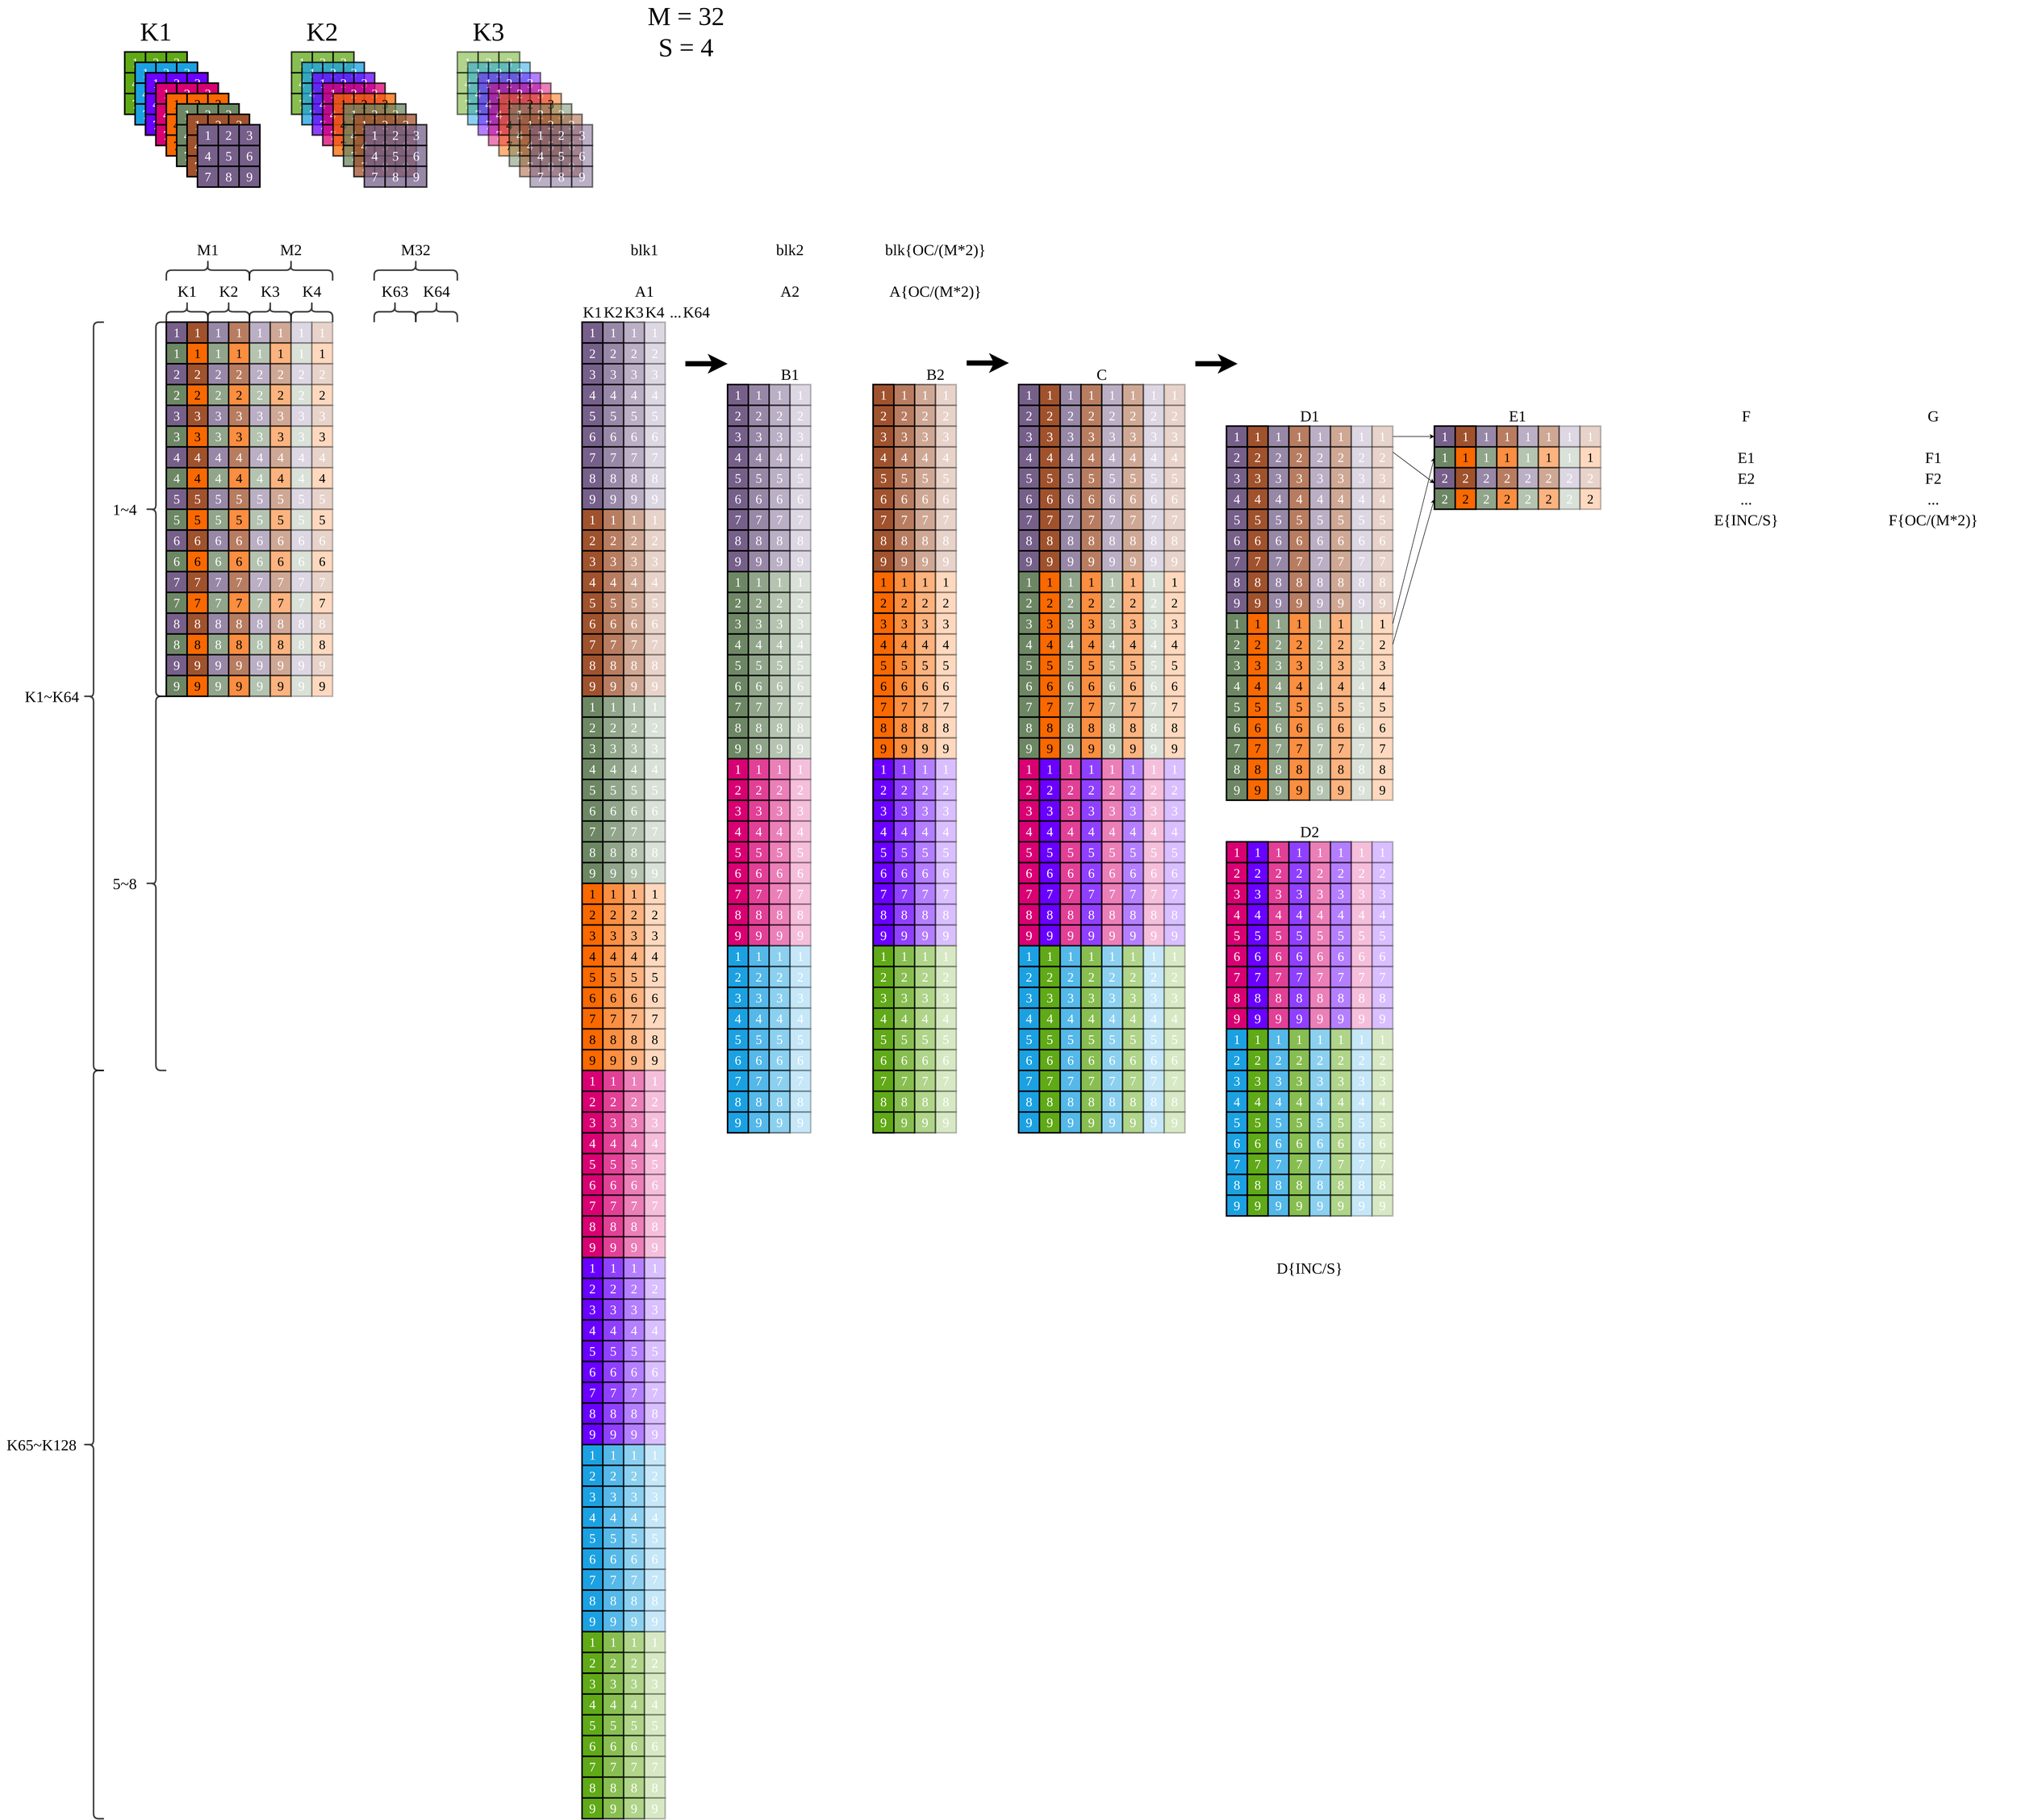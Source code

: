 <mxfile>
    <diagram id="m7_EhjYp29n7yBsppeud" name="Page-1">
        <mxGraphModel dx="2260" dy="1724" grid="1" gridSize="10" guides="1" tooltips="1" connect="1" arrows="1" fold="1" page="1" pageScale="1" pageWidth="827" pageHeight="1169" math="0" shadow="0">
            <root>
                <mxCell id="0"/>
                <mxCell id="1" parent="0"/>
                <mxCell id="291" value="1" style="rounded=0;whiteSpace=wrap;html=1;fontFamily=Times New Roman;fontSize=25;fontStyle=0;fillColor=#60a917;strokeColor=#000000;strokeWidth=3;fontColor=#ffffff;" parent="1" vertex="1">
                    <mxGeometry x="920" y="120" width="40" height="40" as="geometry"/>
                </mxCell>
                <mxCell id="292" value="2" style="rounded=0;whiteSpace=wrap;html=1;fontFamily=Times New Roman;fontSize=25;fontStyle=0;fillColor=#60a917;strokeColor=#000000;strokeWidth=3;fontColor=#ffffff;" parent="1" vertex="1">
                    <mxGeometry x="960" y="120" width="40" height="40" as="geometry"/>
                </mxCell>
                <mxCell id="293" value="3" style="rounded=0;whiteSpace=wrap;html=1;fontFamily=Times New Roman;fontSize=25;fontStyle=0;fillColor=#60a917;strokeColor=#000000;strokeWidth=3;fontColor=#ffffff;" parent="1" vertex="1">
                    <mxGeometry x="1000" y="120" width="40" height="40" as="geometry"/>
                </mxCell>
                <mxCell id="294" value="4" style="rounded=0;whiteSpace=wrap;html=1;fontFamily=Times New Roman;fontSize=25;fontStyle=0;fillColor=#60a917;strokeColor=#000000;strokeWidth=3;fontColor=#ffffff;" parent="1" vertex="1">
                    <mxGeometry x="920" y="160" width="40" height="40" as="geometry"/>
                </mxCell>
                <mxCell id="295" value="5" style="rounded=0;whiteSpace=wrap;html=1;fontFamily=Times New Roman;fontSize=25;fontStyle=0;fillColor=#60a917;strokeColor=#000000;strokeWidth=3;fontColor=#ffffff;" parent="1" vertex="1">
                    <mxGeometry x="960" y="160" width="40" height="40" as="geometry"/>
                </mxCell>
                <mxCell id="296" value="6" style="rounded=0;whiteSpace=wrap;html=1;fontFamily=Times New Roman;fontSize=25;fontStyle=0;fillColor=#60a917;strokeColor=#000000;strokeWidth=3;fontColor=#ffffff;" parent="1" vertex="1">
                    <mxGeometry x="1000" y="160" width="40" height="40" as="geometry"/>
                </mxCell>
                <mxCell id="297" value="7" style="rounded=0;whiteSpace=wrap;html=1;fontFamily=Times New Roman;fontSize=25;fontStyle=0;fillColor=#60a917;strokeColor=#000000;strokeWidth=3;fontColor=#ffffff;" parent="1" vertex="1">
                    <mxGeometry x="920" y="200" width="40" height="40" as="geometry"/>
                </mxCell>
                <mxCell id="298" value="8" style="rounded=0;whiteSpace=wrap;html=1;fontFamily=Times New Roman;fontSize=25;fontStyle=0;fillColor=#60a917;strokeColor=#000000;strokeWidth=3;fontColor=#ffffff;" parent="1" vertex="1">
                    <mxGeometry x="960" y="200" width="40" height="40" as="geometry"/>
                </mxCell>
                <mxCell id="299" value="9" style="rounded=0;whiteSpace=wrap;html=1;fontFamily=Times New Roman;fontSize=25;fontStyle=0;fillColor=#60a917;strokeColor=#000000;strokeWidth=3;fontColor=#ffffff;" parent="1" vertex="1">
                    <mxGeometry x="1000" y="200" width="40" height="40" as="geometry"/>
                </mxCell>
                <mxCell id="282" value="1" style="rounded=0;whiteSpace=wrap;html=1;fontFamily=Times New Roman;fontSize=25;fontStyle=0;fillColor=#1ba1e2;strokeColor=#000000;strokeWidth=3;fontColor=#ffffff;" parent="1" vertex="1">
                    <mxGeometry x="940" y="140" width="40" height="40" as="geometry"/>
                </mxCell>
                <mxCell id="283" value="2" style="rounded=0;whiteSpace=wrap;html=1;fontFamily=Times New Roman;fontSize=25;fontStyle=0;fillColor=#1ba1e2;strokeColor=#000000;strokeWidth=3;fontColor=#ffffff;" parent="1" vertex="1">
                    <mxGeometry x="980" y="140" width="40" height="40" as="geometry"/>
                </mxCell>
                <mxCell id="284" value="3" style="rounded=0;whiteSpace=wrap;html=1;fontFamily=Times New Roman;fontSize=25;fontStyle=0;fillColor=#1ba1e2;strokeColor=#000000;strokeWidth=3;fontColor=#ffffff;" parent="1" vertex="1">
                    <mxGeometry x="1020" y="140" width="40" height="40" as="geometry"/>
                </mxCell>
                <mxCell id="285" value="4" style="rounded=0;whiteSpace=wrap;html=1;fontFamily=Times New Roman;fontSize=25;fontStyle=0;fillColor=#1ba1e2;strokeColor=#000000;strokeWidth=3;fontColor=#ffffff;" parent="1" vertex="1">
                    <mxGeometry x="940" y="180" width="40" height="40" as="geometry"/>
                </mxCell>
                <mxCell id="286" value="5" style="rounded=0;whiteSpace=wrap;html=1;fontFamily=Times New Roman;fontSize=25;fontStyle=0;fillColor=#1ba1e2;strokeColor=#000000;strokeWidth=3;fontColor=#ffffff;" parent="1" vertex="1">
                    <mxGeometry x="980" y="180" width="40" height="40" as="geometry"/>
                </mxCell>
                <mxCell id="287" value="6" style="rounded=0;whiteSpace=wrap;html=1;fontFamily=Times New Roman;fontSize=25;fontStyle=0;fillColor=#1ba1e2;strokeColor=#000000;strokeWidth=3;fontColor=#ffffff;" parent="1" vertex="1">
                    <mxGeometry x="1020" y="180" width="40" height="40" as="geometry"/>
                </mxCell>
                <mxCell id="288" value="7" style="rounded=0;whiteSpace=wrap;html=1;fontFamily=Times New Roman;fontSize=25;fontStyle=0;fillColor=#1ba1e2;strokeColor=#000000;strokeWidth=3;fontColor=#ffffff;" parent="1" vertex="1">
                    <mxGeometry x="940" y="220" width="40" height="40" as="geometry"/>
                </mxCell>
                <mxCell id="289" value="8" style="rounded=0;whiteSpace=wrap;html=1;fontFamily=Times New Roman;fontSize=25;fontStyle=0;fillColor=#1ba1e2;strokeColor=#000000;strokeWidth=3;fontColor=#ffffff;" parent="1" vertex="1">
                    <mxGeometry x="980" y="220" width="40" height="40" as="geometry"/>
                </mxCell>
                <mxCell id="290" value="9" style="rounded=0;whiteSpace=wrap;html=1;fontFamily=Times New Roman;fontSize=25;fontStyle=0;fillColor=#1ba1e2;strokeColor=#000000;strokeWidth=3;fontColor=#ffffff;" parent="1" vertex="1">
                    <mxGeometry x="1020" y="220" width="40" height="40" as="geometry"/>
                </mxCell>
                <mxCell id="273" value="1" style="rounded=0;whiteSpace=wrap;html=1;fontFamily=Times New Roman;fontSize=25;fontStyle=0;fillColor=#6a00ff;strokeColor=#000000;strokeWidth=3;fontColor=#ffffff;" parent="1" vertex="1">
                    <mxGeometry x="960" y="160" width="40" height="40" as="geometry"/>
                </mxCell>
                <mxCell id="274" value="2" style="rounded=0;whiteSpace=wrap;html=1;fontFamily=Times New Roman;fontSize=25;fontStyle=0;fillColor=#6a00ff;strokeColor=#000000;strokeWidth=3;fontColor=#ffffff;" parent="1" vertex="1">
                    <mxGeometry x="1000" y="160" width="40" height="40" as="geometry"/>
                </mxCell>
                <mxCell id="275" value="3" style="rounded=0;whiteSpace=wrap;html=1;fontFamily=Times New Roman;fontSize=25;fontStyle=0;fillColor=#6a00ff;strokeColor=#000000;strokeWidth=3;fontColor=#ffffff;" parent="1" vertex="1">
                    <mxGeometry x="1040" y="160" width="40" height="40" as="geometry"/>
                </mxCell>
                <mxCell id="276" value="4" style="rounded=0;whiteSpace=wrap;html=1;fontFamily=Times New Roman;fontSize=25;fontStyle=0;fillColor=#6a00ff;strokeColor=#000000;strokeWidth=3;fontColor=#ffffff;" parent="1" vertex="1">
                    <mxGeometry x="960" y="200" width="40" height="40" as="geometry"/>
                </mxCell>
                <mxCell id="277" value="5" style="rounded=0;whiteSpace=wrap;html=1;fontFamily=Times New Roman;fontSize=25;fontStyle=0;fillColor=#6a00ff;strokeColor=#000000;strokeWidth=3;fontColor=#ffffff;" parent="1" vertex="1">
                    <mxGeometry x="1000" y="200" width="40" height="40" as="geometry"/>
                </mxCell>
                <mxCell id="278" value="6" style="rounded=0;whiteSpace=wrap;html=1;fontFamily=Times New Roman;fontSize=25;fontStyle=0;fillColor=#6a00ff;strokeColor=#000000;strokeWidth=3;fontColor=#ffffff;" parent="1" vertex="1">
                    <mxGeometry x="1040" y="200" width="40" height="40" as="geometry"/>
                </mxCell>
                <mxCell id="279" value="7" style="rounded=0;whiteSpace=wrap;html=1;fontFamily=Times New Roman;fontSize=25;fontStyle=0;fillColor=#6a00ff;strokeColor=#000000;strokeWidth=3;fontColor=#ffffff;" parent="1" vertex="1">
                    <mxGeometry x="960" y="240" width="40" height="40" as="geometry"/>
                </mxCell>
                <mxCell id="280" value="8" style="rounded=0;whiteSpace=wrap;html=1;fontFamily=Times New Roman;fontSize=25;fontStyle=0;fillColor=#6a00ff;strokeColor=#000000;strokeWidth=3;fontColor=#ffffff;" parent="1" vertex="1">
                    <mxGeometry x="1000" y="240" width="40" height="40" as="geometry"/>
                </mxCell>
                <mxCell id="281" value="9" style="rounded=0;whiteSpace=wrap;html=1;fontFamily=Times New Roman;fontSize=25;fontStyle=0;fillColor=#6a00ff;strokeColor=#000000;strokeWidth=3;fontColor=#ffffff;" parent="1" vertex="1">
                    <mxGeometry x="1040" y="240" width="40" height="40" as="geometry"/>
                </mxCell>
                <mxCell id="264" value="1" style="rounded=0;whiteSpace=wrap;html=1;fontFamily=Times New Roman;fontSize=25;fontStyle=0;fillColor=#d80073;strokeColor=#000000;strokeWidth=3;fontColor=#ffffff;" parent="1" vertex="1">
                    <mxGeometry x="980" y="180" width="40" height="40" as="geometry"/>
                </mxCell>
                <mxCell id="265" value="2" style="rounded=0;whiteSpace=wrap;html=1;fontFamily=Times New Roman;fontSize=25;fontStyle=0;fillColor=#d80073;strokeColor=#000000;strokeWidth=3;fontColor=#ffffff;" parent="1" vertex="1">
                    <mxGeometry x="1020" y="180" width="40" height="40" as="geometry"/>
                </mxCell>
                <mxCell id="266" value="3" style="rounded=0;whiteSpace=wrap;html=1;fontFamily=Times New Roman;fontSize=25;fontStyle=0;fillColor=#d80073;strokeColor=#000000;strokeWidth=3;fontColor=#ffffff;" parent="1" vertex="1">
                    <mxGeometry x="1060" y="180" width="40" height="40" as="geometry"/>
                </mxCell>
                <mxCell id="267" value="4" style="rounded=0;whiteSpace=wrap;html=1;fontFamily=Times New Roman;fontSize=25;fontStyle=0;fillColor=#d80073;strokeColor=#000000;strokeWidth=3;fontColor=#ffffff;" parent="1" vertex="1">
                    <mxGeometry x="980" y="220" width="40" height="40" as="geometry"/>
                </mxCell>
                <mxCell id="268" value="5" style="rounded=0;whiteSpace=wrap;html=1;fontFamily=Times New Roman;fontSize=25;fontStyle=0;fillColor=#d80073;strokeColor=#000000;strokeWidth=3;fontColor=#ffffff;" parent="1" vertex="1">
                    <mxGeometry x="1020" y="220" width="40" height="40" as="geometry"/>
                </mxCell>
                <mxCell id="269" value="6" style="rounded=0;whiteSpace=wrap;html=1;fontFamily=Times New Roman;fontSize=25;fontStyle=0;fillColor=#d80073;strokeColor=#000000;strokeWidth=3;fontColor=#ffffff;" parent="1" vertex="1">
                    <mxGeometry x="1060" y="220" width="40" height="40" as="geometry"/>
                </mxCell>
                <mxCell id="270" value="7" style="rounded=0;whiteSpace=wrap;html=1;fontFamily=Times New Roman;fontSize=25;fontStyle=0;fillColor=#d80073;strokeColor=#000000;strokeWidth=3;fontColor=#ffffff;" parent="1" vertex="1">
                    <mxGeometry x="980" y="260" width="40" height="40" as="geometry"/>
                </mxCell>
                <mxCell id="271" value="8" style="rounded=0;whiteSpace=wrap;html=1;fontFamily=Times New Roman;fontSize=25;fontStyle=0;fillColor=#d80073;strokeColor=#000000;strokeWidth=3;fontColor=#ffffff;" parent="1" vertex="1">
                    <mxGeometry x="1020" y="260" width="40" height="40" as="geometry"/>
                </mxCell>
                <mxCell id="272" value="9" style="rounded=0;whiteSpace=wrap;html=1;fontFamily=Times New Roman;fontSize=25;fontStyle=0;fillColor=#d80073;strokeColor=#000000;strokeWidth=3;fontColor=#ffffff;" parent="1" vertex="1">
                    <mxGeometry x="1060" y="260" width="40" height="40" as="geometry"/>
                </mxCell>
                <mxCell id="54" value="1" style="rounded=0;whiteSpace=wrap;html=1;fontFamily=Times New Roman;fontSize=25;fontStyle=0;fillColor=#fa6800;strokeColor=#000000;strokeWidth=3;fontColor=#000000;" parent="1" vertex="1">
                    <mxGeometry x="1000" y="200" width="40" height="40" as="geometry"/>
                </mxCell>
                <mxCell id="55" value="2" style="rounded=0;whiteSpace=wrap;html=1;fontFamily=Times New Roman;fontSize=25;fontStyle=0;fillColor=#fa6800;strokeColor=#000000;strokeWidth=3;fontColor=#000000;" parent="1" vertex="1">
                    <mxGeometry x="1040" y="200" width="40" height="40" as="geometry"/>
                </mxCell>
                <mxCell id="56" value="3" style="rounded=0;whiteSpace=wrap;html=1;fontFamily=Times New Roman;fontSize=25;fontStyle=0;fillColor=#fa6800;strokeColor=#000000;strokeWidth=3;fontColor=#000000;" parent="1" vertex="1">
                    <mxGeometry x="1080" y="200" width="40" height="40" as="geometry"/>
                </mxCell>
                <mxCell id="57" value="4" style="rounded=0;whiteSpace=wrap;html=1;fontFamily=Times New Roman;fontSize=25;fontStyle=0;fillColor=#fa6800;strokeColor=#000000;strokeWidth=3;fontColor=#000000;" parent="1" vertex="1">
                    <mxGeometry x="1000" y="240" width="40" height="40" as="geometry"/>
                </mxCell>
                <mxCell id="58" value="5" style="rounded=0;whiteSpace=wrap;html=1;fontFamily=Times New Roman;fontSize=25;fontStyle=0;fillColor=#fa6800;strokeColor=#000000;strokeWidth=3;fontColor=#000000;" parent="1" vertex="1">
                    <mxGeometry x="1040" y="240" width="40" height="40" as="geometry"/>
                </mxCell>
                <mxCell id="59" value="6" style="rounded=0;whiteSpace=wrap;html=1;fontFamily=Times New Roman;fontSize=25;fontStyle=0;fillColor=#fa6800;strokeColor=#000000;strokeWidth=3;fontColor=#000000;" parent="1" vertex="1">
                    <mxGeometry x="1080" y="240" width="40" height="40" as="geometry"/>
                </mxCell>
                <mxCell id="60" value="7" style="rounded=0;whiteSpace=wrap;html=1;fontFamily=Times New Roman;fontSize=25;fontStyle=0;fillColor=#fa6800;strokeColor=#000000;strokeWidth=3;fontColor=#000000;" parent="1" vertex="1">
                    <mxGeometry x="1000" y="280" width="40" height="40" as="geometry"/>
                </mxCell>
                <mxCell id="61" value="8" style="rounded=0;whiteSpace=wrap;html=1;fontFamily=Times New Roman;fontSize=25;fontStyle=0;fillColor=#fa6800;strokeColor=#000000;strokeWidth=3;fontColor=#000000;" parent="1" vertex="1">
                    <mxGeometry x="1040" y="280" width="40" height="40" as="geometry"/>
                </mxCell>
                <mxCell id="62" value="9" style="rounded=0;whiteSpace=wrap;html=1;fontFamily=Times New Roman;fontSize=25;fontStyle=0;fillColor=#fa6800;strokeColor=#000000;strokeWidth=3;fontColor=#000000;" parent="1" vertex="1">
                    <mxGeometry x="1080" y="280" width="40" height="40" as="geometry"/>
                </mxCell>
                <mxCell id="45" value="1" style="rounded=0;whiteSpace=wrap;html=1;fontFamily=Times New Roman;fontSize=25;fontStyle=0;fillColor=#6d8764;strokeColor=#000000;strokeWidth=3;fontColor=#ffffff;" parent="1" vertex="1">
                    <mxGeometry x="1020" y="220" width="40" height="40" as="geometry"/>
                </mxCell>
                <mxCell id="46" value="2" style="rounded=0;whiteSpace=wrap;html=1;fontFamily=Times New Roman;fontSize=25;fontStyle=0;fillColor=#6d8764;strokeColor=#000000;strokeWidth=3;fontColor=#ffffff;" parent="1" vertex="1">
                    <mxGeometry x="1060" y="220" width="40" height="40" as="geometry"/>
                </mxCell>
                <mxCell id="47" value="3" style="rounded=0;whiteSpace=wrap;html=1;fontFamily=Times New Roman;fontSize=25;fontStyle=0;fillColor=#6d8764;strokeColor=#000000;strokeWidth=3;fontColor=#ffffff;" parent="1" vertex="1">
                    <mxGeometry x="1100" y="220" width="40" height="40" as="geometry"/>
                </mxCell>
                <mxCell id="48" value="4" style="rounded=0;whiteSpace=wrap;html=1;fontFamily=Times New Roman;fontSize=25;fontStyle=0;fillColor=#6d8764;strokeColor=#000000;strokeWidth=3;fontColor=#ffffff;" parent="1" vertex="1">
                    <mxGeometry x="1020" y="260" width="40" height="40" as="geometry"/>
                </mxCell>
                <mxCell id="49" value="5" style="rounded=0;whiteSpace=wrap;html=1;fontFamily=Times New Roman;fontSize=25;fontStyle=0;fillColor=#6d8764;strokeColor=#000000;strokeWidth=3;fontColor=#ffffff;" parent="1" vertex="1">
                    <mxGeometry x="1060" y="260" width="40" height="40" as="geometry"/>
                </mxCell>
                <mxCell id="50" value="6" style="rounded=0;whiteSpace=wrap;html=1;fontFamily=Times New Roman;fontSize=25;fontStyle=0;fillColor=#6d8764;strokeColor=#000000;strokeWidth=3;fontColor=#ffffff;" parent="1" vertex="1">
                    <mxGeometry x="1100" y="260" width="40" height="40" as="geometry"/>
                </mxCell>
                <mxCell id="51" value="7" style="rounded=0;whiteSpace=wrap;html=1;fontFamily=Times New Roman;fontSize=25;fontStyle=0;fillColor=#6d8764;strokeColor=#000000;strokeWidth=3;fontColor=#ffffff;" parent="1" vertex="1">
                    <mxGeometry x="1020" y="300" width="40" height="40" as="geometry"/>
                </mxCell>
                <mxCell id="52" value="8" style="rounded=0;whiteSpace=wrap;html=1;fontFamily=Times New Roman;fontSize=25;fontStyle=0;fillColor=#6d8764;strokeColor=#000000;strokeWidth=3;fontColor=#ffffff;" parent="1" vertex="1">
                    <mxGeometry x="1060" y="300" width="40" height="40" as="geometry"/>
                </mxCell>
                <mxCell id="53" value="9" style="rounded=0;whiteSpace=wrap;html=1;fontFamily=Times New Roman;fontSize=25;fontStyle=0;fillColor=#6d8764;strokeColor=#000000;strokeWidth=3;fontColor=#ffffff;" parent="1" vertex="1">
                    <mxGeometry x="1100" y="300" width="40" height="40" as="geometry"/>
                </mxCell>
                <mxCell id="36" value="1" style="rounded=0;whiteSpace=wrap;html=1;fontFamily=Times New Roman;fontSize=25;fontStyle=0;fillColor=#a0522d;strokeColor=#000000;strokeWidth=3;fontColor=#ffffff;" parent="1" vertex="1">
                    <mxGeometry x="1040" y="240" width="40" height="40" as="geometry"/>
                </mxCell>
                <mxCell id="37" value="2" style="rounded=0;whiteSpace=wrap;html=1;fontFamily=Times New Roman;fontSize=25;fontStyle=0;fillColor=#a0522d;strokeColor=#000000;strokeWidth=3;fontColor=#ffffff;" parent="1" vertex="1">
                    <mxGeometry x="1080" y="240" width="40" height="40" as="geometry"/>
                </mxCell>
                <mxCell id="38" value="3" style="rounded=0;whiteSpace=wrap;html=1;fontFamily=Times New Roman;fontSize=25;fontStyle=0;fillColor=#a0522d;strokeColor=#000000;strokeWidth=3;fontColor=#ffffff;" parent="1" vertex="1">
                    <mxGeometry x="1120" y="240" width="40" height="40" as="geometry"/>
                </mxCell>
                <mxCell id="39" value="4" style="rounded=0;whiteSpace=wrap;html=1;fontFamily=Times New Roman;fontSize=25;fontStyle=0;fillColor=#a0522d;strokeColor=#000000;strokeWidth=3;fontColor=#ffffff;" parent="1" vertex="1">
                    <mxGeometry x="1040" y="280" width="40" height="40" as="geometry"/>
                </mxCell>
                <mxCell id="40" value="5" style="rounded=0;whiteSpace=wrap;html=1;fontFamily=Times New Roman;fontSize=25;fontStyle=0;fillColor=#a0522d;strokeColor=#000000;strokeWidth=3;fontColor=#ffffff;" parent="1" vertex="1">
                    <mxGeometry x="1080" y="280" width="40" height="40" as="geometry"/>
                </mxCell>
                <mxCell id="41" value="6" style="rounded=0;whiteSpace=wrap;html=1;fontFamily=Times New Roman;fontSize=25;fontStyle=0;fillColor=#a0522d;strokeColor=#000000;strokeWidth=3;fontColor=#ffffff;" parent="1" vertex="1">
                    <mxGeometry x="1120" y="280" width="40" height="40" as="geometry"/>
                </mxCell>
                <mxCell id="42" value="7" style="rounded=0;whiteSpace=wrap;html=1;fontFamily=Times New Roman;fontSize=25;fontStyle=0;fillColor=#a0522d;strokeColor=#000000;strokeWidth=3;fontColor=#ffffff;" parent="1" vertex="1">
                    <mxGeometry x="1040" y="320" width="40" height="40" as="geometry"/>
                </mxCell>
                <mxCell id="43" value="8" style="rounded=0;whiteSpace=wrap;html=1;fontFamily=Times New Roman;fontSize=25;fontStyle=0;fillColor=#a0522d;strokeColor=#000000;strokeWidth=3;fontColor=#ffffff;" parent="1" vertex="1">
                    <mxGeometry x="1080" y="320" width="40" height="40" as="geometry"/>
                </mxCell>
                <mxCell id="44" value="9" style="rounded=0;whiteSpace=wrap;html=1;fontFamily=Times New Roman;fontSize=25;fontStyle=0;fillColor=#a0522d;strokeColor=#000000;strokeWidth=3;fontColor=#ffffff;" parent="1" vertex="1">
                    <mxGeometry x="1120" y="320" width="40" height="40" as="geometry"/>
                </mxCell>
                <mxCell id="2" value="1" style="rounded=0;whiteSpace=wrap;html=1;fontFamily=Times New Roman;fontSize=25;fontStyle=0;fillColor=#76608a;strokeColor=#000000;strokeWidth=3;fontColor=#ffffff;" parent="1" vertex="1">
                    <mxGeometry x="1060" y="260" width="40" height="40" as="geometry"/>
                </mxCell>
                <mxCell id="3" value="2" style="rounded=0;whiteSpace=wrap;html=1;fontFamily=Times New Roman;fontSize=25;fontStyle=0;fillColor=#76608a;strokeColor=#000000;strokeWidth=3;fontColor=#ffffff;" parent="1" vertex="1">
                    <mxGeometry x="1100" y="260" width="40" height="40" as="geometry"/>
                </mxCell>
                <mxCell id="4" value="3" style="rounded=0;whiteSpace=wrap;html=1;fontFamily=Times New Roman;fontSize=25;fontStyle=0;fillColor=#76608a;strokeColor=#000000;strokeWidth=3;fontColor=#ffffff;" parent="1" vertex="1">
                    <mxGeometry x="1140" y="260" width="40" height="40" as="geometry"/>
                </mxCell>
                <mxCell id="5" value="4" style="rounded=0;whiteSpace=wrap;html=1;fontFamily=Times New Roman;fontSize=25;fontStyle=0;fillColor=#76608a;strokeColor=#000000;strokeWidth=3;fontColor=#ffffff;" parent="1" vertex="1">
                    <mxGeometry x="1060" y="300" width="40" height="40" as="geometry"/>
                </mxCell>
                <mxCell id="6" value="5" style="rounded=0;whiteSpace=wrap;html=1;fontFamily=Times New Roman;fontSize=25;fontStyle=0;fillColor=#76608a;strokeColor=#000000;strokeWidth=3;fontColor=#ffffff;" parent="1" vertex="1">
                    <mxGeometry x="1100" y="300" width="40" height="40" as="geometry"/>
                </mxCell>
                <mxCell id="7" value="6" style="rounded=0;whiteSpace=wrap;html=1;fontFamily=Times New Roman;fontSize=25;fontStyle=0;fillColor=#76608a;strokeColor=#000000;strokeWidth=3;fontColor=#ffffff;" parent="1" vertex="1">
                    <mxGeometry x="1140" y="300" width="40" height="40" as="geometry"/>
                </mxCell>
                <mxCell id="8" value="7" style="rounded=0;whiteSpace=wrap;html=1;fontFamily=Times New Roman;fontSize=25;fontStyle=0;fillColor=#76608a;strokeColor=#000000;strokeWidth=3;fontColor=#ffffff;" parent="1" vertex="1">
                    <mxGeometry x="1060" y="340" width="40" height="40" as="geometry"/>
                </mxCell>
                <mxCell id="9" value="8" style="rounded=0;whiteSpace=wrap;html=1;fontFamily=Times New Roman;fontSize=25;fontStyle=0;fillColor=#76608a;strokeColor=#000000;strokeWidth=3;fontColor=#ffffff;" parent="1" vertex="1">
                    <mxGeometry x="1100" y="340" width="40" height="40" as="geometry"/>
                </mxCell>
                <mxCell id="10" value="9" style="rounded=0;whiteSpace=wrap;html=1;fontFamily=Times New Roman;fontSize=25;fontStyle=0;fillColor=#76608a;strokeColor=#000000;strokeWidth=3;fontColor=#ffffff;" parent="1" vertex="1">
                    <mxGeometry x="1140" y="340" width="40" height="40" as="geometry"/>
                </mxCell>
                <mxCell id="300" value="1" style="rounded=0;whiteSpace=wrap;html=1;fontFamily=Times New Roman;fontSize=25;fontStyle=0;fillColor=#60a917;strokeColor=#000000;strokeWidth=3;fontColor=#ffffff;opacity=75;" parent="1" vertex="1">
                    <mxGeometry x="1241" y="120" width="40" height="40" as="geometry"/>
                </mxCell>
                <mxCell id="301" value="2" style="rounded=0;whiteSpace=wrap;html=1;fontFamily=Times New Roman;fontSize=25;fontStyle=0;fillColor=#60a917;strokeColor=#000000;strokeWidth=3;fontColor=#ffffff;opacity=75;" parent="1" vertex="1">
                    <mxGeometry x="1281" y="120" width="40" height="40" as="geometry"/>
                </mxCell>
                <mxCell id="302" value="3" style="rounded=0;whiteSpace=wrap;html=1;fontFamily=Times New Roman;fontSize=25;fontStyle=0;fillColor=#60a917;strokeColor=#000000;strokeWidth=3;fontColor=#ffffff;opacity=75;" parent="1" vertex="1">
                    <mxGeometry x="1321" y="120" width="40" height="40" as="geometry"/>
                </mxCell>
                <mxCell id="303" value="4" style="rounded=0;whiteSpace=wrap;html=1;fontFamily=Times New Roman;fontSize=25;fontStyle=0;fillColor=#60a917;strokeColor=#000000;strokeWidth=3;fontColor=#ffffff;opacity=75;" parent="1" vertex="1">
                    <mxGeometry x="1241" y="160" width="40" height="40" as="geometry"/>
                </mxCell>
                <mxCell id="304" value="5" style="rounded=0;whiteSpace=wrap;html=1;fontFamily=Times New Roman;fontSize=25;fontStyle=0;fillColor=#60a917;strokeColor=#000000;strokeWidth=3;fontColor=#ffffff;opacity=75;" parent="1" vertex="1">
                    <mxGeometry x="1281" y="160" width="40" height="40" as="geometry"/>
                </mxCell>
                <mxCell id="305" value="6" style="rounded=0;whiteSpace=wrap;html=1;fontFamily=Times New Roman;fontSize=25;fontStyle=0;fillColor=#60a917;strokeColor=#000000;strokeWidth=3;fontColor=#ffffff;opacity=75;" parent="1" vertex="1">
                    <mxGeometry x="1321" y="160" width="40" height="40" as="geometry"/>
                </mxCell>
                <mxCell id="306" value="7" style="rounded=0;whiteSpace=wrap;html=1;fontFamily=Times New Roman;fontSize=25;fontStyle=0;fillColor=#60a917;strokeColor=#000000;strokeWidth=3;fontColor=#ffffff;opacity=75;" parent="1" vertex="1">
                    <mxGeometry x="1241" y="200" width="40" height="40" as="geometry"/>
                </mxCell>
                <mxCell id="307" value="8" style="rounded=0;whiteSpace=wrap;html=1;fontFamily=Times New Roman;fontSize=25;fontStyle=0;fillColor=#60a917;strokeColor=#000000;strokeWidth=3;fontColor=#ffffff;opacity=75;" parent="1" vertex="1">
                    <mxGeometry x="1281" y="200" width="40" height="40" as="geometry"/>
                </mxCell>
                <mxCell id="308" value="9" style="rounded=0;whiteSpace=wrap;html=1;fontFamily=Times New Roman;fontSize=25;fontStyle=0;fillColor=#60a917;strokeColor=#000000;strokeWidth=3;fontColor=#ffffff;opacity=75;" parent="1" vertex="1">
                    <mxGeometry x="1321" y="200" width="40" height="40" as="geometry"/>
                </mxCell>
                <mxCell id="309" value="1" style="rounded=0;whiteSpace=wrap;html=1;fontFamily=Times New Roman;fontSize=25;fontStyle=0;fillColor=#1ba1e2;strokeColor=#000000;strokeWidth=3;fontColor=#ffffff;opacity=75;" parent="1" vertex="1">
                    <mxGeometry x="1261" y="140" width="40" height="40" as="geometry"/>
                </mxCell>
                <mxCell id="310" value="2" style="rounded=0;whiteSpace=wrap;html=1;fontFamily=Times New Roman;fontSize=25;fontStyle=0;fillColor=#1ba1e2;strokeColor=#000000;strokeWidth=3;fontColor=#ffffff;opacity=75;" parent="1" vertex="1">
                    <mxGeometry x="1301" y="140" width="40" height="40" as="geometry"/>
                </mxCell>
                <mxCell id="311" value="3" style="rounded=0;whiteSpace=wrap;html=1;fontFamily=Times New Roman;fontSize=25;fontStyle=0;fillColor=#1ba1e2;strokeColor=#000000;strokeWidth=3;fontColor=#ffffff;opacity=75;" parent="1" vertex="1">
                    <mxGeometry x="1341" y="140" width="40" height="40" as="geometry"/>
                </mxCell>
                <mxCell id="312" value="4" style="rounded=0;whiteSpace=wrap;html=1;fontFamily=Times New Roman;fontSize=25;fontStyle=0;fillColor=#1ba1e2;strokeColor=#000000;strokeWidth=3;fontColor=#ffffff;opacity=75;" parent="1" vertex="1">
                    <mxGeometry x="1261" y="180" width="40" height="40" as="geometry"/>
                </mxCell>
                <mxCell id="313" value="5" style="rounded=0;whiteSpace=wrap;html=1;fontFamily=Times New Roman;fontSize=25;fontStyle=0;fillColor=#1ba1e2;strokeColor=#000000;strokeWidth=3;fontColor=#ffffff;opacity=75;" parent="1" vertex="1">
                    <mxGeometry x="1301" y="180" width="40" height="40" as="geometry"/>
                </mxCell>
                <mxCell id="314" value="6" style="rounded=0;whiteSpace=wrap;html=1;fontFamily=Times New Roman;fontSize=25;fontStyle=0;fillColor=#1ba1e2;strokeColor=#000000;strokeWidth=3;fontColor=#ffffff;opacity=75;" parent="1" vertex="1">
                    <mxGeometry x="1341" y="180" width="40" height="40" as="geometry"/>
                </mxCell>
                <mxCell id="315" value="7" style="rounded=0;whiteSpace=wrap;html=1;fontFamily=Times New Roman;fontSize=25;fontStyle=0;fillColor=#1ba1e2;strokeColor=#000000;strokeWidth=3;fontColor=#ffffff;opacity=75;" parent="1" vertex="1">
                    <mxGeometry x="1261" y="220" width="40" height="40" as="geometry"/>
                </mxCell>
                <mxCell id="316" value="8" style="rounded=0;whiteSpace=wrap;html=1;fontFamily=Times New Roman;fontSize=25;fontStyle=0;fillColor=#1ba1e2;strokeColor=#000000;strokeWidth=3;fontColor=#ffffff;opacity=75;" parent="1" vertex="1">
                    <mxGeometry x="1301" y="220" width="40" height="40" as="geometry"/>
                </mxCell>
                <mxCell id="317" value="9" style="rounded=0;whiteSpace=wrap;html=1;fontFamily=Times New Roman;fontSize=25;fontStyle=0;fillColor=#1ba1e2;strokeColor=#000000;strokeWidth=3;fontColor=#ffffff;opacity=75;" parent="1" vertex="1">
                    <mxGeometry x="1341" y="220" width="40" height="40" as="geometry"/>
                </mxCell>
                <mxCell id="318" value="1" style="rounded=0;whiteSpace=wrap;html=1;fontFamily=Times New Roman;fontSize=25;fontStyle=0;fillColor=#6a00ff;strokeColor=#000000;strokeWidth=3;fontColor=#ffffff;opacity=75;" parent="1" vertex="1">
                    <mxGeometry x="1281" y="160" width="40" height="40" as="geometry"/>
                </mxCell>
                <mxCell id="319" value="2" style="rounded=0;whiteSpace=wrap;html=1;fontFamily=Times New Roman;fontSize=25;fontStyle=0;fillColor=#6a00ff;strokeColor=#000000;strokeWidth=3;fontColor=#ffffff;opacity=75;" parent="1" vertex="1">
                    <mxGeometry x="1321" y="160" width="40" height="40" as="geometry"/>
                </mxCell>
                <mxCell id="320" value="3" style="rounded=0;whiteSpace=wrap;html=1;fontFamily=Times New Roman;fontSize=25;fontStyle=0;fillColor=#6a00ff;strokeColor=#000000;strokeWidth=3;fontColor=#ffffff;opacity=75;" parent="1" vertex="1">
                    <mxGeometry x="1361" y="160" width="40" height="40" as="geometry"/>
                </mxCell>
                <mxCell id="321" value="4" style="rounded=0;whiteSpace=wrap;html=1;fontFamily=Times New Roman;fontSize=25;fontStyle=0;fillColor=#6a00ff;strokeColor=#000000;strokeWidth=3;fontColor=#ffffff;opacity=75;" parent="1" vertex="1">
                    <mxGeometry x="1281" y="200" width="40" height="40" as="geometry"/>
                </mxCell>
                <mxCell id="322" value="5" style="rounded=0;whiteSpace=wrap;html=1;fontFamily=Times New Roman;fontSize=25;fontStyle=0;fillColor=#6a00ff;strokeColor=#000000;strokeWidth=3;fontColor=#ffffff;opacity=75;" parent="1" vertex="1">
                    <mxGeometry x="1321" y="200" width="40" height="40" as="geometry"/>
                </mxCell>
                <mxCell id="323" value="6" style="rounded=0;whiteSpace=wrap;html=1;fontFamily=Times New Roman;fontSize=25;fontStyle=0;fillColor=#6a00ff;strokeColor=#000000;strokeWidth=3;fontColor=#ffffff;opacity=75;" parent="1" vertex="1">
                    <mxGeometry x="1361" y="200" width="40" height="40" as="geometry"/>
                </mxCell>
                <mxCell id="324" value="7" style="rounded=0;whiteSpace=wrap;html=1;fontFamily=Times New Roman;fontSize=25;fontStyle=0;fillColor=#6a00ff;strokeColor=#000000;strokeWidth=3;fontColor=#ffffff;opacity=75;" parent="1" vertex="1">
                    <mxGeometry x="1281" y="240" width="40" height="40" as="geometry"/>
                </mxCell>
                <mxCell id="325" value="8" style="rounded=0;whiteSpace=wrap;html=1;fontFamily=Times New Roman;fontSize=25;fontStyle=0;fillColor=#6a00ff;strokeColor=#000000;strokeWidth=3;fontColor=#ffffff;opacity=75;" parent="1" vertex="1">
                    <mxGeometry x="1321" y="240" width="40" height="40" as="geometry"/>
                </mxCell>
                <mxCell id="326" value="9" style="rounded=0;whiteSpace=wrap;html=1;fontFamily=Times New Roman;fontSize=25;fontStyle=0;fillColor=#6a00ff;strokeColor=#000000;strokeWidth=3;fontColor=#ffffff;opacity=75;" parent="1" vertex="1">
                    <mxGeometry x="1361" y="240" width="40" height="40" as="geometry"/>
                </mxCell>
                <mxCell id="327" value="1" style="rounded=0;whiteSpace=wrap;html=1;fontFamily=Times New Roman;fontSize=25;fontStyle=0;fillColor=#d80073;strokeColor=#000000;strokeWidth=3;fontColor=#ffffff;opacity=75;" parent="1" vertex="1">
                    <mxGeometry x="1301" y="180" width="40" height="40" as="geometry"/>
                </mxCell>
                <mxCell id="328" value="2" style="rounded=0;whiteSpace=wrap;html=1;fontFamily=Times New Roman;fontSize=25;fontStyle=0;fillColor=#d80073;strokeColor=#000000;strokeWidth=3;fontColor=#ffffff;opacity=75;" parent="1" vertex="1">
                    <mxGeometry x="1341" y="180" width="40" height="40" as="geometry"/>
                </mxCell>
                <mxCell id="329" value="3" style="rounded=0;whiteSpace=wrap;html=1;fontFamily=Times New Roman;fontSize=25;fontStyle=0;fillColor=#d80073;strokeColor=#000000;strokeWidth=3;fontColor=#ffffff;opacity=75;" parent="1" vertex="1">
                    <mxGeometry x="1381" y="180" width="40" height="40" as="geometry"/>
                </mxCell>
                <mxCell id="330" value="4" style="rounded=0;whiteSpace=wrap;html=1;fontFamily=Times New Roman;fontSize=25;fontStyle=0;fillColor=#d80073;strokeColor=#000000;strokeWidth=3;fontColor=#ffffff;opacity=75;" parent="1" vertex="1">
                    <mxGeometry x="1301" y="220" width="40" height="40" as="geometry"/>
                </mxCell>
                <mxCell id="331" value="5" style="rounded=0;whiteSpace=wrap;html=1;fontFamily=Times New Roman;fontSize=25;fontStyle=0;fillColor=#d80073;strokeColor=#000000;strokeWidth=3;fontColor=#ffffff;opacity=75;" parent="1" vertex="1">
                    <mxGeometry x="1341" y="220" width="40" height="40" as="geometry"/>
                </mxCell>
                <mxCell id="332" value="6" style="rounded=0;whiteSpace=wrap;html=1;fontFamily=Times New Roman;fontSize=25;fontStyle=0;fillColor=#d80073;strokeColor=#000000;strokeWidth=3;fontColor=#ffffff;opacity=75;" parent="1" vertex="1">
                    <mxGeometry x="1381" y="220" width="40" height="40" as="geometry"/>
                </mxCell>
                <mxCell id="333" value="7" style="rounded=0;whiteSpace=wrap;html=1;fontFamily=Times New Roman;fontSize=25;fontStyle=0;fillColor=#d80073;strokeColor=#000000;strokeWidth=3;fontColor=#ffffff;opacity=75;" parent="1" vertex="1">
                    <mxGeometry x="1301" y="260" width="40" height="40" as="geometry"/>
                </mxCell>
                <mxCell id="334" value="8" style="rounded=0;whiteSpace=wrap;html=1;fontFamily=Times New Roman;fontSize=25;fontStyle=0;fillColor=#d80073;strokeColor=#000000;strokeWidth=3;fontColor=#ffffff;opacity=75;" parent="1" vertex="1">
                    <mxGeometry x="1341" y="260" width="40" height="40" as="geometry"/>
                </mxCell>
                <mxCell id="335" value="9" style="rounded=0;whiteSpace=wrap;html=1;fontFamily=Times New Roman;fontSize=25;fontStyle=0;fillColor=#d80073;strokeColor=#000000;strokeWidth=3;fontColor=#ffffff;opacity=75;" parent="1" vertex="1">
                    <mxGeometry x="1381" y="260" width="40" height="40" as="geometry"/>
                </mxCell>
                <mxCell id="336" value="1" style="rounded=0;whiteSpace=wrap;html=1;fontFamily=Times New Roman;fontSize=25;fontStyle=0;fillColor=#fa6800;strokeColor=#000000;strokeWidth=3;fontColor=#000000;opacity=75;" parent="1" vertex="1">
                    <mxGeometry x="1321" y="200" width="40" height="40" as="geometry"/>
                </mxCell>
                <mxCell id="337" value="2" style="rounded=0;whiteSpace=wrap;html=1;fontFamily=Times New Roman;fontSize=25;fontStyle=0;fillColor=#fa6800;strokeColor=#000000;strokeWidth=3;fontColor=#000000;opacity=75;" parent="1" vertex="1">
                    <mxGeometry x="1361" y="200" width="40" height="40" as="geometry"/>
                </mxCell>
                <mxCell id="338" value="3" style="rounded=0;whiteSpace=wrap;html=1;fontFamily=Times New Roman;fontSize=25;fontStyle=0;fillColor=#fa6800;strokeColor=#000000;strokeWidth=3;fontColor=#000000;opacity=75;" parent="1" vertex="1">
                    <mxGeometry x="1401" y="200" width="40" height="40" as="geometry"/>
                </mxCell>
                <mxCell id="339" value="4" style="rounded=0;whiteSpace=wrap;html=1;fontFamily=Times New Roman;fontSize=25;fontStyle=0;fillColor=#fa6800;strokeColor=#000000;strokeWidth=3;fontColor=#000000;opacity=75;" parent="1" vertex="1">
                    <mxGeometry x="1321" y="240" width="40" height="40" as="geometry"/>
                </mxCell>
                <mxCell id="340" value="5" style="rounded=0;whiteSpace=wrap;html=1;fontFamily=Times New Roman;fontSize=25;fontStyle=0;fillColor=#fa6800;strokeColor=#000000;strokeWidth=3;fontColor=#000000;opacity=75;" parent="1" vertex="1">
                    <mxGeometry x="1361" y="240" width="40" height="40" as="geometry"/>
                </mxCell>
                <mxCell id="341" value="6" style="rounded=0;whiteSpace=wrap;html=1;fontFamily=Times New Roman;fontSize=25;fontStyle=0;fillColor=#fa6800;strokeColor=#000000;strokeWidth=3;fontColor=#000000;opacity=75;" parent="1" vertex="1">
                    <mxGeometry x="1401" y="240" width="40" height="40" as="geometry"/>
                </mxCell>
                <mxCell id="342" value="7" style="rounded=0;whiteSpace=wrap;html=1;fontFamily=Times New Roman;fontSize=25;fontStyle=0;fillColor=#fa6800;strokeColor=#000000;strokeWidth=3;fontColor=#000000;opacity=75;" parent="1" vertex="1">
                    <mxGeometry x="1321" y="280" width="40" height="40" as="geometry"/>
                </mxCell>
                <mxCell id="343" value="8" style="rounded=0;whiteSpace=wrap;html=1;fontFamily=Times New Roman;fontSize=25;fontStyle=0;fillColor=#fa6800;strokeColor=#000000;strokeWidth=3;fontColor=#000000;opacity=75;" parent="1" vertex="1">
                    <mxGeometry x="1361" y="280" width="40" height="40" as="geometry"/>
                </mxCell>
                <mxCell id="344" value="9" style="rounded=0;whiteSpace=wrap;html=1;fontFamily=Times New Roman;fontSize=25;fontStyle=0;fillColor=#fa6800;strokeColor=#000000;strokeWidth=3;fontColor=#000000;opacity=75;" parent="1" vertex="1">
                    <mxGeometry x="1401" y="280" width="40" height="40" as="geometry"/>
                </mxCell>
                <mxCell id="345" value="1" style="rounded=0;whiteSpace=wrap;html=1;fontFamily=Times New Roman;fontSize=25;fontStyle=0;fillColor=#6d8764;strokeColor=#000000;strokeWidth=3;fontColor=#ffffff;opacity=75;" parent="1" vertex="1">
                    <mxGeometry x="1341" y="220" width="40" height="40" as="geometry"/>
                </mxCell>
                <mxCell id="346" value="2" style="rounded=0;whiteSpace=wrap;html=1;fontFamily=Times New Roman;fontSize=25;fontStyle=0;fillColor=#6d8764;strokeColor=#000000;strokeWidth=3;fontColor=#ffffff;opacity=75;" parent="1" vertex="1">
                    <mxGeometry x="1381" y="220" width="40" height="40" as="geometry"/>
                </mxCell>
                <mxCell id="347" value="3" style="rounded=0;whiteSpace=wrap;html=1;fontFamily=Times New Roman;fontSize=25;fontStyle=0;fillColor=#6d8764;strokeColor=#000000;strokeWidth=3;fontColor=#ffffff;opacity=75;" parent="1" vertex="1">
                    <mxGeometry x="1421" y="220" width="40" height="40" as="geometry"/>
                </mxCell>
                <mxCell id="348" value="4" style="rounded=0;whiteSpace=wrap;html=1;fontFamily=Times New Roman;fontSize=25;fontStyle=0;fillColor=#6d8764;strokeColor=#000000;strokeWidth=3;fontColor=#ffffff;opacity=75;" parent="1" vertex="1">
                    <mxGeometry x="1341" y="260" width="40" height="40" as="geometry"/>
                </mxCell>
                <mxCell id="349" value="5" style="rounded=0;whiteSpace=wrap;html=1;fontFamily=Times New Roman;fontSize=25;fontStyle=0;fillColor=#6d8764;strokeColor=#000000;strokeWidth=3;fontColor=#ffffff;opacity=75;" parent="1" vertex="1">
                    <mxGeometry x="1381" y="260" width="40" height="40" as="geometry"/>
                </mxCell>
                <mxCell id="350" value="6" style="rounded=0;whiteSpace=wrap;html=1;fontFamily=Times New Roman;fontSize=25;fontStyle=0;fillColor=#6d8764;strokeColor=#000000;strokeWidth=3;fontColor=#ffffff;opacity=75;" parent="1" vertex="1">
                    <mxGeometry x="1421" y="260" width="40" height="40" as="geometry"/>
                </mxCell>
                <mxCell id="351" value="7" style="rounded=0;whiteSpace=wrap;html=1;fontFamily=Times New Roman;fontSize=25;fontStyle=0;fillColor=#6d8764;strokeColor=#000000;strokeWidth=3;fontColor=#ffffff;opacity=75;" parent="1" vertex="1">
                    <mxGeometry x="1341" y="300" width="40" height="40" as="geometry"/>
                </mxCell>
                <mxCell id="352" value="8" style="rounded=0;whiteSpace=wrap;html=1;fontFamily=Times New Roman;fontSize=25;fontStyle=0;fillColor=#6d8764;strokeColor=#000000;strokeWidth=3;fontColor=#ffffff;opacity=75;" parent="1" vertex="1">
                    <mxGeometry x="1381" y="300" width="40" height="40" as="geometry"/>
                </mxCell>
                <mxCell id="353" value="9" style="rounded=0;whiteSpace=wrap;html=1;fontFamily=Times New Roman;fontSize=25;fontStyle=0;fillColor=#6d8764;strokeColor=#000000;strokeWidth=3;fontColor=#ffffff;opacity=75;" parent="1" vertex="1">
                    <mxGeometry x="1421" y="300" width="40" height="40" as="geometry"/>
                </mxCell>
                <mxCell id="354" value="1" style="rounded=0;whiteSpace=wrap;html=1;fontFamily=Times New Roman;fontSize=25;fontStyle=0;fillColor=#a0522d;strokeColor=#000000;strokeWidth=3;fontColor=#ffffff;opacity=75;" parent="1" vertex="1">
                    <mxGeometry x="1361" y="240" width="40" height="40" as="geometry"/>
                </mxCell>
                <mxCell id="355" value="2" style="rounded=0;whiteSpace=wrap;html=1;fontFamily=Times New Roman;fontSize=25;fontStyle=0;fillColor=#a0522d;strokeColor=#000000;strokeWidth=3;fontColor=#ffffff;opacity=75;" parent="1" vertex="1">
                    <mxGeometry x="1401" y="240" width="40" height="40" as="geometry"/>
                </mxCell>
                <mxCell id="356" value="3" style="rounded=0;whiteSpace=wrap;html=1;fontFamily=Times New Roman;fontSize=25;fontStyle=0;fillColor=#a0522d;strokeColor=#000000;strokeWidth=3;fontColor=#ffffff;opacity=75;" parent="1" vertex="1">
                    <mxGeometry x="1441" y="240" width="40" height="40" as="geometry"/>
                </mxCell>
                <mxCell id="357" value="4" style="rounded=0;whiteSpace=wrap;html=1;fontFamily=Times New Roman;fontSize=25;fontStyle=0;fillColor=#a0522d;strokeColor=#000000;strokeWidth=3;fontColor=#ffffff;opacity=75;" parent="1" vertex="1">
                    <mxGeometry x="1361" y="280" width="40" height="40" as="geometry"/>
                </mxCell>
                <mxCell id="358" value="5" style="rounded=0;whiteSpace=wrap;html=1;fontFamily=Times New Roman;fontSize=25;fontStyle=0;fillColor=#a0522d;strokeColor=#000000;strokeWidth=3;fontColor=#ffffff;opacity=75;" parent="1" vertex="1">
                    <mxGeometry x="1401" y="280" width="40" height="40" as="geometry"/>
                </mxCell>
                <mxCell id="359" value="6" style="rounded=0;whiteSpace=wrap;html=1;fontFamily=Times New Roman;fontSize=25;fontStyle=0;fillColor=#a0522d;strokeColor=#000000;strokeWidth=3;fontColor=#ffffff;opacity=75;" parent="1" vertex="1">
                    <mxGeometry x="1441" y="280" width="40" height="40" as="geometry"/>
                </mxCell>
                <mxCell id="360" value="7" style="rounded=0;whiteSpace=wrap;html=1;fontFamily=Times New Roman;fontSize=25;fontStyle=0;fillColor=#a0522d;strokeColor=#000000;strokeWidth=3;fontColor=#ffffff;opacity=75;" parent="1" vertex="1">
                    <mxGeometry x="1361" y="320" width="40" height="40" as="geometry"/>
                </mxCell>
                <mxCell id="361" value="8" style="rounded=0;whiteSpace=wrap;html=1;fontFamily=Times New Roman;fontSize=25;fontStyle=0;fillColor=#a0522d;strokeColor=#000000;strokeWidth=3;fontColor=#ffffff;opacity=75;" parent="1" vertex="1">
                    <mxGeometry x="1401" y="320" width="40" height="40" as="geometry"/>
                </mxCell>
                <mxCell id="362" value="9" style="rounded=0;whiteSpace=wrap;html=1;fontFamily=Times New Roman;fontSize=25;fontStyle=0;fillColor=#a0522d;strokeColor=#000000;strokeWidth=3;fontColor=#ffffff;opacity=75;" parent="1" vertex="1">
                    <mxGeometry x="1441" y="320" width="40" height="40" as="geometry"/>
                </mxCell>
                <mxCell id="363" value="1" style="rounded=0;whiteSpace=wrap;html=1;fontFamily=Times New Roman;fontSize=25;fontStyle=0;fillColor=#76608a;strokeColor=#000000;strokeWidth=3;fontColor=#ffffff;opacity=75;" parent="1" vertex="1">
                    <mxGeometry x="1381" y="260" width="40" height="40" as="geometry"/>
                </mxCell>
                <mxCell id="364" value="2" style="rounded=0;whiteSpace=wrap;html=1;fontFamily=Times New Roman;fontSize=25;fontStyle=0;fillColor=#76608a;strokeColor=#000000;strokeWidth=3;fontColor=#ffffff;opacity=75;" parent="1" vertex="1">
                    <mxGeometry x="1421" y="260" width="40" height="40" as="geometry"/>
                </mxCell>
                <mxCell id="365" value="3" style="rounded=0;whiteSpace=wrap;html=1;fontFamily=Times New Roman;fontSize=25;fontStyle=0;fillColor=#76608a;strokeColor=#000000;strokeWidth=3;fontColor=#ffffff;opacity=75;" parent="1" vertex="1">
                    <mxGeometry x="1461" y="260" width="40" height="40" as="geometry"/>
                </mxCell>
                <mxCell id="366" value="4" style="rounded=0;whiteSpace=wrap;html=1;fontFamily=Times New Roman;fontSize=25;fontStyle=0;fillColor=#76608a;strokeColor=#000000;strokeWidth=3;fontColor=#ffffff;opacity=75;" parent="1" vertex="1">
                    <mxGeometry x="1381" y="300" width="40" height="40" as="geometry"/>
                </mxCell>
                <mxCell id="367" value="5" style="rounded=0;whiteSpace=wrap;html=1;fontFamily=Times New Roman;fontSize=25;fontStyle=0;fillColor=#76608a;strokeColor=#000000;strokeWidth=3;fontColor=#ffffff;opacity=75;" parent="1" vertex="1">
                    <mxGeometry x="1421" y="300" width="40" height="40" as="geometry"/>
                </mxCell>
                <mxCell id="368" value="6" style="rounded=0;whiteSpace=wrap;html=1;fontFamily=Times New Roman;fontSize=25;fontStyle=0;fillColor=#76608a;strokeColor=#000000;strokeWidth=3;fontColor=#ffffff;opacity=75;" parent="1" vertex="1">
                    <mxGeometry x="1461" y="300" width="40" height="40" as="geometry"/>
                </mxCell>
                <mxCell id="369" value="7" style="rounded=0;whiteSpace=wrap;html=1;fontFamily=Times New Roman;fontSize=25;fontStyle=0;fillColor=#76608a;strokeColor=#000000;strokeWidth=3;fontColor=#ffffff;opacity=75;" parent="1" vertex="1">
                    <mxGeometry x="1381" y="340" width="40" height="40" as="geometry"/>
                </mxCell>
                <mxCell id="370" value="8" style="rounded=0;whiteSpace=wrap;html=1;fontFamily=Times New Roman;fontSize=25;fontStyle=0;fillColor=#76608a;strokeColor=#000000;strokeWidth=3;fontColor=#ffffff;opacity=75;" parent="1" vertex="1">
                    <mxGeometry x="1421" y="340" width="40" height="40" as="geometry"/>
                </mxCell>
                <mxCell id="371" value="9" style="rounded=0;whiteSpace=wrap;html=1;fontFamily=Times New Roman;fontSize=25;fontStyle=0;fillColor=#76608a;strokeColor=#000000;strokeWidth=3;fontColor=#ffffff;opacity=75;" parent="1" vertex="1">
                    <mxGeometry x="1461" y="340" width="40" height="40" as="geometry"/>
                </mxCell>
                <mxCell id="444" value="1" style="rounded=0;whiteSpace=wrap;html=1;fontFamily=Times New Roman;fontSize=25;fontStyle=0;fillColor=#60a917;strokeColor=#000000;strokeWidth=3;fontColor=#ffffff;opacity=50;" parent="1" vertex="1">
                    <mxGeometry x="1560" y="120" width="40" height="40" as="geometry"/>
                </mxCell>
                <mxCell id="445" value="2" style="rounded=0;whiteSpace=wrap;html=1;fontFamily=Times New Roman;fontSize=25;fontStyle=0;fillColor=#60a917;strokeColor=#000000;strokeWidth=3;fontColor=#ffffff;opacity=50;" parent="1" vertex="1">
                    <mxGeometry x="1600" y="120" width="40" height="40" as="geometry"/>
                </mxCell>
                <mxCell id="446" value="3" style="rounded=0;whiteSpace=wrap;html=1;fontFamily=Times New Roman;fontSize=25;fontStyle=0;fillColor=#60a917;strokeColor=#000000;strokeWidth=3;fontColor=#ffffff;opacity=50;" parent="1" vertex="1">
                    <mxGeometry x="1640" y="120" width="40" height="40" as="geometry"/>
                </mxCell>
                <mxCell id="447" value="4" style="rounded=0;whiteSpace=wrap;html=1;fontFamily=Times New Roman;fontSize=25;fontStyle=0;fillColor=#60a917;strokeColor=#000000;strokeWidth=3;fontColor=#ffffff;opacity=50;" parent="1" vertex="1">
                    <mxGeometry x="1560" y="160" width="40" height="40" as="geometry"/>
                </mxCell>
                <mxCell id="448" value="5" style="rounded=0;whiteSpace=wrap;html=1;fontFamily=Times New Roman;fontSize=25;fontStyle=0;fillColor=#60a917;strokeColor=#000000;strokeWidth=3;fontColor=#ffffff;opacity=50;" parent="1" vertex="1">
                    <mxGeometry x="1600" y="160" width="40" height="40" as="geometry"/>
                </mxCell>
                <mxCell id="449" value="6" style="rounded=0;whiteSpace=wrap;html=1;fontFamily=Times New Roman;fontSize=25;fontStyle=0;fillColor=#60a917;strokeColor=#000000;strokeWidth=3;fontColor=#ffffff;opacity=50;" parent="1" vertex="1">
                    <mxGeometry x="1640" y="160" width="40" height="40" as="geometry"/>
                </mxCell>
                <mxCell id="450" value="7" style="rounded=0;whiteSpace=wrap;html=1;fontFamily=Times New Roman;fontSize=25;fontStyle=0;fillColor=#60a917;strokeColor=#000000;strokeWidth=3;fontColor=#ffffff;opacity=50;" parent="1" vertex="1">
                    <mxGeometry x="1560" y="200" width="40" height="40" as="geometry"/>
                </mxCell>
                <mxCell id="451" value="8" style="rounded=0;whiteSpace=wrap;html=1;fontFamily=Times New Roman;fontSize=25;fontStyle=0;fillColor=#60a917;strokeColor=#000000;strokeWidth=3;fontColor=#ffffff;opacity=50;" parent="1" vertex="1">
                    <mxGeometry x="1600" y="200" width="40" height="40" as="geometry"/>
                </mxCell>
                <mxCell id="452" value="9" style="rounded=0;whiteSpace=wrap;html=1;fontFamily=Times New Roman;fontSize=25;fontStyle=0;fillColor=#60a917;strokeColor=#000000;strokeWidth=3;fontColor=#ffffff;opacity=50;" parent="1" vertex="1">
                    <mxGeometry x="1640" y="200" width="40" height="40" as="geometry"/>
                </mxCell>
                <mxCell id="453" value="1" style="rounded=0;whiteSpace=wrap;html=1;fontFamily=Times New Roman;fontSize=25;fontStyle=0;fillColor=#1ba1e2;strokeColor=#000000;strokeWidth=3;fontColor=#ffffff;opacity=50;" parent="1" vertex="1">
                    <mxGeometry x="1580" y="140" width="40" height="40" as="geometry"/>
                </mxCell>
                <mxCell id="454" value="2" style="rounded=0;whiteSpace=wrap;html=1;fontFamily=Times New Roman;fontSize=25;fontStyle=0;fillColor=#1ba1e2;strokeColor=#000000;strokeWidth=3;fontColor=#ffffff;opacity=50;" parent="1" vertex="1">
                    <mxGeometry x="1620" y="140" width="40" height="40" as="geometry"/>
                </mxCell>
                <mxCell id="455" value="3" style="rounded=0;whiteSpace=wrap;html=1;fontFamily=Times New Roman;fontSize=25;fontStyle=0;fillColor=#1ba1e2;strokeColor=#000000;strokeWidth=3;fontColor=#ffffff;opacity=50;" parent="1" vertex="1">
                    <mxGeometry x="1660" y="140" width="40" height="40" as="geometry"/>
                </mxCell>
                <mxCell id="456" value="4" style="rounded=0;whiteSpace=wrap;html=1;fontFamily=Times New Roman;fontSize=25;fontStyle=0;fillColor=#1ba1e2;strokeColor=#000000;strokeWidth=3;fontColor=#ffffff;opacity=50;" parent="1" vertex="1">
                    <mxGeometry x="1580" y="180" width="40" height="40" as="geometry"/>
                </mxCell>
                <mxCell id="457" value="5" style="rounded=0;whiteSpace=wrap;html=1;fontFamily=Times New Roman;fontSize=25;fontStyle=0;fillColor=#1ba1e2;strokeColor=#000000;strokeWidth=3;fontColor=#ffffff;opacity=50;" parent="1" vertex="1">
                    <mxGeometry x="1620" y="180" width="40" height="40" as="geometry"/>
                </mxCell>
                <mxCell id="458" value="6" style="rounded=0;whiteSpace=wrap;html=1;fontFamily=Times New Roman;fontSize=25;fontStyle=0;fillColor=#1ba1e2;strokeColor=#000000;strokeWidth=3;fontColor=#ffffff;opacity=50;" parent="1" vertex="1">
                    <mxGeometry x="1660" y="180" width="40" height="40" as="geometry"/>
                </mxCell>
                <mxCell id="459" value="7" style="rounded=0;whiteSpace=wrap;html=1;fontFamily=Times New Roman;fontSize=25;fontStyle=0;fillColor=#1ba1e2;strokeColor=#000000;strokeWidth=3;fontColor=#ffffff;opacity=50;" parent="1" vertex="1">
                    <mxGeometry x="1580" y="220" width="40" height="40" as="geometry"/>
                </mxCell>
                <mxCell id="460" value="8" style="rounded=0;whiteSpace=wrap;html=1;fontFamily=Times New Roman;fontSize=25;fontStyle=0;fillColor=#1ba1e2;strokeColor=#000000;strokeWidth=3;fontColor=#ffffff;opacity=50;" parent="1" vertex="1">
                    <mxGeometry x="1620" y="220" width="40" height="40" as="geometry"/>
                </mxCell>
                <mxCell id="461" value="9" style="rounded=0;whiteSpace=wrap;html=1;fontFamily=Times New Roman;fontSize=25;fontStyle=0;fillColor=#1ba1e2;strokeColor=#000000;strokeWidth=3;fontColor=#ffffff;opacity=50;" parent="1" vertex="1">
                    <mxGeometry x="1660" y="220" width="40" height="40" as="geometry"/>
                </mxCell>
                <mxCell id="462" value="1" style="rounded=0;whiteSpace=wrap;html=1;fontFamily=Times New Roman;fontSize=25;fontStyle=0;fillColor=#6a00ff;strokeColor=#000000;strokeWidth=3;fontColor=#ffffff;opacity=50;" parent="1" vertex="1">
                    <mxGeometry x="1600" y="160" width="40" height="40" as="geometry"/>
                </mxCell>
                <mxCell id="463" value="2" style="rounded=0;whiteSpace=wrap;html=1;fontFamily=Times New Roman;fontSize=25;fontStyle=0;fillColor=#6a00ff;strokeColor=#000000;strokeWidth=3;fontColor=#ffffff;opacity=50;" parent="1" vertex="1">
                    <mxGeometry x="1640" y="160" width="40" height="40" as="geometry"/>
                </mxCell>
                <mxCell id="464" value="3" style="rounded=0;whiteSpace=wrap;html=1;fontFamily=Times New Roman;fontSize=25;fontStyle=0;fillColor=#6a00ff;strokeColor=#000000;strokeWidth=3;fontColor=#ffffff;opacity=50;" parent="1" vertex="1">
                    <mxGeometry x="1680" y="160" width="40" height="40" as="geometry"/>
                </mxCell>
                <mxCell id="465" value="4" style="rounded=0;whiteSpace=wrap;html=1;fontFamily=Times New Roman;fontSize=25;fontStyle=0;fillColor=#6a00ff;strokeColor=#000000;strokeWidth=3;fontColor=#ffffff;opacity=50;" parent="1" vertex="1">
                    <mxGeometry x="1600" y="200" width="40" height="40" as="geometry"/>
                </mxCell>
                <mxCell id="466" value="5" style="rounded=0;whiteSpace=wrap;html=1;fontFamily=Times New Roman;fontSize=25;fontStyle=0;fillColor=#6a00ff;strokeColor=#000000;strokeWidth=3;fontColor=#ffffff;opacity=50;" parent="1" vertex="1">
                    <mxGeometry x="1640" y="200" width="40" height="40" as="geometry"/>
                </mxCell>
                <mxCell id="467" value="6" style="rounded=0;whiteSpace=wrap;html=1;fontFamily=Times New Roman;fontSize=25;fontStyle=0;fillColor=#6a00ff;strokeColor=#000000;strokeWidth=3;fontColor=#ffffff;opacity=50;" parent="1" vertex="1">
                    <mxGeometry x="1680" y="200" width="40" height="40" as="geometry"/>
                </mxCell>
                <mxCell id="468" value="7" style="rounded=0;whiteSpace=wrap;html=1;fontFamily=Times New Roman;fontSize=25;fontStyle=0;fillColor=#6a00ff;strokeColor=#000000;strokeWidth=3;fontColor=#ffffff;opacity=50;" parent="1" vertex="1">
                    <mxGeometry x="1600" y="240" width="40" height="40" as="geometry"/>
                </mxCell>
                <mxCell id="469" value="8" style="rounded=0;whiteSpace=wrap;html=1;fontFamily=Times New Roman;fontSize=25;fontStyle=0;fillColor=#6a00ff;strokeColor=#000000;strokeWidth=3;fontColor=#ffffff;opacity=50;" parent="1" vertex="1">
                    <mxGeometry x="1640" y="240" width="40" height="40" as="geometry"/>
                </mxCell>
                <mxCell id="470" value="9" style="rounded=0;whiteSpace=wrap;html=1;fontFamily=Times New Roman;fontSize=25;fontStyle=0;fillColor=#6a00ff;strokeColor=#000000;strokeWidth=3;fontColor=#ffffff;opacity=50;" parent="1" vertex="1">
                    <mxGeometry x="1680" y="240" width="40" height="40" as="geometry"/>
                </mxCell>
                <mxCell id="471" value="1" style="rounded=0;whiteSpace=wrap;html=1;fontFamily=Times New Roman;fontSize=25;fontStyle=0;fillColor=#d80073;strokeColor=#000000;strokeWidth=3;fontColor=#ffffff;opacity=50;" parent="1" vertex="1">
                    <mxGeometry x="1620" y="180" width="40" height="40" as="geometry"/>
                </mxCell>
                <mxCell id="472" value="2" style="rounded=0;whiteSpace=wrap;html=1;fontFamily=Times New Roman;fontSize=25;fontStyle=0;fillColor=#d80073;strokeColor=#000000;strokeWidth=3;fontColor=#ffffff;opacity=50;" parent="1" vertex="1">
                    <mxGeometry x="1660" y="180" width="40" height="40" as="geometry"/>
                </mxCell>
                <mxCell id="473" value="3" style="rounded=0;whiteSpace=wrap;html=1;fontFamily=Times New Roman;fontSize=25;fontStyle=0;fillColor=#d80073;strokeColor=#000000;strokeWidth=3;fontColor=#ffffff;opacity=50;" parent="1" vertex="1">
                    <mxGeometry x="1700" y="180" width="40" height="40" as="geometry"/>
                </mxCell>
                <mxCell id="474" value="4" style="rounded=0;whiteSpace=wrap;html=1;fontFamily=Times New Roman;fontSize=25;fontStyle=0;fillColor=#d80073;strokeColor=#000000;strokeWidth=3;fontColor=#ffffff;opacity=50;" parent="1" vertex="1">
                    <mxGeometry x="1620" y="220" width="40" height="40" as="geometry"/>
                </mxCell>
                <mxCell id="475" value="5" style="rounded=0;whiteSpace=wrap;html=1;fontFamily=Times New Roman;fontSize=25;fontStyle=0;fillColor=#d80073;strokeColor=#000000;strokeWidth=3;fontColor=#ffffff;opacity=50;" parent="1" vertex="1">
                    <mxGeometry x="1660" y="220" width="40" height="40" as="geometry"/>
                </mxCell>
                <mxCell id="476" value="6" style="rounded=0;whiteSpace=wrap;html=1;fontFamily=Times New Roman;fontSize=25;fontStyle=0;fillColor=#d80073;strokeColor=#000000;strokeWidth=3;fontColor=#ffffff;opacity=50;" parent="1" vertex="1">
                    <mxGeometry x="1700" y="220" width="40" height="40" as="geometry"/>
                </mxCell>
                <mxCell id="477" value="7" style="rounded=0;whiteSpace=wrap;html=1;fontFamily=Times New Roman;fontSize=25;fontStyle=0;fillColor=#d80073;strokeColor=#000000;strokeWidth=3;fontColor=#ffffff;opacity=50;" parent="1" vertex="1">
                    <mxGeometry x="1620" y="260" width="40" height="40" as="geometry"/>
                </mxCell>
                <mxCell id="478" value="8" style="rounded=0;whiteSpace=wrap;html=1;fontFamily=Times New Roman;fontSize=25;fontStyle=0;fillColor=#d80073;strokeColor=#000000;strokeWidth=3;fontColor=#ffffff;opacity=50;" parent="1" vertex="1">
                    <mxGeometry x="1660" y="260" width="40" height="40" as="geometry"/>
                </mxCell>
                <mxCell id="479" value="9" style="rounded=0;whiteSpace=wrap;html=1;fontFamily=Times New Roman;fontSize=25;fontStyle=0;fillColor=#d80073;strokeColor=#000000;strokeWidth=3;fontColor=#ffffff;opacity=50;" parent="1" vertex="1">
                    <mxGeometry x="1700" y="260" width="40" height="40" as="geometry"/>
                </mxCell>
                <mxCell id="480" value="1" style="rounded=0;whiteSpace=wrap;html=1;fontFamily=Times New Roman;fontSize=25;fontStyle=0;fillColor=#fa6800;strokeColor=#000000;strokeWidth=3;fontColor=#000000;opacity=50;" parent="1" vertex="1">
                    <mxGeometry x="1640" y="200" width="40" height="40" as="geometry"/>
                </mxCell>
                <mxCell id="481" value="2" style="rounded=0;whiteSpace=wrap;html=1;fontFamily=Times New Roman;fontSize=25;fontStyle=0;fillColor=#fa6800;strokeColor=#000000;strokeWidth=3;fontColor=#000000;opacity=50;" parent="1" vertex="1">
                    <mxGeometry x="1680" y="200" width="40" height="40" as="geometry"/>
                </mxCell>
                <mxCell id="482" value="3" style="rounded=0;whiteSpace=wrap;html=1;fontFamily=Times New Roman;fontSize=25;fontStyle=0;fillColor=#fa6800;strokeColor=#000000;strokeWidth=3;fontColor=#000000;opacity=50;" parent="1" vertex="1">
                    <mxGeometry x="1720" y="200" width="40" height="40" as="geometry"/>
                </mxCell>
                <mxCell id="483" value="4" style="rounded=0;whiteSpace=wrap;html=1;fontFamily=Times New Roman;fontSize=25;fontStyle=0;fillColor=#fa6800;strokeColor=#000000;strokeWidth=3;fontColor=#000000;opacity=50;" parent="1" vertex="1">
                    <mxGeometry x="1640" y="240" width="40" height="40" as="geometry"/>
                </mxCell>
                <mxCell id="484" value="5" style="rounded=0;whiteSpace=wrap;html=1;fontFamily=Times New Roman;fontSize=25;fontStyle=0;fillColor=#fa6800;strokeColor=#000000;strokeWidth=3;fontColor=#000000;opacity=50;" parent="1" vertex="1">
                    <mxGeometry x="1680" y="240" width="40" height="40" as="geometry"/>
                </mxCell>
                <mxCell id="485" value="6" style="rounded=0;whiteSpace=wrap;html=1;fontFamily=Times New Roman;fontSize=25;fontStyle=0;fillColor=#fa6800;strokeColor=#000000;strokeWidth=3;fontColor=#000000;opacity=50;" parent="1" vertex="1">
                    <mxGeometry x="1720" y="240" width="40" height="40" as="geometry"/>
                </mxCell>
                <mxCell id="486" value="7" style="rounded=0;whiteSpace=wrap;html=1;fontFamily=Times New Roman;fontSize=25;fontStyle=0;fillColor=#fa6800;strokeColor=#000000;strokeWidth=3;fontColor=#000000;opacity=50;" parent="1" vertex="1">
                    <mxGeometry x="1640" y="280" width="40" height="40" as="geometry"/>
                </mxCell>
                <mxCell id="487" value="8" style="rounded=0;whiteSpace=wrap;html=1;fontFamily=Times New Roman;fontSize=25;fontStyle=0;fillColor=#fa6800;strokeColor=#000000;strokeWidth=3;fontColor=#000000;opacity=50;" parent="1" vertex="1">
                    <mxGeometry x="1680" y="280" width="40" height="40" as="geometry"/>
                </mxCell>
                <mxCell id="488" value="9" style="rounded=0;whiteSpace=wrap;html=1;fontFamily=Times New Roman;fontSize=25;fontStyle=0;fillColor=#fa6800;strokeColor=#000000;strokeWidth=3;fontColor=#000000;opacity=50;" parent="1" vertex="1">
                    <mxGeometry x="1720" y="280" width="40" height="40" as="geometry"/>
                </mxCell>
                <mxCell id="489" value="1" style="rounded=0;whiteSpace=wrap;html=1;fontFamily=Times New Roman;fontSize=25;fontStyle=0;fillColor=#6d8764;strokeColor=#000000;strokeWidth=3;fontColor=#ffffff;opacity=50;" parent="1" vertex="1">
                    <mxGeometry x="1660" y="220" width="40" height="40" as="geometry"/>
                </mxCell>
                <mxCell id="490" value="2" style="rounded=0;whiteSpace=wrap;html=1;fontFamily=Times New Roman;fontSize=25;fontStyle=0;fillColor=#6d8764;strokeColor=#000000;strokeWidth=3;fontColor=#ffffff;opacity=50;" parent="1" vertex="1">
                    <mxGeometry x="1700" y="220" width="40" height="40" as="geometry"/>
                </mxCell>
                <mxCell id="491" value="3" style="rounded=0;whiteSpace=wrap;html=1;fontFamily=Times New Roman;fontSize=25;fontStyle=0;fillColor=#6d8764;strokeColor=#000000;strokeWidth=3;fontColor=#ffffff;opacity=50;" parent="1" vertex="1">
                    <mxGeometry x="1740" y="220" width="40" height="40" as="geometry"/>
                </mxCell>
                <mxCell id="492" value="4" style="rounded=0;whiteSpace=wrap;html=1;fontFamily=Times New Roman;fontSize=25;fontStyle=0;fillColor=#6d8764;strokeColor=#000000;strokeWidth=3;fontColor=#ffffff;opacity=50;" parent="1" vertex="1">
                    <mxGeometry x="1660" y="260" width="40" height="40" as="geometry"/>
                </mxCell>
                <mxCell id="493" value="5" style="rounded=0;whiteSpace=wrap;html=1;fontFamily=Times New Roman;fontSize=25;fontStyle=0;fillColor=#6d8764;strokeColor=#000000;strokeWidth=3;fontColor=#ffffff;opacity=50;" parent="1" vertex="1">
                    <mxGeometry x="1700" y="260" width="40" height="40" as="geometry"/>
                </mxCell>
                <mxCell id="494" value="6" style="rounded=0;whiteSpace=wrap;html=1;fontFamily=Times New Roman;fontSize=25;fontStyle=0;fillColor=#6d8764;strokeColor=#000000;strokeWidth=3;fontColor=#ffffff;opacity=50;" parent="1" vertex="1">
                    <mxGeometry x="1740" y="260" width="40" height="40" as="geometry"/>
                </mxCell>
                <mxCell id="495" value="7" style="rounded=0;whiteSpace=wrap;html=1;fontFamily=Times New Roman;fontSize=25;fontStyle=0;fillColor=#6d8764;strokeColor=#000000;strokeWidth=3;fontColor=#ffffff;opacity=50;" parent="1" vertex="1">
                    <mxGeometry x="1660" y="300" width="40" height="40" as="geometry"/>
                </mxCell>
                <mxCell id="496" value="8" style="rounded=0;whiteSpace=wrap;html=1;fontFamily=Times New Roman;fontSize=25;fontStyle=0;fillColor=#6d8764;strokeColor=#000000;strokeWidth=3;fontColor=#ffffff;opacity=50;" parent="1" vertex="1">
                    <mxGeometry x="1700" y="300" width="40" height="40" as="geometry"/>
                </mxCell>
                <mxCell id="497" value="9" style="rounded=0;whiteSpace=wrap;html=1;fontFamily=Times New Roman;fontSize=25;fontStyle=0;fillColor=#6d8764;strokeColor=#000000;strokeWidth=3;fontColor=#ffffff;opacity=50;" parent="1" vertex="1">
                    <mxGeometry x="1740" y="300" width="40" height="40" as="geometry"/>
                </mxCell>
                <mxCell id="498" value="1" style="rounded=0;whiteSpace=wrap;html=1;fontFamily=Times New Roman;fontSize=25;fontStyle=0;fillColor=#a0522d;strokeColor=#000000;strokeWidth=3;fontColor=#ffffff;opacity=50;" parent="1" vertex="1">
                    <mxGeometry x="1680" y="240" width="40" height="40" as="geometry"/>
                </mxCell>
                <mxCell id="499" value="2" style="rounded=0;whiteSpace=wrap;html=1;fontFamily=Times New Roman;fontSize=25;fontStyle=0;fillColor=#a0522d;strokeColor=#000000;strokeWidth=3;fontColor=#ffffff;opacity=50;" parent="1" vertex="1">
                    <mxGeometry x="1720" y="240" width="40" height="40" as="geometry"/>
                </mxCell>
                <mxCell id="500" value="3" style="rounded=0;whiteSpace=wrap;html=1;fontFamily=Times New Roman;fontSize=25;fontStyle=0;fillColor=#a0522d;strokeColor=#000000;strokeWidth=3;fontColor=#ffffff;opacity=50;" parent="1" vertex="1">
                    <mxGeometry x="1760" y="240" width="40" height="40" as="geometry"/>
                </mxCell>
                <mxCell id="501" value="4" style="rounded=0;whiteSpace=wrap;html=1;fontFamily=Times New Roman;fontSize=25;fontStyle=0;fillColor=#a0522d;strokeColor=#000000;strokeWidth=3;fontColor=#ffffff;opacity=50;" parent="1" vertex="1">
                    <mxGeometry x="1680" y="280" width="40" height="40" as="geometry"/>
                </mxCell>
                <mxCell id="502" value="5" style="rounded=0;whiteSpace=wrap;html=1;fontFamily=Times New Roman;fontSize=25;fontStyle=0;fillColor=#a0522d;strokeColor=#000000;strokeWidth=3;fontColor=#ffffff;opacity=50;" parent="1" vertex="1">
                    <mxGeometry x="1720" y="280" width="40" height="40" as="geometry"/>
                </mxCell>
                <mxCell id="503" value="6" style="rounded=0;whiteSpace=wrap;html=1;fontFamily=Times New Roman;fontSize=25;fontStyle=0;fillColor=#a0522d;strokeColor=#000000;strokeWidth=3;fontColor=#ffffff;opacity=50;" parent="1" vertex="1">
                    <mxGeometry x="1760" y="280" width="40" height="40" as="geometry"/>
                </mxCell>
                <mxCell id="504" value="7" style="rounded=0;whiteSpace=wrap;html=1;fontFamily=Times New Roman;fontSize=25;fontStyle=0;fillColor=#a0522d;strokeColor=#000000;strokeWidth=3;fontColor=#ffffff;opacity=50;" parent="1" vertex="1">
                    <mxGeometry x="1680" y="320" width="40" height="40" as="geometry"/>
                </mxCell>
                <mxCell id="505" value="8" style="rounded=0;whiteSpace=wrap;html=1;fontFamily=Times New Roman;fontSize=25;fontStyle=0;fillColor=#a0522d;strokeColor=#000000;strokeWidth=3;fontColor=#ffffff;opacity=50;" parent="1" vertex="1">
                    <mxGeometry x="1720" y="320" width="40" height="40" as="geometry"/>
                </mxCell>
                <mxCell id="506" value="9" style="rounded=0;whiteSpace=wrap;html=1;fontFamily=Times New Roman;fontSize=25;fontStyle=0;fillColor=#a0522d;strokeColor=#000000;strokeWidth=3;fontColor=#ffffff;opacity=50;" parent="1" vertex="1">
                    <mxGeometry x="1760" y="320" width="40" height="40" as="geometry"/>
                </mxCell>
                <mxCell id="507" value="1" style="rounded=0;whiteSpace=wrap;html=1;fontFamily=Times New Roman;fontSize=25;fontStyle=0;fillColor=#76608a;strokeColor=#000000;strokeWidth=3;fontColor=#ffffff;opacity=50;" parent="1" vertex="1">
                    <mxGeometry x="1700" y="260" width="40" height="40" as="geometry"/>
                </mxCell>
                <mxCell id="508" value="2" style="rounded=0;whiteSpace=wrap;html=1;fontFamily=Times New Roman;fontSize=25;fontStyle=0;fillColor=#76608a;strokeColor=#000000;strokeWidth=3;fontColor=#ffffff;opacity=50;" parent="1" vertex="1">
                    <mxGeometry x="1740" y="260" width="40" height="40" as="geometry"/>
                </mxCell>
                <mxCell id="509" value="3" style="rounded=0;whiteSpace=wrap;html=1;fontFamily=Times New Roman;fontSize=25;fontStyle=0;fillColor=#76608a;strokeColor=#000000;strokeWidth=3;fontColor=#ffffff;opacity=50;" parent="1" vertex="1">
                    <mxGeometry x="1780" y="260" width="40" height="40" as="geometry"/>
                </mxCell>
                <mxCell id="510" value="4" style="rounded=0;whiteSpace=wrap;html=1;fontFamily=Times New Roman;fontSize=25;fontStyle=0;fillColor=#76608a;strokeColor=#000000;strokeWidth=3;fontColor=#ffffff;opacity=50;" parent="1" vertex="1">
                    <mxGeometry x="1700" y="300" width="40" height="40" as="geometry"/>
                </mxCell>
                <mxCell id="511" value="5" style="rounded=0;whiteSpace=wrap;html=1;fontFamily=Times New Roman;fontSize=25;fontStyle=0;fillColor=#76608a;strokeColor=#000000;strokeWidth=3;fontColor=#ffffff;opacity=50;" parent="1" vertex="1">
                    <mxGeometry x="1740" y="300" width="40" height="40" as="geometry"/>
                </mxCell>
                <mxCell id="512" value="6" style="rounded=0;whiteSpace=wrap;html=1;fontFamily=Times New Roman;fontSize=25;fontStyle=0;fillColor=#76608a;strokeColor=#000000;strokeWidth=3;fontColor=#ffffff;opacity=50;" parent="1" vertex="1">
                    <mxGeometry x="1780" y="300" width="40" height="40" as="geometry"/>
                </mxCell>
                <mxCell id="513" value="7" style="rounded=0;whiteSpace=wrap;html=1;fontFamily=Times New Roman;fontSize=25;fontStyle=0;fillColor=#76608a;strokeColor=#000000;strokeWidth=3;fontColor=#ffffff;opacity=50;" parent="1" vertex="1">
                    <mxGeometry x="1700" y="340" width="40" height="40" as="geometry"/>
                </mxCell>
                <mxCell id="514" value="8" style="rounded=0;whiteSpace=wrap;html=1;fontFamily=Times New Roman;fontSize=25;fontStyle=0;fillColor=#76608a;strokeColor=#000000;strokeWidth=3;fontColor=#ffffff;opacity=50;" parent="1" vertex="1">
                    <mxGeometry x="1740" y="340" width="40" height="40" as="geometry"/>
                </mxCell>
                <mxCell id="515" value="9" style="rounded=0;whiteSpace=wrap;html=1;fontFamily=Times New Roman;fontSize=25;fontStyle=0;fillColor=#76608a;strokeColor=#000000;strokeWidth=3;fontColor=#ffffff;opacity=50;" parent="1" vertex="1">
                    <mxGeometry x="1780" y="340" width="40" height="40" as="geometry"/>
                </mxCell>
                <mxCell id="516" value="1" style="rounded=0;whiteSpace=wrap;html=1;fontFamily=Times New Roman;fontSize=25;fontStyle=0;fillColor=#76608a;strokeColor=#000000;strokeWidth=3;fontColor=#ffffff;" parent="1" vertex="1">
                    <mxGeometry x="1000" y="640" width="40" height="40" as="geometry"/>
                </mxCell>
                <mxCell id="517" value="1" style="rounded=0;whiteSpace=wrap;html=1;fontFamily=Times New Roman;fontSize=25;fontStyle=0;fillColor=#a0522d;strokeColor=#000000;strokeWidth=3;fontColor=#ffffff;" parent="1" vertex="1">
                    <mxGeometry x="1040" y="640" width="40" height="40" as="geometry"/>
                </mxCell>
                <mxCell id="518" value="1" style="rounded=0;whiteSpace=wrap;html=1;fontFamily=Times New Roman;fontSize=25;fontStyle=0;fillColor=#6d8764;strokeColor=#000000;strokeWidth=3;fontColor=#ffffff;" parent="1" vertex="1">
                    <mxGeometry x="1000" y="680" width="40" height="40" as="geometry"/>
                </mxCell>
                <mxCell id="519" value="1" style="rounded=0;whiteSpace=wrap;html=1;fontFamily=Times New Roman;fontSize=25;fontStyle=0;fillColor=#fa6800;strokeColor=#000000;strokeWidth=3;fontColor=#000000;" parent="1" vertex="1">
                    <mxGeometry x="1040" y="680" width="40" height="40" as="geometry"/>
                </mxCell>
                <mxCell id="520" value="1" style="rounded=0;whiteSpace=wrap;html=1;fontFamily=Times New Roman;fontSize=25;fontStyle=0;fillColor=#76608a;strokeColor=#000000;strokeWidth=3;fontColor=#ffffff;opacity=75;" parent="1" vertex="1">
                    <mxGeometry x="1080" y="640" width="40" height="40" as="geometry"/>
                </mxCell>
                <mxCell id="521" value="1" style="rounded=0;whiteSpace=wrap;html=1;fontFamily=Times New Roman;fontSize=25;fontStyle=0;fillColor=#a0522d;strokeColor=#000000;strokeWidth=3;fontColor=#ffffff;opacity=75;" parent="1" vertex="1">
                    <mxGeometry x="1120" y="640" width="40" height="40" as="geometry"/>
                </mxCell>
                <mxCell id="522" value="1" style="rounded=0;whiteSpace=wrap;html=1;fontFamily=Times New Roman;fontSize=25;fontStyle=0;fillColor=#6d8764;strokeColor=#000000;strokeWidth=3;fontColor=#ffffff;opacity=75;" parent="1" vertex="1">
                    <mxGeometry x="1080" y="680" width="40" height="40" as="geometry"/>
                </mxCell>
                <mxCell id="523" value="1" style="rounded=0;whiteSpace=wrap;html=1;fontFamily=Times New Roman;fontSize=25;fontStyle=0;fillColor=#fa6800;strokeColor=#000000;strokeWidth=3;fontColor=#000000;opacity=75;" parent="1" vertex="1">
                    <mxGeometry x="1120" y="680" width="40" height="40" as="geometry"/>
                </mxCell>
                <mxCell id="524" value="K1" style="text;html=1;strokeColor=none;fillColor=none;align=center;verticalAlign=middle;whiteSpace=wrap;rounded=0;strokeWidth=3;fontFamily=Times New Roman;fontSize=50;" parent="1" vertex="1">
                    <mxGeometry x="920" y="40" width="120" height="80" as="geometry"/>
                </mxCell>
                <mxCell id="525" value="K2" style="text;html=1;strokeColor=none;fillColor=none;align=center;verticalAlign=middle;whiteSpace=wrap;rounded=0;strokeWidth=3;fontFamily=Times New Roman;fontSize=50;" parent="1" vertex="1">
                    <mxGeometry x="1240" y="40" width="120" height="80" as="geometry"/>
                </mxCell>
                <mxCell id="526" value="K3" style="text;html=1;strokeColor=none;fillColor=none;align=center;verticalAlign=middle;whiteSpace=wrap;rounded=0;strokeWidth=3;fontFamily=Times New Roman;fontSize=50;" parent="1" vertex="1">
                    <mxGeometry x="1560" y="40" width="120" height="80" as="geometry"/>
                </mxCell>
                <mxCell id="527" value="" style="shape=curlyBracket;whiteSpace=wrap;html=1;rounded=1;flipH=1;labelPosition=right;verticalLabelPosition=middle;align=left;verticalAlign=middle;opacity=75;fillColor=none;strokeWidth=3;rotation=-180;" parent="1" vertex="1">
                    <mxGeometry x="960" y="640" width="40" height="720" as="geometry"/>
                </mxCell>
                <mxCell id="528" value="" style="shape=curlyBracket;whiteSpace=wrap;html=1;rounded=1;flipH=1;labelPosition=right;verticalLabelPosition=middle;align=left;verticalAlign=middle;opacity=75;fillColor=none;strokeWidth=3;rotation=-90;" parent="1" vertex="1">
                    <mxGeometry x="1100" y="580" width="40" height="80" as="geometry"/>
                </mxCell>
                <mxCell id="530" value="2" style="rounded=0;whiteSpace=wrap;html=1;fontFamily=Times New Roman;fontSize=25;fontStyle=0;fillColor=#76608a;strokeColor=#000000;strokeWidth=3;fontColor=#ffffff;" parent="1" vertex="1">
                    <mxGeometry x="1000" y="720" width="40" height="40" as="geometry"/>
                </mxCell>
                <mxCell id="531" value="2" style="rounded=0;whiteSpace=wrap;html=1;fontFamily=Times New Roman;fontSize=25;fontStyle=0;fillColor=#a0522d;strokeColor=#000000;strokeWidth=3;fontColor=#ffffff;" parent="1" vertex="1">
                    <mxGeometry x="1040" y="720" width="40" height="40" as="geometry"/>
                </mxCell>
                <mxCell id="532" value="2" style="rounded=0;whiteSpace=wrap;html=1;fontFamily=Times New Roman;fontSize=25;fontStyle=0;fillColor=#6d8764;strokeColor=#000000;strokeWidth=3;fontColor=#ffffff;" parent="1" vertex="1">
                    <mxGeometry x="1000" y="760" width="40" height="40" as="geometry"/>
                </mxCell>
                <mxCell id="533" value="2" style="rounded=0;whiteSpace=wrap;html=1;fontFamily=Times New Roman;fontSize=25;fontStyle=0;fillColor=#fa6800;strokeColor=#000000;strokeWidth=3;fontColor=#000000;" parent="1" vertex="1">
                    <mxGeometry x="1040" y="760" width="40" height="40" as="geometry"/>
                </mxCell>
                <mxCell id="534" value="3" style="rounded=0;whiteSpace=wrap;html=1;fontFamily=Times New Roman;fontSize=25;fontStyle=0;fillColor=#76608a;strokeColor=#000000;strokeWidth=3;fontColor=#ffffff;" parent="1" vertex="1">
                    <mxGeometry x="1000" y="800" width="40" height="40" as="geometry"/>
                </mxCell>
                <mxCell id="535" value="3" style="rounded=0;whiteSpace=wrap;html=1;fontFamily=Times New Roman;fontSize=25;fontStyle=0;fillColor=#a0522d;strokeColor=#000000;strokeWidth=3;fontColor=#ffffff;" parent="1" vertex="1">
                    <mxGeometry x="1040" y="800" width="40" height="40" as="geometry"/>
                </mxCell>
                <mxCell id="536" value="3" style="rounded=0;whiteSpace=wrap;html=1;fontFamily=Times New Roman;fontSize=25;fontStyle=0;fillColor=#6d8764;strokeColor=#000000;strokeWidth=3;fontColor=#ffffff;" parent="1" vertex="1">
                    <mxGeometry x="1000" y="840" width="40" height="40" as="geometry"/>
                </mxCell>
                <mxCell id="537" value="3" style="rounded=0;whiteSpace=wrap;html=1;fontFamily=Times New Roman;fontSize=25;fontStyle=0;fillColor=#fa6800;strokeColor=#000000;strokeWidth=3;fontColor=#000000;" parent="1" vertex="1">
                    <mxGeometry x="1040" y="840" width="40" height="40" as="geometry"/>
                </mxCell>
                <mxCell id="538" value="4" style="rounded=0;whiteSpace=wrap;html=1;fontFamily=Times New Roman;fontSize=25;fontStyle=0;fillColor=#76608a;strokeColor=#000000;strokeWidth=3;fontColor=#ffffff;" parent="1" vertex="1">
                    <mxGeometry x="1000" y="880" width="40" height="40" as="geometry"/>
                </mxCell>
                <mxCell id="539" value="4" style="rounded=0;whiteSpace=wrap;html=1;fontFamily=Times New Roman;fontSize=25;fontStyle=0;fillColor=#a0522d;strokeColor=#000000;strokeWidth=3;fontColor=#ffffff;" parent="1" vertex="1">
                    <mxGeometry x="1040" y="880" width="40" height="40" as="geometry"/>
                </mxCell>
                <mxCell id="540" value="4" style="rounded=0;whiteSpace=wrap;html=1;fontFamily=Times New Roman;fontSize=25;fontStyle=0;fillColor=#6d8764;strokeColor=#000000;strokeWidth=3;fontColor=#ffffff;" parent="1" vertex="1">
                    <mxGeometry x="1000" y="920" width="40" height="40" as="geometry"/>
                </mxCell>
                <mxCell id="541" value="4" style="rounded=0;whiteSpace=wrap;html=1;fontFamily=Times New Roman;fontSize=25;fontStyle=0;fillColor=#fa6800;strokeColor=#000000;strokeWidth=3;fontColor=#000000;" parent="1" vertex="1">
                    <mxGeometry x="1040" y="920" width="40" height="40" as="geometry"/>
                </mxCell>
                <mxCell id="542" value="5" style="rounded=0;whiteSpace=wrap;html=1;fontFamily=Times New Roman;fontSize=25;fontStyle=0;fillColor=#76608a;strokeColor=#000000;strokeWidth=3;fontColor=#ffffff;" parent="1" vertex="1">
                    <mxGeometry x="1000" y="960" width="40" height="40" as="geometry"/>
                </mxCell>
                <mxCell id="543" value="5" style="rounded=0;whiteSpace=wrap;html=1;fontFamily=Times New Roman;fontSize=25;fontStyle=0;fillColor=#a0522d;strokeColor=#000000;strokeWidth=3;fontColor=#ffffff;" parent="1" vertex="1">
                    <mxGeometry x="1040" y="960" width="40" height="40" as="geometry"/>
                </mxCell>
                <mxCell id="544" value="5" style="rounded=0;whiteSpace=wrap;html=1;fontFamily=Times New Roman;fontSize=25;fontStyle=0;fillColor=#6d8764;strokeColor=#000000;strokeWidth=3;fontColor=#ffffff;" parent="1" vertex="1">
                    <mxGeometry x="1000" y="1000" width="40" height="40" as="geometry"/>
                </mxCell>
                <mxCell id="545" value="5" style="rounded=0;whiteSpace=wrap;html=1;fontFamily=Times New Roman;fontSize=25;fontStyle=0;fillColor=#fa6800;strokeColor=#000000;strokeWidth=3;fontColor=#000000;" parent="1" vertex="1">
                    <mxGeometry x="1040" y="1000" width="40" height="40" as="geometry"/>
                </mxCell>
                <mxCell id="546" value="6" style="rounded=0;whiteSpace=wrap;html=1;fontFamily=Times New Roman;fontSize=25;fontStyle=0;fillColor=#76608a;strokeColor=#000000;strokeWidth=3;fontColor=#ffffff;" parent="1" vertex="1">
                    <mxGeometry x="1000" y="1040" width="40" height="40" as="geometry"/>
                </mxCell>
                <mxCell id="547" value="6" style="rounded=0;whiteSpace=wrap;html=1;fontFamily=Times New Roman;fontSize=25;fontStyle=0;fillColor=#a0522d;strokeColor=#000000;strokeWidth=3;fontColor=#ffffff;" parent="1" vertex="1">
                    <mxGeometry x="1040" y="1040" width="40" height="40" as="geometry"/>
                </mxCell>
                <mxCell id="548" value="6" style="rounded=0;whiteSpace=wrap;html=1;fontFamily=Times New Roman;fontSize=25;fontStyle=0;fillColor=#6d8764;strokeColor=#000000;strokeWidth=3;fontColor=#ffffff;" parent="1" vertex="1">
                    <mxGeometry x="1000" y="1080" width="40" height="40" as="geometry"/>
                </mxCell>
                <mxCell id="549" value="6" style="rounded=0;whiteSpace=wrap;html=1;fontFamily=Times New Roman;fontSize=25;fontStyle=0;fillColor=#fa6800;strokeColor=#000000;strokeWidth=3;fontColor=#000000;" parent="1" vertex="1">
                    <mxGeometry x="1040" y="1080" width="40" height="40" as="geometry"/>
                </mxCell>
                <mxCell id="550" value="7" style="rounded=0;whiteSpace=wrap;html=1;fontFamily=Times New Roman;fontSize=25;fontStyle=0;fillColor=#76608a;strokeColor=#000000;strokeWidth=3;fontColor=#ffffff;" parent="1" vertex="1">
                    <mxGeometry x="1000" y="1120" width="40" height="40" as="geometry"/>
                </mxCell>
                <mxCell id="551" value="7" style="rounded=0;whiteSpace=wrap;html=1;fontFamily=Times New Roman;fontSize=25;fontStyle=0;fillColor=#a0522d;strokeColor=#000000;strokeWidth=3;fontColor=#ffffff;" parent="1" vertex="1">
                    <mxGeometry x="1040" y="1120" width="40" height="40" as="geometry"/>
                </mxCell>
                <mxCell id="552" value="7" style="rounded=0;whiteSpace=wrap;html=1;fontFamily=Times New Roman;fontSize=25;fontStyle=0;fillColor=#6d8764;strokeColor=#000000;strokeWidth=3;fontColor=#ffffff;" parent="1" vertex="1">
                    <mxGeometry x="1000" y="1160" width="40" height="40" as="geometry"/>
                </mxCell>
                <mxCell id="553" value="7" style="rounded=0;whiteSpace=wrap;html=1;fontFamily=Times New Roman;fontSize=25;fontStyle=0;fillColor=#fa6800;strokeColor=#000000;strokeWidth=3;fontColor=#000000;" parent="1" vertex="1">
                    <mxGeometry x="1040" y="1160" width="40" height="40" as="geometry"/>
                </mxCell>
                <mxCell id="554" value="8" style="rounded=0;whiteSpace=wrap;html=1;fontFamily=Times New Roman;fontSize=25;fontStyle=0;fillColor=#76608a;strokeColor=#000000;strokeWidth=3;fontColor=#ffffff;" parent="1" vertex="1">
                    <mxGeometry x="1000" y="1200" width="40" height="40" as="geometry"/>
                </mxCell>
                <mxCell id="555" value="8" style="rounded=0;whiteSpace=wrap;html=1;fontFamily=Times New Roman;fontSize=25;fontStyle=0;fillColor=#a0522d;strokeColor=#000000;strokeWidth=3;fontColor=#ffffff;" parent="1" vertex="1">
                    <mxGeometry x="1040" y="1200" width="40" height="40" as="geometry"/>
                </mxCell>
                <mxCell id="556" value="8" style="rounded=0;whiteSpace=wrap;html=1;fontFamily=Times New Roman;fontSize=25;fontStyle=0;fillColor=#6d8764;strokeColor=#000000;strokeWidth=3;fontColor=#ffffff;" parent="1" vertex="1">
                    <mxGeometry x="1000" y="1240" width="40" height="40" as="geometry"/>
                </mxCell>
                <mxCell id="557" value="8" style="rounded=0;whiteSpace=wrap;html=1;fontFamily=Times New Roman;fontSize=25;fontStyle=0;fillColor=#fa6800;strokeColor=#000000;strokeWidth=3;fontColor=#000000;" parent="1" vertex="1">
                    <mxGeometry x="1040" y="1240" width="40" height="40" as="geometry"/>
                </mxCell>
                <mxCell id="558" value="9" style="rounded=0;whiteSpace=wrap;html=1;fontFamily=Times New Roman;fontSize=25;fontStyle=0;fillColor=#76608a;strokeColor=#000000;strokeWidth=3;fontColor=#ffffff;" parent="1" vertex="1">
                    <mxGeometry x="1000" y="1280" width="40" height="40" as="geometry"/>
                </mxCell>
                <mxCell id="559" value="9" style="rounded=0;whiteSpace=wrap;html=1;fontFamily=Times New Roman;fontSize=25;fontStyle=0;fillColor=#a0522d;strokeColor=#000000;strokeWidth=3;fontColor=#ffffff;" parent="1" vertex="1">
                    <mxGeometry x="1040" y="1280" width="40" height="40" as="geometry"/>
                </mxCell>
                <mxCell id="560" value="9" style="rounded=0;whiteSpace=wrap;html=1;fontFamily=Times New Roman;fontSize=25;fontStyle=0;fillColor=#6d8764;strokeColor=#000000;strokeWidth=3;fontColor=#ffffff;" parent="1" vertex="1">
                    <mxGeometry x="1000" y="1320" width="40" height="40" as="geometry"/>
                </mxCell>
                <mxCell id="561" value="9" style="rounded=0;whiteSpace=wrap;html=1;fontFamily=Times New Roman;fontSize=25;fontStyle=0;fillColor=#fa6800;strokeColor=#000000;strokeWidth=3;fontColor=#000000;" parent="1" vertex="1">
                    <mxGeometry x="1040" y="1320" width="40" height="40" as="geometry"/>
                </mxCell>
                <mxCell id="562" value="2" style="rounded=0;whiteSpace=wrap;html=1;fontFamily=Times New Roman;fontSize=25;fontStyle=0;fillColor=#76608a;strokeColor=#000000;strokeWidth=3;fontColor=#ffffff;opacity=75;" parent="1" vertex="1">
                    <mxGeometry x="1080" y="720" width="40" height="40" as="geometry"/>
                </mxCell>
                <mxCell id="563" value="2" style="rounded=0;whiteSpace=wrap;html=1;fontFamily=Times New Roman;fontSize=25;fontStyle=0;fillColor=#a0522d;strokeColor=#000000;strokeWidth=3;fontColor=#ffffff;opacity=75;" parent="1" vertex="1">
                    <mxGeometry x="1120" y="720" width="40" height="40" as="geometry"/>
                </mxCell>
                <mxCell id="564" value="2" style="rounded=0;whiteSpace=wrap;html=1;fontFamily=Times New Roman;fontSize=25;fontStyle=0;fillColor=#6d8764;strokeColor=#000000;strokeWidth=3;fontColor=#ffffff;opacity=75;" parent="1" vertex="1">
                    <mxGeometry x="1080" y="760" width="40" height="40" as="geometry"/>
                </mxCell>
                <mxCell id="565" value="2" style="rounded=0;whiteSpace=wrap;html=1;fontFamily=Times New Roman;fontSize=25;fontStyle=0;fillColor=#fa6800;strokeColor=#000000;strokeWidth=3;fontColor=#000000;opacity=75;" parent="1" vertex="1">
                    <mxGeometry x="1120" y="760" width="40" height="40" as="geometry"/>
                </mxCell>
                <mxCell id="566" value="3" style="rounded=0;whiteSpace=wrap;html=1;fontFamily=Times New Roman;fontSize=25;fontStyle=0;fillColor=#76608a;strokeColor=#000000;strokeWidth=3;fontColor=#ffffff;opacity=75;" parent="1" vertex="1">
                    <mxGeometry x="1080" y="800" width="40" height="40" as="geometry"/>
                </mxCell>
                <mxCell id="567" value="3" style="rounded=0;whiteSpace=wrap;html=1;fontFamily=Times New Roman;fontSize=25;fontStyle=0;fillColor=#a0522d;strokeColor=#000000;strokeWidth=3;fontColor=#ffffff;opacity=75;" parent="1" vertex="1">
                    <mxGeometry x="1120" y="800" width="40" height="40" as="geometry"/>
                </mxCell>
                <mxCell id="568" value="3" style="rounded=0;whiteSpace=wrap;html=1;fontFamily=Times New Roman;fontSize=25;fontStyle=0;fillColor=#6d8764;strokeColor=#000000;strokeWidth=3;fontColor=#ffffff;opacity=75;" parent="1" vertex="1">
                    <mxGeometry x="1080" y="840" width="40" height="40" as="geometry"/>
                </mxCell>
                <mxCell id="569" value="3" style="rounded=0;whiteSpace=wrap;html=1;fontFamily=Times New Roman;fontSize=25;fontStyle=0;fillColor=#fa6800;strokeColor=#000000;strokeWidth=3;fontColor=#000000;opacity=75;" parent="1" vertex="1">
                    <mxGeometry x="1120" y="840" width="40" height="40" as="geometry"/>
                </mxCell>
                <mxCell id="570" value="4" style="rounded=0;whiteSpace=wrap;html=1;fontFamily=Times New Roman;fontSize=25;fontStyle=0;fillColor=#76608a;strokeColor=#000000;strokeWidth=3;fontColor=#ffffff;opacity=75;" parent="1" vertex="1">
                    <mxGeometry x="1080" y="880" width="40" height="40" as="geometry"/>
                </mxCell>
                <mxCell id="571" value="4" style="rounded=0;whiteSpace=wrap;html=1;fontFamily=Times New Roman;fontSize=25;fontStyle=0;fillColor=#a0522d;strokeColor=#000000;strokeWidth=3;fontColor=#ffffff;opacity=75;" parent="1" vertex="1">
                    <mxGeometry x="1120" y="880" width="40" height="40" as="geometry"/>
                </mxCell>
                <mxCell id="572" value="4" style="rounded=0;whiteSpace=wrap;html=1;fontFamily=Times New Roman;fontSize=25;fontStyle=0;fillColor=#6d8764;strokeColor=#000000;strokeWidth=3;fontColor=#ffffff;opacity=75;" parent="1" vertex="1">
                    <mxGeometry x="1080" y="920" width="40" height="40" as="geometry"/>
                </mxCell>
                <mxCell id="573" value="4" style="rounded=0;whiteSpace=wrap;html=1;fontFamily=Times New Roman;fontSize=25;fontStyle=0;fillColor=#fa6800;strokeColor=#000000;strokeWidth=3;fontColor=#000000;opacity=75;" parent="1" vertex="1">
                    <mxGeometry x="1120" y="920" width="40" height="40" as="geometry"/>
                </mxCell>
                <mxCell id="574" value="5" style="rounded=0;whiteSpace=wrap;html=1;fontFamily=Times New Roman;fontSize=25;fontStyle=0;fillColor=#76608a;strokeColor=#000000;strokeWidth=3;fontColor=#ffffff;opacity=75;" parent="1" vertex="1">
                    <mxGeometry x="1080" y="960" width="40" height="40" as="geometry"/>
                </mxCell>
                <mxCell id="575" value="5" style="rounded=0;whiteSpace=wrap;html=1;fontFamily=Times New Roman;fontSize=25;fontStyle=0;fillColor=#a0522d;strokeColor=#000000;strokeWidth=3;fontColor=#ffffff;opacity=75;" parent="1" vertex="1">
                    <mxGeometry x="1120" y="960" width="40" height="40" as="geometry"/>
                </mxCell>
                <mxCell id="576" value="5" style="rounded=0;whiteSpace=wrap;html=1;fontFamily=Times New Roman;fontSize=25;fontStyle=0;fillColor=#6d8764;strokeColor=#000000;strokeWidth=3;fontColor=#ffffff;opacity=75;" parent="1" vertex="1">
                    <mxGeometry x="1080" y="1000" width="40" height="40" as="geometry"/>
                </mxCell>
                <mxCell id="577" value="5" style="rounded=0;whiteSpace=wrap;html=1;fontFamily=Times New Roman;fontSize=25;fontStyle=0;fillColor=#fa6800;strokeColor=#000000;strokeWidth=3;fontColor=#000000;opacity=75;" parent="1" vertex="1">
                    <mxGeometry x="1120" y="1000" width="40" height="40" as="geometry"/>
                </mxCell>
                <mxCell id="578" value="6" style="rounded=0;whiteSpace=wrap;html=1;fontFamily=Times New Roman;fontSize=25;fontStyle=0;fillColor=#76608a;strokeColor=#000000;strokeWidth=3;fontColor=#ffffff;opacity=75;" parent="1" vertex="1">
                    <mxGeometry x="1080" y="1040" width="40" height="40" as="geometry"/>
                </mxCell>
                <mxCell id="579" value="6" style="rounded=0;whiteSpace=wrap;html=1;fontFamily=Times New Roman;fontSize=25;fontStyle=0;fillColor=#a0522d;strokeColor=#000000;strokeWidth=3;fontColor=#ffffff;opacity=75;" parent="1" vertex="1">
                    <mxGeometry x="1120" y="1040" width="40" height="40" as="geometry"/>
                </mxCell>
                <mxCell id="580" value="6" style="rounded=0;whiteSpace=wrap;html=1;fontFamily=Times New Roman;fontSize=25;fontStyle=0;fillColor=#6d8764;strokeColor=#000000;strokeWidth=3;fontColor=#ffffff;opacity=75;" parent="1" vertex="1">
                    <mxGeometry x="1080" y="1080" width="40" height="40" as="geometry"/>
                </mxCell>
                <mxCell id="581" value="6" style="rounded=0;whiteSpace=wrap;html=1;fontFamily=Times New Roman;fontSize=25;fontStyle=0;fillColor=#fa6800;strokeColor=#000000;strokeWidth=3;fontColor=#000000;opacity=75;" parent="1" vertex="1">
                    <mxGeometry x="1120" y="1080" width="40" height="40" as="geometry"/>
                </mxCell>
                <mxCell id="582" value="7" style="rounded=0;whiteSpace=wrap;html=1;fontFamily=Times New Roman;fontSize=25;fontStyle=0;fillColor=#76608a;strokeColor=#000000;strokeWidth=3;fontColor=#ffffff;opacity=75;" parent="1" vertex="1">
                    <mxGeometry x="1080" y="1120" width="40" height="40" as="geometry"/>
                </mxCell>
                <mxCell id="583" value="7" style="rounded=0;whiteSpace=wrap;html=1;fontFamily=Times New Roman;fontSize=25;fontStyle=0;fillColor=#a0522d;strokeColor=#000000;strokeWidth=3;fontColor=#ffffff;opacity=75;" parent="1" vertex="1">
                    <mxGeometry x="1120" y="1120" width="40" height="40" as="geometry"/>
                </mxCell>
                <mxCell id="584" value="7" style="rounded=0;whiteSpace=wrap;html=1;fontFamily=Times New Roman;fontSize=25;fontStyle=0;fillColor=#6d8764;strokeColor=#000000;strokeWidth=3;fontColor=#ffffff;opacity=75;" parent="1" vertex="1">
                    <mxGeometry x="1080" y="1160" width="40" height="40" as="geometry"/>
                </mxCell>
                <mxCell id="585" value="7" style="rounded=0;whiteSpace=wrap;html=1;fontFamily=Times New Roman;fontSize=25;fontStyle=0;fillColor=#fa6800;strokeColor=#000000;strokeWidth=3;fontColor=#000000;opacity=75;" parent="1" vertex="1">
                    <mxGeometry x="1120" y="1160" width="40" height="40" as="geometry"/>
                </mxCell>
                <mxCell id="586" value="8" style="rounded=0;whiteSpace=wrap;html=1;fontFamily=Times New Roman;fontSize=25;fontStyle=0;fillColor=#76608a;strokeColor=#000000;strokeWidth=3;fontColor=#ffffff;opacity=75;" parent="1" vertex="1">
                    <mxGeometry x="1080" y="1200" width="40" height="40" as="geometry"/>
                </mxCell>
                <mxCell id="587" value="8" style="rounded=0;whiteSpace=wrap;html=1;fontFamily=Times New Roman;fontSize=25;fontStyle=0;fillColor=#a0522d;strokeColor=#000000;strokeWidth=3;fontColor=#ffffff;opacity=75;" parent="1" vertex="1">
                    <mxGeometry x="1120" y="1200" width="40" height="40" as="geometry"/>
                </mxCell>
                <mxCell id="588" value="8" style="rounded=0;whiteSpace=wrap;html=1;fontFamily=Times New Roman;fontSize=25;fontStyle=0;fillColor=#6d8764;strokeColor=#000000;strokeWidth=3;fontColor=#ffffff;opacity=75;" parent="1" vertex="1">
                    <mxGeometry x="1080" y="1240" width="40" height="40" as="geometry"/>
                </mxCell>
                <mxCell id="589" value="8" style="rounded=0;whiteSpace=wrap;html=1;fontFamily=Times New Roman;fontSize=25;fontStyle=0;fillColor=#fa6800;strokeColor=#000000;strokeWidth=3;fontColor=#000000;opacity=75;" parent="1" vertex="1">
                    <mxGeometry x="1120" y="1240" width="40" height="40" as="geometry"/>
                </mxCell>
                <mxCell id="590" value="9" style="rounded=0;whiteSpace=wrap;html=1;fontFamily=Times New Roman;fontSize=25;fontStyle=0;fillColor=#76608a;strokeColor=#000000;strokeWidth=3;fontColor=#ffffff;opacity=75;" parent="1" vertex="1">
                    <mxGeometry x="1080" y="1280" width="40" height="40" as="geometry"/>
                </mxCell>
                <mxCell id="591" value="9" style="rounded=0;whiteSpace=wrap;html=1;fontFamily=Times New Roman;fontSize=25;fontStyle=0;fillColor=#a0522d;strokeColor=#000000;strokeWidth=3;fontColor=#ffffff;opacity=75;" parent="1" vertex="1">
                    <mxGeometry x="1120" y="1280" width="40" height="40" as="geometry"/>
                </mxCell>
                <mxCell id="592" value="9" style="rounded=0;whiteSpace=wrap;html=1;fontFamily=Times New Roman;fontSize=25;fontStyle=0;fillColor=#6d8764;strokeColor=#000000;strokeWidth=3;fontColor=#ffffff;opacity=75;" parent="1" vertex="1">
                    <mxGeometry x="1080" y="1320" width="40" height="40" as="geometry"/>
                </mxCell>
                <mxCell id="593" value="9" style="rounded=0;whiteSpace=wrap;html=1;fontFamily=Times New Roman;fontSize=25;fontStyle=0;fillColor=#fa6800;strokeColor=#000000;strokeWidth=3;fontColor=#000000;opacity=75;" parent="1" vertex="1">
                    <mxGeometry x="1120" y="1320" width="40" height="40" as="geometry"/>
                </mxCell>
                <mxCell id="594" value="K1" style="text;html=1;strokeColor=none;fillColor=none;align=center;verticalAlign=middle;whiteSpace=wrap;rounded=0;strokeWidth=3;opacity=75;fontFamily=Times New Roman;fontSize=30;" parent="1" vertex="1">
                    <mxGeometry x="1000" y="560" width="80" height="40" as="geometry"/>
                </mxCell>
                <mxCell id="595" value="K2" style="text;html=1;strokeColor=none;fillColor=none;align=center;verticalAlign=middle;whiteSpace=wrap;rounded=0;strokeWidth=3;opacity=75;fontFamily=Times New Roman;fontSize=30;" parent="1" vertex="1">
                    <mxGeometry x="1080" y="560" width="80" height="40" as="geometry"/>
                </mxCell>
                <mxCell id="596" value="" style="shape=curlyBracket;whiteSpace=wrap;html=1;rounded=1;flipH=1;labelPosition=right;verticalLabelPosition=middle;align=left;verticalAlign=middle;opacity=75;fillColor=none;strokeWidth=3;rotation=-90;" parent="1" vertex="1">
                    <mxGeometry x="1020" y="580" width="40" height="80" as="geometry"/>
                </mxCell>
                <mxCell id="597" value="M1" style="text;html=1;strokeColor=none;fillColor=none;align=center;verticalAlign=middle;whiteSpace=wrap;rounded=0;strokeWidth=3;opacity=75;fontFamily=Times New Roman;fontSize=30;" parent="1" vertex="1">
                    <mxGeometry x="1000" y="480" width="160" height="40" as="geometry"/>
                </mxCell>
                <mxCell id="598" value="1" style="rounded=0;whiteSpace=wrap;html=1;fontFamily=Times New Roman;fontSize=25;fontStyle=0;fillColor=#76608a;strokeColor=#000000;strokeWidth=3;fontColor=#ffffff;opacity=50;" parent="1" vertex="1">
                    <mxGeometry x="1160" y="640" width="40" height="40" as="geometry"/>
                </mxCell>
                <mxCell id="599" value="1" style="rounded=0;whiteSpace=wrap;html=1;fontFamily=Times New Roman;fontSize=25;fontStyle=0;fillColor=#a0522d;strokeColor=#000000;strokeWidth=3;fontColor=#ffffff;opacity=50;" parent="1" vertex="1">
                    <mxGeometry x="1200" y="640" width="40" height="40" as="geometry"/>
                </mxCell>
                <mxCell id="600" value="1" style="rounded=0;whiteSpace=wrap;html=1;fontFamily=Times New Roman;fontSize=25;fontStyle=0;fillColor=#6d8764;strokeColor=#000000;strokeWidth=3;fontColor=#ffffff;opacity=50;" parent="1" vertex="1">
                    <mxGeometry x="1160" y="680" width="40" height="40" as="geometry"/>
                </mxCell>
                <mxCell id="601" value="1" style="rounded=0;whiteSpace=wrap;html=1;fontFamily=Times New Roman;fontSize=25;fontStyle=0;fillColor=#fa6800;strokeColor=#000000;strokeWidth=3;fontColor=#000000;opacity=50;" parent="1" vertex="1">
                    <mxGeometry x="1200" y="680" width="40" height="40" as="geometry"/>
                </mxCell>
                <mxCell id="602" value="1" style="rounded=0;whiteSpace=wrap;html=1;fontFamily=Times New Roman;fontSize=25;fontStyle=0;fillColor=#76608a;strokeColor=#000000;strokeWidth=3;fontColor=#ffffff;opacity=25;" parent="1" vertex="1">
                    <mxGeometry x="1240" y="640" width="40" height="40" as="geometry"/>
                </mxCell>
                <mxCell id="603" value="1" style="rounded=0;whiteSpace=wrap;html=1;fontFamily=Times New Roman;fontSize=25;fontStyle=0;fillColor=#a0522d;strokeColor=#000000;strokeWidth=3;fontColor=#ffffff;opacity=25;" parent="1" vertex="1">
                    <mxGeometry x="1280" y="640" width="40" height="40" as="geometry"/>
                </mxCell>
                <mxCell id="604" value="1" style="rounded=0;whiteSpace=wrap;html=1;fontFamily=Times New Roman;fontSize=25;fontStyle=0;fillColor=#6d8764;strokeColor=#000000;strokeWidth=3;fontColor=#ffffff;opacity=25;" parent="1" vertex="1">
                    <mxGeometry x="1240" y="680" width="40" height="40" as="geometry"/>
                </mxCell>
                <mxCell id="605" value="1" style="rounded=0;whiteSpace=wrap;html=1;fontFamily=Times New Roman;fontSize=25;fontStyle=0;fillColor=#fa6800;strokeColor=#000000;strokeWidth=3;fontColor=#000000;opacity=25;" parent="1" vertex="1">
                    <mxGeometry x="1280" y="680" width="40" height="40" as="geometry"/>
                </mxCell>
                <mxCell id="606" value="" style="shape=curlyBracket;whiteSpace=wrap;html=1;rounded=1;flipH=1;labelPosition=right;verticalLabelPosition=middle;align=left;verticalAlign=middle;opacity=75;fillColor=none;strokeWidth=3;rotation=-90;" parent="1" vertex="1">
                    <mxGeometry x="1220" y="460" width="40" height="160" as="geometry"/>
                </mxCell>
                <mxCell id="607" value="" style="shape=curlyBracket;whiteSpace=wrap;html=1;rounded=1;flipH=1;labelPosition=right;verticalLabelPosition=middle;align=left;verticalAlign=middle;opacity=75;fillColor=none;strokeWidth=3;rotation=-90;" parent="1" vertex="1">
                    <mxGeometry x="1260" y="580" width="40" height="80" as="geometry"/>
                </mxCell>
                <mxCell id="608" value="2" style="rounded=0;whiteSpace=wrap;html=1;fontFamily=Times New Roman;fontSize=25;fontStyle=0;fillColor=#76608a;strokeColor=#000000;strokeWidth=3;fontColor=#ffffff;opacity=50;" parent="1" vertex="1">
                    <mxGeometry x="1160" y="720" width="40" height="40" as="geometry"/>
                </mxCell>
                <mxCell id="609" value="2" style="rounded=0;whiteSpace=wrap;html=1;fontFamily=Times New Roman;fontSize=25;fontStyle=0;fillColor=#a0522d;strokeColor=#000000;strokeWidth=3;fontColor=#ffffff;opacity=50;" parent="1" vertex="1">
                    <mxGeometry x="1200" y="720" width="40" height="40" as="geometry"/>
                </mxCell>
                <mxCell id="610" value="2" style="rounded=0;whiteSpace=wrap;html=1;fontFamily=Times New Roman;fontSize=25;fontStyle=0;fillColor=#6d8764;strokeColor=#000000;strokeWidth=3;fontColor=#ffffff;opacity=50;" parent="1" vertex="1">
                    <mxGeometry x="1160" y="760" width="40" height="40" as="geometry"/>
                </mxCell>
                <mxCell id="611" value="2" style="rounded=0;whiteSpace=wrap;html=1;fontFamily=Times New Roman;fontSize=25;fontStyle=0;fillColor=#fa6800;strokeColor=#000000;strokeWidth=3;fontColor=#000000;opacity=50;" parent="1" vertex="1">
                    <mxGeometry x="1200" y="760" width="40" height="40" as="geometry"/>
                </mxCell>
                <mxCell id="612" value="3" style="rounded=0;whiteSpace=wrap;html=1;fontFamily=Times New Roman;fontSize=25;fontStyle=0;fillColor=#76608a;strokeColor=#000000;strokeWidth=3;fontColor=#ffffff;opacity=50;" parent="1" vertex="1">
                    <mxGeometry x="1160" y="800" width="40" height="40" as="geometry"/>
                </mxCell>
                <mxCell id="613" value="3" style="rounded=0;whiteSpace=wrap;html=1;fontFamily=Times New Roman;fontSize=25;fontStyle=0;fillColor=#a0522d;strokeColor=#000000;strokeWidth=3;fontColor=#ffffff;opacity=50;" parent="1" vertex="1">
                    <mxGeometry x="1200" y="800" width="40" height="40" as="geometry"/>
                </mxCell>
                <mxCell id="614" value="3" style="rounded=0;whiteSpace=wrap;html=1;fontFamily=Times New Roman;fontSize=25;fontStyle=0;fillColor=#6d8764;strokeColor=#000000;strokeWidth=3;fontColor=#ffffff;opacity=50;" parent="1" vertex="1">
                    <mxGeometry x="1160" y="840" width="40" height="40" as="geometry"/>
                </mxCell>
                <mxCell id="615" value="3" style="rounded=0;whiteSpace=wrap;html=1;fontFamily=Times New Roman;fontSize=25;fontStyle=0;fillColor=#fa6800;strokeColor=#000000;strokeWidth=3;fontColor=#000000;opacity=50;" parent="1" vertex="1">
                    <mxGeometry x="1200" y="840" width="40" height="40" as="geometry"/>
                </mxCell>
                <mxCell id="616" value="4" style="rounded=0;whiteSpace=wrap;html=1;fontFamily=Times New Roman;fontSize=25;fontStyle=0;fillColor=#76608a;strokeColor=#000000;strokeWidth=3;fontColor=#ffffff;opacity=50;" parent="1" vertex="1">
                    <mxGeometry x="1160" y="880" width="40" height="40" as="geometry"/>
                </mxCell>
                <mxCell id="617" value="4" style="rounded=0;whiteSpace=wrap;html=1;fontFamily=Times New Roman;fontSize=25;fontStyle=0;fillColor=#a0522d;strokeColor=#000000;strokeWidth=3;fontColor=#ffffff;opacity=50;" parent="1" vertex="1">
                    <mxGeometry x="1200" y="880" width="40" height="40" as="geometry"/>
                </mxCell>
                <mxCell id="618" value="4" style="rounded=0;whiteSpace=wrap;html=1;fontFamily=Times New Roman;fontSize=25;fontStyle=0;fillColor=#6d8764;strokeColor=#000000;strokeWidth=3;fontColor=#ffffff;opacity=50;" parent="1" vertex="1">
                    <mxGeometry x="1160" y="920" width="40" height="40" as="geometry"/>
                </mxCell>
                <mxCell id="619" value="4" style="rounded=0;whiteSpace=wrap;html=1;fontFamily=Times New Roman;fontSize=25;fontStyle=0;fillColor=#fa6800;strokeColor=#000000;strokeWidth=3;fontColor=#000000;opacity=50;" parent="1" vertex="1">
                    <mxGeometry x="1200" y="920" width="40" height="40" as="geometry"/>
                </mxCell>
                <mxCell id="620" value="5" style="rounded=0;whiteSpace=wrap;html=1;fontFamily=Times New Roman;fontSize=25;fontStyle=0;fillColor=#76608a;strokeColor=#000000;strokeWidth=3;fontColor=#ffffff;opacity=50;" parent="1" vertex="1">
                    <mxGeometry x="1160" y="960" width="40" height="40" as="geometry"/>
                </mxCell>
                <mxCell id="621" value="5" style="rounded=0;whiteSpace=wrap;html=1;fontFamily=Times New Roman;fontSize=25;fontStyle=0;fillColor=#a0522d;strokeColor=#000000;strokeWidth=3;fontColor=#ffffff;opacity=50;" parent="1" vertex="1">
                    <mxGeometry x="1200" y="960" width="40" height="40" as="geometry"/>
                </mxCell>
                <mxCell id="622" value="5" style="rounded=0;whiteSpace=wrap;html=1;fontFamily=Times New Roman;fontSize=25;fontStyle=0;fillColor=#6d8764;strokeColor=#000000;strokeWidth=3;fontColor=#ffffff;opacity=50;" parent="1" vertex="1">
                    <mxGeometry x="1160" y="1000" width="40" height="40" as="geometry"/>
                </mxCell>
                <mxCell id="623" value="5" style="rounded=0;whiteSpace=wrap;html=1;fontFamily=Times New Roman;fontSize=25;fontStyle=0;fillColor=#fa6800;strokeColor=#000000;strokeWidth=3;fontColor=#000000;opacity=50;" parent="1" vertex="1">
                    <mxGeometry x="1200" y="1000" width="40" height="40" as="geometry"/>
                </mxCell>
                <mxCell id="624" value="6" style="rounded=0;whiteSpace=wrap;html=1;fontFamily=Times New Roman;fontSize=25;fontStyle=0;fillColor=#76608a;strokeColor=#000000;strokeWidth=3;fontColor=#ffffff;opacity=50;" parent="1" vertex="1">
                    <mxGeometry x="1160" y="1040" width="40" height="40" as="geometry"/>
                </mxCell>
                <mxCell id="625" value="6" style="rounded=0;whiteSpace=wrap;html=1;fontFamily=Times New Roman;fontSize=25;fontStyle=0;fillColor=#a0522d;strokeColor=#000000;strokeWidth=3;fontColor=#ffffff;opacity=50;" parent="1" vertex="1">
                    <mxGeometry x="1200" y="1040" width="40" height="40" as="geometry"/>
                </mxCell>
                <mxCell id="626" value="6" style="rounded=0;whiteSpace=wrap;html=1;fontFamily=Times New Roman;fontSize=25;fontStyle=0;fillColor=#6d8764;strokeColor=#000000;strokeWidth=3;fontColor=#ffffff;opacity=50;" parent="1" vertex="1">
                    <mxGeometry x="1160" y="1080" width="40" height="40" as="geometry"/>
                </mxCell>
                <mxCell id="627" value="6" style="rounded=0;whiteSpace=wrap;html=1;fontFamily=Times New Roman;fontSize=25;fontStyle=0;fillColor=#fa6800;strokeColor=#000000;strokeWidth=3;fontColor=#000000;opacity=50;" parent="1" vertex="1">
                    <mxGeometry x="1200" y="1080" width="40" height="40" as="geometry"/>
                </mxCell>
                <mxCell id="628" value="7" style="rounded=0;whiteSpace=wrap;html=1;fontFamily=Times New Roman;fontSize=25;fontStyle=0;fillColor=#76608a;strokeColor=#000000;strokeWidth=3;fontColor=#ffffff;opacity=50;" parent="1" vertex="1">
                    <mxGeometry x="1160" y="1120" width="40" height="40" as="geometry"/>
                </mxCell>
                <mxCell id="629" value="7" style="rounded=0;whiteSpace=wrap;html=1;fontFamily=Times New Roman;fontSize=25;fontStyle=0;fillColor=#a0522d;strokeColor=#000000;strokeWidth=3;fontColor=#ffffff;opacity=50;" parent="1" vertex="1">
                    <mxGeometry x="1200" y="1120" width="40" height="40" as="geometry"/>
                </mxCell>
                <mxCell id="630" value="7" style="rounded=0;whiteSpace=wrap;html=1;fontFamily=Times New Roman;fontSize=25;fontStyle=0;fillColor=#6d8764;strokeColor=#000000;strokeWidth=3;fontColor=#ffffff;opacity=50;" parent="1" vertex="1">
                    <mxGeometry x="1160" y="1160" width="40" height="40" as="geometry"/>
                </mxCell>
                <mxCell id="631" value="7" style="rounded=0;whiteSpace=wrap;html=1;fontFamily=Times New Roman;fontSize=25;fontStyle=0;fillColor=#fa6800;strokeColor=#000000;strokeWidth=3;fontColor=#000000;opacity=50;" parent="1" vertex="1">
                    <mxGeometry x="1200" y="1160" width="40" height="40" as="geometry"/>
                </mxCell>
                <mxCell id="632" value="8" style="rounded=0;whiteSpace=wrap;html=1;fontFamily=Times New Roman;fontSize=25;fontStyle=0;fillColor=#76608a;strokeColor=#000000;strokeWidth=3;fontColor=#ffffff;opacity=50;" parent="1" vertex="1">
                    <mxGeometry x="1160" y="1200" width="40" height="40" as="geometry"/>
                </mxCell>
                <mxCell id="633" value="8" style="rounded=0;whiteSpace=wrap;html=1;fontFamily=Times New Roman;fontSize=25;fontStyle=0;fillColor=#a0522d;strokeColor=#000000;strokeWidth=3;fontColor=#ffffff;opacity=50;" parent="1" vertex="1">
                    <mxGeometry x="1200" y="1200" width="40" height="40" as="geometry"/>
                </mxCell>
                <mxCell id="634" value="8" style="rounded=0;whiteSpace=wrap;html=1;fontFamily=Times New Roman;fontSize=25;fontStyle=0;fillColor=#6d8764;strokeColor=#000000;strokeWidth=3;fontColor=#ffffff;opacity=50;" parent="1" vertex="1">
                    <mxGeometry x="1160" y="1240" width="40" height="40" as="geometry"/>
                </mxCell>
                <mxCell id="635" value="8" style="rounded=0;whiteSpace=wrap;html=1;fontFamily=Times New Roman;fontSize=25;fontStyle=0;fillColor=#fa6800;strokeColor=#000000;strokeWidth=3;fontColor=#000000;opacity=50;" parent="1" vertex="1">
                    <mxGeometry x="1200" y="1240" width="40" height="40" as="geometry"/>
                </mxCell>
                <mxCell id="636" value="9" style="rounded=0;whiteSpace=wrap;html=1;fontFamily=Times New Roman;fontSize=25;fontStyle=0;fillColor=#76608a;strokeColor=#000000;strokeWidth=3;fontColor=#ffffff;opacity=50;" parent="1" vertex="1">
                    <mxGeometry x="1160" y="1280" width="40" height="40" as="geometry"/>
                </mxCell>
                <mxCell id="637" value="9" style="rounded=0;whiteSpace=wrap;html=1;fontFamily=Times New Roman;fontSize=25;fontStyle=0;fillColor=#a0522d;strokeColor=#000000;strokeWidth=3;fontColor=#ffffff;opacity=50;" parent="1" vertex="1">
                    <mxGeometry x="1200" y="1280" width="40" height="40" as="geometry"/>
                </mxCell>
                <mxCell id="638" value="9" style="rounded=0;whiteSpace=wrap;html=1;fontFamily=Times New Roman;fontSize=25;fontStyle=0;fillColor=#6d8764;strokeColor=#000000;strokeWidth=3;fontColor=#ffffff;opacity=50;" parent="1" vertex="1">
                    <mxGeometry x="1160" y="1320" width="40" height="40" as="geometry"/>
                </mxCell>
                <mxCell id="639" value="9" style="rounded=0;whiteSpace=wrap;html=1;fontFamily=Times New Roman;fontSize=25;fontStyle=0;fillColor=#fa6800;strokeColor=#000000;strokeWidth=3;fontColor=#000000;opacity=50;" parent="1" vertex="1">
                    <mxGeometry x="1200" y="1320" width="40" height="40" as="geometry"/>
                </mxCell>
                <mxCell id="640" value="2" style="rounded=0;whiteSpace=wrap;html=1;fontFamily=Times New Roman;fontSize=25;fontStyle=0;fillColor=#76608a;strokeColor=#000000;strokeWidth=3;fontColor=#ffffff;opacity=25;" parent="1" vertex="1">
                    <mxGeometry x="1240" y="720" width="40" height="40" as="geometry"/>
                </mxCell>
                <mxCell id="641" value="2" style="rounded=0;whiteSpace=wrap;html=1;fontFamily=Times New Roman;fontSize=25;fontStyle=0;fillColor=#a0522d;strokeColor=#000000;strokeWidth=3;fontColor=#ffffff;opacity=25;" parent="1" vertex="1">
                    <mxGeometry x="1280" y="720" width="40" height="40" as="geometry"/>
                </mxCell>
                <mxCell id="642" value="2" style="rounded=0;whiteSpace=wrap;html=1;fontFamily=Times New Roman;fontSize=25;fontStyle=0;fillColor=#6d8764;strokeColor=#000000;strokeWidth=3;fontColor=#ffffff;opacity=25;" parent="1" vertex="1">
                    <mxGeometry x="1240" y="760" width="40" height="40" as="geometry"/>
                </mxCell>
                <mxCell id="643" value="2" style="rounded=0;whiteSpace=wrap;html=1;fontFamily=Times New Roman;fontSize=25;fontStyle=0;fillColor=#fa6800;strokeColor=#000000;strokeWidth=3;fontColor=#000000;opacity=25;" parent="1" vertex="1">
                    <mxGeometry x="1280" y="760" width="40" height="40" as="geometry"/>
                </mxCell>
                <mxCell id="644" value="3" style="rounded=0;whiteSpace=wrap;html=1;fontFamily=Times New Roman;fontSize=25;fontStyle=0;fillColor=#76608a;strokeColor=#000000;strokeWidth=3;fontColor=#ffffff;opacity=25;" parent="1" vertex="1">
                    <mxGeometry x="1240" y="800" width="40" height="40" as="geometry"/>
                </mxCell>
                <mxCell id="645" value="3" style="rounded=0;whiteSpace=wrap;html=1;fontFamily=Times New Roman;fontSize=25;fontStyle=0;fillColor=#a0522d;strokeColor=#000000;strokeWidth=3;fontColor=#ffffff;opacity=25;" parent="1" vertex="1">
                    <mxGeometry x="1280" y="800" width="40" height="40" as="geometry"/>
                </mxCell>
                <mxCell id="646" value="3" style="rounded=0;whiteSpace=wrap;html=1;fontFamily=Times New Roman;fontSize=25;fontStyle=0;fillColor=#6d8764;strokeColor=#000000;strokeWidth=3;fontColor=#ffffff;opacity=25;" parent="1" vertex="1">
                    <mxGeometry x="1240" y="840" width="40" height="40" as="geometry"/>
                </mxCell>
                <mxCell id="647" value="3" style="rounded=0;whiteSpace=wrap;html=1;fontFamily=Times New Roman;fontSize=25;fontStyle=0;fillColor=#fa6800;strokeColor=#000000;strokeWidth=3;fontColor=#000000;opacity=25;" parent="1" vertex="1">
                    <mxGeometry x="1280" y="840" width="40" height="40" as="geometry"/>
                </mxCell>
                <mxCell id="648" value="4" style="rounded=0;whiteSpace=wrap;html=1;fontFamily=Times New Roman;fontSize=25;fontStyle=0;fillColor=#76608a;strokeColor=#000000;strokeWidth=3;fontColor=#ffffff;opacity=25;" parent="1" vertex="1">
                    <mxGeometry x="1240" y="880" width="40" height="40" as="geometry"/>
                </mxCell>
                <mxCell id="649" value="4" style="rounded=0;whiteSpace=wrap;html=1;fontFamily=Times New Roman;fontSize=25;fontStyle=0;fillColor=#a0522d;strokeColor=#000000;strokeWidth=3;fontColor=#ffffff;opacity=25;" parent="1" vertex="1">
                    <mxGeometry x="1280" y="880" width="40" height="40" as="geometry"/>
                </mxCell>
                <mxCell id="650" value="4" style="rounded=0;whiteSpace=wrap;html=1;fontFamily=Times New Roman;fontSize=25;fontStyle=0;fillColor=#6d8764;strokeColor=#000000;strokeWidth=3;fontColor=#ffffff;opacity=25;" parent="1" vertex="1">
                    <mxGeometry x="1240" y="920" width="40" height="40" as="geometry"/>
                </mxCell>
                <mxCell id="651" value="4" style="rounded=0;whiteSpace=wrap;html=1;fontFamily=Times New Roman;fontSize=25;fontStyle=0;fillColor=#fa6800;strokeColor=#000000;strokeWidth=3;fontColor=#000000;opacity=25;" parent="1" vertex="1">
                    <mxGeometry x="1280" y="920" width="40" height="40" as="geometry"/>
                </mxCell>
                <mxCell id="652" value="5" style="rounded=0;whiteSpace=wrap;html=1;fontFamily=Times New Roman;fontSize=25;fontStyle=0;fillColor=#76608a;strokeColor=#000000;strokeWidth=3;fontColor=#ffffff;opacity=25;" parent="1" vertex="1">
                    <mxGeometry x="1240" y="960" width="40" height="40" as="geometry"/>
                </mxCell>
                <mxCell id="653" value="5" style="rounded=0;whiteSpace=wrap;html=1;fontFamily=Times New Roman;fontSize=25;fontStyle=0;fillColor=#a0522d;strokeColor=#000000;strokeWidth=3;fontColor=#ffffff;opacity=25;" parent="1" vertex="1">
                    <mxGeometry x="1280" y="960" width="40" height="40" as="geometry"/>
                </mxCell>
                <mxCell id="654" value="5" style="rounded=0;whiteSpace=wrap;html=1;fontFamily=Times New Roman;fontSize=25;fontStyle=0;fillColor=#6d8764;strokeColor=#000000;strokeWidth=3;fontColor=#ffffff;opacity=25;" parent="1" vertex="1">
                    <mxGeometry x="1240" y="1000" width="40" height="40" as="geometry"/>
                </mxCell>
                <mxCell id="655" value="5" style="rounded=0;whiteSpace=wrap;html=1;fontFamily=Times New Roman;fontSize=25;fontStyle=0;fillColor=#fa6800;strokeColor=#000000;strokeWidth=3;fontColor=#000000;opacity=25;" parent="1" vertex="1">
                    <mxGeometry x="1280" y="1000" width="40" height="40" as="geometry"/>
                </mxCell>
                <mxCell id="656" value="6" style="rounded=0;whiteSpace=wrap;html=1;fontFamily=Times New Roman;fontSize=25;fontStyle=0;fillColor=#76608a;strokeColor=#000000;strokeWidth=3;fontColor=#ffffff;opacity=25;" parent="1" vertex="1">
                    <mxGeometry x="1240" y="1040" width="40" height="40" as="geometry"/>
                </mxCell>
                <mxCell id="657" value="6" style="rounded=0;whiteSpace=wrap;html=1;fontFamily=Times New Roman;fontSize=25;fontStyle=0;fillColor=#a0522d;strokeColor=#000000;strokeWidth=3;fontColor=#ffffff;opacity=25;" parent="1" vertex="1">
                    <mxGeometry x="1280" y="1040" width="40" height="40" as="geometry"/>
                </mxCell>
                <mxCell id="658" value="6" style="rounded=0;whiteSpace=wrap;html=1;fontFamily=Times New Roman;fontSize=25;fontStyle=0;fillColor=#6d8764;strokeColor=#000000;strokeWidth=3;fontColor=#ffffff;opacity=25;" parent="1" vertex="1">
                    <mxGeometry x="1240" y="1080" width="40" height="40" as="geometry"/>
                </mxCell>
                <mxCell id="659" value="6" style="rounded=0;whiteSpace=wrap;html=1;fontFamily=Times New Roman;fontSize=25;fontStyle=0;fillColor=#fa6800;strokeColor=#000000;strokeWidth=3;fontColor=#000000;opacity=25;" parent="1" vertex="1">
                    <mxGeometry x="1280" y="1080" width="40" height="40" as="geometry"/>
                </mxCell>
                <mxCell id="660" value="7" style="rounded=0;whiteSpace=wrap;html=1;fontFamily=Times New Roman;fontSize=25;fontStyle=0;fillColor=#76608a;strokeColor=#000000;strokeWidth=3;fontColor=#ffffff;opacity=25;" parent="1" vertex="1">
                    <mxGeometry x="1240" y="1120" width="40" height="40" as="geometry"/>
                </mxCell>
                <mxCell id="661" value="7" style="rounded=0;whiteSpace=wrap;html=1;fontFamily=Times New Roman;fontSize=25;fontStyle=0;fillColor=#a0522d;strokeColor=#000000;strokeWidth=3;fontColor=#ffffff;opacity=25;" parent="1" vertex="1">
                    <mxGeometry x="1280" y="1120" width="40" height="40" as="geometry"/>
                </mxCell>
                <mxCell id="662" value="7" style="rounded=0;whiteSpace=wrap;html=1;fontFamily=Times New Roman;fontSize=25;fontStyle=0;fillColor=#6d8764;strokeColor=#000000;strokeWidth=3;fontColor=#ffffff;opacity=25;" parent="1" vertex="1">
                    <mxGeometry x="1240" y="1160" width="40" height="40" as="geometry"/>
                </mxCell>
                <mxCell id="663" value="7" style="rounded=0;whiteSpace=wrap;html=1;fontFamily=Times New Roman;fontSize=25;fontStyle=0;fillColor=#fa6800;strokeColor=#000000;strokeWidth=3;fontColor=#000000;opacity=25;" parent="1" vertex="1">
                    <mxGeometry x="1280" y="1160" width="40" height="40" as="geometry"/>
                </mxCell>
                <mxCell id="664" value="8" style="rounded=0;whiteSpace=wrap;html=1;fontFamily=Times New Roman;fontSize=25;fontStyle=0;fillColor=#76608a;strokeColor=#000000;strokeWidth=3;fontColor=#ffffff;opacity=25;" parent="1" vertex="1">
                    <mxGeometry x="1240" y="1200" width="40" height="40" as="geometry"/>
                </mxCell>
                <mxCell id="665" value="8" style="rounded=0;whiteSpace=wrap;html=1;fontFamily=Times New Roman;fontSize=25;fontStyle=0;fillColor=#a0522d;strokeColor=#000000;strokeWidth=3;fontColor=#ffffff;opacity=25;" parent="1" vertex="1">
                    <mxGeometry x="1280" y="1200" width="40" height="40" as="geometry"/>
                </mxCell>
                <mxCell id="666" value="8" style="rounded=0;whiteSpace=wrap;html=1;fontFamily=Times New Roman;fontSize=25;fontStyle=0;fillColor=#6d8764;strokeColor=#000000;strokeWidth=3;fontColor=#ffffff;opacity=25;" parent="1" vertex="1">
                    <mxGeometry x="1240" y="1240" width="40" height="40" as="geometry"/>
                </mxCell>
                <mxCell id="667" value="8" style="rounded=0;whiteSpace=wrap;html=1;fontFamily=Times New Roman;fontSize=25;fontStyle=0;fillColor=#fa6800;strokeColor=#000000;strokeWidth=3;fontColor=#000000;opacity=25;" parent="1" vertex="1">
                    <mxGeometry x="1280" y="1240" width="40" height="40" as="geometry"/>
                </mxCell>
                <mxCell id="668" value="9" style="rounded=0;whiteSpace=wrap;html=1;fontFamily=Times New Roman;fontSize=25;fontStyle=0;fillColor=#76608a;strokeColor=#000000;strokeWidth=3;fontColor=#ffffff;opacity=25;" parent="1" vertex="1">
                    <mxGeometry x="1240" y="1280" width="40" height="40" as="geometry"/>
                </mxCell>
                <mxCell id="669" value="9" style="rounded=0;whiteSpace=wrap;html=1;fontFamily=Times New Roman;fontSize=25;fontStyle=0;fillColor=#a0522d;strokeColor=#000000;strokeWidth=3;fontColor=#ffffff;opacity=25;" parent="1" vertex="1">
                    <mxGeometry x="1280" y="1280" width="40" height="40" as="geometry"/>
                </mxCell>
                <mxCell id="670" value="9" style="rounded=0;whiteSpace=wrap;html=1;fontFamily=Times New Roman;fontSize=25;fontStyle=0;fillColor=#6d8764;strokeColor=#000000;strokeWidth=3;fontColor=#ffffff;opacity=25;" parent="1" vertex="1">
                    <mxGeometry x="1240" y="1320" width="40" height="40" as="geometry"/>
                </mxCell>
                <mxCell id="671" value="9" style="rounded=0;whiteSpace=wrap;html=1;fontFamily=Times New Roman;fontSize=25;fontStyle=0;fillColor=#fa6800;strokeColor=#000000;strokeWidth=3;fontColor=#000000;opacity=25;" parent="1" vertex="1">
                    <mxGeometry x="1280" y="1320" width="40" height="40" as="geometry"/>
                </mxCell>
                <mxCell id="672" value="K3" style="text;html=1;strokeColor=none;fillColor=none;align=center;verticalAlign=middle;whiteSpace=wrap;rounded=0;strokeWidth=3;opacity=75;fontFamily=Times New Roman;fontSize=30;" parent="1" vertex="1">
                    <mxGeometry x="1160" y="560" width="80" height="40" as="geometry"/>
                </mxCell>
                <mxCell id="673" value="K4" style="text;html=1;strokeColor=none;fillColor=none;align=center;verticalAlign=middle;whiteSpace=wrap;rounded=0;strokeWidth=3;opacity=75;fontFamily=Times New Roman;fontSize=30;" parent="1" vertex="1">
                    <mxGeometry x="1240" y="560" width="80" height="40" as="geometry"/>
                </mxCell>
                <mxCell id="674" value="" style="shape=curlyBracket;whiteSpace=wrap;html=1;rounded=1;flipH=1;labelPosition=right;verticalLabelPosition=middle;align=left;verticalAlign=middle;opacity=75;fillColor=none;strokeWidth=3;rotation=-90;" parent="1" vertex="1">
                    <mxGeometry x="1180" y="580" width="40" height="80" as="geometry"/>
                </mxCell>
                <mxCell id="675" value="M2" style="text;html=1;strokeColor=none;fillColor=none;align=center;verticalAlign=middle;whiteSpace=wrap;rounded=0;strokeWidth=3;opacity=75;fontFamily=Times New Roman;fontSize=30;" parent="1" vertex="1">
                    <mxGeometry x="1160" y="480" width="160" height="40" as="geometry"/>
                </mxCell>
                <mxCell id="677" value="" style="shape=curlyBracket;whiteSpace=wrap;html=1;rounded=1;flipH=1;labelPosition=right;verticalLabelPosition=middle;align=left;verticalAlign=middle;opacity=75;fillColor=none;strokeWidth=3;rotation=-90;" parent="1" vertex="1">
                    <mxGeometry x="1060" y="460" width="40" height="160" as="geometry"/>
                </mxCell>
                <mxCell id="678" value="1~4" style="text;html=1;strokeColor=none;fillColor=none;align=center;verticalAlign=middle;whiteSpace=wrap;rounded=0;strokeWidth=3;opacity=75;fontFamily=Times New Roman;fontSize=30;" parent="1" vertex="1">
                    <mxGeometry x="880" y="960" width="80" height="80" as="geometry"/>
                </mxCell>
                <mxCell id="679" value="" style="shape=curlyBracket;whiteSpace=wrap;html=1;rounded=1;flipH=1;labelPosition=right;verticalLabelPosition=middle;align=left;verticalAlign=middle;opacity=75;fillColor=none;strokeWidth=3;rotation=-180;" parent="1" vertex="1">
                    <mxGeometry x="960" y="1360" width="40" height="720" as="geometry"/>
                </mxCell>
                <mxCell id="680" value="5~8" style="text;html=1;strokeColor=none;fillColor=none;align=center;verticalAlign=middle;whiteSpace=wrap;rounded=0;strokeWidth=3;opacity=75;fontFamily=Times New Roman;fontSize=30;" parent="1" vertex="1">
                    <mxGeometry x="880" y="1680" width="80" height="80" as="geometry"/>
                </mxCell>
                <mxCell id="681" value="M = 32&lt;br&gt;S = 4" style="text;html=1;strokeColor=none;fillColor=none;align=center;verticalAlign=middle;whiteSpace=wrap;rounded=0;strokeWidth=3;fontFamily=Times New Roman;fontSize=50;" parent="1" vertex="1">
                    <mxGeometry x="1880" y="40" width="240" height="80" as="geometry"/>
                </mxCell>
                <mxCell id="682" value="" style="shape=curlyBracket;whiteSpace=wrap;html=1;rounded=1;flipH=1;labelPosition=right;verticalLabelPosition=middle;align=left;verticalAlign=middle;opacity=75;fillColor=none;strokeWidth=3;rotation=-90;" parent="1" vertex="1">
                    <mxGeometry x="1460" y="460" width="40" height="160" as="geometry"/>
                </mxCell>
                <mxCell id="683" value="" style="shape=curlyBracket;whiteSpace=wrap;html=1;rounded=1;flipH=1;labelPosition=right;verticalLabelPosition=middle;align=left;verticalAlign=middle;opacity=75;fillColor=none;strokeWidth=3;rotation=-90;" parent="1" vertex="1">
                    <mxGeometry x="1500" y="580" width="40" height="80" as="geometry"/>
                </mxCell>
                <mxCell id="684" value="K63" style="text;html=1;strokeColor=none;fillColor=none;align=center;verticalAlign=middle;whiteSpace=wrap;rounded=0;strokeWidth=3;opacity=75;fontFamily=Times New Roman;fontSize=30;" parent="1" vertex="1">
                    <mxGeometry x="1400" y="560" width="80" height="40" as="geometry"/>
                </mxCell>
                <mxCell id="685" value="K64" style="text;html=1;strokeColor=none;fillColor=none;align=center;verticalAlign=middle;whiteSpace=wrap;rounded=0;strokeWidth=3;opacity=75;fontFamily=Times New Roman;fontSize=30;" parent="1" vertex="1">
                    <mxGeometry x="1480" y="560" width="80" height="40" as="geometry"/>
                </mxCell>
                <mxCell id="686" value="" style="shape=curlyBracket;whiteSpace=wrap;html=1;rounded=1;flipH=1;labelPosition=right;verticalLabelPosition=middle;align=left;verticalAlign=middle;opacity=75;fillColor=none;strokeWidth=3;rotation=-90;" parent="1" vertex="1">
                    <mxGeometry x="1420" y="580" width="40" height="80" as="geometry"/>
                </mxCell>
                <mxCell id="687" value="M32" style="text;html=1;strokeColor=none;fillColor=none;align=center;verticalAlign=middle;whiteSpace=wrap;rounded=0;strokeWidth=3;opacity=75;fontFamily=Times New Roman;fontSize=30;" parent="1" vertex="1">
                    <mxGeometry x="1400" y="480" width="160" height="40" as="geometry"/>
                </mxCell>
                <mxCell id="688" value="" style="shape=curlyBracket;whiteSpace=wrap;html=1;rounded=1;flipH=1;labelPosition=right;verticalLabelPosition=middle;align=left;verticalAlign=middle;opacity=75;fillColor=none;strokeWidth=3;rotation=-180;" vertex="1" parent="1">
                    <mxGeometry x="840" y="640" width="40" height="1440" as="geometry"/>
                </mxCell>
                <mxCell id="689" value="K1~K64" style="text;html=1;strokeColor=none;fillColor=none;align=center;verticalAlign=middle;whiteSpace=wrap;rounded=0;strokeWidth=3;opacity=75;fontFamily=Times New Roman;fontSize=30;" vertex="1" parent="1">
                    <mxGeometry x="720" y="1320" width="120" height="80" as="geometry"/>
                </mxCell>
                <mxCell id="690" value="" style="shape=curlyBracket;whiteSpace=wrap;html=1;rounded=1;flipH=1;labelPosition=right;verticalLabelPosition=middle;align=left;verticalAlign=middle;opacity=75;fillColor=none;strokeWidth=3;rotation=-180;" vertex="1" parent="1">
                    <mxGeometry x="840" y="2080" width="40" height="1440" as="geometry"/>
                </mxCell>
                <mxCell id="691" value="K65~K128" style="text;html=1;strokeColor=none;fillColor=none;align=center;verticalAlign=middle;whiteSpace=wrap;rounded=0;strokeWidth=3;opacity=75;fontFamily=Times New Roman;fontSize=30;" vertex="1" parent="1">
                    <mxGeometry x="680" y="2760" width="160" height="80" as="geometry"/>
                </mxCell>
                <mxCell id="733" value="1" style="rounded=0;whiteSpace=wrap;html=1;fontFamily=Times New Roman;fontSize=25;fontStyle=0;fillColor=#76608a;strokeColor=#000000;strokeWidth=3;fontColor=#ffffff;" vertex="1" parent="1">
                    <mxGeometry x="1800" y="640" width="40" height="40" as="geometry"/>
                </mxCell>
                <mxCell id="734" value="1" style="rounded=0;whiteSpace=wrap;html=1;fontFamily=Times New Roman;fontSize=25;fontStyle=0;fillColor=#a0522d;strokeColor=#000000;strokeWidth=3;fontColor=#ffffff;" vertex="1" parent="1">
                    <mxGeometry x="1800" y="1000" width="40" height="40" as="geometry"/>
                </mxCell>
                <mxCell id="745" value="3" style="rounded=0;whiteSpace=wrap;html=1;fontFamily=Times New Roman;fontSize=25;fontStyle=0;fillColor=#76608a;strokeColor=#000000;strokeWidth=3;fontColor=#ffffff;" vertex="1" parent="1">
                    <mxGeometry x="1800" y="720" width="40" height="40" as="geometry"/>
                </mxCell>
                <mxCell id="746" value="3" style="rounded=0;whiteSpace=wrap;html=1;fontFamily=Times New Roman;fontSize=25;fontStyle=0;fillColor=#a0522d;strokeColor=#000000;strokeWidth=3;fontColor=#ffffff;" vertex="1" parent="1">
                    <mxGeometry x="1800" y="1080" width="40" height="40" as="geometry"/>
                </mxCell>
                <mxCell id="749" value="4" style="rounded=0;whiteSpace=wrap;html=1;fontFamily=Times New Roman;fontSize=25;fontStyle=0;fillColor=#76608a;strokeColor=#000000;strokeWidth=3;fontColor=#ffffff;" vertex="1" parent="1">
                    <mxGeometry x="1800" y="760" width="40" height="40" as="geometry"/>
                </mxCell>
                <mxCell id="750" value="4" style="rounded=0;whiteSpace=wrap;html=1;fontFamily=Times New Roman;fontSize=25;fontStyle=0;fillColor=#a0522d;strokeColor=#000000;strokeWidth=3;fontColor=#ffffff;" vertex="1" parent="1">
                    <mxGeometry x="1800" y="1120" width="40" height="40" as="geometry"/>
                </mxCell>
                <mxCell id="753" value="5" style="rounded=0;whiteSpace=wrap;html=1;fontFamily=Times New Roman;fontSize=25;fontStyle=0;fillColor=#76608a;strokeColor=#000000;strokeWidth=3;fontColor=#ffffff;" vertex="1" parent="1">
                    <mxGeometry x="1800" y="800" width="40" height="40" as="geometry"/>
                </mxCell>
                <mxCell id="754" value="5" style="rounded=0;whiteSpace=wrap;html=1;fontFamily=Times New Roman;fontSize=25;fontStyle=0;fillColor=#a0522d;strokeColor=#000000;strokeWidth=3;fontColor=#ffffff;" vertex="1" parent="1">
                    <mxGeometry x="1800" y="1160" width="40" height="40" as="geometry"/>
                </mxCell>
                <mxCell id="757" value="6" style="rounded=0;whiteSpace=wrap;html=1;fontFamily=Times New Roman;fontSize=25;fontStyle=0;fillColor=#76608a;strokeColor=#000000;strokeWidth=3;fontColor=#ffffff;" vertex="1" parent="1">
                    <mxGeometry x="1800" y="840" width="40" height="40" as="geometry"/>
                </mxCell>
                <mxCell id="758" value="6" style="rounded=0;whiteSpace=wrap;html=1;fontFamily=Times New Roman;fontSize=25;fontStyle=0;fillColor=#a0522d;strokeColor=#000000;strokeWidth=3;fontColor=#ffffff;" vertex="1" parent="1">
                    <mxGeometry x="1800" y="1200" width="40" height="40" as="geometry"/>
                </mxCell>
                <mxCell id="761" value="7" style="rounded=0;whiteSpace=wrap;html=1;fontFamily=Times New Roman;fontSize=25;fontStyle=0;fillColor=#76608a;strokeColor=#000000;strokeWidth=3;fontColor=#ffffff;" vertex="1" parent="1">
                    <mxGeometry x="1800" y="880" width="40" height="40" as="geometry"/>
                </mxCell>
                <mxCell id="762" value="7" style="rounded=0;whiteSpace=wrap;html=1;fontFamily=Times New Roman;fontSize=25;fontStyle=0;fillColor=#a0522d;strokeColor=#000000;strokeWidth=3;fontColor=#ffffff;" vertex="1" parent="1">
                    <mxGeometry x="1800" y="1240" width="40" height="40" as="geometry"/>
                </mxCell>
                <mxCell id="765" value="8" style="rounded=0;whiteSpace=wrap;html=1;fontFamily=Times New Roman;fontSize=25;fontStyle=0;fillColor=#76608a;strokeColor=#000000;strokeWidth=3;fontColor=#ffffff;" vertex="1" parent="1">
                    <mxGeometry x="1800" y="920" width="40" height="40" as="geometry"/>
                </mxCell>
                <mxCell id="766" value="8" style="rounded=0;whiteSpace=wrap;html=1;fontFamily=Times New Roman;fontSize=25;fontStyle=0;fillColor=#a0522d;strokeColor=#000000;strokeWidth=3;fontColor=#ffffff;" vertex="1" parent="1">
                    <mxGeometry x="1800" y="1280" width="40" height="40" as="geometry"/>
                </mxCell>
                <mxCell id="769" value="9" style="rounded=0;whiteSpace=wrap;html=1;fontFamily=Times New Roman;fontSize=25;fontStyle=0;fillColor=#76608a;strokeColor=#000000;strokeWidth=3;fontColor=#ffffff;" vertex="1" parent="1">
                    <mxGeometry x="1800" y="960" width="40" height="40" as="geometry"/>
                </mxCell>
                <mxCell id="770" value="9" style="rounded=0;whiteSpace=wrap;html=1;fontFamily=Times New Roman;fontSize=25;fontStyle=0;fillColor=#a0522d;strokeColor=#000000;strokeWidth=3;fontColor=#ffffff;" vertex="1" parent="1">
                    <mxGeometry x="1800" y="1320" width="40" height="40" as="geometry"/>
                </mxCell>
                <mxCell id="877" value="2" style="rounded=0;whiteSpace=wrap;html=1;fontFamily=Times New Roman;fontSize=25;fontStyle=0;fillColor=#76608a;strokeColor=#000000;strokeWidth=3;fontColor=#ffffff;" vertex="1" parent="1">
                    <mxGeometry x="1800" y="680" width="40" height="40" as="geometry"/>
                </mxCell>
                <mxCell id="878" value="2" style="rounded=0;whiteSpace=wrap;html=1;fontFamily=Times New Roman;fontSize=25;fontStyle=0;fillColor=#a0522d;strokeColor=#000000;strokeWidth=3;fontColor=#ffffff;" vertex="1" parent="1">
                    <mxGeometry x="1800" y="1040" width="40" height="40" as="geometry"/>
                </mxCell>
                <mxCell id="885" value="1" style="rounded=0;whiteSpace=wrap;html=1;fontFamily=Times New Roman;fontSize=25;fontStyle=0;fillColor=#6d8764;strokeColor=#000000;strokeWidth=3;fontColor=#ffffff;" vertex="1" parent="1">
                    <mxGeometry x="1800" y="1360" width="40" height="40" as="geometry"/>
                </mxCell>
                <mxCell id="886" value="1" style="rounded=0;whiteSpace=wrap;html=1;fontFamily=Times New Roman;fontSize=25;fontStyle=0;fillColor=#fa6800;strokeColor=#000000;strokeWidth=3;fontColor=#000000;" vertex="1" parent="1">
                    <mxGeometry x="1800" y="1720" width="40" height="40" as="geometry"/>
                </mxCell>
                <mxCell id="887" value="3" style="rounded=0;whiteSpace=wrap;html=1;fontFamily=Times New Roman;fontSize=25;fontStyle=0;fillColor=#6d8764;strokeColor=#000000;strokeWidth=3;fontColor=#ffffff;" vertex="1" parent="1">
                    <mxGeometry x="1800" y="1440" width="40" height="40" as="geometry"/>
                </mxCell>
                <mxCell id="888" value="3" style="rounded=0;whiteSpace=wrap;html=1;fontFamily=Times New Roman;fontSize=25;fontStyle=0;fillColor=#fa6800;strokeColor=#000000;strokeWidth=3;fontColor=#000000;" vertex="1" parent="1">
                    <mxGeometry x="1800" y="1800" width="40" height="40" as="geometry"/>
                </mxCell>
                <mxCell id="889" value="4" style="rounded=0;whiteSpace=wrap;html=1;fontFamily=Times New Roman;fontSize=25;fontStyle=0;fillColor=#6d8764;strokeColor=#000000;strokeWidth=3;fontColor=#ffffff;" vertex="1" parent="1">
                    <mxGeometry x="1800" y="1480" width="40" height="40" as="geometry"/>
                </mxCell>
                <mxCell id="890" value="4" style="rounded=0;whiteSpace=wrap;html=1;fontFamily=Times New Roman;fontSize=25;fontStyle=0;fillColor=#fa6800;strokeColor=#000000;strokeWidth=3;fontColor=#000000;" vertex="1" parent="1">
                    <mxGeometry x="1800" y="1840" width="40" height="40" as="geometry"/>
                </mxCell>
                <mxCell id="891" value="5" style="rounded=0;whiteSpace=wrap;html=1;fontFamily=Times New Roman;fontSize=25;fontStyle=0;fillColor=#6d8764;strokeColor=#000000;strokeWidth=3;fontColor=#ffffff;" vertex="1" parent="1">
                    <mxGeometry x="1800" y="1520" width="40" height="40" as="geometry"/>
                </mxCell>
                <mxCell id="892" value="5" style="rounded=0;whiteSpace=wrap;html=1;fontFamily=Times New Roman;fontSize=25;fontStyle=0;fillColor=#fa6800;strokeColor=#000000;strokeWidth=3;fontColor=#000000;" vertex="1" parent="1">
                    <mxGeometry x="1800" y="1880" width="40" height="40" as="geometry"/>
                </mxCell>
                <mxCell id="893" value="6" style="rounded=0;whiteSpace=wrap;html=1;fontFamily=Times New Roman;fontSize=25;fontStyle=0;fillColor=#6d8764;strokeColor=#000000;strokeWidth=3;fontColor=#ffffff;" vertex="1" parent="1">
                    <mxGeometry x="1800" y="1560" width="40" height="40" as="geometry"/>
                </mxCell>
                <mxCell id="894" value="6" style="rounded=0;whiteSpace=wrap;html=1;fontFamily=Times New Roman;fontSize=25;fontStyle=0;fillColor=#fa6800;strokeColor=#000000;strokeWidth=3;fontColor=#000000;" vertex="1" parent="1">
                    <mxGeometry x="1800" y="1920" width="40" height="40" as="geometry"/>
                </mxCell>
                <mxCell id="895" value="7" style="rounded=0;whiteSpace=wrap;html=1;fontFamily=Times New Roman;fontSize=25;fontStyle=0;fillColor=#6d8764;strokeColor=#000000;strokeWidth=3;fontColor=#ffffff;" vertex="1" parent="1">
                    <mxGeometry x="1800" y="1600" width="40" height="40" as="geometry"/>
                </mxCell>
                <mxCell id="896" value="7" style="rounded=0;whiteSpace=wrap;html=1;fontFamily=Times New Roman;fontSize=25;fontStyle=0;fillColor=#fa6800;strokeColor=#000000;strokeWidth=3;fontColor=#000000;" vertex="1" parent="1">
                    <mxGeometry x="1800" y="1960" width="40" height="40" as="geometry"/>
                </mxCell>
                <mxCell id="897" value="8" style="rounded=0;whiteSpace=wrap;html=1;fontFamily=Times New Roman;fontSize=25;fontStyle=0;fillColor=#6d8764;strokeColor=#000000;strokeWidth=3;fontColor=#ffffff;" vertex="1" parent="1">
                    <mxGeometry x="1800" y="1640" width="40" height="40" as="geometry"/>
                </mxCell>
                <mxCell id="898" value="8" style="rounded=0;whiteSpace=wrap;html=1;fontFamily=Times New Roman;fontSize=25;fontStyle=0;fillColor=#fa6800;strokeColor=#000000;strokeWidth=3;fontColor=#000000;" vertex="1" parent="1">
                    <mxGeometry x="1800" y="2000" width="40" height="40" as="geometry"/>
                </mxCell>
                <mxCell id="899" value="9" style="rounded=0;whiteSpace=wrap;html=1;fontFamily=Times New Roman;fontSize=25;fontStyle=0;fillColor=#6d8764;strokeColor=#000000;strokeWidth=3;fontColor=#ffffff;" vertex="1" parent="1">
                    <mxGeometry x="1800" y="1680" width="40" height="40" as="geometry"/>
                </mxCell>
                <mxCell id="900" value="9" style="rounded=0;whiteSpace=wrap;html=1;fontFamily=Times New Roman;fontSize=25;fontStyle=0;fillColor=#fa6800;strokeColor=#000000;strokeWidth=3;fontColor=#000000;" vertex="1" parent="1">
                    <mxGeometry x="1800" y="2040" width="40" height="40" as="geometry"/>
                </mxCell>
                <mxCell id="901" value="2" style="rounded=0;whiteSpace=wrap;html=1;fontFamily=Times New Roman;fontSize=25;fontStyle=0;fillColor=#6d8764;strokeColor=#000000;strokeWidth=3;fontColor=#ffffff;" vertex="1" parent="1">
                    <mxGeometry x="1800" y="1400" width="40" height="40" as="geometry"/>
                </mxCell>
                <mxCell id="902" value="2" style="rounded=0;whiteSpace=wrap;html=1;fontFamily=Times New Roman;fontSize=25;fontStyle=0;fillColor=#fa6800;strokeColor=#000000;strokeWidth=3;fontColor=#000000;" vertex="1" parent="1">
                    <mxGeometry x="1800" y="1760" width="40" height="40" as="geometry"/>
                </mxCell>
                <mxCell id="904" value="1" style="rounded=0;whiteSpace=wrap;html=1;fontFamily=Times New Roman;fontSize=25;fontStyle=0;fillColor=#d80073;strokeColor=#000000;strokeWidth=3;fontColor=#ffffff;" vertex="1" parent="1">
                    <mxGeometry x="1800" y="2080" width="40" height="40" as="geometry"/>
                </mxCell>
                <mxCell id="905" value="1" style="rounded=0;whiteSpace=wrap;html=1;fontFamily=Times New Roman;fontSize=25;fontStyle=0;fillColor=#6a00ff;strokeColor=#000000;strokeWidth=3;fontColor=#ffffff;" vertex="1" parent="1">
                    <mxGeometry x="1800" y="2440" width="40" height="40" as="geometry"/>
                </mxCell>
                <mxCell id="906" value="3" style="rounded=0;whiteSpace=wrap;html=1;fontFamily=Times New Roman;fontSize=25;fontStyle=0;fillColor=#d80073;strokeColor=#000000;strokeWidth=3;fontColor=#ffffff;" vertex="1" parent="1">
                    <mxGeometry x="1800" y="2160" width="40" height="40" as="geometry"/>
                </mxCell>
                <mxCell id="907" value="3" style="rounded=0;whiteSpace=wrap;html=1;fontFamily=Times New Roman;fontSize=25;fontStyle=0;fillColor=#6a00ff;strokeColor=#000000;strokeWidth=3;fontColor=#ffffff;" vertex="1" parent="1">
                    <mxGeometry x="1800" y="2520" width="40" height="40" as="geometry"/>
                </mxCell>
                <mxCell id="908" value="4" style="rounded=0;whiteSpace=wrap;html=1;fontFamily=Times New Roman;fontSize=25;fontStyle=0;fillColor=#d80073;strokeColor=#000000;strokeWidth=3;fontColor=#ffffff;" vertex="1" parent="1">
                    <mxGeometry x="1800" y="2200" width="40" height="40" as="geometry"/>
                </mxCell>
                <mxCell id="909" value="4" style="rounded=0;whiteSpace=wrap;html=1;fontFamily=Times New Roman;fontSize=25;fontStyle=0;fillColor=#6a00ff;strokeColor=#000000;strokeWidth=3;fontColor=#ffffff;" vertex="1" parent="1">
                    <mxGeometry x="1800" y="2560" width="40" height="40" as="geometry"/>
                </mxCell>
                <mxCell id="910" value="5" style="rounded=0;whiteSpace=wrap;html=1;fontFamily=Times New Roman;fontSize=25;fontStyle=0;fillColor=#d80073;strokeColor=#000000;strokeWidth=3;fontColor=#ffffff;" vertex="1" parent="1">
                    <mxGeometry x="1800" y="2240" width="40" height="40" as="geometry"/>
                </mxCell>
                <mxCell id="911" value="5" style="rounded=0;whiteSpace=wrap;html=1;fontFamily=Times New Roman;fontSize=25;fontStyle=0;fillColor=#6a00ff;strokeColor=#000000;strokeWidth=3;fontColor=#ffffff;" vertex="1" parent="1">
                    <mxGeometry x="1800" y="2600" width="40" height="40" as="geometry"/>
                </mxCell>
                <mxCell id="912" value="6" style="rounded=0;whiteSpace=wrap;html=1;fontFamily=Times New Roman;fontSize=25;fontStyle=0;fillColor=#d80073;strokeColor=#000000;strokeWidth=3;fontColor=#ffffff;" vertex="1" parent="1">
                    <mxGeometry x="1800" y="2280" width="40" height="40" as="geometry"/>
                </mxCell>
                <mxCell id="913" value="6" style="rounded=0;whiteSpace=wrap;html=1;fontFamily=Times New Roman;fontSize=25;fontStyle=0;fillColor=#6a00ff;strokeColor=#000000;strokeWidth=3;fontColor=#ffffff;" vertex="1" parent="1">
                    <mxGeometry x="1800" y="2640" width="40" height="40" as="geometry"/>
                </mxCell>
                <mxCell id="914" value="7" style="rounded=0;whiteSpace=wrap;html=1;fontFamily=Times New Roman;fontSize=25;fontStyle=0;fillColor=#d80073;strokeColor=#000000;strokeWidth=3;fontColor=#ffffff;" vertex="1" parent="1">
                    <mxGeometry x="1800" y="2320" width="40" height="40" as="geometry"/>
                </mxCell>
                <mxCell id="915" value="7" style="rounded=0;whiteSpace=wrap;html=1;fontFamily=Times New Roman;fontSize=25;fontStyle=0;fillColor=#6a00ff;strokeColor=#000000;strokeWidth=3;fontColor=#ffffff;" vertex="1" parent="1">
                    <mxGeometry x="1800" y="2680" width="40" height="40" as="geometry"/>
                </mxCell>
                <mxCell id="916" value="8" style="rounded=0;whiteSpace=wrap;html=1;fontFamily=Times New Roman;fontSize=25;fontStyle=0;fillColor=#d80073;strokeColor=#000000;strokeWidth=3;fontColor=#ffffff;" vertex="1" parent="1">
                    <mxGeometry x="1800" y="2360" width="40" height="40" as="geometry"/>
                </mxCell>
                <mxCell id="917" value="8" style="rounded=0;whiteSpace=wrap;html=1;fontFamily=Times New Roman;fontSize=25;fontStyle=0;fillColor=#6a00ff;strokeColor=#000000;strokeWidth=3;fontColor=#ffffff;" vertex="1" parent="1">
                    <mxGeometry x="1800" y="2720" width="40" height="40" as="geometry"/>
                </mxCell>
                <mxCell id="918" value="9" style="rounded=0;whiteSpace=wrap;html=1;fontFamily=Times New Roman;fontSize=25;fontStyle=0;fillColor=#d80073;strokeColor=#000000;strokeWidth=3;fontColor=#ffffff;" vertex="1" parent="1">
                    <mxGeometry x="1800" y="2400" width="40" height="40" as="geometry"/>
                </mxCell>
                <mxCell id="919" value="9" style="rounded=0;whiteSpace=wrap;html=1;fontFamily=Times New Roman;fontSize=25;fontStyle=0;fillColor=#6a00ff;strokeColor=#000000;strokeWidth=3;fontColor=#ffffff;" vertex="1" parent="1">
                    <mxGeometry x="1800" y="2760" width="40" height="40" as="geometry"/>
                </mxCell>
                <mxCell id="920" value="2" style="rounded=0;whiteSpace=wrap;html=1;fontFamily=Times New Roman;fontSize=25;fontStyle=0;fillColor=#d80073;strokeColor=#000000;strokeWidth=3;fontColor=#ffffff;" vertex="1" parent="1">
                    <mxGeometry x="1800" y="2120" width="40" height="40" as="geometry"/>
                </mxCell>
                <mxCell id="921" value="2" style="rounded=0;whiteSpace=wrap;html=1;fontFamily=Times New Roman;fontSize=25;fontStyle=0;fillColor=#6a00ff;strokeColor=#000000;strokeWidth=3;fontColor=#ffffff;" vertex="1" parent="1">
                    <mxGeometry x="1800" y="2480" width="40" height="40" as="geometry"/>
                </mxCell>
                <mxCell id="922" value="1" style="rounded=0;whiteSpace=wrap;html=1;fontFamily=Times New Roman;fontSize=25;fontStyle=0;fillColor=#1ba1e2;strokeColor=#000000;strokeWidth=3;fontColor=#ffffff;" vertex="1" parent="1">
                    <mxGeometry x="1800" y="2800" width="40" height="40" as="geometry"/>
                </mxCell>
                <mxCell id="923" value="1" style="rounded=0;whiteSpace=wrap;html=1;fontFamily=Times New Roman;fontSize=25;fontStyle=0;fillColor=#60a917;strokeColor=#000000;strokeWidth=3;fontColor=#ffffff;" vertex="1" parent="1">
                    <mxGeometry x="1800" y="3160" width="40" height="40" as="geometry"/>
                </mxCell>
                <mxCell id="924" value="3" style="rounded=0;whiteSpace=wrap;html=1;fontFamily=Times New Roman;fontSize=25;fontStyle=0;fillColor=#1ba1e2;strokeColor=#000000;strokeWidth=3;fontColor=#ffffff;" vertex="1" parent="1">
                    <mxGeometry x="1800" y="2880" width="40" height="40" as="geometry"/>
                </mxCell>
                <mxCell id="925" value="3" style="rounded=0;whiteSpace=wrap;html=1;fontFamily=Times New Roman;fontSize=25;fontStyle=0;fillColor=#60a917;strokeColor=#000000;strokeWidth=3;fontColor=#ffffff;" vertex="1" parent="1">
                    <mxGeometry x="1800" y="3240" width="40" height="40" as="geometry"/>
                </mxCell>
                <mxCell id="926" value="4" style="rounded=0;whiteSpace=wrap;html=1;fontFamily=Times New Roman;fontSize=25;fontStyle=0;fillColor=#1ba1e2;strokeColor=#000000;strokeWidth=3;fontColor=#ffffff;" vertex="1" parent="1">
                    <mxGeometry x="1800" y="2920" width="40" height="40" as="geometry"/>
                </mxCell>
                <mxCell id="927" value="4" style="rounded=0;whiteSpace=wrap;html=1;fontFamily=Times New Roman;fontSize=25;fontStyle=0;fillColor=#60a917;strokeColor=#000000;strokeWidth=3;fontColor=#ffffff;" vertex="1" parent="1">
                    <mxGeometry x="1800" y="3280" width="40" height="40" as="geometry"/>
                </mxCell>
                <mxCell id="928" value="5" style="rounded=0;whiteSpace=wrap;html=1;fontFamily=Times New Roman;fontSize=25;fontStyle=0;fillColor=#1ba1e2;strokeColor=#000000;strokeWidth=3;fontColor=#ffffff;" vertex="1" parent="1">
                    <mxGeometry x="1800" y="2960" width="40" height="40" as="geometry"/>
                </mxCell>
                <mxCell id="929" value="5" style="rounded=0;whiteSpace=wrap;html=1;fontFamily=Times New Roman;fontSize=25;fontStyle=0;fillColor=#60a917;strokeColor=#000000;strokeWidth=3;fontColor=#ffffff;" vertex="1" parent="1">
                    <mxGeometry x="1800" y="3320" width="40" height="40" as="geometry"/>
                </mxCell>
                <mxCell id="930" value="6" style="rounded=0;whiteSpace=wrap;html=1;fontFamily=Times New Roman;fontSize=25;fontStyle=0;fillColor=#1ba1e2;strokeColor=#000000;strokeWidth=3;fontColor=#ffffff;" vertex="1" parent="1">
                    <mxGeometry x="1800" y="3000" width="40" height="40" as="geometry"/>
                </mxCell>
                <mxCell id="931" value="6" style="rounded=0;whiteSpace=wrap;html=1;fontFamily=Times New Roman;fontSize=25;fontStyle=0;fillColor=#60a917;strokeColor=#000000;strokeWidth=3;fontColor=#ffffff;" vertex="1" parent="1">
                    <mxGeometry x="1800" y="3360" width="40" height="40" as="geometry"/>
                </mxCell>
                <mxCell id="932" value="7" style="rounded=0;whiteSpace=wrap;html=1;fontFamily=Times New Roman;fontSize=25;fontStyle=0;fillColor=#1ba1e2;strokeColor=#000000;strokeWidth=3;fontColor=#ffffff;" vertex="1" parent="1">
                    <mxGeometry x="1800" y="3040" width="40" height="40" as="geometry"/>
                </mxCell>
                <mxCell id="933" value="7" style="rounded=0;whiteSpace=wrap;html=1;fontFamily=Times New Roman;fontSize=25;fontStyle=0;fillColor=#60a917;strokeColor=#000000;strokeWidth=3;fontColor=#ffffff;" vertex="1" parent="1">
                    <mxGeometry x="1800" y="3400" width="40" height="40" as="geometry"/>
                </mxCell>
                <mxCell id="934" value="8" style="rounded=0;whiteSpace=wrap;html=1;fontFamily=Times New Roman;fontSize=25;fontStyle=0;fillColor=#1ba1e2;strokeColor=#000000;strokeWidth=3;fontColor=#ffffff;" vertex="1" parent="1">
                    <mxGeometry x="1800" y="3080" width="40" height="40" as="geometry"/>
                </mxCell>
                <mxCell id="935" value="8" style="rounded=0;whiteSpace=wrap;html=1;fontFamily=Times New Roman;fontSize=25;fontStyle=0;fillColor=#60a917;strokeColor=#000000;strokeWidth=3;fontColor=#ffffff;" vertex="1" parent="1">
                    <mxGeometry x="1800" y="3440" width="40" height="40" as="geometry"/>
                </mxCell>
                <mxCell id="936" value="9" style="rounded=0;whiteSpace=wrap;html=1;fontFamily=Times New Roman;fontSize=25;fontStyle=0;fillColor=#1ba1e2;strokeColor=#000000;strokeWidth=3;fontColor=#ffffff;" vertex="1" parent="1">
                    <mxGeometry x="1800" y="3120" width="40" height="40" as="geometry"/>
                </mxCell>
                <mxCell id="937" value="9" style="rounded=0;whiteSpace=wrap;html=1;fontFamily=Times New Roman;fontSize=25;fontStyle=0;fillColor=#60a917;strokeColor=#000000;strokeWidth=3;fontColor=#ffffff;" vertex="1" parent="1">
                    <mxGeometry x="1800" y="3480" width="40" height="40" as="geometry"/>
                </mxCell>
                <mxCell id="938" value="2" style="rounded=0;whiteSpace=wrap;html=1;fontFamily=Times New Roman;fontSize=25;fontStyle=0;fillColor=#1ba1e2;strokeColor=#000000;strokeWidth=3;fontColor=#ffffff;" vertex="1" parent="1">
                    <mxGeometry x="1800" y="2840" width="40" height="40" as="geometry"/>
                </mxCell>
                <mxCell id="939" value="2" style="rounded=0;whiteSpace=wrap;html=1;fontFamily=Times New Roman;fontSize=25;fontStyle=0;fillColor=#60a917;strokeColor=#000000;strokeWidth=3;fontColor=#ffffff;" vertex="1" parent="1">
                    <mxGeometry x="1800" y="3200" width="40" height="40" as="geometry"/>
                </mxCell>
                <mxCell id="940" value="K1" style="text;html=1;strokeColor=none;fillColor=none;align=center;verticalAlign=middle;whiteSpace=wrap;rounded=0;strokeWidth=3;opacity=75;fontFamily=Times New Roman;fontSize=30;" vertex="1" parent="1">
                    <mxGeometry x="1800" y="600" width="40" height="40" as="geometry"/>
                </mxCell>
                <mxCell id="943" value="1" style="rounded=0;whiteSpace=wrap;html=1;fontFamily=Times New Roman;fontSize=25;fontStyle=0;fillColor=#76608a;strokeColor=#000000;strokeWidth=3;fontColor=#ffffff;opacity=75;" vertex="1" parent="1">
                    <mxGeometry x="1840" y="640" width="40" height="40" as="geometry"/>
                </mxCell>
                <mxCell id="944" value="1" style="rounded=0;whiteSpace=wrap;html=1;fontFamily=Times New Roman;fontSize=25;fontStyle=0;fillColor=#a0522d;strokeColor=#000000;strokeWidth=3;fontColor=#ffffff;opacity=75;" vertex="1" parent="1">
                    <mxGeometry x="1840" y="1000" width="40" height="40" as="geometry"/>
                </mxCell>
                <mxCell id="945" value="3" style="rounded=0;whiteSpace=wrap;html=1;fontFamily=Times New Roman;fontSize=25;fontStyle=0;fillColor=#76608a;strokeColor=#000000;strokeWidth=3;fontColor=#ffffff;opacity=75;" vertex="1" parent="1">
                    <mxGeometry x="1840" y="720" width="40" height="40" as="geometry"/>
                </mxCell>
                <mxCell id="946" value="3" style="rounded=0;whiteSpace=wrap;html=1;fontFamily=Times New Roman;fontSize=25;fontStyle=0;fillColor=#a0522d;strokeColor=#000000;strokeWidth=3;fontColor=#ffffff;opacity=75;" vertex="1" parent="1">
                    <mxGeometry x="1840" y="1080" width="40" height="40" as="geometry"/>
                </mxCell>
                <mxCell id="947" value="4" style="rounded=0;whiteSpace=wrap;html=1;fontFamily=Times New Roman;fontSize=25;fontStyle=0;fillColor=#76608a;strokeColor=#000000;strokeWidth=3;fontColor=#ffffff;opacity=75;" vertex="1" parent="1">
                    <mxGeometry x="1840" y="760" width="40" height="40" as="geometry"/>
                </mxCell>
                <mxCell id="948" value="4" style="rounded=0;whiteSpace=wrap;html=1;fontFamily=Times New Roman;fontSize=25;fontStyle=0;fillColor=#a0522d;strokeColor=#000000;strokeWidth=3;fontColor=#ffffff;opacity=75;" vertex="1" parent="1">
                    <mxGeometry x="1840" y="1120" width="40" height="40" as="geometry"/>
                </mxCell>
                <mxCell id="949" value="5" style="rounded=0;whiteSpace=wrap;html=1;fontFamily=Times New Roman;fontSize=25;fontStyle=0;fillColor=#76608a;strokeColor=#000000;strokeWidth=3;fontColor=#ffffff;opacity=75;" vertex="1" parent="1">
                    <mxGeometry x="1840" y="800" width="40" height="40" as="geometry"/>
                </mxCell>
                <mxCell id="950" value="5" style="rounded=0;whiteSpace=wrap;html=1;fontFamily=Times New Roman;fontSize=25;fontStyle=0;fillColor=#a0522d;strokeColor=#000000;strokeWidth=3;fontColor=#ffffff;opacity=75;" vertex="1" parent="1">
                    <mxGeometry x="1840" y="1160" width="40" height="40" as="geometry"/>
                </mxCell>
                <mxCell id="951" value="6" style="rounded=0;whiteSpace=wrap;html=1;fontFamily=Times New Roman;fontSize=25;fontStyle=0;fillColor=#76608a;strokeColor=#000000;strokeWidth=3;fontColor=#ffffff;opacity=75;" vertex="1" parent="1">
                    <mxGeometry x="1840" y="840" width="40" height="40" as="geometry"/>
                </mxCell>
                <mxCell id="952" value="6" style="rounded=0;whiteSpace=wrap;html=1;fontFamily=Times New Roman;fontSize=25;fontStyle=0;fillColor=#a0522d;strokeColor=#000000;strokeWidth=3;fontColor=#ffffff;opacity=75;" vertex="1" parent="1">
                    <mxGeometry x="1840" y="1200" width="40" height="40" as="geometry"/>
                </mxCell>
                <mxCell id="953" value="7" style="rounded=0;whiteSpace=wrap;html=1;fontFamily=Times New Roman;fontSize=25;fontStyle=0;fillColor=#76608a;strokeColor=#000000;strokeWidth=3;fontColor=#ffffff;opacity=75;" vertex="1" parent="1">
                    <mxGeometry x="1840" y="880" width="40" height="40" as="geometry"/>
                </mxCell>
                <mxCell id="954" value="7" style="rounded=0;whiteSpace=wrap;html=1;fontFamily=Times New Roman;fontSize=25;fontStyle=0;fillColor=#a0522d;strokeColor=#000000;strokeWidth=3;fontColor=#ffffff;opacity=75;" vertex="1" parent="1">
                    <mxGeometry x="1840" y="1240" width="40" height="40" as="geometry"/>
                </mxCell>
                <mxCell id="955" value="8" style="rounded=0;whiteSpace=wrap;html=1;fontFamily=Times New Roman;fontSize=25;fontStyle=0;fillColor=#76608a;strokeColor=#000000;strokeWidth=3;fontColor=#ffffff;opacity=75;" vertex="1" parent="1">
                    <mxGeometry x="1840" y="920" width="40" height="40" as="geometry"/>
                </mxCell>
                <mxCell id="956" value="8" style="rounded=0;whiteSpace=wrap;html=1;fontFamily=Times New Roman;fontSize=25;fontStyle=0;fillColor=#a0522d;strokeColor=#000000;strokeWidth=3;fontColor=#ffffff;opacity=75;" vertex="1" parent="1">
                    <mxGeometry x="1840" y="1280" width="40" height="40" as="geometry"/>
                </mxCell>
                <mxCell id="957" value="9" style="rounded=0;whiteSpace=wrap;html=1;fontFamily=Times New Roman;fontSize=25;fontStyle=0;fillColor=#76608a;strokeColor=#000000;strokeWidth=3;fontColor=#ffffff;opacity=75;" vertex="1" parent="1">
                    <mxGeometry x="1840" y="960" width="40" height="40" as="geometry"/>
                </mxCell>
                <mxCell id="958" value="9" style="rounded=0;whiteSpace=wrap;html=1;fontFamily=Times New Roman;fontSize=25;fontStyle=0;fillColor=#a0522d;strokeColor=#000000;strokeWidth=3;fontColor=#ffffff;opacity=75;" vertex="1" parent="1">
                    <mxGeometry x="1840" y="1320" width="40" height="40" as="geometry"/>
                </mxCell>
                <mxCell id="959" value="2" style="rounded=0;whiteSpace=wrap;html=1;fontFamily=Times New Roman;fontSize=25;fontStyle=0;fillColor=#76608a;strokeColor=#000000;strokeWidth=3;fontColor=#ffffff;opacity=75;" vertex="1" parent="1">
                    <mxGeometry x="1840" y="680" width="40" height="40" as="geometry"/>
                </mxCell>
                <mxCell id="960" value="2" style="rounded=0;whiteSpace=wrap;html=1;fontFamily=Times New Roman;fontSize=25;fontStyle=0;fillColor=#a0522d;strokeColor=#000000;strokeWidth=3;fontColor=#ffffff;opacity=75;" vertex="1" parent="1">
                    <mxGeometry x="1840" y="1040" width="40" height="40" as="geometry"/>
                </mxCell>
                <mxCell id="961" value="1" style="rounded=0;whiteSpace=wrap;html=1;fontFamily=Times New Roman;fontSize=25;fontStyle=0;fillColor=#6d8764;strokeColor=#000000;strokeWidth=3;fontColor=#ffffff;opacity=75;" vertex="1" parent="1">
                    <mxGeometry x="1840" y="1360" width="40" height="40" as="geometry"/>
                </mxCell>
                <mxCell id="962" value="1" style="rounded=0;whiteSpace=wrap;html=1;fontFamily=Times New Roman;fontSize=25;fontStyle=0;fillColor=#fa6800;strokeColor=#000000;strokeWidth=3;fontColor=#000000;opacity=75;" vertex="1" parent="1">
                    <mxGeometry x="1840" y="1720" width="40" height="40" as="geometry"/>
                </mxCell>
                <mxCell id="963" value="3" style="rounded=0;whiteSpace=wrap;html=1;fontFamily=Times New Roman;fontSize=25;fontStyle=0;fillColor=#6d8764;strokeColor=#000000;strokeWidth=3;fontColor=#ffffff;opacity=75;" vertex="1" parent="1">
                    <mxGeometry x="1840" y="1440" width="40" height="40" as="geometry"/>
                </mxCell>
                <mxCell id="964" value="3" style="rounded=0;whiteSpace=wrap;html=1;fontFamily=Times New Roman;fontSize=25;fontStyle=0;fillColor=#fa6800;strokeColor=#000000;strokeWidth=3;fontColor=#000000;opacity=75;" vertex="1" parent="1">
                    <mxGeometry x="1840" y="1800" width="40" height="40" as="geometry"/>
                </mxCell>
                <mxCell id="965" value="4" style="rounded=0;whiteSpace=wrap;html=1;fontFamily=Times New Roman;fontSize=25;fontStyle=0;fillColor=#6d8764;strokeColor=#000000;strokeWidth=3;fontColor=#ffffff;opacity=75;" vertex="1" parent="1">
                    <mxGeometry x="1840" y="1480" width="40" height="40" as="geometry"/>
                </mxCell>
                <mxCell id="966" value="4" style="rounded=0;whiteSpace=wrap;html=1;fontFamily=Times New Roman;fontSize=25;fontStyle=0;fillColor=#fa6800;strokeColor=#000000;strokeWidth=3;fontColor=#000000;opacity=75;" vertex="1" parent="1">
                    <mxGeometry x="1840" y="1840" width="40" height="40" as="geometry"/>
                </mxCell>
                <mxCell id="967" value="5" style="rounded=0;whiteSpace=wrap;html=1;fontFamily=Times New Roman;fontSize=25;fontStyle=0;fillColor=#6d8764;strokeColor=#000000;strokeWidth=3;fontColor=#ffffff;opacity=75;" vertex="1" parent="1">
                    <mxGeometry x="1840" y="1520" width="40" height="40" as="geometry"/>
                </mxCell>
                <mxCell id="968" value="5" style="rounded=0;whiteSpace=wrap;html=1;fontFamily=Times New Roman;fontSize=25;fontStyle=0;fillColor=#fa6800;strokeColor=#000000;strokeWidth=3;fontColor=#000000;opacity=75;" vertex="1" parent="1">
                    <mxGeometry x="1840" y="1880" width="40" height="40" as="geometry"/>
                </mxCell>
                <mxCell id="969" value="6" style="rounded=0;whiteSpace=wrap;html=1;fontFamily=Times New Roman;fontSize=25;fontStyle=0;fillColor=#6d8764;strokeColor=#000000;strokeWidth=3;fontColor=#ffffff;opacity=75;" vertex="1" parent="1">
                    <mxGeometry x="1840" y="1560" width="40" height="40" as="geometry"/>
                </mxCell>
                <mxCell id="970" value="6" style="rounded=0;whiteSpace=wrap;html=1;fontFamily=Times New Roman;fontSize=25;fontStyle=0;fillColor=#fa6800;strokeColor=#000000;strokeWidth=3;fontColor=#000000;opacity=75;" vertex="1" parent="1">
                    <mxGeometry x="1840" y="1920" width="40" height="40" as="geometry"/>
                </mxCell>
                <mxCell id="971" value="7" style="rounded=0;whiteSpace=wrap;html=1;fontFamily=Times New Roman;fontSize=25;fontStyle=0;fillColor=#6d8764;strokeColor=#000000;strokeWidth=3;fontColor=#ffffff;opacity=75;" vertex="1" parent="1">
                    <mxGeometry x="1840" y="1600" width="40" height="40" as="geometry"/>
                </mxCell>
                <mxCell id="972" value="7" style="rounded=0;whiteSpace=wrap;html=1;fontFamily=Times New Roman;fontSize=25;fontStyle=0;fillColor=#fa6800;strokeColor=#000000;strokeWidth=3;fontColor=#000000;opacity=75;" vertex="1" parent="1">
                    <mxGeometry x="1840" y="1960" width="40" height="40" as="geometry"/>
                </mxCell>
                <mxCell id="973" value="8" style="rounded=0;whiteSpace=wrap;html=1;fontFamily=Times New Roman;fontSize=25;fontStyle=0;fillColor=#6d8764;strokeColor=#000000;strokeWidth=3;fontColor=#ffffff;opacity=75;" vertex="1" parent="1">
                    <mxGeometry x="1840" y="1640" width="40" height="40" as="geometry"/>
                </mxCell>
                <mxCell id="974" value="8" style="rounded=0;whiteSpace=wrap;html=1;fontFamily=Times New Roman;fontSize=25;fontStyle=0;fillColor=#fa6800;strokeColor=#000000;strokeWidth=3;fontColor=#000000;opacity=75;" vertex="1" parent="1">
                    <mxGeometry x="1840" y="2000" width="40" height="40" as="geometry"/>
                </mxCell>
                <mxCell id="975" value="9" style="rounded=0;whiteSpace=wrap;html=1;fontFamily=Times New Roman;fontSize=25;fontStyle=0;fillColor=#6d8764;strokeColor=#000000;strokeWidth=3;fontColor=#ffffff;opacity=75;" vertex="1" parent="1">
                    <mxGeometry x="1840" y="1680" width="40" height="40" as="geometry"/>
                </mxCell>
                <mxCell id="976" value="9" style="rounded=0;whiteSpace=wrap;html=1;fontFamily=Times New Roman;fontSize=25;fontStyle=0;fillColor=#fa6800;strokeColor=#000000;strokeWidth=3;fontColor=#000000;opacity=75;" vertex="1" parent="1">
                    <mxGeometry x="1840" y="2040" width="40" height="40" as="geometry"/>
                </mxCell>
                <mxCell id="977" value="2" style="rounded=0;whiteSpace=wrap;html=1;fontFamily=Times New Roman;fontSize=25;fontStyle=0;fillColor=#6d8764;strokeColor=#000000;strokeWidth=3;fontColor=#ffffff;opacity=75;" vertex="1" parent="1">
                    <mxGeometry x="1840" y="1400" width="40" height="40" as="geometry"/>
                </mxCell>
                <mxCell id="978" value="2" style="rounded=0;whiteSpace=wrap;html=1;fontFamily=Times New Roman;fontSize=25;fontStyle=0;fillColor=#fa6800;strokeColor=#000000;strokeWidth=3;fontColor=#000000;opacity=75;" vertex="1" parent="1">
                    <mxGeometry x="1840" y="1760" width="40" height="40" as="geometry"/>
                </mxCell>
                <mxCell id="979" value="1" style="rounded=0;whiteSpace=wrap;html=1;fontFamily=Times New Roman;fontSize=25;fontStyle=0;fillColor=#d80073;strokeColor=#000000;strokeWidth=3;fontColor=#ffffff;opacity=75;" vertex="1" parent="1">
                    <mxGeometry x="1840" y="2080" width="40" height="40" as="geometry"/>
                </mxCell>
                <mxCell id="980" value="1" style="rounded=0;whiteSpace=wrap;html=1;fontFamily=Times New Roman;fontSize=25;fontStyle=0;fillColor=#6a00ff;strokeColor=#000000;strokeWidth=3;fontColor=#ffffff;opacity=75;" vertex="1" parent="1">
                    <mxGeometry x="1840" y="2440" width="40" height="40" as="geometry"/>
                </mxCell>
                <mxCell id="981" value="3" style="rounded=0;whiteSpace=wrap;html=1;fontFamily=Times New Roman;fontSize=25;fontStyle=0;fillColor=#d80073;strokeColor=#000000;strokeWidth=3;fontColor=#ffffff;opacity=75;" vertex="1" parent="1">
                    <mxGeometry x="1840" y="2160" width="40" height="40" as="geometry"/>
                </mxCell>
                <mxCell id="982" value="3" style="rounded=0;whiteSpace=wrap;html=1;fontFamily=Times New Roman;fontSize=25;fontStyle=0;fillColor=#6a00ff;strokeColor=#000000;strokeWidth=3;fontColor=#ffffff;opacity=75;" vertex="1" parent="1">
                    <mxGeometry x="1840" y="2520" width="40" height="40" as="geometry"/>
                </mxCell>
                <mxCell id="983" value="4" style="rounded=0;whiteSpace=wrap;html=1;fontFamily=Times New Roman;fontSize=25;fontStyle=0;fillColor=#d80073;strokeColor=#000000;strokeWidth=3;fontColor=#ffffff;opacity=75;" vertex="1" parent="1">
                    <mxGeometry x="1840" y="2200" width="40" height="40" as="geometry"/>
                </mxCell>
                <mxCell id="984" value="4" style="rounded=0;whiteSpace=wrap;html=1;fontFamily=Times New Roman;fontSize=25;fontStyle=0;fillColor=#6a00ff;strokeColor=#000000;strokeWidth=3;fontColor=#ffffff;opacity=75;" vertex="1" parent="1">
                    <mxGeometry x="1840" y="2560" width="40" height="40" as="geometry"/>
                </mxCell>
                <mxCell id="985" value="5" style="rounded=0;whiteSpace=wrap;html=1;fontFamily=Times New Roman;fontSize=25;fontStyle=0;fillColor=#d80073;strokeColor=#000000;strokeWidth=3;fontColor=#ffffff;opacity=75;" vertex="1" parent="1">
                    <mxGeometry x="1840" y="2240" width="40" height="40" as="geometry"/>
                </mxCell>
                <mxCell id="986" value="5" style="rounded=0;whiteSpace=wrap;html=1;fontFamily=Times New Roman;fontSize=25;fontStyle=0;fillColor=#6a00ff;strokeColor=#000000;strokeWidth=3;fontColor=#ffffff;opacity=75;" vertex="1" parent="1">
                    <mxGeometry x="1840" y="2600" width="40" height="40" as="geometry"/>
                </mxCell>
                <mxCell id="987" value="6" style="rounded=0;whiteSpace=wrap;html=1;fontFamily=Times New Roman;fontSize=25;fontStyle=0;fillColor=#d80073;strokeColor=#000000;strokeWidth=3;fontColor=#ffffff;opacity=75;" vertex="1" parent="1">
                    <mxGeometry x="1840" y="2280" width="40" height="40" as="geometry"/>
                </mxCell>
                <mxCell id="988" value="6" style="rounded=0;whiteSpace=wrap;html=1;fontFamily=Times New Roman;fontSize=25;fontStyle=0;fillColor=#6a00ff;strokeColor=#000000;strokeWidth=3;fontColor=#ffffff;opacity=75;" vertex="1" parent="1">
                    <mxGeometry x="1840" y="2640" width="40" height="40" as="geometry"/>
                </mxCell>
                <mxCell id="989" value="7" style="rounded=0;whiteSpace=wrap;html=1;fontFamily=Times New Roman;fontSize=25;fontStyle=0;fillColor=#d80073;strokeColor=#000000;strokeWidth=3;fontColor=#ffffff;opacity=75;" vertex="1" parent="1">
                    <mxGeometry x="1840" y="2320" width="40" height="40" as="geometry"/>
                </mxCell>
                <mxCell id="990" value="7" style="rounded=0;whiteSpace=wrap;html=1;fontFamily=Times New Roman;fontSize=25;fontStyle=0;fillColor=#6a00ff;strokeColor=#000000;strokeWidth=3;fontColor=#ffffff;opacity=75;" vertex="1" parent="1">
                    <mxGeometry x="1840" y="2680" width="40" height="40" as="geometry"/>
                </mxCell>
                <mxCell id="991" value="8" style="rounded=0;whiteSpace=wrap;html=1;fontFamily=Times New Roman;fontSize=25;fontStyle=0;fillColor=#d80073;strokeColor=#000000;strokeWidth=3;fontColor=#ffffff;opacity=75;" vertex="1" parent="1">
                    <mxGeometry x="1840" y="2360" width="40" height="40" as="geometry"/>
                </mxCell>
                <mxCell id="992" value="8" style="rounded=0;whiteSpace=wrap;html=1;fontFamily=Times New Roman;fontSize=25;fontStyle=0;fillColor=#6a00ff;strokeColor=#000000;strokeWidth=3;fontColor=#ffffff;opacity=75;" vertex="1" parent="1">
                    <mxGeometry x="1840" y="2720" width="40" height="40" as="geometry"/>
                </mxCell>
                <mxCell id="993" value="9" style="rounded=0;whiteSpace=wrap;html=1;fontFamily=Times New Roman;fontSize=25;fontStyle=0;fillColor=#d80073;strokeColor=#000000;strokeWidth=3;fontColor=#ffffff;opacity=75;" vertex="1" parent="1">
                    <mxGeometry x="1840" y="2400" width="40" height="40" as="geometry"/>
                </mxCell>
                <mxCell id="994" value="9" style="rounded=0;whiteSpace=wrap;html=1;fontFamily=Times New Roman;fontSize=25;fontStyle=0;fillColor=#6a00ff;strokeColor=#000000;strokeWidth=3;fontColor=#ffffff;opacity=75;" vertex="1" parent="1">
                    <mxGeometry x="1840" y="2760" width="40" height="40" as="geometry"/>
                </mxCell>
                <mxCell id="995" value="2" style="rounded=0;whiteSpace=wrap;html=1;fontFamily=Times New Roman;fontSize=25;fontStyle=0;fillColor=#d80073;strokeColor=#000000;strokeWidth=3;fontColor=#ffffff;opacity=75;" vertex="1" parent="1">
                    <mxGeometry x="1840" y="2120" width="40" height="40" as="geometry"/>
                </mxCell>
                <mxCell id="996" value="2" style="rounded=0;whiteSpace=wrap;html=1;fontFamily=Times New Roman;fontSize=25;fontStyle=0;fillColor=#6a00ff;strokeColor=#000000;strokeWidth=3;fontColor=#ffffff;opacity=75;" vertex="1" parent="1">
                    <mxGeometry x="1840" y="2480" width="40" height="40" as="geometry"/>
                </mxCell>
                <mxCell id="997" value="1" style="rounded=0;whiteSpace=wrap;html=1;fontFamily=Times New Roman;fontSize=25;fontStyle=0;fillColor=#1ba1e2;strokeColor=#000000;strokeWidth=3;fontColor=#ffffff;opacity=75;" vertex="1" parent="1">
                    <mxGeometry x="1840" y="2800" width="40" height="40" as="geometry"/>
                </mxCell>
                <mxCell id="998" value="1" style="rounded=0;whiteSpace=wrap;html=1;fontFamily=Times New Roman;fontSize=25;fontStyle=0;fillColor=#60a917;strokeColor=#000000;strokeWidth=3;fontColor=#ffffff;opacity=75;" vertex="1" parent="1">
                    <mxGeometry x="1840" y="3160" width="40" height="40" as="geometry"/>
                </mxCell>
                <mxCell id="999" value="3" style="rounded=0;whiteSpace=wrap;html=1;fontFamily=Times New Roman;fontSize=25;fontStyle=0;fillColor=#1ba1e2;strokeColor=#000000;strokeWidth=3;fontColor=#ffffff;opacity=75;" vertex="1" parent="1">
                    <mxGeometry x="1840" y="2880" width="40" height="40" as="geometry"/>
                </mxCell>
                <mxCell id="1000" value="3" style="rounded=0;whiteSpace=wrap;html=1;fontFamily=Times New Roman;fontSize=25;fontStyle=0;fillColor=#60a917;strokeColor=#000000;strokeWidth=3;fontColor=#ffffff;opacity=75;" vertex="1" parent="1">
                    <mxGeometry x="1840" y="3240" width="40" height="40" as="geometry"/>
                </mxCell>
                <mxCell id="1001" value="4" style="rounded=0;whiteSpace=wrap;html=1;fontFamily=Times New Roman;fontSize=25;fontStyle=0;fillColor=#1ba1e2;strokeColor=#000000;strokeWidth=3;fontColor=#ffffff;opacity=75;" vertex="1" parent="1">
                    <mxGeometry x="1840" y="2920" width="40" height="40" as="geometry"/>
                </mxCell>
                <mxCell id="1002" value="4" style="rounded=0;whiteSpace=wrap;html=1;fontFamily=Times New Roman;fontSize=25;fontStyle=0;fillColor=#60a917;strokeColor=#000000;strokeWidth=3;fontColor=#ffffff;opacity=75;" vertex="1" parent="1">
                    <mxGeometry x="1840" y="3280" width="40" height="40" as="geometry"/>
                </mxCell>
                <mxCell id="1003" value="5" style="rounded=0;whiteSpace=wrap;html=1;fontFamily=Times New Roman;fontSize=25;fontStyle=0;fillColor=#1ba1e2;strokeColor=#000000;strokeWidth=3;fontColor=#ffffff;opacity=75;" vertex="1" parent="1">
                    <mxGeometry x="1840" y="2960" width="40" height="40" as="geometry"/>
                </mxCell>
                <mxCell id="1004" value="5" style="rounded=0;whiteSpace=wrap;html=1;fontFamily=Times New Roman;fontSize=25;fontStyle=0;fillColor=#60a917;strokeColor=#000000;strokeWidth=3;fontColor=#ffffff;opacity=75;" vertex="1" parent="1">
                    <mxGeometry x="1840" y="3320" width="40" height="40" as="geometry"/>
                </mxCell>
                <mxCell id="1005" value="6" style="rounded=0;whiteSpace=wrap;html=1;fontFamily=Times New Roman;fontSize=25;fontStyle=0;fillColor=#1ba1e2;strokeColor=#000000;strokeWidth=3;fontColor=#ffffff;opacity=75;" vertex="1" parent="1">
                    <mxGeometry x="1840" y="3000" width="40" height="40" as="geometry"/>
                </mxCell>
                <mxCell id="1006" value="6" style="rounded=0;whiteSpace=wrap;html=1;fontFamily=Times New Roman;fontSize=25;fontStyle=0;fillColor=#60a917;strokeColor=#000000;strokeWidth=3;fontColor=#ffffff;opacity=75;" vertex="1" parent="1">
                    <mxGeometry x="1840" y="3360" width="40" height="40" as="geometry"/>
                </mxCell>
                <mxCell id="1007" value="7" style="rounded=0;whiteSpace=wrap;html=1;fontFamily=Times New Roman;fontSize=25;fontStyle=0;fillColor=#1ba1e2;strokeColor=#000000;strokeWidth=3;fontColor=#ffffff;opacity=75;" vertex="1" parent="1">
                    <mxGeometry x="1840" y="3040" width="40" height="40" as="geometry"/>
                </mxCell>
                <mxCell id="1008" value="7" style="rounded=0;whiteSpace=wrap;html=1;fontFamily=Times New Roman;fontSize=25;fontStyle=0;fillColor=#60a917;strokeColor=#000000;strokeWidth=3;fontColor=#ffffff;opacity=75;" vertex="1" parent="1">
                    <mxGeometry x="1840" y="3400" width="40" height="40" as="geometry"/>
                </mxCell>
                <mxCell id="1009" value="8" style="rounded=0;whiteSpace=wrap;html=1;fontFamily=Times New Roman;fontSize=25;fontStyle=0;fillColor=#1ba1e2;strokeColor=#000000;strokeWidth=3;fontColor=#ffffff;opacity=75;" vertex="1" parent="1">
                    <mxGeometry x="1840" y="3080" width="40" height="40" as="geometry"/>
                </mxCell>
                <mxCell id="1010" value="8" style="rounded=0;whiteSpace=wrap;html=1;fontFamily=Times New Roman;fontSize=25;fontStyle=0;fillColor=#60a917;strokeColor=#000000;strokeWidth=3;fontColor=#ffffff;opacity=75;" vertex="1" parent="1">
                    <mxGeometry x="1840" y="3440" width="40" height="40" as="geometry"/>
                </mxCell>
                <mxCell id="1011" value="9" style="rounded=0;whiteSpace=wrap;html=1;fontFamily=Times New Roman;fontSize=25;fontStyle=0;fillColor=#1ba1e2;strokeColor=#000000;strokeWidth=3;fontColor=#ffffff;opacity=75;" vertex="1" parent="1">
                    <mxGeometry x="1840" y="3120" width="40" height="40" as="geometry"/>
                </mxCell>
                <mxCell id="1012" value="9" style="rounded=0;whiteSpace=wrap;html=1;fontFamily=Times New Roman;fontSize=25;fontStyle=0;fillColor=#60a917;strokeColor=#000000;strokeWidth=3;fontColor=#ffffff;opacity=75;" vertex="1" parent="1">
                    <mxGeometry x="1840" y="3480" width="40" height="40" as="geometry"/>
                </mxCell>
                <mxCell id="1013" value="2" style="rounded=0;whiteSpace=wrap;html=1;fontFamily=Times New Roman;fontSize=25;fontStyle=0;fillColor=#1ba1e2;strokeColor=#000000;strokeWidth=3;fontColor=#ffffff;opacity=75;" vertex="1" parent="1">
                    <mxGeometry x="1840" y="2840" width="40" height="40" as="geometry"/>
                </mxCell>
                <mxCell id="1014" value="2" style="rounded=0;whiteSpace=wrap;html=1;fontFamily=Times New Roman;fontSize=25;fontStyle=0;fillColor=#60a917;strokeColor=#000000;strokeWidth=3;fontColor=#ffffff;opacity=75;" vertex="1" parent="1">
                    <mxGeometry x="1840" y="3200" width="40" height="40" as="geometry"/>
                </mxCell>
                <mxCell id="1015" value="K2" style="text;html=1;strokeColor=none;fillColor=none;align=center;verticalAlign=middle;whiteSpace=wrap;rounded=0;strokeWidth=3;opacity=75;fontFamily=Times New Roman;fontSize=30;" vertex="1" parent="1">
                    <mxGeometry x="1840" y="600" width="40" height="40" as="geometry"/>
                </mxCell>
                <mxCell id="1016" value="1" style="rounded=0;whiteSpace=wrap;html=1;fontFamily=Times New Roman;fontSize=25;fontStyle=0;fillColor=#76608a;strokeColor=#000000;strokeWidth=3;fontColor=#ffffff;opacity=50;" vertex="1" parent="1">
                    <mxGeometry x="1880" y="640" width="40" height="40" as="geometry"/>
                </mxCell>
                <mxCell id="1017" value="1" style="rounded=0;whiteSpace=wrap;html=1;fontFamily=Times New Roman;fontSize=25;fontStyle=0;fillColor=#a0522d;strokeColor=#000000;strokeWidth=3;fontColor=#ffffff;opacity=50;" vertex="1" parent="1">
                    <mxGeometry x="1880" y="1000" width="40" height="40" as="geometry"/>
                </mxCell>
                <mxCell id="1018" value="3" style="rounded=0;whiteSpace=wrap;html=1;fontFamily=Times New Roman;fontSize=25;fontStyle=0;fillColor=#76608a;strokeColor=#000000;strokeWidth=3;fontColor=#ffffff;opacity=50;" vertex="1" parent="1">
                    <mxGeometry x="1880" y="720" width="40" height="40" as="geometry"/>
                </mxCell>
                <mxCell id="1019" value="3" style="rounded=0;whiteSpace=wrap;html=1;fontFamily=Times New Roman;fontSize=25;fontStyle=0;fillColor=#a0522d;strokeColor=#000000;strokeWidth=3;fontColor=#ffffff;opacity=50;" vertex="1" parent="1">
                    <mxGeometry x="1880" y="1080" width="40" height="40" as="geometry"/>
                </mxCell>
                <mxCell id="1020" value="4" style="rounded=0;whiteSpace=wrap;html=1;fontFamily=Times New Roman;fontSize=25;fontStyle=0;fillColor=#76608a;strokeColor=#000000;strokeWidth=3;fontColor=#ffffff;opacity=50;" vertex="1" parent="1">
                    <mxGeometry x="1880" y="760" width="40" height="40" as="geometry"/>
                </mxCell>
                <mxCell id="1021" value="4" style="rounded=0;whiteSpace=wrap;html=1;fontFamily=Times New Roman;fontSize=25;fontStyle=0;fillColor=#a0522d;strokeColor=#000000;strokeWidth=3;fontColor=#ffffff;opacity=50;" vertex="1" parent="1">
                    <mxGeometry x="1880" y="1120" width="40" height="40" as="geometry"/>
                </mxCell>
                <mxCell id="1022" value="5" style="rounded=0;whiteSpace=wrap;html=1;fontFamily=Times New Roman;fontSize=25;fontStyle=0;fillColor=#76608a;strokeColor=#000000;strokeWidth=3;fontColor=#ffffff;opacity=50;" vertex="1" parent="1">
                    <mxGeometry x="1880" y="800" width="40" height="40" as="geometry"/>
                </mxCell>
                <mxCell id="1023" value="5" style="rounded=0;whiteSpace=wrap;html=1;fontFamily=Times New Roman;fontSize=25;fontStyle=0;fillColor=#a0522d;strokeColor=#000000;strokeWidth=3;fontColor=#ffffff;opacity=50;" vertex="1" parent="1">
                    <mxGeometry x="1880" y="1160" width="40" height="40" as="geometry"/>
                </mxCell>
                <mxCell id="1024" value="6" style="rounded=0;whiteSpace=wrap;html=1;fontFamily=Times New Roman;fontSize=25;fontStyle=0;fillColor=#76608a;strokeColor=#000000;strokeWidth=3;fontColor=#ffffff;opacity=50;" vertex="1" parent="1">
                    <mxGeometry x="1880" y="840" width="40" height="40" as="geometry"/>
                </mxCell>
                <mxCell id="1025" value="6" style="rounded=0;whiteSpace=wrap;html=1;fontFamily=Times New Roman;fontSize=25;fontStyle=0;fillColor=#a0522d;strokeColor=#000000;strokeWidth=3;fontColor=#ffffff;opacity=50;" vertex="1" parent="1">
                    <mxGeometry x="1880" y="1200" width="40" height="40" as="geometry"/>
                </mxCell>
                <mxCell id="1026" value="7" style="rounded=0;whiteSpace=wrap;html=1;fontFamily=Times New Roman;fontSize=25;fontStyle=0;fillColor=#76608a;strokeColor=#000000;strokeWidth=3;fontColor=#ffffff;opacity=50;" vertex="1" parent="1">
                    <mxGeometry x="1880" y="880" width="40" height="40" as="geometry"/>
                </mxCell>
                <mxCell id="1027" value="7" style="rounded=0;whiteSpace=wrap;html=1;fontFamily=Times New Roman;fontSize=25;fontStyle=0;fillColor=#a0522d;strokeColor=#000000;strokeWidth=3;fontColor=#ffffff;opacity=50;" vertex="1" parent="1">
                    <mxGeometry x="1880" y="1240" width="40" height="40" as="geometry"/>
                </mxCell>
                <mxCell id="1028" value="8" style="rounded=0;whiteSpace=wrap;html=1;fontFamily=Times New Roman;fontSize=25;fontStyle=0;fillColor=#76608a;strokeColor=#000000;strokeWidth=3;fontColor=#ffffff;opacity=50;" vertex="1" parent="1">
                    <mxGeometry x="1880" y="920" width="40" height="40" as="geometry"/>
                </mxCell>
                <mxCell id="1029" value="8" style="rounded=0;whiteSpace=wrap;html=1;fontFamily=Times New Roman;fontSize=25;fontStyle=0;fillColor=#a0522d;strokeColor=#000000;strokeWidth=3;fontColor=#ffffff;opacity=50;" vertex="1" parent="1">
                    <mxGeometry x="1880" y="1280" width="40" height="40" as="geometry"/>
                </mxCell>
                <mxCell id="1030" value="9" style="rounded=0;whiteSpace=wrap;html=1;fontFamily=Times New Roman;fontSize=25;fontStyle=0;fillColor=#76608a;strokeColor=#000000;strokeWidth=3;fontColor=#ffffff;opacity=50;" vertex="1" parent="1">
                    <mxGeometry x="1880" y="960" width="40" height="40" as="geometry"/>
                </mxCell>
                <mxCell id="1031" value="9" style="rounded=0;whiteSpace=wrap;html=1;fontFamily=Times New Roman;fontSize=25;fontStyle=0;fillColor=#a0522d;strokeColor=#000000;strokeWidth=3;fontColor=#ffffff;opacity=50;" vertex="1" parent="1">
                    <mxGeometry x="1880" y="1320" width="40" height="40" as="geometry"/>
                </mxCell>
                <mxCell id="1032" value="2" style="rounded=0;whiteSpace=wrap;html=1;fontFamily=Times New Roman;fontSize=25;fontStyle=0;fillColor=#76608a;strokeColor=#000000;strokeWidth=3;fontColor=#ffffff;opacity=50;" vertex="1" parent="1">
                    <mxGeometry x="1880" y="680" width="40" height="40" as="geometry"/>
                </mxCell>
                <mxCell id="1033" value="2" style="rounded=0;whiteSpace=wrap;html=1;fontFamily=Times New Roman;fontSize=25;fontStyle=0;fillColor=#a0522d;strokeColor=#000000;strokeWidth=3;fontColor=#ffffff;opacity=50;" vertex="1" parent="1">
                    <mxGeometry x="1880" y="1040" width="40" height="40" as="geometry"/>
                </mxCell>
                <mxCell id="1034" value="1" style="rounded=0;whiteSpace=wrap;html=1;fontFamily=Times New Roman;fontSize=25;fontStyle=0;fillColor=#6d8764;strokeColor=#000000;strokeWidth=3;fontColor=#ffffff;opacity=50;" vertex="1" parent="1">
                    <mxGeometry x="1880" y="1360" width="40" height="40" as="geometry"/>
                </mxCell>
                <mxCell id="1035" value="1" style="rounded=0;whiteSpace=wrap;html=1;fontFamily=Times New Roman;fontSize=25;fontStyle=0;fillColor=#fa6800;strokeColor=#000000;strokeWidth=3;fontColor=#000000;opacity=50;" vertex="1" parent="1">
                    <mxGeometry x="1880" y="1720" width="40" height="40" as="geometry"/>
                </mxCell>
                <mxCell id="1036" value="3" style="rounded=0;whiteSpace=wrap;html=1;fontFamily=Times New Roman;fontSize=25;fontStyle=0;fillColor=#6d8764;strokeColor=#000000;strokeWidth=3;fontColor=#ffffff;opacity=50;" vertex="1" parent="1">
                    <mxGeometry x="1880" y="1440" width="40" height="40" as="geometry"/>
                </mxCell>
                <mxCell id="1037" value="3" style="rounded=0;whiteSpace=wrap;html=1;fontFamily=Times New Roman;fontSize=25;fontStyle=0;fillColor=#fa6800;strokeColor=#000000;strokeWidth=3;fontColor=#000000;opacity=50;" vertex="1" parent="1">
                    <mxGeometry x="1880" y="1800" width="40" height="40" as="geometry"/>
                </mxCell>
                <mxCell id="1038" value="4" style="rounded=0;whiteSpace=wrap;html=1;fontFamily=Times New Roman;fontSize=25;fontStyle=0;fillColor=#6d8764;strokeColor=#000000;strokeWidth=3;fontColor=#ffffff;opacity=50;" vertex="1" parent="1">
                    <mxGeometry x="1880" y="1480" width="40" height="40" as="geometry"/>
                </mxCell>
                <mxCell id="1039" value="4" style="rounded=0;whiteSpace=wrap;html=1;fontFamily=Times New Roman;fontSize=25;fontStyle=0;fillColor=#fa6800;strokeColor=#000000;strokeWidth=3;fontColor=#000000;opacity=50;" vertex="1" parent="1">
                    <mxGeometry x="1880" y="1840" width="40" height="40" as="geometry"/>
                </mxCell>
                <mxCell id="1040" value="5" style="rounded=0;whiteSpace=wrap;html=1;fontFamily=Times New Roman;fontSize=25;fontStyle=0;fillColor=#6d8764;strokeColor=#000000;strokeWidth=3;fontColor=#ffffff;opacity=50;" vertex="1" parent="1">
                    <mxGeometry x="1880" y="1520" width="40" height="40" as="geometry"/>
                </mxCell>
                <mxCell id="1041" value="5" style="rounded=0;whiteSpace=wrap;html=1;fontFamily=Times New Roman;fontSize=25;fontStyle=0;fillColor=#fa6800;strokeColor=#000000;strokeWidth=3;fontColor=#000000;opacity=50;" vertex="1" parent="1">
                    <mxGeometry x="1880" y="1880" width="40" height="40" as="geometry"/>
                </mxCell>
                <mxCell id="1042" value="6" style="rounded=0;whiteSpace=wrap;html=1;fontFamily=Times New Roman;fontSize=25;fontStyle=0;fillColor=#6d8764;strokeColor=#000000;strokeWidth=3;fontColor=#ffffff;opacity=50;" vertex="1" parent="1">
                    <mxGeometry x="1880" y="1560" width="40" height="40" as="geometry"/>
                </mxCell>
                <mxCell id="1043" value="6" style="rounded=0;whiteSpace=wrap;html=1;fontFamily=Times New Roman;fontSize=25;fontStyle=0;fillColor=#fa6800;strokeColor=#000000;strokeWidth=3;fontColor=#000000;opacity=50;" vertex="1" parent="1">
                    <mxGeometry x="1880" y="1920" width="40" height="40" as="geometry"/>
                </mxCell>
                <mxCell id="1044" value="7" style="rounded=0;whiteSpace=wrap;html=1;fontFamily=Times New Roman;fontSize=25;fontStyle=0;fillColor=#6d8764;strokeColor=#000000;strokeWidth=3;fontColor=#ffffff;opacity=50;" vertex="1" parent="1">
                    <mxGeometry x="1880" y="1600" width="40" height="40" as="geometry"/>
                </mxCell>
                <mxCell id="1045" value="7" style="rounded=0;whiteSpace=wrap;html=1;fontFamily=Times New Roman;fontSize=25;fontStyle=0;fillColor=#fa6800;strokeColor=#000000;strokeWidth=3;fontColor=#000000;opacity=50;" vertex="1" parent="1">
                    <mxGeometry x="1880" y="1960" width="40" height="40" as="geometry"/>
                </mxCell>
                <mxCell id="1046" value="8" style="rounded=0;whiteSpace=wrap;html=1;fontFamily=Times New Roman;fontSize=25;fontStyle=0;fillColor=#6d8764;strokeColor=#000000;strokeWidth=3;fontColor=#ffffff;opacity=50;" vertex="1" parent="1">
                    <mxGeometry x="1880" y="1640" width="40" height="40" as="geometry"/>
                </mxCell>
                <mxCell id="1047" value="8" style="rounded=0;whiteSpace=wrap;html=1;fontFamily=Times New Roman;fontSize=25;fontStyle=0;fillColor=#fa6800;strokeColor=#000000;strokeWidth=3;fontColor=#000000;opacity=50;" vertex="1" parent="1">
                    <mxGeometry x="1880" y="2000" width="40" height="40" as="geometry"/>
                </mxCell>
                <mxCell id="1048" value="9" style="rounded=0;whiteSpace=wrap;html=1;fontFamily=Times New Roman;fontSize=25;fontStyle=0;fillColor=#6d8764;strokeColor=#000000;strokeWidth=3;fontColor=#ffffff;opacity=50;" vertex="1" parent="1">
                    <mxGeometry x="1880" y="1680" width="40" height="40" as="geometry"/>
                </mxCell>
                <mxCell id="1049" value="9" style="rounded=0;whiteSpace=wrap;html=1;fontFamily=Times New Roman;fontSize=25;fontStyle=0;fillColor=#fa6800;strokeColor=#000000;strokeWidth=3;fontColor=#000000;opacity=50;" vertex="1" parent="1">
                    <mxGeometry x="1880" y="2040" width="40" height="40" as="geometry"/>
                </mxCell>
                <mxCell id="1050" value="2" style="rounded=0;whiteSpace=wrap;html=1;fontFamily=Times New Roman;fontSize=25;fontStyle=0;fillColor=#6d8764;strokeColor=#000000;strokeWidth=3;fontColor=#ffffff;opacity=50;" vertex="1" parent="1">
                    <mxGeometry x="1880" y="1400" width="40" height="40" as="geometry"/>
                </mxCell>
                <mxCell id="1051" value="2" style="rounded=0;whiteSpace=wrap;html=1;fontFamily=Times New Roman;fontSize=25;fontStyle=0;fillColor=#fa6800;strokeColor=#000000;strokeWidth=3;fontColor=#000000;opacity=50;" vertex="1" parent="1">
                    <mxGeometry x="1880" y="1760" width="40" height="40" as="geometry"/>
                </mxCell>
                <mxCell id="1052" value="1" style="rounded=0;whiteSpace=wrap;html=1;fontFamily=Times New Roman;fontSize=25;fontStyle=0;fillColor=#d80073;strokeColor=#000000;strokeWidth=3;fontColor=#ffffff;opacity=50;" vertex="1" parent="1">
                    <mxGeometry x="1880" y="2080" width="40" height="40" as="geometry"/>
                </mxCell>
                <mxCell id="1053" value="1" style="rounded=0;whiteSpace=wrap;html=1;fontFamily=Times New Roman;fontSize=25;fontStyle=0;fillColor=#6a00ff;strokeColor=#000000;strokeWidth=3;fontColor=#ffffff;opacity=50;" vertex="1" parent="1">
                    <mxGeometry x="1880" y="2440" width="40" height="40" as="geometry"/>
                </mxCell>
                <mxCell id="1054" value="3" style="rounded=0;whiteSpace=wrap;html=1;fontFamily=Times New Roman;fontSize=25;fontStyle=0;fillColor=#d80073;strokeColor=#000000;strokeWidth=3;fontColor=#ffffff;opacity=50;" vertex="1" parent="1">
                    <mxGeometry x="1880" y="2160" width="40" height="40" as="geometry"/>
                </mxCell>
                <mxCell id="1055" value="3" style="rounded=0;whiteSpace=wrap;html=1;fontFamily=Times New Roman;fontSize=25;fontStyle=0;fillColor=#6a00ff;strokeColor=#000000;strokeWidth=3;fontColor=#ffffff;opacity=50;" vertex="1" parent="1">
                    <mxGeometry x="1880" y="2520" width="40" height="40" as="geometry"/>
                </mxCell>
                <mxCell id="1056" value="4" style="rounded=0;whiteSpace=wrap;html=1;fontFamily=Times New Roman;fontSize=25;fontStyle=0;fillColor=#d80073;strokeColor=#000000;strokeWidth=3;fontColor=#ffffff;opacity=50;" vertex="1" parent="1">
                    <mxGeometry x="1880" y="2200" width="40" height="40" as="geometry"/>
                </mxCell>
                <mxCell id="1057" value="4" style="rounded=0;whiteSpace=wrap;html=1;fontFamily=Times New Roman;fontSize=25;fontStyle=0;fillColor=#6a00ff;strokeColor=#000000;strokeWidth=3;fontColor=#ffffff;opacity=50;" vertex="1" parent="1">
                    <mxGeometry x="1880" y="2560" width="40" height="40" as="geometry"/>
                </mxCell>
                <mxCell id="1058" value="5" style="rounded=0;whiteSpace=wrap;html=1;fontFamily=Times New Roman;fontSize=25;fontStyle=0;fillColor=#d80073;strokeColor=#000000;strokeWidth=3;fontColor=#ffffff;opacity=50;" vertex="1" parent="1">
                    <mxGeometry x="1880" y="2240" width="40" height="40" as="geometry"/>
                </mxCell>
                <mxCell id="1059" value="5" style="rounded=0;whiteSpace=wrap;html=1;fontFamily=Times New Roman;fontSize=25;fontStyle=0;fillColor=#6a00ff;strokeColor=#000000;strokeWidth=3;fontColor=#ffffff;opacity=50;" vertex="1" parent="1">
                    <mxGeometry x="1880" y="2600" width="40" height="40" as="geometry"/>
                </mxCell>
                <mxCell id="1060" value="6" style="rounded=0;whiteSpace=wrap;html=1;fontFamily=Times New Roman;fontSize=25;fontStyle=0;fillColor=#d80073;strokeColor=#000000;strokeWidth=3;fontColor=#ffffff;opacity=50;" vertex="1" parent="1">
                    <mxGeometry x="1880" y="2280" width="40" height="40" as="geometry"/>
                </mxCell>
                <mxCell id="1061" value="6" style="rounded=0;whiteSpace=wrap;html=1;fontFamily=Times New Roman;fontSize=25;fontStyle=0;fillColor=#6a00ff;strokeColor=#000000;strokeWidth=3;fontColor=#ffffff;opacity=50;" vertex="1" parent="1">
                    <mxGeometry x="1880" y="2640" width="40" height="40" as="geometry"/>
                </mxCell>
                <mxCell id="1062" value="7" style="rounded=0;whiteSpace=wrap;html=1;fontFamily=Times New Roman;fontSize=25;fontStyle=0;fillColor=#d80073;strokeColor=#000000;strokeWidth=3;fontColor=#ffffff;opacity=50;" vertex="1" parent="1">
                    <mxGeometry x="1880" y="2320" width="40" height="40" as="geometry"/>
                </mxCell>
                <mxCell id="1063" value="7" style="rounded=0;whiteSpace=wrap;html=1;fontFamily=Times New Roman;fontSize=25;fontStyle=0;fillColor=#6a00ff;strokeColor=#000000;strokeWidth=3;fontColor=#ffffff;opacity=50;" vertex="1" parent="1">
                    <mxGeometry x="1880" y="2680" width="40" height="40" as="geometry"/>
                </mxCell>
                <mxCell id="1064" value="8" style="rounded=0;whiteSpace=wrap;html=1;fontFamily=Times New Roman;fontSize=25;fontStyle=0;fillColor=#d80073;strokeColor=#000000;strokeWidth=3;fontColor=#ffffff;opacity=50;" vertex="1" parent="1">
                    <mxGeometry x="1880" y="2360" width="40" height="40" as="geometry"/>
                </mxCell>
                <mxCell id="1065" value="8" style="rounded=0;whiteSpace=wrap;html=1;fontFamily=Times New Roman;fontSize=25;fontStyle=0;fillColor=#6a00ff;strokeColor=#000000;strokeWidth=3;fontColor=#ffffff;opacity=50;" vertex="1" parent="1">
                    <mxGeometry x="1880" y="2720" width="40" height="40" as="geometry"/>
                </mxCell>
                <mxCell id="1066" value="9" style="rounded=0;whiteSpace=wrap;html=1;fontFamily=Times New Roman;fontSize=25;fontStyle=0;fillColor=#d80073;strokeColor=#000000;strokeWidth=3;fontColor=#ffffff;opacity=50;" vertex="1" parent="1">
                    <mxGeometry x="1880" y="2400" width="40" height="40" as="geometry"/>
                </mxCell>
                <mxCell id="1067" value="9" style="rounded=0;whiteSpace=wrap;html=1;fontFamily=Times New Roman;fontSize=25;fontStyle=0;fillColor=#6a00ff;strokeColor=#000000;strokeWidth=3;fontColor=#ffffff;opacity=50;" vertex="1" parent="1">
                    <mxGeometry x="1880" y="2760" width="40" height="40" as="geometry"/>
                </mxCell>
                <mxCell id="1068" value="2" style="rounded=0;whiteSpace=wrap;html=1;fontFamily=Times New Roman;fontSize=25;fontStyle=0;fillColor=#d80073;strokeColor=#000000;strokeWidth=3;fontColor=#ffffff;opacity=50;" vertex="1" parent="1">
                    <mxGeometry x="1880" y="2120" width="40" height="40" as="geometry"/>
                </mxCell>
                <mxCell id="1069" value="2" style="rounded=0;whiteSpace=wrap;html=1;fontFamily=Times New Roman;fontSize=25;fontStyle=0;fillColor=#6a00ff;strokeColor=#000000;strokeWidth=3;fontColor=#ffffff;opacity=50;" vertex="1" parent="1">
                    <mxGeometry x="1880" y="2480" width="40" height="40" as="geometry"/>
                </mxCell>
                <mxCell id="1070" value="1" style="rounded=0;whiteSpace=wrap;html=1;fontFamily=Times New Roman;fontSize=25;fontStyle=0;fillColor=#1ba1e2;strokeColor=#000000;strokeWidth=3;fontColor=#ffffff;opacity=50;" vertex="1" parent="1">
                    <mxGeometry x="1880" y="2800" width="40" height="40" as="geometry"/>
                </mxCell>
                <mxCell id="1071" value="1" style="rounded=0;whiteSpace=wrap;html=1;fontFamily=Times New Roman;fontSize=25;fontStyle=0;fillColor=#60a917;strokeColor=#000000;strokeWidth=3;fontColor=#ffffff;opacity=50;" vertex="1" parent="1">
                    <mxGeometry x="1880" y="3160" width="40" height="40" as="geometry"/>
                </mxCell>
                <mxCell id="1072" value="3" style="rounded=0;whiteSpace=wrap;html=1;fontFamily=Times New Roman;fontSize=25;fontStyle=0;fillColor=#1ba1e2;strokeColor=#000000;strokeWidth=3;fontColor=#ffffff;opacity=50;" vertex="1" parent="1">
                    <mxGeometry x="1880" y="2880" width="40" height="40" as="geometry"/>
                </mxCell>
                <mxCell id="1073" value="3" style="rounded=0;whiteSpace=wrap;html=1;fontFamily=Times New Roman;fontSize=25;fontStyle=0;fillColor=#60a917;strokeColor=#000000;strokeWidth=3;fontColor=#ffffff;opacity=50;" vertex="1" parent="1">
                    <mxGeometry x="1880" y="3240" width="40" height="40" as="geometry"/>
                </mxCell>
                <mxCell id="1074" value="4" style="rounded=0;whiteSpace=wrap;html=1;fontFamily=Times New Roman;fontSize=25;fontStyle=0;fillColor=#1ba1e2;strokeColor=#000000;strokeWidth=3;fontColor=#ffffff;opacity=50;" vertex="1" parent="1">
                    <mxGeometry x="1880" y="2920" width="40" height="40" as="geometry"/>
                </mxCell>
                <mxCell id="1075" value="4" style="rounded=0;whiteSpace=wrap;html=1;fontFamily=Times New Roman;fontSize=25;fontStyle=0;fillColor=#60a917;strokeColor=#000000;strokeWidth=3;fontColor=#ffffff;opacity=50;" vertex="1" parent="1">
                    <mxGeometry x="1880" y="3280" width="40" height="40" as="geometry"/>
                </mxCell>
                <mxCell id="1076" value="5" style="rounded=0;whiteSpace=wrap;html=1;fontFamily=Times New Roman;fontSize=25;fontStyle=0;fillColor=#1ba1e2;strokeColor=#000000;strokeWidth=3;fontColor=#ffffff;opacity=50;" vertex="1" parent="1">
                    <mxGeometry x="1880" y="2960" width="40" height="40" as="geometry"/>
                </mxCell>
                <mxCell id="1077" value="5" style="rounded=0;whiteSpace=wrap;html=1;fontFamily=Times New Roman;fontSize=25;fontStyle=0;fillColor=#60a917;strokeColor=#000000;strokeWidth=3;fontColor=#ffffff;opacity=50;" vertex="1" parent="1">
                    <mxGeometry x="1880" y="3320" width="40" height="40" as="geometry"/>
                </mxCell>
                <mxCell id="1078" value="6" style="rounded=0;whiteSpace=wrap;html=1;fontFamily=Times New Roman;fontSize=25;fontStyle=0;fillColor=#1ba1e2;strokeColor=#000000;strokeWidth=3;fontColor=#ffffff;opacity=50;" vertex="1" parent="1">
                    <mxGeometry x="1880" y="3000" width="40" height="40" as="geometry"/>
                </mxCell>
                <mxCell id="1079" value="6" style="rounded=0;whiteSpace=wrap;html=1;fontFamily=Times New Roman;fontSize=25;fontStyle=0;fillColor=#60a917;strokeColor=#000000;strokeWidth=3;fontColor=#ffffff;opacity=50;" vertex="1" parent="1">
                    <mxGeometry x="1880" y="3360" width="40" height="40" as="geometry"/>
                </mxCell>
                <mxCell id="1080" value="7" style="rounded=0;whiteSpace=wrap;html=1;fontFamily=Times New Roman;fontSize=25;fontStyle=0;fillColor=#1ba1e2;strokeColor=#000000;strokeWidth=3;fontColor=#ffffff;opacity=50;" vertex="1" parent="1">
                    <mxGeometry x="1880" y="3040" width="40" height="40" as="geometry"/>
                </mxCell>
                <mxCell id="1081" value="7" style="rounded=0;whiteSpace=wrap;html=1;fontFamily=Times New Roman;fontSize=25;fontStyle=0;fillColor=#60a917;strokeColor=#000000;strokeWidth=3;fontColor=#ffffff;opacity=50;" vertex="1" parent="1">
                    <mxGeometry x="1880" y="3400" width="40" height="40" as="geometry"/>
                </mxCell>
                <mxCell id="1082" value="8" style="rounded=0;whiteSpace=wrap;html=1;fontFamily=Times New Roman;fontSize=25;fontStyle=0;fillColor=#1ba1e2;strokeColor=#000000;strokeWidth=3;fontColor=#ffffff;opacity=50;" vertex="1" parent="1">
                    <mxGeometry x="1880" y="3080" width="40" height="40" as="geometry"/>
                </mxCell>
                <mxCell id="1083" value="8" style="rounded=0;whiteSpace=wrap;html=1;fontFamily=Times New Roman;fontSize=25;fontStyle=0;fillColor=#60a917;strokeColor=#000000;strokeWidth=3;fontColor=#ffffff;opacity=50;" vertex="1" parent="1">
                    <mxGeometry x="1880" y="3440" width="40" height="40" as="geometry"/>
                </mxCell>
                <mxCell id="1084" value="9" style="rounded=0;whiteSpace=wrap;html=1;fontFamily=Times New Roman;fontSize=25;fontStyle=0;fillColor=#1ba1e2;strokeColor=#000000;strokeWidth=3;fontColor=#ffffff;opacity=50;" vertex="1" parent="1">
                    <mxGeometry x="1880" y="3120" width="40" height="40" as="geometry"/>
                </mxCell>
                <mxCell id="1085" value="9" style="rounded=0;whiteSpace=wrap;html=1;fontFamily=Times New Roman;fontSize=25;fontStyle=0;fillColor=#60a917;strokeColor=#000000;strokeWidth=3;fontColor=#ffffff;opacity=50;" vertex="1" parent="1">
                    <mxGeometry x="1880" y="3480" width="40" height="40" as="geometry"/>
                </mxCell>
                <mxCell id="1086" value="2" style="rounded=0;whiteSpace=wrap;html=1;fontFamily=Times New Roman;fontSize=25;fontStyle=0;fillColor=#1ba1e2;strokeColor=#000000;strokeWidth=3;fontColor=#ffffff;opacity=50;" vertex="1" parent="1">
                    <mxGeometry x="1880" y="2840" width="40" height="40" as="geometry"/>
                </mxCell>
                <mxCell id="1087" value="2" style="rounded=0;whiteSpace=wrap;html=1;fontFamily=Times New Roman;fontSize=25;fontStyle=0;fillColor=#60a917;strokeColor=#000000;strokeWidth=3;fontColor=#ffffff;opacity=50;" vertex="1" parent="1">
                    <mxGeometry x="1880" y="3200" width="40" height="40" as="geometry"/>
                </mxCell>
                <mxCell id="1088" value="K3" style="text;html=1;strokeColor=none;fillColor=none;align=center;verticalAlign=middle;whiteSpace=wrap;rounded=0;strokeWidth=3;opacity=75;fontFamily=Times New Roman;fontSize=30;" vertex="1" parent="1">
                    <mxGeometry x="1880" y="600" width="40" height="40" as="geometry"/>
                </mxCell>
                <mxCell id="1091" value="1" style="rounded=0;whiteSpace=wrap;html=1;fontFamily=Times New Roman;fontSize=25;fontStyle=0;fillColor=#76608a;strokeColor=#000000;strokeWidth=3;fontColor=#ffffff;opacity=25;" vertex="1" parent="1">
                    <mxGeometry x="1920" y="640" width="40" height="40" as="geometry"/>
                </mxCell>
                <mxCell id="1092" value="1" style="rounded=0;whiteSpace=wrap;html=1;fontFamily=Times New Roman;fontSize=25;fontStyle=0;fillColor=#a0522d;strokeColor=#000000;strokeWidth=3;fontColor=#ffffff;opacity=25;" vertex="1" parent="1">
                    <mxGeometry x="1920" y="1000" width="40" height="40" as="geometry"/>
                </mxCell>
                <mxCell id="1093" value="3" style="rounded=0;whiteSpace=wrap;html=1;fontFamily=Times New Roman;fontSize=25;fontStyle=0;fillColor=#76608a;strokeColor=#000000;strokeWidth=3;fontColor=#ffffff;opacity=25;" vertex="1" parent="1">
                    <mxGeometry x="1920" y="720" width="40" height="40" as="geometry"/>
                </mxCell>
                <mxCell id="1094" value="3" style="rounded=0;whiteSpace=wrap;html=1;fontFamily=Times New Roman;fontSize=25;fontStyle=0;fillColor=#a0522d;strokeColor=#000000;strokeWidth=3;fontColor=#ffffff;opacity=25;" vertex="1" parent="1">
                    <mxGeometry x="1920" y="1080" width="40" height="40" as="geometry"/>
                </mxCell>
                <mxCell id="1095" value="4" style="rounded=0;whiteSpace=wrap;html=1;fontFamily=Times New Roman;fontSize=25;fontStyle=0;fillColor=#76608a;strokeColor=#000000;strokeWidth=3;fontColor=#ffffff;opacity=25;" vertex="1" parent="1">
                    <mxGeometry x="1920" y="760" width="40" height="40" as="geometry"/>
                </mxCell>
                <mxCell id="1096" value="4" style="rounded=0;whiteSpace=wrap;html=1;fontFamily=Times New Roman;fontSize=25;fontStyle=0;fillColor=#a0522d;strokeColor=#000000;strokeWidth=3;fontColor=#ffffff;opacity=25;" vertex="1" parent="1">
                    <mxGeometry x="1920" y="1120" width="40" height="40" as="geometry"/>
                </mxCell>
                <mxCell id="1097" value="5" style="rounded=0;whiteSpace=wrap;html=1;fontFamily=Times New Roman;fontSize=25;fontStyle=0;fillColor=#76608a;strokeColor=#000000;strokeWidth=3;fontColor=#ffffff;opacity=25;" vertex="1" parent="1">
                    <mxGeometry x="1920" y="800" width="40" height="40" as="geometry"/>
                </mxCell>
                <mxCell id="1098" value="5" style="rounded=0;whiteSpace=wrap;html=1;fontFamily=Times New Roman;fontSize=25;fontStyle=0;fillColor=#a0522d;strokeColor=#000000;strokeWidth=3;fontColor=#ffffff;opacity=25;" vertex="1" parent="1">
                    <mxGeometry x="1920" y="1160" width="40" height="40" as="geometry"/>
                </mxCell>
                <mxCell id="1099" value="6" style="rounded=0;whiteSpace=wrap;html=1;fontFamily=Times New Roman;fontSize=25;fontStyle=0;fillColor=#76608a;strokeColor=#000000;strokeWidth=3;fontColor=#ffffff;opacity=25;" vertex="1" parent="1">
                    <mxGeometry x="1920" y="840" width="40" height="40" as="geometry"/>
                </mxCell>
                <mxCell id="1100" value="6" style="rounded=0;whiteSpace=wrap;html=1;fontFamily=Times New Roman;fontSize=25;fontStyle=0;fillColor=#a0522d;strokeColor=#000000;strokeWidth=3;fontColor=#ffffff;opacity=25;" vertex="1" parent="1">
                    <mxGeometry x="1920" y="1200" width="40" height="40" as="geometry"/>
                </mxCell>
                <mxCell id="1101" value="7" style="rounded=0;whiteSpace=wrap;html=1;fontFamily=Times New Roman;fontSize=25;fontStyle=0;fillColor=#76608a;strokeColor=#000000;strokeWidth=3;fontColor=#ffffff;opacity=25;" vertex="1" parent="1">
                    <mxGeometry x="1920" y="880" width="40" height="40" as="geometry"/>
                </mxCell>
                <mxCell id="1102" value="7" style="rounded=0;whiteSpace=wrap;html=1;fontFamily=Times New Roman;fontSize=25;fontStyle=0;fillColor=#a0522d;strokeColor=#000000;strokeWidth=3;fontColor=#ffffff;opacity=25;" vertex="1" parent="1">
                    <mxGeometry x="1920" y="1240" width="40" height="40" as="geometry"/>
                </mxCell>
                <mxCell id="1103" value="8" style="rounded=0;whiteSpace=wrap;html=1;fontFamily=Times New Roman;fontSize=25;fontStyle=0;fillColor=#76608a;strokeColor=#000000;strokeWidth=3;fontColor=#ffffff;opacity=25;" vertex="1" parent="1">
                    <mxGeometry x="1920" y="920" width="40" height="40" as="geometry"/>
                </mxCell>
                <mxCell id="1104" value="8" style="rounded=0;whiteSpace=wrap;html=1;fontFamily=Times New Roman;fontSize=25;fontStyle=0;fillColor=#a0522d;strokeColor=#000000;strokeWidth=3;fontColor=#ffffff;opacity=25;" vertex="1" parent="1">
                    <mxGeometry x="1920" y="1280" width="40" height="40" as="geometry"/>
                </mxCell>
                <mxCell id="1105" value="9" style="rounded=0;whiteSpace=wrap;html=1;fontFamily=Times New Roman;fontSize=25;fontStyle=0;fillColor=#76608a;strokeColor=#000000;strokeWidth=3;fontColor=#ffffff;opacity=25;" vertex="1" parent="1">
                    <mxGeometry x="1920" y="960" width="40" height="40" as="geometry"/>
                </mxCell>
                <mxCell id="1106" value="9" style="rounded=0;whiteSpace=wrap;html=1;fontFamily=Times New Roman;fontSize=25;fontStyle=0;fillColor=#a0522d;strokeColor=#000000;strokeWidth=3;fontColor=#ffffff;opacity=25;" vertex="1" parent="1">
                    <mxGeometry x="1920" y="1320" width="40" height="40" as="geometry"/>
                </mxCell>
                <mxCell id="1107" value="2" style="rounded=0;whiteSpace=wrap;html=1;fontFamily=Times New Roman;fontSize=25;fontStyle=0;fillColor=#76608a;strokeColor=#000000;strokeWidth=3;fontColor=#ffffff;opacity=25;" vertex="1" parent="1">
                    <mxGeometry x="1920" y="680" width="40" height="40" as="geometry"/>
                </mxCell>
                <mxCell id="1108" value="2" style="rounded=0;whiteSpace=wrap;html=1;fontFamily=Times New Roman;fontSize=25;fontStyle=0;fillColor=#a0522d;strokeColor=#000000;strokeWidth=3;fontColor=#ffffff;opacity=25;" vertex="1" parent="1">
                    <mxGeometry x="1920" y="1040" width="40" height="40" as="geometry"/>
                </mxCell>
                <mxCell id="1109" value="1" style="rounded=0;whiteSpace=wrap;html=1;fontFamily=Times New Roman;fontSize=25;fontStyle=0;fillColor=#6d8764;strokeColor=#000000;strokeWidth=3;fontColor=#ffffff;opacity=25;" vertex="1" parent="1">
                    <mxGeometry x="1920" y="1360" width="40" height="40" as="geometry"/>
                </mxCell>
                <mxCell id="1110" value="1" style="rounded=0;whiteSpace=wrap;html=1;fontFamily=Times New Roman;fontSize=25;fontStyle=0;fillColor=#fa6800;strokeColor=#000000;strokeWidth=3;fontColor=#000000;opacity=25;" vertex="1" parent="1">
                    <mxGeometry x="1920" y="1720" width="40" height="40" as="geometry"/>
                </mxCell>
                <mxCell id="1111" value="3" style="rounded=0;whiteSpace=wrap;html=1;fontFamily=Times New Roman;fontSize=25;fontStyle=0;fillColor=#6d8764;strokeColor=#000000;strokeWidth=3;fontColor=#ffffff;opacity=25;" vertex="1" parent="1">
                    <mxGeometry x="1920" y="1440" width="40" height="40" as="geometry"/>
                </mxCell>
                <mxCell id="1112" value="3" style="rounded=0;whiteSpace=wrap;html=1;fontFamily=Times New Roman;fontSize=25;fontStyle=0;fillColor=#fa6800;strokeColor=#000000;strokeWidth=3;fontColor=#000000;opacity=25;" vertex="1" parent="1">
                    <mxGeometry x="1920" y="1800" width="40" height="40" as="geometry"/>
                </mxCell>
                <mxCell id="1113" value="4" style="rounded=0;whiteSpace=wrap;html=1;fontFamily=Times New Roman;fontSize=25;fontStyle=0;fillColor=#6d8764;strokeColor=#000000;strokeWidth=3;fontColor=#ffffff;opacity=25;" vertex="1" parent="1">
                    <mxGeometry x="1920" y="1480" width="40" height="40" as="geometry"/>
                </mxCell>
                <mxCell id="1114" value="4" style="rounded=0;whiteSpace=wrap;html=1;fontFamily=Times New Roman;fontSize=25;fontStyle=0;fillColor=#fa6800;strokeColor=#000000;strokeWidth=3;fontColor=#000000;opacity=25;" vertex="1" parent="1">
                    <mxGeometry x="1920" y="1840" width="40" height="40" as="geometry"/>
                </mxCell>
                <mxCell id="1115" value="5" style="rounded=0;whiteSpace=wrap;html=1;fontFamily=Times New Roman;fontSize=25;fontStyle=0;fillColor=#6d8764;strokeColor=#000000;strokeWidth=3;fontColor=#ffffff;opacity=25;" vertex="1" parent="1">
                    <mxGeometry x="1920" y="1520" width="40" height="40" as="geometry"/>
                </mxCell>
                <mxCell id="1116" value="5" style="rounded=0;whiteSpace=wrap;html=1;fontFamily=Times New Roman;fontSize=25;fontStyle=0;fillColor=#fa6800;strokeColor=#000000;strokeWidth=3;fontColor=#000000;opacity=25;" vertex="1" parent="1">
                    <mxGeometry x="1920" y="1880" width="40" height="40" as="geometry"/>
                </mxCell>
                <mxCell id="1117" value="6" style="rounded=0;whiteSpace=wrap;html=1;fontFamily=Times New Roman;fontSize=25;fontStyle=0;fillColor=#6d8764;strokeColor=#000000;strokeWidth=3;fontColor=#ffffff;opacity=25;" vertex="1" parent="1">
                    <mxGeometry x="1920" y="1560" width="40" height="40" as="geometry"/>
                </mxCell>
                <mxCell id="1118" value="6" style="rounded=0;whiteSpace=wrap;html=1;fontFamily=Times New Roman;fontSize=25;fontStyle=0;fillColor=#fa6800;strokeColor=#000000;strokeWidth=3;fontColor=#000000;opacity=25;" vertex="1" parent="1">
                    <mxGeometry x="1920" y="1920" width="40" height="40" as="geometry"/>
                </mxCell>
                <mxCell id="1119" value="7" style="rounded=0;whiteSpace=wrap;html=1;fontFamily=Times New Roman;fontSize=25;fontStyle=0;fillColor=#6d8764;strokeColor=#000000;strokeWidth=3;fontColor=#ffffff;opacity=25;" vertex="1" parent="1">
                    <mxGeometry x="1920" y="1600" width="40" height="40" as="geometry"/>
                </mxCell>
                <mxCell id="1120" value="7" style="rounded=0;whiteSpace=wrap;html=1;fontFamily=Times New Roman;fontSize=25;fontStyle=0;fillColor=#fa6800;strokeColor=#000000;strokeWidth=3;fontColor=#000000;opacity=25;" vertex="1" parent="1">
                    <mxGeometry x="1920" y="1960" width="40" height="40" as="geometry"/>
                </mxCell>
                <mxCell id="1121" value="8" style="rounded=0;whiteSpace=wrap;html=1;fontFamily=Times New Roman;fontSize=25;fontStyle=0;fillColor=#6d8764;strokeColor=#000000;strokeWidth=3;fontColor=#ffffff;opacity=25;" vertex="1" parent="1">
                    <mxGeometry x="1920" y="1640" width="40" height="40" as="geometry"/>
                </mxCell>
                <mxCell id="1122" value="8" style="rounded=0;whiteSpace=wrap;html=1;fontFamily=Times New Roman;fontSize=25;fontStyle=0;fillColor=#fa6800;strokeColor=#000000;strokeWidth=3;fontColor=#000000;opacity=25;" vertex="1" parent="1">
                    <mxGeometry x="1920" y="2000" width="40" height="40" as="geometry"/>
                </mxCell>
                <mxCell id="1123" value="9" style="rounded=0;whiteSpace=wrap;html=1;fontFamily=Times New Roman;fontSize=25;fontStyle=0;fillColor=#6d8764;strokeColor=#000000;strokeWidth=3;fontColor=#ffffff;opacity=25;" vertex="1" parent="1">
                    <mxGeometry x="1920" y="1680" width="40" height="40" as="geometry"/>
                </mxCell>
                <mxCell id="1124" value="9" style="rounded=0;whiteSpace=wrap;html=1;fontFamily=Times New Roman;fontSize=25;fontStyle=0;fillColor=#fa6800;strokeColor=#000000;strokeWidth=3;fontColor=#000000;opacity=25;" vertex="1" parent="1">
                    <mxGeometry x="1920" y="2040" width="40" height="40" as="geometry"/>
                </mxCell>
                <mxCell id="1125" value="2" style="rounded=0;whiteSpace=wrap;html=1;fontFamily=Times New Roman;fontSize=25;fontStyle=0;fillColor=#6d8764;strokeColor=#000000;strokeWidth=3;fontColor=#ffffff;opacity=25;" vertex="1" parent="1">
                    <mxGeometry x="1920" y="1400" width="40" height="40" as="geometry"/>
                </mxCell>
                <mxCell id="1126" value="2" style="rounded=0;whiteSpace=wrap;html=1;fontFamily=Times New Roman;fontSize=25;fontStyle=0;fillColor=#fa6800;strokeColor=#000000;strokeWidth=3;fontColor=#000000;opacity=25;" vertex="1" parent="1">
                    <mxGeometry x="1920" y="1760" width="40" height="40" as="geometry"/>
                </mxCell>
                <mxCell id="1127" value="1" style="rounded=0;whiteSpace=wrap;html=1;fontFamily=Times New Roman;fontSize=25;fontStyle=0;fillColor=#d80073;strokeColor=#000000;strokeWidth=3;fontColor=#ffffff;opacity=25;" vertex="1" parent="1">
                    <mxGeometry x="1920" y="2080" width="40" height="40" as="geometry"/>
                </mxCell>
                <mxCell id="1128" value="1" style="rounded=0;whiteSpace=wrap;html=1;fontFamily=Times New Roman;fontSize=25;fontStyle=0;fillColor=#6a00ff;strokeColor=#000000;strokeWidth=3;fontColor=#ffffff;opacity=25;" vertex="1" parent="1">
                    <mxGeometry x="1920" y="2440" width="40" height="40" as="geometry"/>
                </mxCell>
                <mxCell id="1129" value="3" style="rounded=0;whiteSpace=wrap;html=1;fontFamily=Times New Roman;fontSize=25;fontStyle=0;fillColor=#d80073;strokeColor=#000000;strokeWidth=3;fontColor=#ffffff;opacity=25;" vertex="1" parent="1">
                    <mxGeometry x="1920" y="2160" width="40" height="40" as="geometry"/>
                </mxCell>
                <mxCell id="1130" value="3" style="rounded=0;whiteSpace=wrap;html=1;fontFamily=Times New Roman;fontSize=25;fontStyle=0;fillColor=#6a00ff;strokeColor=#000000;strokeWidth=3;fontColor=#ffffff;opacity=25;" vertex="1" parent="1">
                    <mxGeometry x="1920" y="2520" width="40" height="40" as="geometry"/>
                </mxCell>
                <mxCell id="1131" value="4" style="rounded=0;whiteSpace=wrap;html=1;fontFamily=Times New Roman;fontSize=25;fontStyle=0;fillColor=#d80073;strokeColor=#000000;strokeWidth=3;fontColor=#ffffff;opacity=25;" vertex="1" parent="1">
                    <mxGeometry x="1920" y="2200" width="40" height="40" as="geometry"/>
                </mxCell>
                <mxCell id="1132" value="4" style="rounded=0;whiteSpace=wrap;html=1;fontFamily=Times New Roman;fontSize=25;fontStyle=0;fillColor=#6a00ff;strokeColor=#000000;strokeWidth=3;fontColor=#ffffff;opacity=25;" vertex="1" parent="1">
                    <mxGeometry x="1920" y="2560" width="40" height="40" as="geometry"/>
                </mxCell>
                <mxCell id="1133" value="5" style="rounded=0;whiteSpace=wrap;html=1;fontFamily=Times New Roman;fontSize=25;fontStyle=0;fillColor=#d80073;strokeColor=#000000;strokeWidth=3;fontColor=#ffffff;opacity=25;" vertex="1" parent="1">
                    <mxGeometry x="1920" y="2240" width="40" height="40" as="geometry"/>
                </mxCell>
                <mxCell id="1134" value="5" style="rounded=0;whiteSpace=wrap;html=1;fontFamily=Times New Roman;fontSize=25;fontStyle=0;fillColor=#6a00ff;strokeColor=#000000;strokeWidth=3;fontColor=#ffffff;opacity=25;" vertex="1" parent="1">
                    <mxGeometry x="1920" y="2600" width="40" height="40" as="geometry"/>
                </mxCell>
                <mxCell id="1135" value="6" style="rounded=0;whiteSpace=wrap;html=1;fontFamily=Times New Roman;fontSize=25;fontStyle=0;fillColor=#d80073;strokeColor=#000000;strokeWidth=3;fontColor=#ffffff;opacity=25;" vertex="1" parent="1">
                    <mxGeometry x="1920" y="2280" width="40" height="40" as="geometry"/>
                </mxCell>
                <mxCell id="1136" value="6" style="rounded=0;whiteSpace=wrap;html=1;fontFamily=Times New Roman;fontSize=25;fontStyle=0;fillColor=#6a00ff;strokeColor=#000000;strokeWidth=3;fontColor=#ffffff;opacity=25;" vertex="1" parent="1">
                    <mxGeometry x="1920" y="2640" width="40" height="40" as="geometry"/>
                </mxCell>
                <mxCell id="1137" value="7" style="rounded=0;whiteSpace=wrap;html=1;fontFamily=Times New Roman;fontSize=25;fontStyle=0;fillColor=#d80073;strokeColor=#000000;strokeWidth=3;fontColor=#ffffff;opacity=25;" vertex="1" parent="1">
                    <mxGeometry x="1920" y="2320" width="40" height="40" as="geometry"/>
                </mxCell>
                <mxCell id="1138" value="7" style="rounded=0;whiteSpace=wrap;html=1;fontFamily=Times New Roman;fontSize=25;fontStyle=0;fillColor=#6a00ff;strokeColor=#000000;strokeWidth=3;fontColor=#ffffff;opacity=25;" vertex="1" parent="1">
                    <mxGeometry x="1920" y="2680" width="40" height="40" as="geometry"/>
                </mxCell>
                <mxCell id="1139" value="8" style="rounded=0;whiteSpace=wrap;html=1;fontFamily=Times New Roman;fontSize=25;fontStyle=0;fillColor=#d80073;strokeColor=#000000;strokeWidth=3;fontColor=#ffffff;opacity=25;" vertex="1" parent="1">
                    <mxGeometry x="1920" y="2360" width="40" height="40" as="geometry"/>
                </mxCell>
                <mxCell id="1140" value="8" style="rounded=0;whiteSpace=wrap;html=1;fontFamily=Times New Roman;fontSize=25;fontStyle=0;fillColor=#6a00ff;strokeColor=#000000;strokeWidth=3;fontColor=#ffffff;opacity=25;" vertex="1" parent="1">
                    <mxGeometry x="1920" y="2720" width="40" height="40" as="geometry"/>
                </mxCell>
                <mxCell id="1141" value="9" style="rounded=0;whiteSpace=wrap;html=1;fontFamily=Times New Roman;fontSize=25;fontStyle=0;fillColor=#d80073;strokeColor=#000000;strokeWidth=3;fontColor=#ffffff;opacity=25;" vertex="1" parent="1">
                    <mxGeometry x="1920" y="2400" width="40" height="40" as="geometry"/>
                </mxCell>
                <mxCell id="1142" value="9" style="rounded=0;whiteSpace=wrap;html=1;fontFamily=Times New Roman;fontSize=25;fontStyle=0;fillColor=#6a00ff;strokeColor=#000000;strokeWidth=3;fontColor=#ffffff;opacity=25;" vertex="1" parent="1">
                    <mxGeometry x="1920" y="2760" width="40" height="40" as="geometry"/>
                </mxCell>
                <mxCell id="1143" value="2" style="rounded=0;whiteSpace=wrap;html=1;fontFamily=Times New Roman;fontSize=25;fontStyle=0;fillColor=#d80073;strokeColor=#000000;strokeWidth=3;fontColor=#ffffff;opacity=25;" vertex="1" parent="1">
                    <mxGeometry x="1920" y="2120" width="40" height="40" as="geometry"/>
                </mxCell>
                <mxCell id="1144" value="2" style="rounded=0;whiteSpace=wrap;html=1;fontFamily=Times New Roman;fontSize=25;fontStyle=0;fillColor=#6a00ff;strokeColor=#000000;strokeWidth=3;fontColor=#ffffff;opacity=25;" vertex="1" parent="1">
                    <mxGeometry x="1920" y="2480" width="40" height="40" as="geometry"/>
                </mxCell>
                <mxCell id="1145" value="1" style="rounded=0;whiteSpace=wrap;html=1;fontFamily=Times New Roman;fontSize=25;fontStyle=0;fillColor=#1ba1e2;strokeColor=#000000;strokeWidth=3;fontColor=#ffffff;opacity=25;" vertex="1" parent="1">
                    <mxGeometry x="1920" y="2800" width="40" height="40" as="geometry"/>
                </mxCell>
                <mxCell id="1146" value="1" style="rounded=0;whiteSpace=wrap;html=1;fontFamily=Times New Roman;fontSize=25;fontStyle=0;fillColor=#60a917;strokeColor=#000000;strokeWidth=3;fontColor=#ffffff;opacity=25;" vertex="1" parent="1">
                    <mxGeometry x="1920" y="3160" width="40" height="40" as="geometry"/>
                </mxCell>
                <mxCell id="1147" value="3" style="rounded=0;whiteSpace=wrap;html=1;fontFamily=Times New Roman;fontSize=25;fontStyle=0;fillColor=#1ba1e2;strokeColor=#000000;strokeWidth=3;fontColor=#ffffff;opacity=25;" vertex="1" parent="1">
                    <mxGeometry x="1920" y="2880" width="40" height="40" as="geometry"/>
                </mxCell>
                <mxCell id="1148" value="3" style="rounded=0;whiteSpace=wrap;html=1;fontFamily=Times New Roman;fontSize=25;fontStyle=0;fillColor=#60a917;strokeColor=#000000;strokeWidth=3;fontColor=#ffffff;opacity=25;" vertex="1" parent="1">
                    <mxGeometry x="1920" y="3240" width="40" height="40" as="geometry"/>
                </mxCell>
                <mxCell id="1149" value="4" style="rounded=0;whiteSpace=wrap;html=1;fontFamily=Times New Roman;fontSize=25;fontStyle=0;fillColor=#1ba1e2;strokeColor=#000000;strokeWidth=3;fontColor=#ffffff;opacity=25;" vertex="1" parent="1">
                    <mxGeometry x="1920" y="2920" width="40" height="40" as="geometry"/>
                </mxCell>
                <mxCell id="1150" value="4" style="rounded=0;whiteSpace=wrap;html=1;fontFamily=Times New Roman;fontSize=25;fontStyle=0;fillColor=#60a917;strokeColor=#000000;strokeWidth=3;fontColor=#ffffff;opacity=25;" vertex="1" parent="1">
                    <mxGeometry x="1920" y="3280" width="40" height="40" as="geometry"/>
                </mxCell>
                <mxCell id="1151" value="5" style="rounded=0;whiteSpace=wrap;html=1;fontFamily=Times New Roman;fontSize=25;fontStyle=0;fillColor=#1ba1e2;strokeColor=#000000;strokeWidth=3;fontColor=#ffffff;opacity=25;" vertex="1" parent="1">
                    <mxGeometry x="1920" y="2960" width="40" height="40" as="geometry"/>
                </mxCell>
                <mxCell id="1152" value="5" style="rounded=0;whiteSpace=wrap;html=1;fontFamily=Times New Roman;fontSize=25;fontStyle=0;fillColor=#60a917;strokeColor=#000000;strokeWidth=3;fontColor=#ffffff;opacity=25;" vertex="1" parent="1">
                    <mxGeometry x="1920" y="3320" width="40" height="40" as="geometry"/>
                </mxCell>
                <mxCell id="1153" value="6" style="rounded=0;whiteSpace=wrap;html=1;fontFamily=Times New Roman;fontSize=25;fontStyle=0;fillColor=#1ba1e2;strokeColor=#000000;strokeWidth=3;fontColor=#ffffff;opacity=25;" vertex="1" parent="1">
                    <mxGeometry x="1920" y="3000" width="40" height="40" as="geometry"/>
                </mxCell>
                <mxCell id="1154" value="6" style="rounded=0;whiteSpace=wrap;html=1;fontFamily=Times New Roman;fontSize=25;fontStyle=0;fillColor=#60a917;strokeColor=#000000;strokeWidth=3;fontColor=#ffffff;opacity=25;" vertex="1" parent="1">
                    <mxGeometry x="1920" y="3360" width="40" height="40" as="geometry"/>
                </mxCell>
                <mxCell id="1155" value="7" style="rounded=0;whiteSpace=wrap;html=1;fontFamily=Times New Roman;fontSize=25;fontStyle=0;fillColor=#1ba1e2;strokeColor=#000000;strokeWidth=3;fontColor=#ffffff;opacity=25;" vertex="1" parent="1">
                    <mxGeometry x="1920" y="3040" width="40" height="40" as="geometry"/>
                </mxCell>
                <mxCell id="1156" value="7" style="rounded=0;whiteSpace=wrap;html=1;fontFamily=Times New Roman;fontSize=25;fontStyle=0;fillColor=#60a917;strokeColor=#000000;strokeWidth=3;fontColor=#ffffff;opacity=25;" vertex="1" parent="1">
                    <mxGeometry x="1920" y="3400" width="40" height="40" as="geometry"/>
                </mxCell>
                <mxCell id="1157" value="8" style="rounded=0;whiteSpace=wrap;html=1;fontFamily=Times New Roman;fontSize=25;fontStyle=0;fillColor=#1ba1e2;strokeColor=#000000;strokeWidth=3;fontColor=#ffffff;opacity=25;" vertex="1" parent="1">
                    <mxGeometry x="1920" y="3080" width="40" height="40" as="geometry"/>
                </mxCell>
                <mxCell id="1158" value="8" style="rounded=0;whiteSpace=wrap;html=1;fontFamily=Times New Roman;fontSize=25;fontStyle=0;fillColor=#60a917;strokeColor=#000000;strokeWidth=3;fontColor=#ffffff;opacity=25;" vertex="1" parent="1">
                    <mxGeometry x="1920" y="3440" width="40" height="40" as="geometry"/>
                </mxCell>
                <mxCell id="1159" value="9" style="rounded=0;whiteSpace=wrap;html=1;fontFamily=Times New Roman;fontSize=25;fontStyle=0;fillColor=#1ba1e2;strokeColor=#000000;strokeWidth=3;fontColor=#ffffff;opacity=25;" vertex="1" parent="1">
                    <mxGeometry x="1920" y="3120" width="40" height="40" as="geometry"/>
                </mxCell>
                <mxCell id="1160" value="9" style="rounded=0;whiteSpace=wrap;html=1;fontFamily=Times New Roman;fontSize=25;fontStyle=0;fillColor=#60a917;strokeColor=#000000;strokeWidth=3;fontColor=#ffffff;opacity=25;" vertex="1" parent="1">
                    <mxGeometry x="1920" y="3480" width="40" height="40" as="geometry"/>
                </mxCell>
                <mxCell id="1161" value="2" style="rounded=0;whiteSpace=wrap;html=1;fontFamily=Times New Roman;fontSize=25;fontStyle=0;fillColor=#1ba1e2;strokeColor=#000000;strokeWidth=3;fontColor=#ffffff;opacity=25;" vertex="1" parent="1">
                    <mxGeometry x="1920" y="2840" width="40" height="40" as="geometry"/>
                </mxCell>
                <mxCell id="1162" value="2" style="rounded=0;whiteSpace=wrap;html=1;fontFamily=Times New Roman;fontSize=25;fontStyle=0;fillColor=#60a917;strokeColor=#000000;strokeWidth=3;fontColor=#ffffff;opacity=25;" vertex="1" parent="1">
                    <mxGeometry x="1920" y="3200" width="40" height="40" as="geometry"/>
                </mxCell>
                <mxCell id="1163" value="K4" style="text;html=1;strokeColor=none;fillColor=none;align=center;verticalAlign=middle;whiteSpace=wrap;rounded=0;strokeWidth=3;opacity=75;fontFamily=Times New Roman;fontSize=30;" vertex="1" parent="1">
                    <mxGeometry x="1920" y="600" width="40" height="40" as="geometry"/>
                </mxCell>
                <mxCell id="1164" value="..." style="text;html=1;strokeColor=none;fillColor=none;align=center;verticalAlign=middle;whiteSpace=wrap;rounded=0;strokeWidth=3;opacity=75;fontFamily=Times New Roman;fontSize=30;" vertex="1" parent="1">
                    <mxGeometry x="1960" y="600" width="40" height="40" as="geometry"/>
                </mxCell>
                <mxCell id="1165" value="K64" style="text;html=1;strokeColor=none;fillColor=none;align=center;verticalAlign=middle;whiteSpace=wrap;rounded=0;strokeWidth=3;opacity=75;fontFamily=Times New Roman;fontSize=30;" vertex="1" parent="1">
                    <mxGeometry x="2000" y="600" width="40" height="40" as="geometry"/>
                </mxCell>
                <mxCell id="1166" value="A1" style="text;html=1;strokeColor=none;fillColor=none;align=center;verticalAlign=middle;whiteSpace=wrap;rounded=0;strokeWidth=3;opacity=75;fontFamily=Times New Roman;fontSize=30;" vertex="1" parent="1">
                    <mxGeometry x="1800" y="560" width="240" height="40" as="geometry"/>
                </mxCell>
                <mxCell id="1167" value="A2" style="text;html=1;strokeColor=none;fillColor=none;align=center;verticalAlign=middle;whiteSpace=wrap;rounded=0;strokeWidth=3;opacity=75;fontFamily=Times New Roman;fontSize=30;" vertex="1" parent="1">
                    <mxGeometry x="2080" y="560" width="240" height="40" as="geometry"/>
                </mxCell>
                <mxCell id="1168" value="A{OC/(M*2)}" style="text;html=1;strokeColor=none;fillColor=none;align=center;verticalAlign=middle;whiteSpace=wrap;rounded=0;strokeWidth=3;opacity=75;fontFamily=Times New Roman;fontSize=30;" vertex="1" parent="1">
                    <mxGeometry x="2360" y="560" width="240" height="40" as="geometry"/>
                </mxCell>
                <mxCell id="1169" value="blk1" style="text;html=1;strokeColor=none;fillColor=none;align=center;verticalAlign=middle;whiteSpace=wrap;rounded=0;strokeWidth=3;opacity=75;fontFamily=Times New Roman;fontSize=30;" vertex="1" parent="1">
                    <mxGeometry x="1800" y="480" width="240" height="40" as="geometry"/>
                </mxCell>
                <mxCell id="1170" value="blk2" style="text;html=1;strokeColor=none;fillColor=none;align=center;verticalAlign=middle;whiteSpace=wrap;rounded=0;strokeWidth=3;opacity=75;fontFamily=Times New Roman;fontSize=30;" vertex="1" parent="1">
                    <mxGeometry x="2080" y="480" width="240" height="40" as="geometry"/>
                </mxCell>
                <mxCell id="1171" value="blk{OC/(M*2)}" style="text;html=1;strokeColor=none;fillColor=none;align=center;verticalAlign=middle;whiteSpace=wrap;rounded=0;strokeWidth=3;opacity=75;fontFamily=Times New Roman;fontSize=30;" vertex="1" parent="1">
                    <mxGeometry x="2360" y="480" width="240" height="40" as="geometry"/>
                </mxCell>
                <mxCell id="1244" value="1" style="rounded=0;whiteSpace=wrap;html=1;fontFamily=Times New Roman;fontSize=25;fontStyle=0;fillColor=#76608a;strokeColor=#000000;strokeWidth=3;fontColor=#ffffff;" vertex="1" parent="1">
                    <mxGeometry x="2080" y="760" width="40" height="40" as="geometry"/>
                </mxCell>
                <mxCell id="1245" value="3" style="rounded=0;whiteSpace=wrap;html=1;fontFamily=Times New Roman;fontSize=25;fontStyle=0;fillColor=#76608a;strokeColor=#000000;strokeWidth=3;fontColor=#ffffff;" vertex="1" parent="1">
                    <mxGeometry x="2080" y="840" width="40" height="40" as="geometry"/>
                </mxCell>
                <mxCell id="1246" value="4" style="rounded=0;whiteSpace=wrap;html=1;fontFamily=Times New Roman;fontSize=25;fontStyle=0;fillColor=#76608a;strokeColor=#000000;strokeWidth=3;fontColor=#ffffff;" vertex="1" parent="1">
                    <mxGeometry x="2080" y="880" width="40" height="40" as="geometry"/>
                </mxCell>
                <mxCell id="1247" value="5" style="rounded=0;whiteSpace=wrap;html=1;fontFamily=Times New Roman;fontSize=25;fontStyle=0;fillColor=#76608a;strokeColor=#000000;strokeWidth=3;fontColor=#ffffff;" vertex="1" parent="1">
                    <mxGeometry x="2080" y="920" width="40" height="40" as="geometry"/>
                </mxCell>
                <mxCell id="1248" value="6" style="rounded=0;whiteSpace=wrap;html=1;fontFamily=Times New Roman;fontSize=25;fontStyle=0;fillColor=#76608a;strokeColor=#000000;strokeWidth=3;fontColor=#ffffff;" vertex="1" parent="1">
                    <mxGeometry x="2080" y="960" width="40" height="40" as="geometry"/>
                </mxCell>
                <mxCell id="1249" value="7" style="rounded=0;whiteSpace=wrap;html=1;fontFamily=Times New Roman;fontSize=25;fontStyle=0;fillColor=#76608a;strokeColor=#000000;strokeWidth=3;fontColor=#ffffff;" vertex="1" parent="1">
                    <mxGeometry x="2080" y="1000" width="40" height="40" as="geometry"/>
                </mxCell>
                <mxCell id="1250" value="8" style="rounded=0;whiteSpace=wrap;html=1;fontFamily=Times New Roman;fontSize=25;fontStyle=0;fillColor=#76608a;strokeColor=#000000;strokeWidth=3;fontColor=#ffffff;" vertex="1" parent="1">
                    <mxGeometry x="2080" y="1040" width="40" height="40" as="geometry"/>
                </mxCell>
                <mxCell id="1251" value="9" style="rounded=0;whiteSpace=wrap;html=1;fontFamily=Times New Roman;fontSize=25;fontStyle=0;fillColor=#76608a;strokeColor=#000000;strokeWidth=3;fontColor=#ffffff;" vertex="1" parent="1">
                    <mxGeometry x="2080" y="1080" width="40" height="40" as="geometry"/>
                </mxCell>
                <mxCell id="1252" value="2" style="rounded=0;whiteSpace=wrap;html=1;fontFamily=Times New Roman;fontSize=25;fontStyle=0;fillColor=#76608a;strokeColor=#000000;strokeWidth=3;fontColor=#ffffff;" vertex="1" parent="1">
                    <mxGeometry x="2080" y="800" width="40" height="40" as="geometry"/>
                </mxCell>
                <mxCell id="1253" value="1" style="rounded=0;whiteSpace=wrap;html=1;fontFamily=Times New Roman;fontSize=25;fontStyle=0;fillColor=#76608a;strokeColor=#000000;strokeWidth=3;fontColor=#ffffff;opacity=75;" vertex="1" parent="1">
                    <mxGeometry x="2120" y="760" width="40" height="40" as="geometry"/>
                </mxCell>
                <mxCell id="1254" value="3" style="rounded=0;whiteSpace=wrap;html=1;fontFamily=Times New Roman;fontSize=25;fontStyle=0;fillColor=#76608a;strokeColor=#000000;strokeWidth=3;fontColor=#ffffff;opacity=75;" vertex="1" parent="1">
                    <mxGeometry x="2120" y="840" width="40" height="40" as="geometry"/>
                </mxCell>
                <mxCell id="1255" value="4" style="rounded=0;whiteSpace=wrap;html=1;fontFamily=Times New Roman;fontSize=25;fontStyle=0;fillColor=#76608a;strokeColor=#000000;strokeWidth=3;fontColor=#ffffff;opacity=75;" vertex="1" parent="1">
                    <mxGeometry x="2120" y="880" width="40" height="40" as="geometry"/>
                </mxCell>
                <mxCell id="1256" value="5" style="rounded=0;whiteSpace=wrap;html=1;fontFamily=Times New Roman;fontSize=25;fontStyle=0;fillColor=#76608a;strokeColor=#000000;strokeWidth=3;fontColor=#ffffff;opacity=75;" vertex="1" parent="1">
                    <mxGeometry x="2120" y="920" width="40" height="40" as="geometry"/>
                </mxCell>
                <mxCell id="1257" value="6" style="rounded=0;whiteSpace=wrap;html=1;fontFamily=Times New Roman;fontSize=25;fontStyle=0;fillColor=#76608a;strokeColor=#000000;strokeWidth=3;fontColor=#ffffff;opacity=75;" vertex="1" parent="1">
                    <mxGeometry x="2120" y="960" width="40" height="40" as="geometry"/>
                </mxCell>
                <mxCell id="1258" value="7" style="rounded=0;whiteSpace=wrap;html=1;fontFamily=Times New Roman;fontSize=25;fontStyle=0;fillColor=#76608a;strokeColor=#000000;strokeWidth=3;fontColor=#ffffff;opacity=75;" vertex="1" parent="1">
                    <mxGeometry x="2120" y="1000" width="40" height="40" as="geometry"/>
                </mxCell>
                <mxCell id="1259" value="8" style="rounded=0;whiteSpace=wrap;html=1;fontFamily=Times New Roman;fontSize=25;fontStyle=0;fillColor=#76608a;strokeColor=#000000;strokeWidth=3;fontColor=#ffffff;opacity=75;" vertex="1" parent="1">
                    <mxGeometry x="2120" y="1040" width="40" height="40" as="geometry"/>
                </mxCell>
                <mxCell id="1260" value="9" style="rounded=0;whiteSpace=wrap;html=1;fontFamily=Times New Roman;fontSize=25;fontStyle=0;fillColor=#76608a;strokeColor=#000000;strokeWidth=3;fontColor=#ffffff;opacity=75;" vertex="1" parent="1">
                    <mxGeometry x="2120" y="1080" width="40" height="40" as="geometry"/>
                </mxCell>
                <mxCell id="1261" value="2" style="rounded=0;whiteSpace=wrap;html=1;fontFamily=Times New Roman;fontSize=25;fontStyle=0;fillColor=#76608a;strokeColor=#000000;strokeWidth=3;fontColor=#ffffff;opacity=75;" vertex="1" parent="1">
                    <mxGeometry x="2120" y="800" width="40" height="40" as="geometry"/>
                </mxCell>
                <mxCell id="1262" value="1" style="rounded=0;whiteSpace=wrap;html=1;fontFamily=Times New Roman;fontSize=25;fontStyle=0;fillColor=#76608a;strokeColor=#000000;strokeWidth=3;fontColor=#ffffff;opacity=50;" vertex="1" parent="1">
                    <mxGeometry x="2160" y="760" width="40" height="40" as="geometry"/>
                </mxCell>
                <mxCell id="1263" value="3" style="rounded=0;whiteSpace=wrap;html=1;fontFamily=Times New Roman;fontSize=25;fontStyle=0;fillColor=#76608a;strokeColor=#000000;strokeWidth=3;fontColor=#ffffff;opacity=50;" vertex="1" parent="1">
                    <mxGeometry x="2160" y="840" width="40" height="40" as="geometry"/>
                </mxCell>
                <mxCell id="1264" value="4" style="rounded=0;whiteSpace=wrap;html=1;fontFamily=Times New Roman;fontSize=25;fontStyle=0;fillColor=#76608a;strokeColor=#000000;strokeWidth=3;fontColor=#ffffff;opacity=50;" vertex="1" parent="1">
                    <mxGeometry x="2160" y="880" width="40" height="40" as="geometry"/>
                </mxCell>
                <mxCell id="1265" value="5" style="rounded=0;whiteSpace=wrap;html=1;fontFamily=Times New Roman;fontSize=25;fontStyle=0;fillColor=#76608a;strokeColor=#000000;strokeWidth=3;fontColor=#ffffff;opacity=50;" vertex="1" parent="1">
                    <mxGeometry x="2160" y="920" width="40" height="40" as="geometry"/>
                </mxCell>
                <mxCell id="1266" value="6" style="rounded=0;whiteSpace=wrap;html=1;fontFamily=Times New Roman;fontSize=25;fontStyle=0;fillColor=#76608a;strokeColor=#000000;strokeWidth=3;fontColor=#ffffff;opacity=50;" vertex="1" parent="1">
                    <mxGeometry x="2160" y="960" width="40" height="40" as="geometry"/>
                </mxCell>
                <mxCell id="1267" value="7" style="rounded=0;whiteSpace=wrap;html=1;fontFamily=Times New Roman;fontSize=25;fontStyle=0;fillColor=#76608a;strokeColor=#000000;strokeWidth=3;fontColor=#ffffff;opacity=50;" vertex="1" parent="1">
                    <mxGeometry x="2160" y="1000" width="40" height="40" as="geometry"/>
                </mxCell>
                <mxCell id="1268" value="8" style="rounded=0;whiteSpace=wrap;html=1;fontFamily=Times New Roman;fontSize=25;fontStyle=0;fillColor=#76608a;strokeColor=#000000;strokeWidth=3;fontColor=#ffffff;opacity=50;" vertex="1" parent="1">
                    <mxGeometry x="2160" y="1040" width="40" height="40" as="geometry"/>
                </mxCell>
                <mxCell id="1269" value="9" style="rounded=0;whiteSpace=wrap;html=1;fontFamily=Times New Roman;fontSize=25;fontStyle=0;fillColor=#76608a;strokeColor=#000000;strokeWidth=3;fontColor=#ffffff;opacity=50;" vertex="1" parent="1">
                    <mxGeometry x="2160" y="1080" width="40" height="40" as="geometry"/>
                </mxCell>
                <mxCell id="1270" value="2" style="rounded=0;whiteSpace=wrap;html=1;fontFamily=Times New Roman;fontSize=25;fontStyle=0;fillColor=#76608a;strokeColor=#000000;strokeWidth=3;fontColor=#ffffff;opacity=50;" vertex="1" parent="1">
                    <mxGeometry x="2160" y="800" width="40" height="40" as="geometry"/>
                </mxCell>
                <mxCell id="1271" value="1" style="rounded=0;whiteSpace=wrap;html=1;fontFamily=Times New Roman;fontSize=25;fontStyle=0;fillColor=#76608a;strokeColor=#000000;strokeWidth=3;fontColor=#ffffff;opacity=25;" vertex="1" parent="1">
                    <mxGeometry x="2200" y="760" width="40" height="40" as="geometry"/>
                </mxCell>
                <mxCell id="1272" value="3" style="rounded=0;whiteSpace=wrap;html=1;fontFamily=Times New Roman;fontSize=25;fontStyle=0;fillColor=#76608a;strokeColor=#000000;strokeWidth=3;fontColor=#ffffff;opacity=25;" vertex="1" parent="1">
                    <mxGeometry x="2200" y="840" width="40" height="40" as="geometry"/>
                </mxCell>
                <mxCell id="1273" value="4" style="rounded=0;whiteSpace=wrap;html=1;fontFamily=Times New Roman;fontSize=25;fontStyle=0;fillColor=#76608a;strokeColor=#000000;strokeWidth=3;fontColor=#ffffff;opacity=25;" vertex="1" parent="1">
                    <mxGeometry x="2200" y="880" width="40" height="40" as="geometry"/>
                </mxCell>
                <mxCell id="1274" value="5" style="rounded=0;whiteSpace=wrap;html=1;fontFamily=Times New Roman;fontSize=25;fontStyle=0;fillColor=#76608a;strokeColor=#000000;strokeWidth=3;fontColor=#ffffff;opacity=25;" vertex="1" parent="1">
                    <mxGeometry x="2200" y="920" width="40" height="40" as="geometry"/>
                </mxCell>
                <mxCell id="1275" value="6" style="rounded=0;whiteSpace=wrap;html=1;fontFamily=Times New Roman;fontSize=25;fontStyle=0;fillColor=#76608a;strokeColor=#000000;strokeWidth=3;fontColor=#ffffff;opacity=25;" vertex="1" parent="1">
                    <mxGeometry x="2200" y="960" width="40" height="40" as="geometry"/>
                </mxCell>
                <mxCell id="1276" value="7" style="rounded=0;whiteSpace=wrap;html=1;fontFamily=Times New Roman;fontSize=25;fontStyle=0;fillColor=#76608a;strokeColor=#000000;strokeWidth=3;fontColor=#ffffff;opacity=25;" vertex="1" parent="1">
                    <mxGeometry x="2200" y="1000" width="40" height="40" as="geometry"/>
                </mxCell>
                <mxCell id="1277" value="8" style="rounded=0;whiteSpace=wrap;html=1;fontFamily=Times New Roman;fontSize=25;fontStyle=0;fillColor=#76608a;strokeColor=#000000;strokeWidth=3;fontColor=#ffffff;opacity=25;" vertex="1" parent="1">
                    <mxGeometry x="2200" y="1040" width="40" height="40" as="geometry"/>
                </mxCell>
                <mxCell id="1278" value="9" style="rounded=0;whiteSpace=wrap;html=1;fontFamily=Times New Roman;fontSize=25;fontStyle=0;fillColor=#76608a;strokeColor=#000000;strokeWidth=3;fontColor=#ffffff;opacity=25;" vertex="1" parent="1">
                    <mxGeometry x="2200" y="1080" width="40" height="40" as="geometry"/>
                </mxCell>
                <mxCell id="1279" value="2" style="rounded=0;whiteSpace=wrap;html=1;fontFamily=Times New Roman;fontSize=25;fontStyle=0;fillColor=#76608a;strokeColor=#000000;strokeWidth=3;fontColor=#ffffff;opacity=25;" vertex="1" parent="1">
                    <mxGeometry x="2200" y="800" width="40" height="40" as="geometry"/>
                </mxCell>
                <mxCell id="1280" value="1" style="rounded=0;whiteSpace=wrap;html=1;fontFamily=Times New Roman;fontSize=25;fontStyle=0;fillColor=#6d8764;strokeColor=#000000;strokeWidth=3;fontColor=#ffffff;" vertex="1" parent="1">
                    <mxGeometry x="2080" y="1120" width="40" height="40" as="geometry"/>
                </mxCell>
                <mxCell id="1281" value="3" style="rounded=0;whiteSpace=wrap;html=1;fontFamily=Times New Roman;fontSize=25;fontStyle=0;fillColor=#6d8764;strokeColor=#000000;strokeWidth=3;fontColor=#ffffff;" vertex="1" parent="1">
                    <mxGeometry x="2080" y="1200" width="40" height="40" as="geometry"/>
                </mxCell>
                <mxCell id="1282" value="4" style="rounded=0;whiteSpace=wrap;html=1;fontFamily=Times New Roman;fontSize=25;fontStyle=0;fillColor=#6d8764;strokeColor=#000000;strokeWidth=3;fontColor=#ffffff;" vertex="1" parent="1">
                    <mxGeometry x="2080" y="1240" width="40" height="40" as="geometry"/>
                </mxCell>
                <mxCell id="1283" value="5" style="rounded=0;whiteSpace=wrap;html=1;fontFamily=Times New Roman;fontSize=25;fontStyle=0;fillColor=#6d8764;strokeColor=#000000;strokeWidth=3;fontColor=#ffffff;" vertex="1" parent="1">
                    <mxGeometry x="2080" y="1280" width="40" height="40" as="geometry"/>
                </mxCell>
                <mxCell id="1284" value="6" style="rounded=0;whiteSpace=wrap;html=1;fontFamily=Times New Roman;fontSize=25;fontStyle=0;fillColor=#6d8764;strokeColor=#000000;strokeWidth=3;fontColor=#ffffff;" vertex="1" parent="1">
                    <mxGeometry x="2080" y="1320" width="40" height="40" as="geometry"/>
                </mxCell>
                <mxCell id="1285" value="7" style="rounded=0;whiteSpace=wrap;html=1;fontFamily=Times New Roman;fontSize=25;fontStyle=0;fillColor=#6d8764;strokeColor=#000000;strokeWidth=3;fontColor=#ffffff;" vertex="1" parent="1">
                    <mxGeometry x="2080" y="1360" width="40" height="40" as="geometry"/>
                </mxCell>
                <mxCell id="1286" value="8" style="rounded=0;whiteSpace=wrap;html=1;fontFamily=Times New Roman;fontSize=25;fontStyle=0;fillColor=#6d8764;strokeColor=#000000;strokeWidth=3;fontColor=#ffffff;" vertex="1" parent="1">
                    <mxGeometry x="2080" y="1400" width="40" height="40" as="geometry"/>
                </mxCell>
                <mxCell id="1287" value="9" style="rounded=0;whiteSpace=wrap;html=1;fontFamily=Times New Roman;fontSize=25;fontStyle=0;fillColor=#6d8764;strokeColor=#000000;strokeWidth=3;fontColor=#ffffff;" vertex="1" parent="1">
                    <mxGeometry x="2080" y="1440" width="40" height="40" as="geometry"/>
                </mxCell>
                <mxCell id="1288" value="2" style="rounded=0;whiteSpace=wrap;html=1;fontFamily=Times New Roman;fontSize=25;fontStyle=0;fillColor=#6d8764;strokeColor=#000000;strokeWidth=3;fontColor=#ffffff;" vertex="1" parent="1">
                    <mxGeometry x="2080" y="1160" width="40" height="40" as="geometry"/>
                </mxCell>
                <mxCell id="1289" value="1" style="rounded=0;whiteSpace=wrap;html=1;fontFamily=Times New Roman;fontSize=25;fontStyle=0;fillColor=#6d8764;strokeColor=#000000;strokeWidth=3;fontColor=#ffffff;opacity=75;" vertex="1" parent="1">
                    <mxGeometry x="2120" y="1120" width="40" height="40" as="geometry"/>
                </mxCell>
                <mxCell id="1290" value="3" style="rounded=0;whiteSpace=wrap;html=1;fontFamily=Times New Roman;fontSize=25;fontStyle=0;fillColor=#6d8764;strokeColor=#000000;strokeWidth=3;fontColor=#ffffff;opacity=75;" vertex="1" parent="1">
                    <mxGeometry x="2120" y="1200" width="40" height="40" as="geometry"/>
                </mxCell>
                <mxCell id="1291" value="4" style="rounded=0;whiteSpace=wrap;html=1;fontFamily=Times New Roman;fontSize=25;fontStyle=0;fillColor=#6d8764;strokeColor=#000000;strokeWidth=3;fontColor=#ffffff;opacity=75;" vertex="1" parent="1">
                    <mxGeometry x="2120" y="1240" width="40" height="40" as="geometry"/>
                </mxCell>
                <mxCell id="1292" value="5" style="rounded=0;whiteSpace=wrap;html=1;fontFamily=Times New Roman;fontSize=25;fontStyle=0;fillColor=#6d8764;strokeColor=#000000;strokeWidth=3;fontColor=#ffffff;opacity=75;" vertex="1" parent="1">
                    <mxGeometry x="2120" y="1280" width="40" height="40" as="geometry"/>
                </mxCell>
                <mxCell id="1293" value="6" style="rounded=0;whiteSpace=wrap;html=1;fontFamily=Times New Roman;fontSize=25;fontStyle=0;fillColor=#6d8764;strokeColor=#000000;strokeWidth=3;fontColor=#ffffff;opacity=75;" vertex="1" parent="1">
                    <mxGeometry x="2120" y="1320" width="40" height="40" as="geometry"/>
                </mxCell>
                <mxCell id="1294" value="7" style="rounded=0;whiteSpace=wrap;html=1;fontFamily=Times New Roman;fontSize=25;fontStyle=0;fillColor=#6d8764;strokeColor=#000000;strokeWidth=3;fontColor=#ffffff;opacity=75;" vertex="1" parent="1">
                    <mxGeometry x="2120" y="1360" width="40" height="40" as="geometry"/>
                </mxCell>
                <mxCell id="1295" value="8" style="rounded=0;whiteSpace=wrap;html=1;fontFamily=Times New Roman;fontSize=25;fontStyle=0;fillColor=#6d8764;strokeColor=#000000;strokeWidth=3;fontColor=#ffffff;opacity=75;" vertex="1" parent="1">
                    <mxGeometry x="2120" y="1400" width="40" height="40" as="geometry"/>
                </mxCell>
                <mxCell id="1296" value="9" style="rounded=0;whiteSpace=wrap;html=1;fontFamily=Times New Roman;fontSize=25;fontStyle=0;fillColor=#6d8764;strokeColor=#000000;strokeWidth=3;fontColor=#ffffff;opacity=75;" vertex="1" parent="1">
                    <mxGeometry x="2120" y="1440" width="40" height="40" as="geometry"/>
                </mxCell>
                <mxCell id="1297" value="2" style="rounded=0;whiteSpace=wrap;html=1;fontFamily=Times New Roman;fontSize=25;fontStyle=0;fillColor=#6d8764;strokeColor=#000000;strokeWidth=3;fontColor=#ffffff;opacity=75;" vertex="1" parent="1">
                    <mxGeometry x="2120" y="1160" width="40" height="40" as="geometry"/>
                </mxCell>
                <mxCell id="1298" value="1" style="rounded=0;whiteSpace=wrap;html=1;fontFamily=Times New Roman;fontSize=25;fontStyle=0;fillColor=#6d8764;strokeColor=#000000;strokeWidth=3;fontColor=#ffffff;opacity=50;" vertex="1" parent="1">
                    <mxGeometry x="2160" y="1120" width="40" height="40" as="geometry"/>
                </mxCell>
                <mxCell id="1299" value="3" style="rounded=0;whiteSpace=wrap;html=1;fontFamily=Times New Roman;fontSize=25;fontStyle=0;fillColor=#6d8764;strokeColor=#000000;strokeWidth=3;fontColor=#ffffff;opacity=50;" vertex="1" parent="1">
                    <mxGeometry x="2160" y="1200" width="40" height="40" as="geometry"/>
                </mxCell>
                <mxCell id="1300" value="4" style="rounded=0;whiteSpace=wrap;html=1;fontFamily=Times New Roman;fontSize=25;fontStyle=0;fillColor=#6d8764;strokeColor=#000000;strokeWidth=3;fontColor=#ffffff;opacity=50;" vertex="1" parent="1">
                    <mxGeometry x="2160" y="1240" width="40" height="40" as="geometry"/>
                </mxCell>
                <mxCell id="1301" value="5" style="rounded=0;whiteSpace=wrap;html=1;fontFamily=Times New Roman;fontSize=25;fontStyle=0;fillColor=#6d8764;strokeColor=#000000;strokeWidth=3;fontColor=#ffffff;opacity=50;" vertex="1" parent="1">
                    <mxGeometry x="2160" y="1280" width="40" height="40" as="geometry"/>
                </mxCell>
                <mxCell id="1302" value="6" style="rounded=0;whiteSpace=wrap;html=1;fontFamily=Times New Roman;fontSize=25;fontStyle=0;fillColor=#6d8764;strokeColor=#000000;strokeWidth=3;fontColor=#ffffff;opacity=50;" vertex="1" parent="1">
                    <mxGeometry x="2160" y="1320" width="40" height="40" as="geometry"/>
                </mxCell>
                <mxCell id="1303" value="7" style="rounded=0;whiteSpace=wrap;html=1;fontFamily=Times New Roman;fontSize=25;fontStyle=0;fillColor=#6d8764;strokeColor=#000000;strokeWidth=3;fontColor=#ffffff;opacity=50;" vertex="1" parent="1">
                    <mxGeometry x="2160" y="1360" width="40" height="40" as="geometry"/>
                </mxCell>
                <mxCell id="1304" value="8" style="rounded=0;whiteSpace=wrap;html=1;fontFamily=Times New Roman;fontSize=25;fontStyle=0;fillColor=#6d8764;strokeColor=#000000;strokeWidth=3;fontColor=#ffffff;opacity=50;" vertex="1" parent="1">
                    <mxGeometry x="2160" y="1400" width="40" height="40" as="geometry"/>
                </mxCell>
                <mxCell id="1305" value="9" style="rounded=0;whiteSpace=wrap;html=1;fontFamily=Times New Roman;fontSize=25;fontStyle=0;fillColor=#6d8764;strokeColor=#000000;strokeWidth=3;fontColor=#ffffff;opacity=50;" vertex="1" parent="1">
                    <mxGeometry x="2160" y="1440" width="40" height="40" as="geometry"/>
                </mxCell>
                <mxCell id="1306" value="2" style="rounded=0;whiteSpace=wrap;html=1;fontFamily=Times New Roman;fontSize=25;fontStyle=0;fillColor=#6d8764;strokeColor=#000000;strokeWidth=3;fontColor=#ffffff;opacity=50;" vertex="1" parent="1">
                    <mxGeometry x="2160" y="1160" width="40" height="40" as="geometry"/>
                </mxCell>
                <mxCell id="1307" value="1" style="rounded=0;whiteSpace=wrap;html=1;fontFamily=Times New Roman;fontSize=25;fontStyle=0;fillColor=#6d8764;strokeColor=#000000;strokeWidth=3;fontColor=#ffffff;opacity=25;" vertex="1" parent="1">
                    <mxGeometry x="2200" y="1120" width="40" height="40" as="geometry"/>
                </mxCell>
                <mxCell id="1308" value="3" style="rounded=0;whiteSpace=wrap;html=1;fontFamily=Times New Roman;fontSize=25;fontStyle=0;fillColor=#6d8764;strokeColor=#000000;strokeWidth=3;fontColor=#ffffff;opacity=25;" vertex="1" parent="1">
                    <mxGeometry x="2200" y="1200" width="40" height="40" as="geometry"/>
                </mxCell>
                <mxCell id="1309" value="4" style="rounded=0;whiteSpace=wrap;html=1;fontFamily=Times New Roman;fontSize=25;fontStyle=0;fillColor=#6d8764;strokeColor=#000000;strokeWidth=3;fontColor=#ffffff;opacity=25;" vertex="1" parent="1">
                    <mxGeometry x="2200" y="1240" width="40" height="40" as="geometry"/>
                </mxCell>
                <mxCell id="1310" value="5" style="rounded=0;whiteSpace=wrap;html=1;fontFamily=Times New Roman;fontSize=25;fontStyle=0;fillColor=#6d8764;strokeColor=#000000;strokeWidth=3;fontColor=#ffffff;opacity=25;" vertex="1" parent="1">
                    <mxGeometry x="2200" y="1280" width="40" height="40" as="geometry"/>
                </mxCell>
                <mxCell id="1311" value="6" style="rounded=0;whiteSpace=wrap;html=1;fontFamily=Times New Roman;fontSize=25;fontStyle=0;fillColor=#6d8764;strokeColor=#000000;strokeWidth=3;fontColor=#ffffff;opacity=25;" vertex="1" parent="1">
                    <mxGeometry x="2200" y="1320" width="40" height="40" as="geometry"/>
                </mxCell>
                <mxCell id="1312" value="7" style="rounded=0;whiteSpace=wrap;html=1;fontFamily=Times New Roman;fontSize=25;fontStyle=0;fillColor=#6d8764;strokeColor=#000000;strokeWidth=3;fontColor=#ffffff;opacity=25;" vertex="1" parent="1">
                    <mxGeometry x="2200" y="1360" width="40" height="40" as="geometry"/>
                </mxCell>
                <mxCell id="1313" value="8" style="rounded=0;whiteSpace=wrap;html=1;fontFamily=Times New Roman;fontSize=25;fontStyle=0;fillColor=#6d8764;strokeColor=#000000;strokeWidth=3;fontColor=#ffffff;opacity=25;" vertex="1" parent="1">
                    <mxGeometry x="2200" y="1400" width="40" height="40" as="geometry"/>
                </mxCell>
                <mxCell id="1314" value="9" style="rounded=0;whiteSpace=wrap;html=1;fontFamily=Times New Roman;fontSize=25;fontStyle=0;fillColor=#6d8764;strokeColor=#000000;strokeWidth=3;fontColor=#ffffff;opacity=25;" vertex="1" parent="1">
                    <mxGeometry x="2200" y="1440" width="40" height="40" as="geometry"/>
                </mxCell>
                <mxCell id="1315" value="2" style="rounded=0;whiteSpace=wrap;html=1;fontFamily=Times New Roman;fontSize=25;fontStyle=0;fillColor=#6d8764;strokeColor=#000000;strokeWidth=3;fontColor=#ffffff;opacity=25;" vertex="1" parent="1">
                    <mxGeometry x="2200" y="1160" width="40" height="40" as="geometry"/>
                </mxCell>
                <mxCell id="1316" value="1" style="rounded=0;whiteSpace=wrap;html=1;fontFamily=Times New Roman;fontSize=25;fontStyle=0;fillColor=#d80073;strokeColor=#000000;strokeWidth=3;fontColor=#ffffff;" vertex="1" parent="1">
                    <mxGeometry x="2080" y="1480" width="40" height="40" as="geometry"/>
                </mxCell>
                <mxCell id="1317" value="3" style="rounded=0;whiteSpace=wrap;html=1;fontFamily=Times New Roman;fontSize=25;fontStyle=0;fillColor=#d80073;strokeColor=#000000;strokeWidth=3;fontColor=#ffffff;" vertex="1" parent="1">
                    <mxGeometry x="2080" y="1560" width="40" height="40" as="geometry"/>
                </mxCell>
                <mxCell id="1318" value="4" style="rounded=0;whiteSpace=wrap;html=1;fontFamily=Times New Roman;fontSize=25;fontStyle=0;fillColor=#d80073;strokeColor=#000000;strokeWidth=3;fontColor=#ffffff;" vertex="1" parent="1">
                    <mxGeometry x="2080" y="1600" width="40" height="40" as="geometry"/>
                </mxCell>
                <mxCell id="1319" value="5" style="rounded=0;whiteSpace=wrap;html=1;fontFamily=Times New Roman;fontSize=25;fontStyle=0;fillColor=#d80073;strokeColor=#000000;strokeWidth=3;fontColor=#ffffff;" vertex="1" parent="1">
                    <mxGeometry x="2080" y="1640" width="40" height="40" as="geometry"/>
                </mxCell>
                <mxCell id="1320" value="6" style="rounded=0;whiteSpace=wrap;html=1;fontFamily=Times New Roman;fontSize=25;fontStyle=0;fillColor=#d80073;strokeColor=#000000;strokeWidth=3;fontColor=#ffffff;" vertex="1" parent="1">
                    <mxGeometry x="2080" y="1680" width="40" height="40" as="geometry"/>
                </mxCell>
                <mxCell id="1321" value="7" style="rounded=0;whiteSpace=wrap;html=1;fontFamily=Times New Roman;fontSize=25;fontStyle=0;fillColor=#d80073;strokeColor=#000000;strokeWidth=3;fontColor=#ffffff;" vertex="1" parent="1">
                    <mxGeometry x="2080" y="1720" width="40" height="40" as="geometry"/>
                </mxCell>
                <mxCell id="1322" value="8" style="rounded=0;whiteSpace=wrap;html=1;fontFamily=Times New Roman;fontSize=25;fontStyle=0;fillColor=#d80073;strokeColor=#000000;strokeWidth=3;fontColor=#ffffff;" vertex="1" parent="1">
                    <mxGeometry x="2080" y="1760" width="40" height="40" as="geometry"/>
                </mxCell>
                <mxCell id="1323" value="9" style="rounded=0;whiteSpace=wrap;html=1;fontFamily=Times New Roman;fontSize=25;fontStyle=0;fillColor=#d80073;strokeColor=#000000;strokeWidth=3;fontColor=#ffffff;" vertex="1" parent="1">
                    <mxGeometry x="2080" y="1800" width="40" height="40" as="geometry"/>
                </mxCell>
                <mxCell id="1324" value="2" style="rounded=0;whiteSpace=wrap;html=1;fontFamily=Times New Roman;fontSize=25;fontStyle=0;fillColor=#d80073;strokeColor=#000000;strokeWidth=3;fontColor=#ffffff;" vertex="1" parent="1">
                    <mxGeometry x="2080" y="1520" width="40" height="40" as="geometry"/>
                </mxCell>
                <mxCell id="1325" value="1" style="rounded=0;whiteSpace=wrap;html=1;fontFamily=Times New Roman;fontSize=25;fontStyle=0;fillColor=#d80073;strokeColor=#000000;strokeWidth=3;fontColor=#ffffff;opacity=75;" vertex="1" parent="1">
                    <mxGeometry x="2120" y="1480" width="40" height="40" as="geometry"/>
                </mxCell>
                <mxCell id="1326" value="3" style="rounded=0;whiteSpace=wrap;html=1;fontFamily=Times New Roman;fontSize=25;fontStyle=0;fillColor=#d80073;strokeColor=#000000;strokeWidth=3;fontColor=#ffffff;opacity=75;" vertex="1" parent="1">
                    <mxGeometry x="2120" y="1560" width="40" height="40" as="geometry"/>
                </mxCell>
                <mxCell id="1327" value="4" style="rounded=0;whiteSpace=wrap;html=1;fontFamily=Times New Roman;fontSize=25;fontStyle=0;fillColor=#d80073;strokeColor=#000000;strokeWidth=3;fontColor=#ffffff;opacity=75;" vertex="1" parent="1">
                    <mxGeometry x="2120" y="1600" width="40" height="40" as="geometry"/>
                </mxCell>
                <mxCell id="1328" value="5" style="rounded=0;whiteSpace=wrap;html=1;fontFamily=Times New Roman;fontSize=25;fontStyle=0;fillColor=#d80073;strokeColor=#000000;strokeWidth=3;fontColor=#ffffff;opacity=75;" vertex="1" parent="1">
                    <mxGeometry x="2120" y="1640" width="40" height="40" as="geometry"/>
                </mxCell>
                <mxCell id="1329" value="6" style="rounded=0;whiteSpace=wrap;html=1;fontFamily=Times New Roman;fontSize=25;fontStyle=0;fillColor=#d80073;strokeColor=#000000;strokeWidth=3;fontColor=#ffffff;opacity=75;" vertex="1" parent="1">
                    <mxGeometry x="2120" y="1680" width="40" height="40" as="geometry"/>
                </mxCell>
                <mxCell id="1330" value="7" style="rounded=0;whiteSpace=wrap;html=1;fontFamily=Times New Roman;fontSize=25;fontStyle=0;fillColor=#d80073;strokeColor=#000000;strokeWidth=3;fontColor=#ffffff;opacity=75;" vertex="1" parent="1">
                    <mxGeometry x="2120" y="1720" width="40" height="40" as="geometry"/>
                </mxCell>
                <mxCell id="1331" value="8" style="rounded=0;whiteSpace=wrap;html=1;fontFamily=Times New Roman;fontSize=25;fontStyle=0;fillColor=#d80073;strokeColor=#000000;strokeWidth=3;fontColor=#ffffff;opacity=75;" vertex="1" parent="1">
                    <mxGeometry x="2120" y="1760" width="40" height="40" as="geometry"/>
                </mxCell>
                <mxCell id="1332" value="9" style="rounded=0;whiteSpace=wrap;html=1;fontFamily=Times New Roman;fontSize=25;fontStyle=0;fillColor=#d80073;strokeColor=#000000;strokeWidth=3;fontColor=#ffffff;opacity=75;" vertex="1" parent="1">
                    <mxGeometry x="2120" y="1800" width="40" height="40" as="geometry"/>
                </mxCell>
                <mxCell id="1333" value="2" style="rounded=0;whiteSpace=wrap;html=1;fontFamily=Times New Roman;fontSize=25;fontStyle=0;fillColor=#d80073;strokeColor=#000000;strokeWidth=3;fontColor=#ffffff;opacity=75;" vertex="1" parent="1">
                    <mxGeometry x="2120" y="1520" width="40" height="40" as="geometry"/>
                </mxCell>
                <mxCell id="1334" value="1" style="rounded=0;whiteSpace=wrap;html=1;fontFamily=Times New Roman;fontSize=25;fontStyle=0;fillColor=#d80073;strokeColor=#000000;strokeWidth=3;fontColor=#ffffff;opacity=50;" vertex="1" parent="1">
                    <mxGeometry x="2160" y="1480" width="40" height="40" as="geometry"/>
                </mxCell>
                <mxCell id="1335" value="3" style="rounded=0;whiteSpace=wrap;html=1;fontFamily=Times New Roman;fontSize=25;fontStyle=0;fillColor=#d80073;strokeColor=#000000;strokeWidth=3;fontColor=#ffffff;opacity=50;" vertex="1" parent="1">
                    <mxGeometry x="2160" y="1560" width="40" height="40" as="geometry"/>
                </mxCell>
                <mxCell id="1336" value="4" style="rounded=0;whiteSpace=wrap;html=1;fontFamily=Times New Roman;fontSize=25;fontStyle=0;fillColor=#d80073;strokeColor=#000000;strokeWidth=3;fontColor=#ffffff;opacity=50;" vertex="1" parent="1">
                    <mxGeometry x="2160" y="1600" width="40" height="40" as="geometry"/>
                </mxCell>
                <mxCell id="1337" value="5" style="rounded=0;whiteSpace=wrap;html=1;fontFamily=Times New Roman;fontSize=25;fontStyle=0;fillColor=#d80073;strokeColor=#000000;strokeWidth=3;fontColor=#ffffff;opacity=50;" vertex="1" parent="1">
                    <mxGeometry x="2160" y="1640" width="40" height="40" as="geometry"/>
                </mxCell>
                <mxCell id="1338" value="6" style="rounded=0;whiteSpace=wrap;html=1;fontFamily=Times New Roman;fontSize=25;fontStyle=0;fillColor=#d80073;strokeColor=#000000;strokeWidth=3;fontColor=#ffffff;opacity=50;" vertex="1" parent="1">
                    <mxGeometry x="2160" y="1680" width="40" height="40" as="geometry"/>
                </mxCell>
                <mxCell id="1339" value="7" style="rounded=0;whiteSpace=wrap;html=1;fontFamily=Times New Roman;fontSize=25;fontStyle=0;fillColor=#d80073;strokeColor=#000000;strokeWidth=3;fontColor=#ffffff;opacity=50;" vertex="1" parent="1">
                    <mxGeometry x="2160" y="1720" width="40" height="40" as="geometry"/>
                </mxCell>
                <mxCell id="1340" value="8" style="rounded=0;whiteSpace=wrap;html=1;fontFamily=Times New Roman;fontSize=25;fontStyle=0;fillColor=#d80073;strokeColor=#000000;strokeWidth=3;fontColor=#ffffff;opacity=50;" vertex="1" parent="1">
                    <mxGeometry x="2160" y="1760" width="40" height="40" as="geometry"/>
                </mxCell>
                <mxCell id="1341" value="9" style="rounded=0;whiteSpace=wrap;html=1;fontFamily=Times New Roman;fontSize=25;fontStyle=0;fillColor=#d80073;strokeColor=#000000;strokeWidth=3;fontColor=#ffffff;opacity=50;" vertex="1" parent="1">
                    <mxGeometry x="2160" y="1800" width="40" height="40" as="geometry"/>
                </mxCell>
                <mxCell id="1342" value="2" style="rounded=0;whiteSpace=wrap;html=1;fontFamily=Times New Roman;fontSize=25;fontStyle=0;fillColor=#d80073;strokeColor=#000000;strokeWidth=3;fontColor=#ffffff;opacity=50;" vertex="1" parent="1">
                    <mxGeometry x="2160" y="1520" width="40" height="40" as="geometry"/>
                </mxCell>
                <mxCell id="1343" value="1" style="rounded=0;whiteSpace=wrap;html=1;fontFamily=Times New Roman;fontSize=25;fontStyle=0;fillColor=#d80073;strokeColor=#000000;strokeWidth=3;fontColor=#ffffff;opacity=25;" vertex="1" parent="1">
                    <mxGeometry x="2200" y="1480" width="40" height="40" as="geometry"/>
                </mxCell>
                <mxCell id="1344" value="3" style="rounded=0;whiteSpace=wrap;html=1;fontFamily=Times New Roman;fontSize=25;fontStyle=0;fillColor=#d80073;strokeColor=#000000;strokeWidth=3;fontColor=#ffffff;opacity=25;" vertex="1" parent="1">
                    <mxGeometry x="2200" y="1560" width="40" height="40" as="geometry"/>
                </mxCell>
                <mxCell id="1345" value="4" style="rounded=0;whiteSpace=wrap;html=1;fontFamily=Times New Roman;fontSize=25;fontStyle=0;fillColor=#d80073;strokeColor=#000000;strokeWidth=3;fontColor=#ffffff;opacity=25;" vertex="1" parent="1">
                    <mxGeometry x="2200" y="1600" width="40" height="40" as="geometry"/>
                </mxCell>
                <mxCell id="1346" value="5" style="rounded=0;whiteSpace=wrap;html=1;fontFamily=Times New Roman;fontSize=25;fontStyle=0;fillColor=#d80073;strokeColor=#000000;strokeWidth=3;fontColor=#ffffff;opacity=25;" vertex="1" parent="1">
                    <mxGeometry x="2200" y="1640" width="40" height="40" as="geometry"/>
                </mxCell>
                <mxCell id="1347" value="6" style="rounded=0;whiteSpace=wrap;html=1;fontFamily=Times New Roman;fontSize=25;fontStyle=0;fillColor=#d80073;strokeColor=#000000;strokeWidth=3;fontColor=#ffffff;opacity=25;" vertex="1" parent="1">
                    <mxGeometry x="2200" y="1680" width="40" height="40" as="geometry"/>
                </mxCell>
                <mxCell id="1348" value="7" style="rounded=0;whiteSpace=wrap;html=1;fontFamily=Times New Roman;fontSize=25;fontStyle=0;fillColor=#d80073;strokeColor=#000000;strokeWidth=3;fontColor=#ffffff;opacity=25;" vertex="1" parent="1">
                    <mxGeometry x="2200" y="1720" width="40" height="40" as="geometry"/>
                </mxCell>
                <mxCell id="1349" value="8" style="rounded=0;whiteSpace=wrap;html=1;fontFamily=Times New Roman;fontSize=25;fontStyle=0;fillColor=#d80073;strokeColor=#000000;strokeWidth=3;fontColor=#ffffff;opacity=25;" vertex="1" parent="1">
                    <mxGeometry x="2200" y="1760" width="40" height="40" as="geometry"/>
                </mxCell>
                <mxCell id="1350" value="9" style="rounded=0;whiteSpace=wrap;html=1;fontFamily=Times New Roman;fontSize=25;fontStyle=0;fillColor=#d80073;strokeColor=#000000;strokeWidth=3;fontColor=#ffffff;opacity=25;" vertex="1" parent="1">
                    <mxGeometry x="2200" y="1800" width="40" height="40" as="geometry"/>
                </mxCell>
                <mxCell id="1351" value="2" style="rounded=0;whiteSpace=wrap;html=1;fontFamily=Times New Roman;fontSize=25;fontStyle=0;fillColor=#d80073;strokeColor=#000000;strokeWidth=3;fontColor=#ffffff;opacity=25;" vertex="1" parent="1">
                    <mxGeometry x="2200" y="1520" width="40" height="40" as="geometry"/>
                </mxCell>
                <mxCell id="1352" value="1" style="rounded=0;whiteSpace=wrap;html=1;fontFamily=Times New Roman;fontSize=25;fontStyle=0;fillColor=#1ba1e2;strokeColor=#000000;strokeWidth=3;fontColor=#ffffff;" vertex="1" parent="1">
                    <mxGeometry x="2080" y="1840" width="40" height="40" as="geometry"/>
                </mxCell>
                <mxCell id="1353" value="3" style="rounded=0;whiteSpace=wrap;html=1;fontFamily=Times New Roman;fontSize=25;fontStyle=0;fillColor=#1ba1e2;strokeColor=#000000;strokeWidth=3;fontColor=#ffffff;" vertex="1" parent="1">
                    <mxGeometry x="2080" y="1920" width="40" height="40" as="geometry"/>
                </mxCell>
                <mxCell id="1354" value="4" style="rounded=0;whiteSpace=wrap;html=1;fontFamily=Times New Roman;fontSize=25;fontStyle=0;fillColor=#1ba1e2;strokeColor=#000000;strokeWidth=3;fontColor=#ffffff;" vertex="1" parent="1">
                    <mxGeometry x="2080" y="1960" width="40" height="40" as="geometry"/>
                </mxCell>
                <mxCell id="1355" value="5" style="rounded=0;whiteSpace=wrap;html=1;fontFamily=Times New Roman;fontSize=25;fontStyle=0;fillColor=#1ba1e2;strokeColor=#000000;strokeWidth=3;fontColor=#ffffff;" vertex="1" parent="1">
                    <mxGeometry x="2080" y="2000" width="40" height="40" as="geometry"/>
                </mxCell>
                <mxCell id="1356" value="6" style="rounded=0;whiteSpace=wrap;html=1;fontFamily=Times New Roman;fontSize=25;fontStyle=0;fillColor=#1ba1e2;strokeColor=#000000;strokeWidth=3;fontColor=#ffffff;" vertex="1" parent="1">
                    <mxGeometry x="2080" y="2040" width="40" height="40" as="geometry"/>
                </mxCell>
                <mxCell id="1357" value="7" style="rounded=0;whiteSpace=wrap;html=1;fontFamily=Times New Roman;fontSize=25;fontStyle=0;fillColor=#1ba1e2;strokeColor=#000000;strokeWidth=3;fontColor=#ffffff;" vertex="1" parent="1">
                    <mxGeometry x="2080" y="2080" width="40" height="40" as="geometry"/>
                </mxCell>
                <mxCell id="1358" value="8" style="rounded=0;whiteSpace=wrap;html=1;fontFamily=Times New Roman;fontSize=25;fontStyle=0;fillColor=#1ba1e2;strokeColor=#000000;strokeWidth=3;fontColor=#ffffff;" vertex="1" parent="1">
                    <mxGeometry x="2080" y="2120" width="40" height="40" as="geometry"/>
                </mxCell>
                <mxCell id="1359" value="9" style="rounded=0;whiteSpace=wrap;html=1;fontFamily=Times New Roman;fontSize=25;fontStyle=0;fillColor=#1ba1e2;strokeColor=#000000;strokeWidth=3;fontColor=#ffffff;" vertex="1" parent="1">
                    <mxGeometry x="2080" y="2160" width="40" height="40" as="geometry"/>
                </mxCell>
                <mxCell id="1360" value="2" style="rounded=0;whiteSpace=wrap;html=1;fontFamily=Times New Roman;fontSize=25;fontStyle=0;fillColor=#1ba1e2;strokeColor=#000000;strokeWidth=3;fontColor=#ffffff;" vertex="1" parent="1">
                    <mxGeometry x="2080" y="1880" width="40" height="40" as="geometry"/>
                </mxCell>
                <mxCell id="1361" value="1" style="rounded=0;whiteSpace=wrap;html=1;fontFamily=Times New Roman;fontSize=25;fontStyle=0;fillColor=#1ba1e2;strokeColor=#000000;strokeWidth=3;fontColor=#ffffff;opacity=75;" vertex="1" parent="1">
                    <mxGeometry x="2120" y="1840" width="40" height="40" as="geometry"/>
                </mxCell>
                <mxCell id="1362" value="3" style="rounded=0;whiteSpace=wrap;html=1;fontFamily=Times New Roman;fontSize=25;fontStyle=0;fillColor=#1ba1e2;strokeColor=#000000;strokeWidth=3;fontColor=#ffffff;opacity=75;" vertex="1" parent="1">
                    <mxGeometry x="2120" y="1920" width="40" height="40" as="geometry"/>
                </mxCell>
                <mxCell id="1363" value="4" style="rounded=0;whiteSpace=wrap;html=1;fontFamily=Times New Roman;fontSize=25;fontStyle=0;fillColor=#1ba1e2;strokeColor=#000000;strokeWidth=3;fontColor=#ffffff;opacity=75;" vertex="1" parent="1">
                    <mxGeometry x="2120" y="1960" width="40" height="40" as="geometry"/>
                </mxCell>
                <mxCell id="1364" value="5" style="rounded=0;whiteSpace=wrap;html=1;fontFamily=Times New Roman;fontSize=25;fontStyle=0;fillColor=#1ba1e2;strokeColor=#000000;strokeWidth=3;fontColor=#ffffff;opacity=75;" vertex="1" parent="1">
                    <mxGeometry x="2120" y="2000" width="40" height="40" as="geometry"/>
                </mxCell>
                <mxCell id="1365" value="6" style="rounded=0;whiteSpace=wrap;html=1;fontFamily=Times New Roman;fontSize=25;fontStyle=0;fillColor=#1ba1e2;strokeColor=#000000;strokeWidth=3;fontColor=#ffffff;opacity=75;" vertex="1" parent="1">
                    <mxGeometry x="2120" y="2040" width="40" height="40" as="geometry"/>
                </mxCell>
                <mxCell id="1366" value="7" style="rounded=0;whiteSpace=wrap;html=1;fontFamily=Times New Roman;fontSize=25;fontStyle=0;fillColor=#1ba1e2;strokeColor=#000000;strokeWidth=3;fontColor=#ffffff;opacity=75;" vertex="1" parent="1">
                    <mxGeometry x="2120" y="2080" width="40" height="40" as="geometry"/>
                </mxCell>
                <mxCell id="1367" value="8" style="rounded=0;whiteSpace=wrap;html=1;fontFamily=Times New Roman;fontSize=25;fontStyle=0;fillColor=#1ba1e2;strokeColor=#000000;strokeWidth=3;fontColor=#ffffff;opacity=75;" vertex="1" parent="1">
                    <mxGeometry x="2120" y="2120" width="40" height="40" as="geometry"/>
                </mxCell>
                <mxCell id="1368" value="9" style="rounded=0;whiteSpace=wrap;html=1;fontFamily=Times New Roman;fontSize=25;fontStyle=0;fillColor=#1ba1e2;strokeColor=#000000;strokeWidth=3;fontColor=#ffffff;opacity=75;" vertex="1" parent="1">
                    <mxGeometry x="2120" y="2160" width="40" height="40" as="geometry"/>
                </mxCell>
                <mxCell id="1369" value="2" style="rounded=0;whiteSpace=wrap;html=1;fontFamily=Times New Roman;fontSize=25;fontStyle=0;fillColor=#1ba1e2;strokeColor=#000000;strokeWidth=3;fontColor=#ffffff;opacity=75;" vertex="1" parent="1">
                    <mxGeometry x="2120" y="1880" width="40" height="40" as="geometry"/>
                </mxCell>
                <mxCell id="1370" value="1" style="rounded=0;whiteSpace=wrap;html=1;fontFamily=Times New Roman;fontSize=25;fontStyle=0;fillColor=#1ba1e2;strokeColor=#000000;strokeWidth=3;fontColor=#ffffff;opacity=50;" vertex="1" parent="1">
                    <mxGeometry x="2160" y="1840" width="40" height="40" as="geometry"/>
                </mxCell>
                <mxCell id="1371" value="3" style="rounded=0;whiteSpace=wrap;html=1;fontFamily=Times New Roman;fontSize=25;fontStyle=0;fillColor=#1ba1e2;strokeColor=#000000;strokeWidth=3;fontColor=#ffffff;opacity=50;" vertex="1" parent="1">
                    <mxGeometry x="2160" y="1920" width="40" height="40" as="geometry"/>
                </mxCell>
                <mxCell id="1372" value="4" style="rounded=0;whiteSpace=wrap;html=1;fontFamily=Times New Roman;fontSize=25;fontStyle=0;fillColor=#1ba1e2;strokeColor=#000000;strokeWidth=3;fontColor=#ffffff;opacity=50;" vertex="1" parent="1">
                    <mxGeometry x="2160" y="1960" width="40" height="40" as="geometry"/>
                </mxCell>
                <mxCell id="1373" value="5" style="rounded=0;whiteSpace=wrap;html=1;fontFamily=Times New Roman;fontSize=25;fontStyle=0;fillColor=#1ba1e2;strokeColor=#000000;strokeWidth=3;fontColor=#ffffff;opacity=50;" vertex="1" parent="1">
                    <mxGeometry x="2160" y="2000" width="40" height="40" as="geometry"/>
                </mxCell>
                <mxCell id="1374" value="6" style="rounded=0;whiteSpace=wrap;html=1;fontFamily=Times New Roman;fontSize=25;fontStyle=0;fillColor=#1ba1e2;strokeColor=#000000;strokeWidth=3;fontColor=#ffffff;opacity=50;" vertex="1" parent="1">
                    <mxGeometry x="2160" y="2040" width="40" height="40" as="geometry"/>
                </mxCell>
                <mxCell id="1375" value="7" style="rounded=0;whiteSpace=wrap;html=1;fontFamily=Times New Roman;fontSize=25;fontStyle=0;fillColor=#1ba1e2;strokeColor=#000000;strokeWidth=3;fontColor=#ffffff;opacity=50;" vertex="1" parent="1">
                    <mxGeometry x="2160" y="2080" width="40" height="40" as="geometry"/>
                </mxCell>
                <mxCell id="1376" value="8" style="rounded=0;whiteSpace=wrap;html=1;fontFamily=Times New Roman;fontSize=25;fontStyle=0;fillColor=#1ba1e2;strokeColor=#000000;strokeWidth=3;fontColor=#ffffff;opacity=50;" vertex="1" parent="1">
                    <mxGeometry x="2160" y="2120" width="40" height="40" as="geometry"/>
                </mxCell>
                <mxCell id="1377" value="9" style="rounded=0;whiteSpace=wrap;html=1;fontFamily=Times New Roman;fontSize=25;fontStyle=0;fillColor=#1ba1e2;strokeColor=#000000;strokeWidth=3;fontColor=#ffffff;opacity=50;" vertex="1" parent="1">
                    <mxGeometry x="2160" y="2160" width="40" height="40" as="geometry"/>
                </mxCell>
                <mxCell id="1378" value="2" style="rounded=0;whiteSpace=wrap;html=1;fontFamily=Times New Roman;fontSize=25;fontStyle=0;fillColor=#1ba1e2;strokeColor=#000000;strokeWidth=3;fontColor=#ffffff;opacity=50;" vertex="1" parent="1">
                    <mxGeometry x="2160" y="1880" width="40" height="40" as="geometry"/>
                </mxCell>
                <mxCell id="1379" value="1" style="rounded=0;whiteSpace=wrap;html=1;fontFamily=Times New Roman;fontSize=25;fontStyle=0;fillColor=#1ba1e2;strokeColor=#000000;strokeWidth=3;fontColor=#ffffff;opacity=25;" vertex="1" parent="1">
                    <mxGeometry x="2200" y="1840" width="40" height="40" as="geometry"/>
                </mxCell>
                <mxCell id="1380" value="3" style="rounded=0;whiteSpace=wrap;html=1;fontFamily=Times New Roman;fontSize=25;fontStyle=0;fillColor=#1ba1e2;strokeColor=#000000;strokeWidth=3;fontColor=#ffffff;opacity=25;" vertex="1" parent="1">
                    <mxGeometry x="2200" y="1920" width="40" height="40" as="geometry"/>
                </mxCell>
                <mxCell id="1381" value="4" style="rounded=0;whiteSpace=wrap;html=1;fontFamily=Times New Roman;fontSize=25;fontStyle=0;fillColor=#1ba1e2;strokeColor=#000000;strokeWidth=3;fontColor=#ffffff;opacity=25;" vertex="1" parent="1">
                    <mxGeometry x="2200" y="1960" width="40" height="40" as="geometry"/>
                </mxCell>
                <mxCell id="1382" value="5" style="rounded=0;whiteSpace=wrap;html=1;fontFamily=Times New Roman;fontSize=25;fontStyle=0;fillColor=#1ba1e2;strokeColor=#000000;strokeWidth=3;fontColor=#ffffff;opacity=25;" vertex="1" parent="1">
                    <mxGeometry x="2200" y="2000" width="40" height="40" as="geometry"/>
                </mxCell>
                <mxCell id="1383" value="6" style="rounded=0;whiteSpace=wrap;html=1;fontFamily=Times New Roman;fontSize=25;fontStyle=0;fillColor=#1ba1e2;strokeColor=#000000;strokeWidth=3;fontColor=#ffffff;opacity=25;" vertex="1" parent="1">
                    <mxGeometry x="2200" y="2040" width="40" height="40" as="geometry"/>
                </mxCell>
                <mxCell id="1384" value="7" style="rounded=0;whiteSpace=wrap;html=1;fontFamily=Times New Roman;fontSize=25;fontStyle=0;fillColor=#1ba1e2;strokeColor=#000000;strokeWidth=3;fontColor=#ffffff;opacity=25;" vertex="1" parent="1">
                    <mxGeometry x="2200" y="2080" width="40" height="40" as="geometry"/>
                </mxCell>
                <mxCell id="1385" value="8" style="rounded=0;whiteSpace=wrap;html=1;fontFamily=Times New Roman;fontSize=25;fontStyle=0;fillColor=#1ba1e2;strokeColor=#000000;strokeWidth=3;fontColor=#ffffff;opacity=25;" vertex="1" parent="1">
                    <mxGeometry x="2200" y="2120" width="40" height="40" as="geometry"/>
                </mxCell>
                <mxCell id="1386" value="9" style="rounded=0;whiteSpace=wrap;html=1;fontFamily=Times New Roman;fontSize=25;fontStyle=0;fillColor=#1ba1e2;strokeColor=#000000;strokeWidth=3;fontColor=#ffffff;opacity=25;" vertex="1" parent="1">
                    <mxGeometry x="2200" y="2160" width="40" height="40" as="geometry"/>
                </mxCell>
                <mxCell id="1387" value="2" style="rounded=0;whiteSpace=wrap;html=1;fontFamily=Times New Roman;fontSize=25;fontStyle=0;fillColor=#1ba1e2;strokeColor=#000000;strokeWidth=3;fontColor=#ffffff;opacity=25;" vertex="1" parent="1">
                    <mxGeometry x="2200" y="1880" width="40" height="40" as="geometry"/>
                </mxCell>
                <mxCell id="1388" value="B1" style="text;html=1;strokeColor=none;fillColor=none;align=center;verticalAlign=middle;whiteSpace=wrap;rounded=0;strokeWidth=3;opacity=75;fontFamily=Times New Roman;fontSize=30;" vertex="1" parent="1">
                    <mxGeometry x="2080" y="720" width="240" height="40" as="geometry"/>
                </mxCell>
                <mxCell id="1389" value="" style="endArrow=classic;html=1;fontFamily=Times New Roman;fontSize=25;strokeWidth=10;" edge="1" parent="1">
                    <mxGeometry width="50" height="50" relative="1" as="geometry">
                        <mxPoint x="1998.75" y="720" as="sourcePoint"/>
                        <mxPoint x="2080" y="720" as="targetPoint"/>
                    </mxGeometry>
                </mxCell>
                <mxCell id="1390" value="1" style="rounded=0;whiteSpace=wrap;html=1;fontFamily=Times New Roman;fontSize=25;fontStyle=0;fillColor=#a0522d;strokeColor=#000000;strokeWidth=3;fontColor=#ffffff;" vertex="1" parent="1">
                    <mxGeometry x="2360" y="760" width="40" height="40" as="geometry"/>
                </mxCell>
                <mxCell id="1391" value="3" style="rounded=0;whiteSpace=wrap;html=1;fontFamily=Times New Roman;fontSize=25;fontStyle=0;fillColor=#a0522d;strokeColor=#000000;strokeWidth=3;fontColor=#ffffff;" vertex="1" parent="1">
                    <mxGeometry x="2360" y="840" width="40" height="40" as="geometry"/>
                </mxCell>
                <mxCell id="1392" value="4" style="rounded=0;whiteSpace=wrap;html=1;fontFamily=Times New Roman;fontSize=25;fontStyle=0;fillColor=#a0522d;strokeColor=#000000;strokeWidth=3;fontColor=#ffffff;" vertex="1" parent="1">
                    <mxGeometry x="2360" y="880" width="40" height="40" as="geometry"/>
                </mxCell>
                <mxCell id="1393" value="5" style="rounded=0;whiteSpace=wrap;html=1;fontFamily=Times New Roman;fontSize=25;fontStyle=0;fillColor=#a0522d;strokeColor=#000000;strokeWidth=3;fontColor=#ffffff;" vertex="1" parent="1">
                    <mxGeometry x="2360" y="920" width="40" height="40" as="geometry"/>
                </mxCell>
                <mxCell id="1394" value="6" style="rounded=0;whiteSpace=wrap;html=1;fontFamily=Times New Roman;fontSize=25;fontStyle=0;fillColor=#a0522d;strokeColor=#000000;strokeWidth=3;fontColor=#ffffff;" vertex="1" parent="1">
                    <mxGeometry x="2360" y="960" width="40" height="40" as="geometry"/>
                </mxCell>
                <mxCell id="1395" value="7" style="rounded=0;whiteSpace=wrap;html=1;fontFamily=Times New Roman;fontSize=25;fontStyle=0;fillColor=#a0522d;strokeColor=#000000;strokeWidth=3;fontColor=#ffffff;" vertex="1" parent="1">
                    <mxGeometry x="2360" y="1000" width="40" height="40" as="geometry"/>
                </mxCell>
                <mxCell id="1396" value="8" style="rounded=0;whiteSpace=wrap;html=1;fontFamily=Times New Roman;fontSize=25;fontStyle=0;fillColor=#a0522d;strokeColor=#000000;strokeWidth=3;fontColor=#ffffff;" vertex="1" parent="1">
                    <mxGeometry x="2360" y="1040" width="40" height="40" as="geometry"/>
                </mxCell>
                <mxCell id="1397" value="9" style="rounded=0;whiteSpace=wrap;html=1;fontFamily=Times New Roman;fontSize=25;fontStyle=0;fillColor=#a0522d;strokeColor=#000000;strokeWidth=3;fontColor=#ffffff;" vertex="1" parent="1">
                    <mxGeometry x="2360" y="1080" width="40" height="40" as="geometry"/>
                </mxCell>
                <mxCell id="1398" value="2" style="rounded=0;whiteSpace=wrap;html=1;fontFamily=Times New Roman;fontSize=25;fontStyle=0;fillColor=#a0522d;strokeColor=#000000;strokeWidth=3;fontColor=#ffffff;" vertex="1" parent="1">
                    <mxGeometry x="2360" y="800" width="40" height="40" as="geometry"/>
                </mxCell>
                <mxCell id="1399" value="1" style="rounded=0;whiteSpace=wrap;html=1;fontFamily=Times New Roman;fontSize=25;fontStyle=0;fillColor=#a0522d;strokeColor=#000000;strokeWidth=3;fontColor=#ffffff;opacity=75;" vertex="1" parent="1">
                    <mxGeometry x="2400" y="760" width="40" height="40" as="geometry"/>
                </mxCell>
                <mxCell id="1400" value="3" style="rounded=0;whiteSpace=wrap;html=1;fontFamily=Times New Roman;fontSize=25;fontStyle=0;fillColor=#a0522d;strokeColor=#000000;strokeWidth=3;fontColor=#ffffff;opacity=75;" vertex="1" parent="1">
                    <mxGeometry x="2400" y="840" width="40" height="40" as="geometry"/>
                </mxCell>
                <mxCell id="1401" value="4" style="rounded=0;whiteSpace=wrap;html=1;fontFamily=Times New Roman;fontSize=25;fontStyle=0;fillColor=#a0522d;strokeColor=#000000;strokeWidth=3;fontColor=#ffffff;opacity=75;" vertex="1" parent="1">
                    <mxGeometry x="2400" y="880" width="40" height="40" as="geometry"/>
                </mxCell>
                <mxCell id="1402" value="5" style="rounded=0;whiteSpace=wrap;html=1;fontFamily=Times New Roman;fontSize=25;fontStyle=0;fillColor=#a0522d;strokeColor=#000000;strokeWidth=3;fontColor=#ffffff;opacity=75;" vertex="1" parent="1">
                    <mxGeometry x="2400" y="920" width="40" height="40" as="geometry"/>
                </mxCell>
                <mxCell id="1403" value="6" style="rounded=0;whiteSpace=wrap;html=1;fontFamily=Times New Roman;fontSize=25;fontStyle=0;fillColor=#a0522d;strokeColor=#000000;strokeWidth=3;fontColor=#ffffff;opacity=75;" vertex="1" parent="1">
                    <mxGeometry x="2400" y="960" width="40" height="40" as="geometry"/>
                </mxCell>
                <mxCell id="1404" value="7" style="rounded=0;whiteSpace=wrap;html=1;fontFamily=Times New Roman;fontSize=25;fontStyle=0;fillColor=#a0522d;strokeColor=#000000;strokeWidth=3;fontColor=#ffffff;opacity=75;" vertex="1" parent="1">
                    <mxGeometry x="2400" y="1000" width="40" height="40" as="geometry"/>
                </mxCell>
                <mxCell id="1405" value="8" style="rounded=0;whiteSpace=wrap;html=1;fontFamily=Times New Roman;fontSize=25;fontStyle=0;fillColor=#a0522d;strokeColor=#000000;strokeWidth=3;fontColor=#ffffff;opacity=75;" vertex="1" parent="1">
                    <mxGeometry x="2400" y="1040" width="40" height="40" as="geometry"/>
                </mxCell>
                <mxCell id="1406" value="9" style="rounded=0;whiteSpace=wrap;html=1;fontFamily=Times New Roman;fontSize=25;fontStyle=0;fillColor=#a0522d;strokeColor=#000000;strokeWidth=3;fontColor=#ffffff;opacity=75;" vertex="1" parent="1">
                    <mxGeometry x="2400" y="1080" width="40" height="40" as="geometry"/>
                </mxCell>
                <mxCell id="1407" value="2" style="rounded=0;whiteSpace=wrap;html=1;fontFamily=Times New Roman;fontSize=25;fontStyle=0;fillColor=#a0522d;strokeColor=#000000;strokeWidth=3;fontColor=#ffffff;opacity=75;" vertex="1" parent="1">
                    <mxGeometry x="2400" y="800" width="40" height="40" as="geometry"/>
                </mxCell>
                <mxCell id="1408" value="1" style="rounded=0;whiteSpace=wrap;html=1;fontFamily=Times New Roman;fontSize=25;fontStyle=0;fillColor=#a0522d;strokeColor=#000000;strokeWidth=3;fontColor=#ffffff;opacity=50;" vertex="1" parent="1">
                    <mxGeometry x="2440" y="760" width="40" height="40" as="geometry"/>
                </mxCell>
                <mxCell id="1409" value="3" style="rounded=0;whiteSpace=wrap;html=1;fontFamily=Times New Roman;fontSize=25;fontStyle=0;fillColor=#a0522d;strokeColor=#000000;strokeWidth=3;fontColor=#ffffff;opacity=50;" vertex="1" parent="1">
                    <mxGeometry x="2440" y="840" width="40" height="40" as="geometry"/>
                </mxCell>
                <mxCell id="1410" value="4" style="rounded=0;whiteSpace=wrap;html=1;fontFamily=Times New Roman;fontSize=25;fontStyle=0;fillColor=#a0522d;strokeColor=#000000;strokeWidth=3;fontColor=#ffffff;opacity=50;" vertex="1" parent="1">
                    <mxGeometry x="2440" y="880" width="40" height="40" as="geometry"/>
                </mxCell>
                <mxCell id="1411" value="5" style="rounded=0;whiteSpace=wrap;html=1;fontFamily=Times New Roman;fontSize=25;fontStyle=0;fillColor=#a0522d;strokeColor=#000000;strokeWidth=3;fontColor=#ffffff;opacity=50;" vertex="1" parent="1">
                    <mxGeometry x="2440" y="920" width="40" height="40" as="geometry"/>
                </mxCell>
                <mxCell id="1412" value="6" style="rounded=0;whiteSpace=wrap;html=1;fontFamily=Times New Roman;fontSize=25;fontStyle=0;fillColor=#a0522d;strokeColor=#000000;strokeWidth=3;fontColor=#ffffff;opacity=50;" vertex="1" parent="1">
                    <mxGeometry x="2440" y="960" width="40" height="40" as="geometry"/>
                </mxCell>
                <mxCell id="1413" value="7" style="rounded=0;whiteSpace=wrap;html=1;fontFamily=Times New Roman;fontSize=25;fontStyle=0;fillColor=#a0522d;strokeColor=#000000;strokeWidth=3;fontColor=#ffffff;opacity=50;" vertex="1" parent="1">
                    <mxGeometry x="2440" y="1000" width="40" height="40" as="geometry"/>
                </mxCell>
                <mxCell id="1414" value="8" style="rounded=0;whiteSpace=wrap;html=1;fontFamily=Times New Roman;fontSize=25;fontStyle=0;fillColor=#a0522d;strokeColor=#000000;strokeWidth=3;fontColor=#ffffff;opacity=50;" vertex="1" parent="1">
                    <mxGeometry x="2440" y="1040" width="40" height="40" as="geometry"/>
                </mxCell>
                <mxCell id="1415" value="9" style="rounded=0;whiteSpace=wrap;html=1;fontFamily=Times New Roman;fontSize=25;fontStyle=0;fillColor=#a0522d;strokeColor=#000000;strokeWidth=3;fontColor=#ffffff;opacity=50;" vertex="1" parent="1">
                    <mxGeometry x="2440" y="1080" width="40" height="40" as="geometry"/>
                </mxCell>
                <mxCell id="1416" value="2" style="rounded=0;whiteSpace=wrap;html=1;fontFamily=Times New Roman;fontSize=25;fontStyle=0;fillColor=#a0522d;strokeColor=#000000;strokeWidth=3;fontColor=#ffffff;opacity=50;" vertex="1" parent="1">
                    <mxGeometry x="2440" y="800" width="40" height="40" as="geometry"/>
                </mxCell>
                <mxCell id="1417" value="1" style="rounded=0;whiteSpace=wrap;html=1;fontFamily=Times New Roman;fontSize=25;fontStyle=0;fillColor=#a0522d;strokeColor=#000000;strokeWidth=3;fontColor=#ffffff;opacity=25;" vertex="1" parent="1">
                    <mxGeometry x="2480" y="760" width="40" height="40" as="geometry"/>
                </mxCell>
                <mxCell id="1418" value="3" style="rounded=0;whiteSpace=wrap;html=1;fontFamily=Times New Roman;fontSize=25;fontStyle=0;fillColor=#a0522d;strokeColor=#000000;strokeWidth=3;fontColor=#ffffff;opacity=25;" vertex="1" parent="1">
                    <mxGeometry x="2480" y="840" width="40" height="40" as="geometry"/>
                </mxCell>
                <mxCell id="1419" value="4" style="rounded=0;whiteSpace=wrap;html=1;fontFamily=Times New Roman;fontSize=25;fontStyle=0;fillColor=#a0522d;strokeColor=#000000;strokeWidth=3;fontColor=#ffffff;opacity=25;" vertex="1" parent="1">
                    <mxGeometry x="2480" y="880" width="40" height="40" as="geometry"/>
                </mxCell>
                <mxCell id="1420" value="5" style="rounded=0;whiteSpace=wrap;html=1;fontFamily=Times New Roman;fontSize=25;fontStyle=0;fillColor=#a0522d;strokeColor=#000000;strokeWidth=3;fontColor=#ffffff;opacity=25;" vertex="1" parent="1">
                    <mxGeometry x="2480" y="920" width="40" height="40" as="geometry"/>
                </mxCell>
                <mxCell id="1421" value="6" style="rounded=0;whiteSpace=wrap;html=1;fontFamily=Times New Roman;fontSize=25;fontStyle=0;fillColor=#a0522d;strokeColor=#000000;strokeWidth=3;fontColor=#ffffff;opacity=25;" vertex="1" parent="1">
                    <mxGeometry x="2480" y="960" width="40" height="40" as="geometry"/>
                </mxCell>
                <mxCell id="1422" value="7" style="rounded=0;whiteSpace=wrap;html=1;fontFamily=Times New Roman;fontSize=25;fontStyle=0;fillColor=#a0522d;strokeColor=#000000;strokeWidth=3;fontColor=#ffffff;opacity=25;" vertex="1" parent="1">
                    <mxGeometry x="2480" y="1000" width="40" height="40" as="geometry"/>
                </mxCell>
                <mxCell id="1423" value="8" style="rounded=0;whiteSpace=wrap;html=1;fontFamily=Times New Roman;fontSize=25;fontStyle=0;fillColor=#a0522d;strokeColor=#000000;strokeWidth=3;fontColor=#ffffff;opacity=25;" vertex="1" parent="1">
                    <mxGeometry x="2480" y="1040" width="40" height="40" as="geometry"/>
                </mxCell>
                <mxCell id="1424" value="9" style="rounded=0;whiteSpace=wrap;html=1;fontFamily=Times New Roman;fontSize=25;fontStyle=0;fillColor=#a0522d;strokeColor=#000000;strokeWidth=3;fontColor=#ffffff;opacity=25;" vertex="1" parent="1">
                    <mxGeometry x="2480" y="1080" width="40" height="40" as="geometry"/>
                </mxCell>
                <mxCell id="1425" value="2" style="rounded=0;whiteSpace=wrap;html=1;fontFamily=Times New Roman;fontSize=25;fontStyle=0;fillColor=#a0522d;strokeColor=#000000;strokeWidth=3;fontColor=#ffffff;opacity=25;" vertex="1" parent="1">
                    <mxGeometry x="2480" y="800" width="40" height="40" as="geometry"/>
                </mxCell>
                <mxCell id="1426" value="1" style="rounded=0;whiteSpace=wrap;html=1;fontFamily=Times New Roman;fontSize=25;fontStyle=0;fillColor=#fa6800;strokeColor=#000000;strokeWidth=3;fontColor=#000000;" vertex="1" parent="1">
                    <mxGeometry x="2360" y="1120" width="40" height="40" as="geometry"/>
                </mxCell>
                <mxCell id="1427" value="3" style="rounded=0;whiteSpace=wrap;html=1;fontFamily=Times New Roman;fontSize=25;fontStyle=0;fillColor=#fa6800;strokeColor=#000000;strokeWidth=3;fontColor=#000000;" vertex="1" parent="1">
                    <mxGeometry x="2360" y="1200" width="40" height="40" as="geometry"/>
                </mxCell>
                <mxCell id="1428" value="4" style="rounded=0;whiteSpace=wrap;html=1;fontFamily=Times New Roman;fontSize=25;fontStyle=0;fillColor=#fa6800;strokeColor=#000000;strokeWidth=3;fontColor=#000000;" vertex="1" parent="1">
                    <mxGeometry x="2360" y="1240" width="40" height="40" as="geometry"/>
                </mxCell>
                <mxCell id="1429" value="5" style="rounded=0;whiteSpace=wrap;html=1;fontFamily=Times New Roman;fontSize=25;fontStyle=0;fillColor=#fa6800;strokeColor=#000000;strokeWidth=3;fontColor=#000000;" vertex="1" parent="1">
                    <mxGeometry x="2360" y="1280" width="40" height="40" as="geometry"/>
                </mxCell>
                <mxCell id="1430" value="6" style="rounded=0;whiteSpace=wrap;html=1;fontFamily=Times New Roman;fontSize=25;fontStyle=0;fillColor=#fa6800;strokeColor=#000000;strokeWidth=3;fontColor=#000000;" vertex="1" parent="1">
                    <mxGeometry x="2360" y="1320" width="40" height="40" as="geometry"/>
                </mxCell>
                <mxCell id="1431" value="7" style="rounded=0;whiteSpace=wrap;html=1;fontFamily=Times New Roman;fontSize=25;fontStyle=0;fillColor=#fa6800;strokeColor=#000000;strokeWidth=3;fontColor=#000000;" vertex="1" parent="1">
                    <mxGeometry x="2360" y="1360" width="40" height="40" as="geometry"/>
                </mxCell>
                <mxCell id="1432" value="8" style="rounded=0;whiteSpace=wrap;html=1;fontFamily=Times New Roman;fontSize=25;fontStyle=0;fillColor=#fa6800;strokeColor=#000000;strokeWidth=3;fontColor=#000000;" vertex="1" parent="1">
                    <mxGeometry x="2360" y="1400" width="40" height="40" as="geometry"/>
                </mxCell>
                <mxCell id="1433" value="9" style="rounded=0;whiteSpace=wrap;html=1;fontFamily=Times New Roman;fontSize=25;fontStyle=0;fillColor=#fa6800;strokeColor=#000000;strokeWidth=3;fontColor=#000000;" vertex="1" parent="1">
                    <mxGeometry x="2360" y="1440" width="40" height="40" as="geometry"/>
                </mxCell>
                <mxCell id="1434" value="2" style="rounded=0;whiteSpace=wrap;html=1;fontFamily=Times New Roman;fontSize=25;fontStyle=0;fillColor=#fa6800;strokeColor=#000000;strokeWidth=3;fontColor=#000000;" vertex="1" parent="1">
                    <mxGeometry x="2360" y="1160" width="40" height="40" as="geometry"/>
                </mxCell>
                <mxCell id="1435" value="1" style="rounded=0;whiteSpace=wrap;html=1;fontFamily=Times New Roman;fontSize=25;fontStyle=0;fillColor=#fa6800;strokeColor=#000000;strokeWidth=3;fontColor=#000000;opacity=75;" vertex="1" parent="1">
                    <mxGeometry x="2400" y="1120" width="40" height="40" as="geometry"/>
                </mxCell>
                <mxCell id="1436" value="3" style="rounded=0;whiteSpace=wrap;html=1;fontFamily=Times New Roman;fontSize=25;fontStyle=0;fillColor=#fa6800;strokeColor=#000000;strokeWidth=3;fontColor=#000000;opacity=75;" vertex="1" parent="1">
                    <mxGeometry x="2400" y="1200" width="40" height="40" as="geometry"/>
                </mxCell>
                <mxCell id="1437" value="4" style="rounded=0;whiteSpace=wrap;html=1;fontFamily=Times New Roman;fontSize=25;fontStyle=0;fillColor=#fa6800;strokeColor=#000000;strokeWidth=3;fontColor=#000000;opacity=75;" vertex="1" parent="1">
                    <mxGeometry x="2400" y="1240" width="40" height="40" as="geometry"/>
                </mxCell>
                <mxCell id="1438" value="5" style="rounded=0;whiteSpace=wrap;html=1;fontFamily=Times New Roman;fontSize=25;fontStyle=0;fillColor=#fa6800;strokeColor=#000000;strokeWidth=3;fontColor=#000000;opacity=75;" vertex="1" parent="1">
                    <mxGeometry x="2400" y="1280" width="40" height="40" as="geometry"/>
                </mxCell>
                <mxCell id="1439" value="6" style="rounded=0;whiteSpace=wrap;html=1;fontFamily=Times New Roman;fontSize=25;fontStyle=0;fillColor=#fa6800;strokeColor=#000000;strokeWidth=3;fontColor=#000000;opacity=75;" vertex="1" parent="1">
                    <mxGeometry x="2400" y="1320" width="40" height="40" as="geometry"/>
                </mxCell>
                <mxCell id="1440" value="7" style="rounded=0;whiteSpace=wrap;html=1;fontFamily=Times New Roman;fontSize=25;fontStyle=0;fillColor=#fa6800;strokeColor=#000000;strokeWidth=3;fontColor=#000000;opacity=75;" vertex="1" parent="1">
                    <mxGeometry x="2400" y="1360" width="40" height="40" as="geometry"/>
                </mxCell>
                <mxCell id="1441" value="8" style="rounded=0;whiteSpace=wrap;html=1;fontFamily=Times New Roman;fontSize=25;fontStyle=0;fillColor=#fa6800;strokeColor=#000000;strokeWidth=3;fontColor=#000000;opacity=75;" vertex="1" parent="1">
                    <mxGeometry x="2400" y="1400" width="40" height="40" as="geometry"/>
                </mxCell>
                <mxCell id="1442" value="9" style="rounded=0;whiteSpace=wrap;html=1;fontFamily=Times New Roman;fontSize=25;fontStyle=0;fillColor=#fa6800;strokeColor=#000000;strokeWidth=3;fontColor=#000000;opacity=75;" vertex="1" parent="1">
                    <mxGeometry x="2400" y="1440" width="40" height="40" as="geometry"/>
                </mxCell>
                <mxCell id="1443" value="2" style="rounded=0;whiteSpace=wrap;html=1;fontFamily=Times New Roman;fontSize=25;fontStyle=0;fillColor=#fa6800;strokeColor=#000000;strokeWidth=3;fontColor=#000000;opacity=75;" vertex="1" parent="1">
                    <mxGeometry x="2400" y="1160" width="40" height="40" as="geometry"/>
                </mxCell>
                <mxCell id="1444" value="1" style="rounded=0;whiteSpace=wrap;html=1;fontFamily=Times New Roman;fontSize=25;fontStyle=0;fillColor=#fa6800;strokeColor=#000000;strokeWidth=3;fontColor=#000000;opacity=50;" vertex="1" parent="1">
                    <mxGeometry x="2440" y="1120" width="40" height="40" as="geometry"/>
                </mxCell>
                <mxCell id="1445" value="3" style="rounded=0;whiteSpace=wrap;html=1;fontFamily=Times New Roman;fontSize=25;fontStyle=0;fillColor=#fa6800;strokeColor=#000000;strokeWidth=3;fontColor=#000000;opacity=50;" vertex="1" parent="1">
                    <mxGeometry x="2440" y="1200" width="40" height="40" as="geometry"/>
                </mxCell>
                <mxCell id="1446" value="4" style="rounded=0;whiteSpace=wrap;html=1;fontFamily=Times New Roman;fontSize=25;fontStyle=0;fillColor=#fa6800;strokeColor=#000000;strokeWidth=3;fontColor=#000000;opacity=50;" vertex="1" parent="1">
                    <mxGeometry x="2440" y="1240" width="40" height="40" as="geometry"/>
                </mxCell>
                <mxCell id="1447" value="5" style="rounded=0;whiteSpace=wrap;html=1;fontFamily=Times New Roman;fontSize=25;fontStyle=0;fillColor=#fa6800;strokeColor=#000000;strokeWidth=3;fontColor=#000000;opacity=50;" vertex="1" parent="1">
                    <mxGeometry x="2440" y="1280" width="40" height="40" as="geometry"/>
                </mxCell>
                <mxCell id="1448" value="6" style="rounded=0;whiteSpace=wrap;html=1;fontFamily=Times New Roman;fontSize=25;fontStyle=0;fillColor=#fa6800;strokeColor=#000000;strokeWidth=3;fontColor=#000000;opacity=50;" vertex="1" parent="1">
                    <mxGeometry x="2440" y="1320" width="40" height="40" as="geometry"/>
                </mxCell>
                <mxCell id="1449" value="7" style="rounded=0;whiteSpace=wrap;html=1;fontFamily=Times New Roman;fontSize=25;fontStyle=0;fillColor=#fa6800;strokeColor=#000000;strokeWidth=3;fontColor=#000000;opacity=50;" vertex="1" parent="1">
                    <mxGeometry x="2440" y="1360" width="40" height="40" as="geometry"/>
                </mxCell>
                <mxCell id="1450" value="8" style="rounded=0;whiteSpace=wrap;html=1;fontFamily=Times New Roman;fontSize=25;fontStyle=0;fillColor=#fa6800;strokeColor=#000000;strokeWidth=3;fontColor=#000000;opacity=50;" vertex="1" parent="1">
                    <mxGeometry x="2440" y="1400" width="40" height="40" as="geometry"/>
                </mxCell>
                <mxCell id="1451" value="9" style="rounded=0;whiteSpace=wrap;html=1;fontFamily=Times New Roman;fontSize=25;fontStyle=0;fillColor=#fa6800;strokeColor=#000000;strokeWidth=3;fontColor=#000000;opacity=50;" vertex="1" parent="1">
                    <mxGeometry x="2440" y="1440" width="40" height="40" as="geometry"/>
                </mxCell>
                <mxCell id="1452" value="2" style="rounded=0;whiteSpace=wrap;html=1;fontFamily=Times New Roman;fontSize=25;fontStyle=0;fillColor=#fa6800;strokeColor=#000000;strokeWidth=3;fontColor=#000000;opacity=50;" vertex="1" parent="1">
                    <mxGeometry x="2440" y="1160" width="40" height="40" as="geometry"/>
                </mxCell>
                <mxCell id="1453" value="1" style="rounded=0;whiteSpace=wrap;html=1;fontFamily=Times New Roman;fontSize=25;fontStyle=0;fillColor=#fa6800;strokeColor=#000000;strokeWidth=3;fontColor=#000000;opacity=25;" vertex="1" parent="1">
                    <mxGeometry x="2480" y="1120" width="40" height="40" as="geometry"/>
                </mxCell>
                <mxCell id="1454" value="3" style="rounded=0;whiteSpace=wrap;html=1;fontFamily=Times New Roman;fontSize=25;fontStyle=0;fillColor=#fa6800;strokeColor=#000000;strokeWidth=3;fontColor=#000000;opacity=25;" vertex="1" parent="1">
                    <mxGeometry x="2480" y="1200" width="40" height="40" as="geometry"/>
                </mxCell>
                <mxCell id="1455" value="4" style="rounded=0;whiteSpace=wrap;html=1;fontFamily=Times New Roman;fontSize=25;fontStyle=0;fillColor=#fa6800;strokeColor=#000000;strokeWidth=3;fontColor=#000000;opacity=25;" vertex="1" parent="1">
                    <mxGeometry x="2480" y="1240" width="40" height="40" as="geometry"/>
                </mxCell>
                <mxCell id="1456" value="5" style="rounded=0;whiteSpace=wrap;html=1;fontFamily=Times New Roman;fontSize=25;fontStyle=0;fillColor=#fa6800;strokeColor=#000000;strokeWidth=3;fontColor=#000000;opacity=25;" vertex="1" parent="1">
                    <mxGeometry x="2480" y="1280" width="40" height="40" as="geometry"/>
                </mxCell>
                <mxCell id="1457" value="6" style="rounded=0;whiteSpace=wrap;html=1;fontFamily=Times New Roman;fontSize=25;fontStyle=0;fillColor=#fa6800;strokeColor=#000000;strokeWidth=3;fontColor=#000000;opacity=25;" vertex="1" parent="1">
                    <mxGeometry x="2480" y="1320" width="40" height="40" as="geometry"/>
                </mxCell>
                <mxCell id="1458" value="7" style="rounded=0;whiteSpace=wrap;html=1;fontFamily=Times New Roman;fontSize=25;fontStyle=0;fillColor=#fa6800;strokeColor=#000000;strokeWidth=3;fontColor=#000000;opacity=25;" vertex="1" parent="1">
                    <mxGeometry x="2480" y="1360" width="40" height="40" as="geometry"/>
                </mxCell>
                <mxCell id="1459" value="8" style="rounded=0;whiteSpace=wrap;html=1;fontFamily=Times New Roman;fontSize=25;fontStyle=0;fillColor=#fa6800;strokeColor=#000000;strokeWidth=3;fontColor=#000000;opacity=25;" vertex="1" parent="1">
                    <mxGeometry x="2480" y="1400" width="40" height="40" as="geometry"/>
                </mxCell>
                <mxCell id="1460" value="9" style="rounded=0;whiteSpace=wrap;html=1;fontFamily=Times New Roman;fontSize=25;fontStyle=0;fillColor=#fa6800;strokeColor=#000000;strokeWidth=3;fontColor=#000000;opacity=25;" vertex="1" parent="1">
                    <mxGeometry x="2480" y="1440" width="40" height="40" as="geometry"/>
                </mxCell>
                <mxCell id="1461" value="2" style="rounded=0;whiteSpace=wrap;html=1;fontFamily=Times New Roman;fontSize=25;fontStyle=0;fillColor=#fa6800;strokeColor=#000000;strokeWidth=3;fontColor=#000000;opacity=25;" vertex="1" parent="1">
                    <mxGeometry x="2480" y="1160" width="40" height="40" as="geometry"/>
                </mxCell>
                <mxCell id="1462" value="1" style="rounded=0;whiteSpace=wrap;html=1;fontFamily=Times New Roman;fontSize=25;fontStyle=0;fillColor=#6a00ff;strokeColor=#000000;strokeWidth=3;fontColor=#ffffff;" vertex="1" parent="1">
                    <mxGeometry x="2360" y="1480" width="40" height="40" as="geometry"/>
                </mxCell>
                <mxCell id="1463" value="3" style="rounded=0;whiteSpace=wrap;html=1;fontFamily=Times New Roman;fontSize=25;fontStyle=0;fillColor=#6a00ff;strokeColor=#000000;strokeWidth=3;fontColor=#ffffff;" vertex="1" parent="1">
                    <mxGeometry x="2360" y="1560" width="40" height="40" as="geometry"/>
                </mxCell>
                <mxCell id="1464" value="4" style="rounded=0;whiteSpace=wrap;html=1;fontFamily=Times New Roman;fontSize=25;fontStyle=0;fillColor=#6a00ff;strokeColor=#000000;strokeWidth=3;fontColor=#ffffff;" vertex="1" parent="1">
                    <mxGeometry x="2360" y="1600" width="40" height="40" as="geometry"/>
                </mxCell>
                <mxCell id="1465" value="5" style="rounded=0;whiteSpace=wrap;html=1;fontFamily=Times New Roman;fontSize=25;fontStyle=0;fillColor=#6a00ff;strokeColor=#000000;strokeWidth=3;fontColor=#ffffff;" vertex="1" parent="1">
                    <mxGeometry x="2360" y="1640" width="40" height="40" as="geometry"/>
                </mxCell>
                <mxCell id="1466" value="6" style="rounded=0;whiteSpace=wrap;html=1;fontFamily=Times New Roman;fontSize=25;fontStyle=0;fillColor=#6a00ff;strokeColor=#000000;strokeWidth=3;fontColor=#ffffff;" vertex="1" parent="1">
                    <mxGeometry x="2360" y="1680" width="40" height="40" as="geometry"/>
                </mxCell>
                <mxCell id="1467" value="7" style="rounded=0;whiteSpace=wrap;html=1;fontFamily=Times New Roman;fontSize=25;fontStyle=0;fillColor=#6a00ff;strokeColor=#000000;strokeWidth=3;fontColor=#ffffff;" vertex="1" parent="1">
                    <mxGeometry x="2360" y="1720" width="40" height="40" as="geometry"/>
                </mxCell>
                <mxCell id="1468" value="8" style="rounded=0;whiteSpace=wrap;html=1;fontFamily=Times New Roman;fontSize=25;fontStyle=0;fillColor=#6a00ff;strokeColor=#000000;strokeWidth=3;fontColor=#ffffff;" vertex="1" parent="1">
                    <mxGeometry x="2360" y="1760" width="40" height="40" as="geometry"/>
                </mxCell>
                <mxCell id="1469" value="9" style="rounded=0;whiteSpace=wrap;html=1;fontFamily=Times New Roman;fontSize=25;fontStyle=0;fillColor=#6a00ff;strokeColor=#000000;strokeWidth=3;fontColor=#ffffff;" vertex="1" parent="1">
                    <mxGeometry x="2360" y="1800" width="40" height="40" as="geometry"/>
                </mxCell>
                <mxCell id="1470" value="2" style="rounded=0;whiteSpace=wrap;html=1;fontFamily=Times New Roman;fontSize=25;fontStyle=0;fillColor=#6a00ff;strokeColor=#000000;strokeWidth=3;fontColor=#ffffff;" vertex="1" parent="1">
                    <mxGeometry x="2360" y="1520" width="40" height="40" as="geometry"/>
                </mxCell>
                <mxCell id="1471" value="1" style="rounded=0;whiteSpace=wrap;html=1;fontFamily=Times New Roman;fontSize=25;fontStyle=0;fillColor=#6a00ff;strokeColor=#000000;strokeWidth=3;fontColor=#ffffff;opacity=75;" vertex="1" parent="1">
                    <mxGeometry x="2400" y="1480" width="40" height="40" as="geometry"/>
                </mxCell>
                <mxCell id="1472" value="3" style="rounded=0;whiteSpace=wrap;html=1;fontFamily=Times New Roman;fontSize=25;fontStyle=0;fillColor=#6a00ff;strokeColor=#000000;strokeWidth=3;fontColor=#ffffff;opacity=75;" vertex="1" parent="1">
                    <mxGeometry x="2400" y="1560" width="40" height="40" as="geometry"/>
                </mxCell>
                <mxCell id="1473" value="4" style="rounded=0;whiteSpace=wrap;html=1;fontFamily=Times New Roman;fontSize=25;fontStyle=0;fillColor=#6a00ff;strokeColor=#000000;strokeWidth=3;fontColor=#ffffff;opacity=75;" vertex="1" parent="1">
                    <mxGeometry x="2400" y="1600" width="40" height="40" as="geometry"/>
                </mxCell>
                <mxCell id="1474" value="5" style="rounded=0;whiteSpace=wrap;html=1;fontFamily=Times New Roman;fontSize=25;fontStyle=0;fillColor=#6a00ff;strokeColor=#000000;strokeWidth=3;fontColor=#ffffff;opacity=75;" vertex="1" parent="1">
                    <mxGeometry x="2400" y="1640" width="40" height="40" as="geometry"/>
                </mxCell>
                <mxCell id="1475" value="6" style="rounded=0;whiteSpace=wrap;html=1;fontFamily=Times New Roman;fontSize=25;fontStyle=0;fillColor=#6a00ff;strokeColor=#000000;strokeWidth=3;fontColor=#ffffff;opacity=75;" vertex="1" parent="1">
                    <mxGeometry x="2400" y="1680" width="40" height="40" as="geometry"/>
                </mxCell>
                <mxCell id="1476" value="7" style="rounded=0;whiteSpace=wrap;html=1;fontFamily=Times New Roman;fontSize=25;fontStyle=0;fillColor=#6a00ff;strokeColor=#000000;strokeWidth=3;fontColor=#ffffff;opacity=75;" vertex="1" parent="1">
                    <mxGeometry x="2400" y="1720" width="40" height="40" as="geometry"/>
                </mxCell>
                <mxCell id="1477" value="8" style="rounded=0;whiteSpace=wrap;html=1;fontFamily=Times New Roman;fontSize=25;fontStyle=0;fillColor=#6a00ff;strokeColor=#000000;strokeWidth=3;fontColor=#ffffff;opacity=75;" vertex="1" parent="1">
                    <mxGeometry x="2400" y="1760" width="40" height="40" as="geometry"/>
                </mxCell>
                <mxCell id="1478" value="9" style="rounded=0;whiteSpace=wrap;html=1;fontFamily=Times New Roman;fontSize=25;fontStyle=0;fillColor=#6a00ff;strokeColor=#000000;strokeWidth=3;fontColor=#ffffff;opacity=75;" vertex="1" parent="1">
                    <mxGeometry x="2400" y="1800" width="40" height="40" as="geometry"/>
                </mxCell>
                <mxCell id="1479" value="2" style="rounded=0;whiteSpace=wrap;html=1;fontFamily=Times New Roman;fontSize=25;fontStyle=0;fillColor=#6a00ff;strokeColor=#000000;strokeWidth=3;fontColor=#ffffff;opacity=75;" vertex="1" parent="1">
                    <mxGeometry x="2400" y="1520" width="40" height="40" as="geometry"/>
                </mxCell>
                <mxCell id="1480" value="1" style="rounded=0;whiteSpace=wrap;html=1;fontFamily=Times New Roman;fontSize=25;fontStyle=0;fillColor=#6a00ff;strokeColor=#000000;strokeWidth=3;fontColor=#ffffff;opacity=50;" vertex="1" parent="1">
                    <mxGeometry x="2440" y="1480" width="40" height="40" as="geometry"/>
                </mxCell>
                <mxCell id="1481" value="3" style="rounded=0;whiteSpace=wrap;html=1;fontFamily=Times New Roman;fontSize=25;fontStyle=0;fillColor=#6a00ff;strokeColor=#000000;strokeWidth=3;fontColor=#ffffff;opacity=50;" vertex="1" parent="1">
                    <mxGeometry x="2440" y="1560" width="40" height="40" as="geometry"/>
                </mxCell>
                <mxCell id="1482" value="4" style="rounded=0;whiteSpace=wrap;html=1;fontFamily=Times New Roman;fontSize=25;fontStyle=0;fillColor=#6a00ff;strokeColor=#000000;strokeWidth=3;fontColor=#ffffff;opacity=50;" vertex="1" parent="1">
                    <mxGeometry x="2440" y="1600" width="40" height="40" as="geometry"/>
                </mxCell>
                <mxCell id="1483" value="5" style="rounded=0;whiteSpace=wrap;html=1;fontFamily=Times New Roman;fontSize=25;fontStyle=0;fillColor=#6a00ff;strokeColor=#000000;strokeWidth=3;fontColor=#ffffff;opacity=50;" vertex="1" parent="1">
                    <mxGeometry x="2440" y="1640" width="40" height="40" as="geometry"/>
                </mxCell>
                <mxCell id="1484" value="6" style="rounded=0;whiteSpace=wrap;html=1;fontFamily=Times New Roman;fontSize=25;fontStyle=0;fillColor=#6a00ff;strokeColor=#000000;strokeWidth=3;fontColor=#ffffff;opacity=50;" vertex="1" parent="1">
                    <mxGeometry x="2440" y="1680" width="40" height="40" as="geometry"/>
                </mxCell>
                <mxCell id="1485" value="7" style="rounded=0;whiteSpace=wrap;html=1;fontFamily=Times New Roman;fontSize=25;fontStyle=0;fillColor=#6a00ff;strokeColor=#000000;strokeWidth=3;fontColor=#ffffff;opacity=50;" vertex="1" parent="1">
                    <mxGeometry x="2440" y="1720" width="40" height="40" as="geometry"/>
                </mxCell>
                <mxCell id="1486" value="8" style="rounded=0;whiteSpace=wrap;html=1;fontFamily=Times New Roman;fontSize=25;fontStyle=0;fillColor=#6a00ff;strokeColor=#000000;strokeWidth=3;fontColor=#ffffff;opacity=50;" vertex="1" parent="1">
                    <mxGeometry x="2440" y="1760" width="40" height="40" as="geometry"/>
                </mxCell>
                <mxCell id="1487" value="9" style="rounded=0;whiteSpace=wrap;html=1;fontFamily=Times New Roman;fontSize=25;fontStyle=0;fillColor=#6a00ff;strokeColor=#000000;strokeWidth=3;fontColor=#ffffff;opacity=50;" vertex="1" parent="1">
                    <mxGeometry x="2440" y="1800" width="40" height="40" as="geometry"/>
                </mxCell>
                <mxCell id="1488" value="2" style="rounded=0;whiteSpace=wrap;html=1;fontFamily=Times New Roman;fontSize=25;fontStyle=0;fillColor=#6a00ff;strokeColor=#000000;strokeWidth=3;fontColor=#ffffff;opacity=50;" vertex="1" parent="1">
                    <mxGeometry x="2440" y="1520" width="40" height="40" as="geometry"/>
                </mxCell>
                <mxCell id="1489" value="1" style="rounded=0;whiteSpace=wrap;html=1;fontFamily=Times New Roman;fontSize=25;fontStyle=0;fillColor=#6a00ff;strokeColor=#000000;strokeWidth=3;fontColor=#ffffff;opacity=25;" vertex="1" parent="1">
                    <mxGeometry x="2480" y="1480" width="40" height="40" as="geometry"/>
                </mxCell>
                <mxCell id="1490" value="3" style="rounded=0;whiteSpace=wrap;html=1;fontFamily=Times New Roman;fontSize=25;fontStyle=0;fillColor=#6a00ff;strokeColor=#000000;strokeWidth=3;fontColor=#ffffff;opacity=25;" vertex="1" parent="1">
                    <mxGeometry x="2480" y="1560" width="40" height="40" as="geometry"/>
                </mxCell>
                <mxCell id="1491" value="4" style="rounded=0;whiteSpace=wrap;html=1;fontFamily=Times New Roman;fontSize=25;fontStyle=0;fillColor=#6a00ff;strokeColor=#000000;strokeWidth=3;fontColor=#ffffff;opacity=25;" vertex="1" parent="1">
                    <mxGeometry x="2480" y="1600" width="40" height="40" as="geometry"/>
                </mxCell>
                <mxCell id="1492" value="5" style="rounded=0;whiteSpace=wrap;html=1;fontFamily=Times New Roman;fontSize=25;fontStyle=0;fillColor=#6a00ff;strokeColor=#000000;strokeWidth=3;fontColor=#ffffff;opacity=25;" vertex="1" parent="1">
                    <mxGeometry x="2480" y="1640" width="40" height="40" as="geometry"/>
                </mxCell>
                <mxCell id="1493" value="6" style="rounded=0;whiteSpace=wrap;html=1;fontFamily=Times New Roman;fontSize=25;fontStyle=0;fillColor=#6a00ff;strokeColor=#000000;strokeWidth=3;fontColor=#ffffff;opacity=25;" vertex="1" parent="1">
                    <mxGeometry x="2480" y="1680" width="40" height="40" as="geometry"/>
                </mxCell>
                <mxCell id="1494" value="7" style="rounded=0;whiteSpace=wrap;html=1;fontFamily=Times New Roman;fontSize=25;fontStyle=0;fillColor=#6a00ff;strokeColor=#000000;strokeWidth=3;fontColor=#ffffff;opacity=25;" vertex="1" parent="1">
                    <mxGeometry x="2480" y="1720" width="40" height="40" as="geometry"/>
                </mxCell>
                <mxCell id="1495" value="8" style="rounded=0;whiteSpace=wrap;html=1;fontFamily=Times New Roman;fontSize=25;fontStyle=0;fillColor=#6a00ff;strokeColor=#000000;strokeWidth=3;fontColor=#ffffff;opacity=25;" vertex="1" parent="1">
                    <mxGeometry x="2480" y="1760" width="40" height="40" as="geometry"/>
                </mxCell>
                <mxCell id="1496" value="9" style="rounded=0;whiteSpace=wrap;html=1;fontFamily=Times New Roman;fontSize=25;fontStyle=0;fillColor=#6a00ff;strokeColor=#000000;strokeWidth=3;fontColor=#ffffff;opacity=25;" vertex="1" parent="1">
                    <mxGeometry x="2480" y="1800" width="40" height="40" as="geometry"/>
                </mxCell>
                <mxCell id="1497" value="2" style="rounded=0;whiteSpace=wrap;html=1;fontFamily=Times New Roman;fontSize=25;fontStyle=0;fillColor=#6a00ff;strokeColor=#000000;strokeWidth=3;fontColor=#ffffff;opacity=25;" vertex="1" parent="1">
                    <mxGeometry x="2480" y="1520" width="40" height="40" as="geometry"/>
                </mxCell>
                <mxCell id="1498" value="1" style="rounded=0;whiteSpace=wrap;html=1;fontFamily=Times New Roman;fontSize=25;fontStyle=0;fillColor=#60a917;strokeColor=#000000;strokeWidth=3;fontColor=#ffffff;" vertex="1" parent="1">
                    <mxGeometry x="2360" y="1840" width="40" height="40" as="geometry"/>
                </mxCell>
                <mxCell id="1499" value="3" style="rounded=0;whiteSpace=wrap;html=1;fontFamily=Times New Roman;fontSize=25;fontStyle=0;fillColor=#60a917;strokeColor=#000000;strokeWidth=3;fontColor=#ffffff;" vertex="1" parent="1">
                    <mxGeometry x="2360" y="1920" width="40" height="40" as="geometry"/>
                </mxCell>
                <mxCell id="1500" value="4" style="rounded=0;whiteSpace=wrap;html=1;fontFamily=Times New Roman;fontSize=25;fontStyle=0;fillColor=#60a917;strokeColor=#000000;strokeWidth=3;fontColor=#ffffff;" vertex="1" parent="1">
                    <mxGeometry x="2360" y="1960" width="40" height="40" as="geometry"/>
                </mxCell>
                <mxCell id="1501" value="5" style="rounded=0;whiteSpace=wrap;html=1;fontFamily=Times New Roman;fontSize=25;fontStyle=0;fillColor=#60a917;strokeColor=#000000;strokeWidth=3;fontColor=#ffffff;" vertex="1" parent="1">
                    <mxGeometry x="2360" y="2000" width="40" height="40" as="geometry"/>
                </mxCell>
                <mxCell id="1502" value="6" style="rounded=0;whiteSpace=wrap;html=1;fontFamily=Times New Roman;fontSize=25;fontStyle=0;fillColor=#60a917;strokeColor=#000000;strokeWidth=3;fontColor=#ffffff;" vertex="1" parent="1">
                    <mxGeometry x="2360" y="2040" width="40" height="40" as="geometry"/>
                </mxCell>
                <mxCell id="1503" value="7" style="rounded=0;whiteSpace=wrap;html=1;fontFamily=Times New Roman;fontSize=25;fontStyle=0;fillColor=#60a917;strokeColor=#000000;strokeWidth=3;fontColor=#ffffff;" vertex="1" parent="1">
                    <mxGeometry x="2360" y="2080" width="40" height="40" as="geometry"/>
                </mxCell>
                <mxCell id="1504" value="8" style="rounded=0;whiteSpace=wrap;html=1;fontFamily=Times New Roman;fontSize=25;fontStyle=0;fillColor=#60a917;strokeColor=#000000;strokeWidth=3;fontColor=#ffffff;" vertex="1" parent="1">
                    <mxGeometry x="2360" y="2120" width="40" height="40" as="geometry"/>
                </mxCell>
                <mxCell id="1505" value="9" style="rounded=0;whiteSpace=wrap;html=1;fontFamily=Times New Roman;fontSize=25;fontStyle=0;fillColor=#60a917;strokeColor=#000000;strokeWidth=3;fontColor=#ffffff;" vertex="1" parent="1">
                    <mxGeometry x="2360" y="2160" width="40" height="40" as="geometry"/>
                </mxCell>
                <mxCell id="1506" value="2" style="rounded=0;whiteSpace=wrap;html=1;fontFamily=Times New Roman;fontSize=25;fontStyle=0;fillColor=#60a917;strokeColor=#000000;strokeWidth=3;fontColor=#ffffff;" vertex="1" parent="1">
                    <mxGeometry x="2360" y="1880" width="40" height="40" as="geometry"/>
                </mxCell>
                <mxCell id="1507" value="1" style="rounded=0;whiteSpace=wrap;html=1;fontFamily=Times New Roman;fontSize=25;fontStyle=0;fillColor=#60a917;strokeColor=#000000;strokeWidth=3;fontColor=#ffffff;opacity=75;" vertex="1" parent="1">
                    <mxGeometry x="2400" y="1840" width="40" height="40" as="geometry"/>
                </mxCell>
                <mxCell id="1508" value="3" style="rounded=0;whiteSpace=wrap;html=1;fontFamily=Times New Roman;fontSize=25;fontStyle=0;fillColor=#60a917;strokeColor=#000000;strokeWidth=3;fontColor=#ffffff;opacity=75;" vertex="1" parent="1">
                    <mxGeometry x="2400" y="1920" width="40" height="40" as="geometry"/>
                </mxCell>
                <mxCell id="1509" value="4" style="rounded=0;whiteSpace=wrap;html=1;fontFamily=Times New Roman;fontSize=25;fontStyle=0;fillColor=#60a917;strokeColor=#000000;strokeWidth=3;fontColor=#ffffff;opacity=75;" vertex="1" parent="1">
                    <mxGeometry x="2400" y="1960" width="40" height="40" as="geometry"/>
                </mxCell>
                <mxCell id="1510" value="5" style="rounded=0;whiteSpace=wrap;html=1;fontFamily=Times New Roman;fontSize=25;fontStyle=0;fillColor=#60a917;strokeColor=#000000;strokeWidth=3;fontColor=#ffffff;opacity=75;" vertex="1" parent="1">
                    <mxGeometry x="2400" y="2000" width="40" height="40" as="geometry"/>
                </mxCell>
                <mxCell id="1511" value="6" style="rounded=0;whiteSpace=wrap;html=1;fontFamily=Times New Roman;fontSize=25;fontStyle=0;fillColor=#60a917;strokeColor=#000000;strokeWidth=3;fontColor=#ffffff;opacity=75;" vertex="1" parent="1">
                    <mxGeometry x="2400" y="2040" width="40" height="40" as="geometry"/>
                </mxCell>
                <mxCell id="1512" value="7" style="rounded=0;whiteSpace=wrap;html=1;fontFamily=Times New Roman;fontSize=25;fontStyle=0;fillColor=#60a917;strokeColor=#000000;strokeWidth=3;fontColor=#ffffff;opacity=75;" vertex="1" parent="1">
                    <mxGeometry x="2400" y="2080" width="40" height="40" as="geometry"/>
                </mxCell>
                <mxCell id="1513" value="8" style="rounded=0;whiteSpace=wrap;html=1;fontFamily=Times New Roman;fontSize=25;fontStyle=0;fillColor=#60a917;strokeColor=#000000;strokeWidth=3;fontColor=#ffffff;opacity=75;" vertex="1" parent="1">
                    <mxGeometry x="2400" y="2120" width="40" height="40" as="geometry"/>
                </mxCell>
                <mxCell id="1514" value="9" style="rounded=0;whiteSpace=wrap;html=1;fontFamily=Times New Roman;fontSize=25;fontStyle=0;fillColor=#60a917;strokeColor=#000000;strokeWidth=3;fontColor=#ffffff;opacity=75;" vertex="1" parent="1">
                    <mxGeometry x="2400" y="2160" width="40" height="40" as="geometry"/>
                </mxCell>
                <mxCell id="1515" value="2" style="rounded=0;whiteSpace=wrap;html=1;fontFamily=Times New Roman;fontSize=25;fontStyle=0;fillColor=#60a917;strokeColor=#000000;strokeWidth=3;fontColor=#ffffff;opacity=75;" vertex="1" parent="1">
                    <mxGeometry x="2400" y="1880" width="40" height="40" as="geometry"/>
                </mxCell>
                <mxCell id="1516" value="1" style="rounded=0;whiteSpace=wrap;html=1;fontFamily=Times New Roman;fontSize=25;fontStyle=0;fillColor=#60a917;strokeColor=#000000;strokeWidth=3;fontColor=#ffffff;opacity=50;" vertex="1" parent="1">
                    <mxGeometry x="2440" y="1840" width="40" height="40" as="geometry"/>
                </mxCell>
                <mxCell id="1517" value="3" style="rounded=0;whiteSpace=wrap;html=1;fontFamily=Times New Roman;fontSize=25;fontStyle=0;fillColor=#60a917;strokeColor=#000000;strokeWidth=3;fontColor=#ffffff;opacity=50;" vertex="1" parent="1">
                    <mxGeometry x="2440" y="1920" width="40" height="40" as="geometry"/>
                </mxCell>
                <mxCell id="1518" value="4" style="rounded=0;whiteSpace=wrap;html=1;fontFamily=Times New Roman;fontSize=25;fontStyle=0;fillColor=#60a917;strokeColor=#000000;strokeWidth=3;fontColor=#ffffff;opacity=50;" vertex="1" parent="1">
                    <mxGeometry x="2440" y="1960" width="40" height="40" as="geometry"/>
                </mxCell>
                <mxCell id="1519" value="5" style="rounded=0;whiteSpace=wrap;html=1;fontFamily=Times New Roman;fontSize=25;fontStyle=0;fillColor=#60a917;strokeColor=#000000;strokeWidth=3;fontColor=#ffffff;opacity=50;" vertex="1" parent="1">
                    <mxGeometry x="2440" y="2000" width="40" height="40" as="geometry"/>
                </mxCell>
                <mxCell id="1520" value="6" style="rounded=0;whiteSpace=wrap;html=1;fontFamily=Times New Roman;fontSize=25;fontStyle=0;fillColor=#60a917;strokeColor=#000000;strokeWidth=3;fontColor=#ffffff;opacity=50;" vertex="1" parent="1">
                    <mxGeometry x="2440" y="2040" width="40" height="40" as="geometry"/>
                </mxCell>
                <mxCell id="1521" value="7" style="rounded=0;whiteSpace=wrap;html=1;fontFamily=Times New Roman;fontSize=25;fontStyle=0;fillColor=#60a917;strokeColor=#000000;strokeWidth=3;fontColor=#ffffff;opacity=50;" vertex="1" parent="1">
                    <mxGeometry x="2440" y="2080" width="40" height="40" as="geometry"/>
                </mxCell>
                <mxCell id="1522" value="8" style="rounded=0;whiteSpace=wrap;html=1;fontFamily=Times New Roman;fontSize=25;fontStyle=0;fillColor=#60a917;strokeColor=#000000;strokeWidth=3;fontColor=#ffffff;opacity=50;" vertex="1" parent="1">
                    <mxGeometry x="2440" y="2120" width="40" height="40" as="geometry"/>
                </mxCell>
                <mxCell id="1523" value="9" style="rounded=0;whiteSpace=wrap;html=1;fontFamily=Times New Roman;fontSize=25;fontStyle=0;fillColor=#60a917;strokeColor=#000000;strokeWidth=3;fontColor=#ffffff;opacity=50;" vertex="1" parent="1">
                    <mxGeometry x="2440" y="2160" width="40" height="40" as="geometry"/>
                </mxCell>
                <mxCell id="1524" value="2" style="rounded=0;whiteSpace=wrap;html=1;fontFamily=Times New Roman;fontSize=25;fontStyle=0;fillColor=#60a917;strokeColor=#000000;strokeWidth=3;fontColor=#ffffff;opacity=50;" vertex="1" parent="1">
                    <mxGeometry x="2440" y="1880" width="40" height="40" as="geometry"/>
                </mxCell>
                <mxCell id="1525" value="1" style="rounded=0;whiteSpace=wrap;html=1;fontFamily=Times New Roman;fontSize=25;fontStyle=0;fillColor=#60a917;strokeColor=#000000;strokeWidth=3;fontColor=#ffffff;opacity=25;" vertex="1" parent="1">
                    <mxGeometry x="2480" y="1840" width="40" height="40" as="geometry"/>
                </mxCell>
                <mxCell id="1526" value="3" style="rounded=0;whiteSpace=wrap;html=1;fontFamily=Times New Roman;fontSize=25;fontStyle=0;fillColor=#60a917;strokeColor=#000000;strokeWidth=3;fontColor=#ffffff;opacity=25;" vertex="1" parent="1">
                    <mxGeometry x="2480" y="1920" width="40" height="40" as="geometry"/>
                </mxCell>
                <mxCell id="1527" value="4" style="rounded=0;whiteSpace=wrap;html=1;fontFamily=Times New Roman;fontSize=25;fontStyle=0;fillColor=#60a917;strokeColor=#000000;strokeWidth=3;fontColor=#ffffff;opacity=25;" vertex="1" parent="1">
                    <mxGeometry x="2480" y="1960" width="40" height="40" as="geometry"/>
                </mxCell>
                <mxCell id="1528" value="5" style="rounded=0;whiteSpace=wrap;html=1;fontFamily=Times New Roman;fontSize=25;fontStyle=0;fillColor=#60a917;strokeColor=#000000;strokeWidth=3;fontColor=#ffffff;opacity=25;" vertex="1" parent="1">
                    <mxGeometry x="2480" y="2000" width="40" height="40" as="geometry"/>
                </mxCell>
                <mxCell id="1529" value="6" style="rounded=0;whiteSpace=wrap;html=1;fontFamily=Times New Roman;fontSize=25;fontStyle=0;fillColor=#60a917;strokeColor=#000000;strokeWidth=3;fontColor=#ffffff;opacity=25;" vertex="1" parent="1">
                    <mxGeometry x="2480" y="2040" width="40" height="40" as="geometry"/>
                </mxCell>
                <mxCell id="1530" value="7" style="rounded=0;whiteSpace=wrap;html=1;fontFamily=Times New Roman;fontSize=25;fontStyle=0;fillColor=#60a917;strokeColor=#000000;strokeWidth=3;fontColor=#ffffff;opacity=25;" vertex="1" parent="1">
                    <mxGeometry x="2480" y="2080" width="40" height="40" as="geometry"/>
                </mxCell>
                <mxCell id="1531" value="8" style="rounded=0;whiteSpace=wrap;html=1;fontFamily=Times New Roman;fontSize=25;fontStyle=0;fillColor=#60a917;strokeColor=#000000;strokeWidth=3;fontColor=#ffffff;opacity=25;" vertex="1" parent="1">
                    <mxGeometry x="2480" y="2120" width="40" height="40" as="geometry"/>
                </mxCell>
                <mxCell id="1532" value="9" style="rounded=0;whiteSpace=wrap;html=1;fontFamily=Times New Roman;fontSize=25;fontStyle=0;fillColor=#60a917;strokeColor=#000000;strokeWidth=3;fontColor=#ffffff;opacity=25;" vertex="1" parent="1">
                    <mxGeometry x="2480" y="2160" width="40" height="40" as="geometry"/>
                </mxCell>
                <mxCell id="1533" value="2" style="rounded=0;whiteSpace=wrap;html=1;fontFamily=Times New Roman;fontSize=25;fontStyle=0;fillColor=#60a917;strokeColor=#000000;strokeWidth=3;fontColor=#ffffff;opacity=25;" vertex="1" parent="1">
                    <mxGeometry x="2480" y="1880" width="40" height="40" as="geometry"/>
                </mxCell>
                <mxCell id="1534" value="B2" style="text;html=1;strokeColor=none;fillColor=none;align=center;verticalAlign=middle;whiteSpace=wrap;rounded=0;strokeWidth=3;opacity=75;fontFamily=Times New Roman;fontSize=30;" vertex="1" parent="1">
                    <mxGeometry x="2360" y="720" width="240" height="40" as="geometry"/>
                </mxCell>
                <mxCell id="1535" value="1" style="rounded=0;whiteSpace=wrap;html=1;fontFamily=Times New Roman;fontSize=25;fontStyle=0;fillColor=#76608a;strokeColor=#000000;strokeWidth=3;fontColor=#ffffff;" vertex="1" parent="1">
                    <mxGeometry x="2640" y="760" width="40" height="40" as="geometry"/>
                </mxCell>
                <mxCell id="1536" value="3" style="rounded=0;whiteSpace=wrap;html=1;fontFamily=Times New Roman;fontSize=25;fontStyle=0;fillColor=#76608a;strokeColor=#000000;strokeWidth=3;fontColor=#ffffff;" vertex="1" parent="1">
                    <mxGeometry x="2640" y="840" width="40" height="40" as="geometry"/>
                </mxCell>
                <mxCell id="1537" value="4" style="rounded=0;whiteSpace=wrap;html=1;fontFamily=Times New Roman;fontSize=25;fontStyle=0;fillColor=#76608a;strokeColor=#000000;strokeWidth=3;fontColor=#ffffff;" vertex="1" parent="1">
                    <mxGeometry x="2640" y="880" width="40" height="40" as="geometry"/>
                </mxCell>
                <mxCell id="1538" value="5" style="rounded=0;whiteSpace=wrap;html=1;fontFamily=Times New Roman;fontSize=25;fontStyle=0;fillColor=#76608a;strokeColor=#000000;strokeWidth=3;fontColor=#ffffff;" vertex="1" parent="1">
                    <mxGeometry x="2640" y="920" width="40" height="40" as="geometry"/>
                </mxCell>
                <mxCell id="1539" value="6" style="rounded=0;whiteSpace=wrap;html=1;fontFamily=Times New Roman;fontSize=25;fontStyle=0;fillColor=#76608a;strokeColor=#000000;strokeWidth=3;fontColor=#ffffff;" vertex="1" parent="1">
                    <mxGeometry x="2640" y="960" width="40" height="40" as="geometry"/>
                </mxCell>
                <mxCell id="1540" value="7" style="rounded=0;whiteSpace=wrap;html=1;fontFamily=Times New Roman;fontSize=25;fontStyle=0;fillColor=#76608a;strokeColor=#000000;strokeWidth=3;fontColor=#ffffff;" vertex="1" parent="1">
                    <mxGeometry x="2640" y="1000" width="40" height="40" as="geometry"/>
                </mxCell>
                <mxCell id="1541" value="8" style="rounded=0;whiteSpace=wrap;html=1;fontFamily=Times New Roman;fontSize=25;fontStyle=0;fillColor=#76608a;strokeColor=#000000;strokeWidth=3;fontColor=#ffffff;" vertex="1" parent="1">
                    <mxGeometry x="2640" y="1040" width="40" height="40" as="geometry"/>
                </mxCell>
                <mxCell id="1542" value="9" style="rounded=0;whiteSpace=wrap;html=1;fontFamily=Times New Roman;fontSize=25;fontStyle=0;fillColor=#76608a;strokeColor=#000000;strokeWidth=3;fontColor=#ffffff;" vertex="1" parent="1">
                    <mxGeometry x="2640" y="1080" width="40" height="40" as="geometry"/>
                </mxCell>
                <mxCell id="1543" value="2" style="rounded=0;whiteSpace=wrap;html=1;fontFamily=Times New Roman;fontSize=25;fontStyle=0;fillColor=#76608a;strokeColor=#000000;strokeWidth=3;fontColor=#ffffff;" vertex="1" parent="1">
                    <mxGeometry x="2640" y="800" width="40" height="40" as="geometry"/>
                </mxCell>
                <mxCell id="1544" value="1" style="rounded=0;whiteSpace=wrap;html=1;fontFamily=Times New Roman;fontSize=25;fontStyle=0;fillColor=#6d8764;strokeColor=#000000;strokeWidth=3;fontColor=#ffffff;" vertex="1" parent="1">
                    <mxGeometry x="2640" y="1120" width="40" height="40" as="geometry"/>
                </mxCell>
                <mxCell id="1545" value="3" style="rounded=0;whiteSpace=wrap;html=1;fontFamily=Times New Roman;fontSize=25;fontStyle=0;fillColor=#6d8764;strokeColor=#000000;strokeWidth=3;fontColor=#ffffff;" vertex="1" parent="1">
                    <mxGeometry x="2640" y="1200" width="40" height="40" as="geometry"/>
                </mxCell>
                <mxCell id="1546" value="4" style="rounded=0;whiteSpace=wrap;html=1;fontFamily=Times New Roman;fontSize=25;fontStyle=0;fillColor=#6d8764;strokeColor=#000000;strokeWidth=3;fontColor=#ffffff;" vertex="1" parent="1">
                    <mxGeometry x="2640" y="1240" width="40" height="40" as="geometry"/>
                </mxCell>
                <mxCell id="1547" value="5" style="rounded=0;whiteSpace=wrap;html=1;fontFamily=Times New Roman;fontSize=25;fontStyle=0;fillColor=#6d8764;strokeColor=#000000;strokeWidth=3;fontColor=#ffffff;" vertex="1" parent="1">
                    <mxGeometry x="2640" y="1280" width="40" height="40" as="geometry"/>
                </mxCell>
                <mxCell id="1548" value="6" style="rounded=0;whiteSpace=wrap;html=1;fontFamily=Times New Roman;fontSize=25;fontStyle=0;fillColor=#6d8764;strokeColor=#000000;strokeWidth=3;fontColor=#ffffff;" vertex="1" parent="1">
                    <mxGeometry x="2640" y="1320" width="40" height="40" as="geometry"/>
                </mxCell>
                <mxCell id="1549" value="7" style="rounded=0;whiteSpace=wrap;html=1;fontFamily=Times New Roman;fontSize=25;fontStyle=0;fillColor=#6d8764;strokeColor=#000000;strokeWidth=3;fontColor=#ffffff;" vertex="1" parent="1">
                    <mxGeometry x="2640" y="1360" width="40" height="40" as="geometry"/>
                </mxCell>
                <mxCell id="1550" value="8" style="rounded=0;whiteSpace=wrap;html=1;fontFamily=Times New Roman;fontSize=25;fontStyle=0;fillColor=#6d8764;strokeColor=#000000;strokeWidth=3;fontColor=#ffffff;" vertex="1" parent="1">
                    <mxGeometry x="2640" y="1400" width="40" height="40" as="geometry"/>
                </mxCell>
                <mxCell id="1551" value="9" style="rounded=0;whiteSpace=wrap;html=1;fontFamily=Times New Roman;fontSize=25;fontStyle=0;fillColor=#6d8764;strokeColor=#000000;strokeWidth=3;fontColor=#ffffff;" vertex="1" parent="1">
                    <mxGeometry x="2640" y="1440" width="40" height="40" as="geometry"/>
                </mxCell>
                <mxCell id="1552" value="2" style="rounded=0;whiteSpace=wrap;html=1;fontFamily=Times New Roman;fontSize=25;fontStyle=0;fillColor=#6d8764;strokeColor=#000000;strokeWidth=3;fontColor=#ffffff;" vertex="1" parent="1">
                    <mxGeometry x="2640" y="1160" width="40" height="40" as="geometry"/>
                </mxCell>
                <mxCell id="1553" value="1" style="rounded=0;whiteSpace=wrap;html=1;fontFamily=Times New Roman;fontSize=25;fontStyle=0;fillColor=#d80073;strokeColor=#000000;strokeWidth=3;fontColor=#ffffff;" vertex="1" parent="1">
                    <mxGeometry x="2640" y="1480" width="40" height="40" as="geometry"/>
                </mxCell>
                <mxCell id="1554" value="3" style="rounded=0;whiteSpace=wrap;html=1;fontFamily=Times New Roman;fontSize=25;fontStyle=0;fillColor=#d80073;strokeColor=#000000;strokeWidth=3;fontColor=#ffffff;" vertex="1" parent="1">
                    <mxGeometry x="2640" y="1560" width="40" height="40" as="geometry"/>
                </mxCell>
                <mxCell id="1555" value="4" style="rounded=0;whiteSpace=wrap;html=1;fontFamily=Times New Roman;fontSize=25;fontStyle=0;fillColor=#d80073;strokeColor=#000000;strokeWidth=3;fontColor=#ffffff;" vertex="1" parent="1">
                    <mxGeometry x="2640" y="1600" width="40" height="40" as="geometry"/>
                </mxCell>
                <mxCell id="1556" value="5" style="rounded=0;whiteSpace=wrap;html=1;fontFamily=Times New Roman;fontSize=25;fontStyle=0;fillColor=#d80073;strokeColor=#000000;strokeWidth=3;fontColor=#ffffff;" vertex="1" parent="1">
                    <mxGeometry x="2640" y="1640" width="40" height="40" as="geometry"/>
                </mxCell>
                <mxCell id="1557" value="6" style="rounded=0;whiteSpace=wrap;html=1;fontFamily=Times New Roman;fontSize=25;fontStyle=0;fillColor=#d80073;strokeColor=#000000;strokeWidth=3;fontColor=#ffffff;" vertex="1" parent="1">
                    <mxGeometry x="2640" y="1680" width="40" height="40" as="geometry"/>
                </mxCell>
                <mxCell id="1558" value="7" style="rounded=0;whiteSpace=wrap;html=1;fontFamily=Times New Roman;fontSize=25;fontStyle=0;fillColor=#d80073;strokeColor=#000000;strokeWidth=3;fontColor=#ffffff;" vertex="1" parent="1">
                    <mxGeometry x="2640" y="1720" width="40" height="40" as="geometry"/>
                </mxCell>
                <mxCell id="1559" value="8" style="rounded=0;whiteSpace=wrap;html=1;fontFamily=Times New Roman;fontSize=25;fontStyle=0;fillColor=#d80073;strokeColor=#000000;strokeWidth=3;fontColor=#ffffff;" vertex="1" parent="1">
                    <mxGeometry x="2640" y="1760" width="40" height="40" as="geometry"/>
                </mxCell>
                <mxCell id="1560" value="9" style="rounded=0;whiteSpace=wrap;html=1;fontFamily=Times New Roman;fontSize=25;fontStyle=0;fillColor=#d80073;strokeColor=#000000;strokeWidth=3;fontColor=#ffffff;" vertex="1" parent="1">
                    <mxGeometry x="2640" y="1800" width="40" height="40" as="geometry"/>
                </mxCell>
                <mxCell id="1561" value="2" style="rounded=0;whiteSpace=wrap;html=1;fontFamily=Times New Roman;fontSize=25;fontStyle=0;fillColor=#d80073;strokeColor=#000000;strokeWidth=3;fontColor=#ffffff;" vertex="1" parent="1">
                    <mxGeometry x="2640" y="1520" width="40" height="40" as="geometry"/>
                </mxCell>
                <mxCell id="1562" value="1" style="rounded=0;whiteSpace=wrap;html=1;fontFamily=Times New Roman;fontSize=25;fontStyle=0;fillColor=#1ba1e2;strokeColor=#000000;strokeWidth=3;fontColor=#ffffff;" vertex="1" parent="1">
                    <mxGeometry x="2640" y="1840" width="40" height="40" as="geometry"/>
                </mxCell>
                <mxCell id="1563" value="3" style="rounded=0;whiteSpace=wrap;html=1;fontFamily=Times New Roman;fontSize=25;fontStyle=0;fillColor=#1ba1e2;strokeColor=#000000;strokeWidth=3;fontColor=#ffffff;" vertex="1" parent="1">
                    <mxGeometry x="2640" y="1920" width="40" height="40" as="geometry"/>
                </mxCell>
                <mxCell id="1564" value="4" style="rounded=0;whiteSpace=wrap;html=1;fontFamily=Times New Roman;fontSize=25;fontStyle=0;fillColor=#1ba1e2;strokeColor=#000000;strokeWidth=3;fontColor=#ffffff;" vertex="1" parent="1">
                    <mxGeometry x="2640" y="1960" width="40" height="40" as="geometry"/>
                </mxCell>
                <mxCell id="1565" value="5" style="rounded=0;whiteSpace=wrap;html=1;fontFamily=Times New Roman;fontSize=25;fontStyle=0;fillColor=#1ba1e2;strokeColor=#000000;strokeWidth=3;fontColor=#ffffff;" vertex="1" parent="1">
                    <mxGeometry x="2640" y="2000" width="40" height="40" as="geometry"/>
                </mxCell>
                <mxCell id="1566" value="6" style="rounded=0;whiteSpace=wrap;html=1;fontFamily=Times New Roman;fontSize=25;fontStyle=0;fillColor=#1ba1e2;strokeColor=#000000;strokeWidth=3;fontColor=#ffffff;" vertex="1" parent="1">
                    <mxGeometry x="2640" y="2040" width="40" height="40" as="geometry"/>
                </mxCell>
                <mxCell id="1567" value="7" style="rounded=0;whiteSpace=wrap;html=1;fontFamily=Times New Roman;fontSize=25;fontStyle=0;fillColor=#1ba1e2;strokeColor=#000000;strokeWidth=3;fontColor=#ffffff;" vertex="1" parent="1">
                    <mxGeometry x="2640" y="2080" width="40" height="40" as="geometry"/>
                </mxCell>
                <mxCell id="1568" value="8" style="rounded=0;whiteSpace=wrap;html=1;fontFamily=Times New Roman;fontSize=25;fontStyle=0;fillColor=#1ba1e2;strokeColor=#000000;strokeWidth=3;fontColor=#ffffff;" vertex="1" parent="1">
                    <mxGeometry x="2640" y="2120" width="40" height="40" as="geometry"/>
                </mxCell>
                <mxCell id="1569" value="9" style="rounded=0;whiteSpace=wrap;html=1;fontFamily=Times New Roman;fontSize=25;fontStyle=0;fillColor=#1ba1e2;strokeColor=#000000;strokeWidth=3;fontColor=#ffffff;" vertex="1" parent="1">
                    <mxGeometry x="2640" y="2160" width="40" height="40" as="geometry"/>
                </mxCell>
                <mxCell id="1570" value="2" style="rounded=0;whiteSpace=wrap;html=1;fontFamily=Times New Roman;fontSize=25;fontStyle=0;fillColor=#1ba1e2;strokeColor=#000000;strokeWidth=3;fontColor=#ffffff;" vertex="1" parent="1">
                    <mxGeometry x="2640" y="1880" width="40" height="40" as="geometry"/>
                </mxCell>
                <mxCell id="1571" value="1" style="rounded=0;whiteSpace=wrap;html=1;fontFamily=Times New Roman;fontSize=25;fontStyle=0;fillColor=#a0522d;strokeColor=#000000;strokeWidth=3;fontColor=#ffffff;" vertex="1" parent="1">
                    <mxGeometry x="2680" y="760" width="40" height="40" as="geometry"/>
                </mxCell>
                <mxCell id="1572" value="3" style="rounded=0;whiteSpace=wrap;html=1;fontFamily=Times New Roman;fontSize=25;fontStyle=0;fillColor=#a0522d;strokeColor=#000000;strokeWidth=3;fontColor=#ffffff;" vertex="1" parent="1">
                    <mxGeometry x="2680" y="840" width="40" height="40" as="geometry"/>
                </mxCell>
                <mxCell id="1573" value="4" style="rounded=0;whiteSpace=wrap;html=1;fontFamily=Times New Roman;fontSize=25;fontStyle=0;fillColor=#a0522d;strokeColor=#000000;strokeWidth=3;fontColor=#ffffff;" vertex="1" parent="1">
                    <mxGeometry x="2680" y="880" width="40" height="40" as="geometry"/>
                </mxCell>
                <mxCell id="1574" value="5" style="rounded=0;whiteSpace=wrap;html=1;fontFamily=Times New Roman;fontSize=25;fontStyle=0;fillColor=#a0522d;strokeColor=#000000;strokeWidth=3;fontColor=#ffffff;" vertex="1" parent="1">
                    <mxGeometry x="2680" y="920" width="40" height="40" as="geometry"/>
                </mxCell>
                <mxCell id="1575" value="6" style="rounded=0;whiteSpace=wrap;html=1;fontFamily=Times New Roman;fontSize=25;fontStyle=0;fillColor=#a0522d;strokeColor=#000000;strokeWidth=3;fontColor=#ffffff;" vertex="1" parent="1">
                    <mxGeometry x="2680" y="960" width="40" height="40" as="geometry"/>
                </mxCell>
                <mxCell id="1576" value="7" style="rounded=0;whiteSpace=wrap;html=1;fontFamily=Times New Roman;fontSize=25;fontStyle=0;fillColor=#a0522d;strokeColor=#000000;strokeWidth=3;fontColor=#ffffff;" vertex="1" parent="1">
                    <mxGeometry x="2680" y="1000" width="40" height="40" as="geometry"/>
                </mxCell>
                <mxCell id="1577" value="8" style="rounded=0;whiteSpace=wrap;html=1;fontFamily=Times New Roman;fontSize=25;fontStyle=0;fillColor=#a0522d;strokeColor=#000000;strokeWidth=3;fontColor=#ffffff;" vertex="1" parent="1">
                    <mxGeometry x="2680" y="1040" width="40" height="40" as="geometry"/>
                </mxCell>
                <mxCell id="1578" value="9" style="rounded=0;whiteSpace=wrap;html=1;fontFamily=Times New Roman;fontSize=25;fontStyle=0;fillColor=#a0522d;strokeColor=#000000;strokeWidth=3;fontColor=#ffffff;" vertex="1" parent="1">
                    <mxGeometry x="2680" y="1080" width="40" height="40" as="geometry"/>
                </mxCell>
                <mxCell id="1579" value="2" style="rounded=0;whiteSpace=wrap;html=1;fontFamily=Times New Roman;fontSize=25;fontStyle=0;fillColor=#a0522d;strokeColor=#000000;strokeWidth=3;fontColor=#ffffff;" vertex="1" parent="1">
                    <mxGeometry x="2680" y="800" width="40" height="40" as="geometry"/>
                </mxCell>
                <mxCell id="1580" value="1" style="rounded=0;whiteSpace=wrap;html=1;fontFamily=Times New Roman;fontSize=25;fontStyle=0;fillColor=#fa6800;strokeColor=#000000;strokeWidth=3;fontColor=#000000;" vertex="1" parent="1">
                    <mxGeometry x="2680" y="1120" width="40" height="40" as="geometry"/>
                </mxCell>
                <mxCell id="1581" value="3" style="rounded=0;whiteSpace=wrap;html=1;fontFamily=Times New Roman;fontSize=25;fontStyle=0;fillColor=#fa6800;strokeColor=#000000;strokeWidth=3;fontColor=#000000;" vertex="1" parent="1">
                    <mxGeometry x="2680" y="1200" width="40" height="40" as="geometry"/>
                </mxCell>
                <mxCell id="1582" value="4" style="rounded=0;whiteSpace=wrap;html=1;fontFamily=Times New Roman;fontSize=25;fontStyle=0;fillColor=#fa6800;strokeColor=#000000;strokeWidth=3;fontColor=#000000;" vertex="1" parent="1">
                    <mxGeometry x="2680" y="1240" width="40" height="40" as="geometry"/>
                </mxCell>
                <mxCell id="1583" value="5" style="rounded=0;whiteSpace=wrap;html=1;fontFamily=Times New Roman;fontSize=25;fontStyle=0;fillColor=#fa6800;strokeColor=#000000;strokeWidth=3;fontColor=#000000;" vertex="1" parent="1">
                    <mxGeometry x="2680" y="1280" width="40" height="40" as="geometry"/>
                </mxCell>
                <mxCell id="1584" value="6" style="rounded=0;whiteSpace=wrap;html=1;fontFamily=Times New Roman;fontSize=25;fontStyle=0;fillColor=#fa6800;strokeColor=#000000;strokeWidth=3;fontColor=#000000;" vertex="1" parent="1">
                    <mxGeometry x="2680" y="1320" width="40" height="40" as="geometry"/>
                </mxCell>
                <mxCell id="1585" value="7" style="rounded=0;whiteSpace=wrap;html=1;fontFamily=Times New Roman;fontSize=25;fontStyle=0;fillColor=#fa6800;strokeColor=#000000;strokeWidth=3;fontColor=#000000;" vertex="1" parent="1">
                    <mxGeometry x="2680" y="1360" width="40" height="40" as="geometry"/>
                </mxCell>
                <mxCell id="1586" value="8" style="rounded=0;whiteSpace=wrap;html=1;fontFamily=Times New Roman;fontSize=25;fontStyle=0;fillColor=#fa6800;strokeColor=#000000;strokeWidth=3;fontColor=#000000;" vertex="1" parent="1">
                    <mxGeometry x="2680" y="1400" width="40" height="40" as="geometry"/>
                </mxCell>
                <mxCell id="1587" value="9" style="rounded=0;whiteSpace=wrap;html=1;fontFamily=Times New Roman;fontSize=25;fontStyle=0;fillColor=#fa6800;strokeColor=#000000;strokeWidth=3;fontColor=#000000;" vertex="1" parent="1">
                    <mxGeometry x="2680" y="1440" width="40" height="40" as="geometry"/>
                </mxCell>
                <mxCell id="1588" value="2" style="rounded=0;whiteSpace=wrap;html=1;fontFamily=Times New Roman;fontSize=25;fontStyle=0;fillColor=#fa6800;strokeColor=#000000;strokeWidth=3;fontColor=#000000;" vertex="1" parent="1">
                    <mxGeometry x="2680" y="1160" width="40" height="40" as="geometry"/>
                </mxCell>
                <mxCell id="1589" value="1" style="rounded=0;whiteSpace=wrap;html=1;fontFamily=Times New Roman;fontSize=25;fontStyle=0;fillColor=#6a00ff;strokeColor=#000000;strokeWidth=3;fontColor=#ffffff;" vertex="1" parent="1">
                    <mxGeometry x="2680" y="1480" width="40" height="40" as="geometry"/>
                </mxCell>
                <mxCell id="1590" value="3" style="rounded=0;whiteSpace=wrap;html=1;fontFamily=Times New Roman;fontSize=25;fontStyle=0;fillColor=#6a00ff;strokeColor=#000000;strokeWidth=3;fontColor=#ffffff;" vertex="1" parent="1">
                    <mxGeometry x="2680" y="1560" width="40" height="40" as="geometry"/>
                </mxCell>
                <mxCell id="1591" value="4" style="rounded=0;whiteSpace=wrap;html=1;fontFamily=Times New Roman;fontSize=25;fontStyle=0;fillColor=#6a00ff;strokeColor=#000000;strokeWidth=3;fontColor=#ffffff;" vertex="1" parent="1">
                    <mxGeometry x="2680" y="1600" width="40" height="40" as="geometry"/>
                </mxCell>
                <mxCell id="1592" value="5" style="rounded=0;whiteSpace=wrap;html=1;fontFamily=Times New Roman;fontSize=25;fontStyle=0;fillColor=#6a00ff;strokeColor=#000000;strokeWidth=3;fontColor=#ffffff;" vertex="1" parent="1">
                    <mxGeometry x="2680" y="1640" width="40" height="40" as="geometry"/>
                </mxCell>
                <mxCell id="1593" value="6" style="rounded=0;whiteSpace=wrap;html=1;fontFamily=Times New Roman;fontSize=25;fontStyle=0;fillColor=#6a00ff;strokeColor=#000000;strokeWidth=3;fontColor=#ffffff;" vertex="1" parent="1">
                    <mxGeometry x="2680" y="1680" width="40" height="40" as="geometry"/>
                </mxCell>
                <mxCell id="1594" value="7" style="rounded=0;whiteSpace=wrap;html=1;fontFamily=Times New Roman;fontSize=25;fontStyle=0;fillColor=#6a00ff;strokeColor=#000000;strokeWidth=3;fontColor=#ffffff;" vertex="1" parent="1">
                    <mxGeometry x="2680" y="1720" width="40" height="40" as="geometry"/>
                </mxCell>
                <mxCell id="1595" value="8" style="rounded=0;whiteSpace=wrap;html=1;fontFamily=Times New Roman;fontSize=25;fontStyle=0;fillColor=#6a00ff;strokeColor=#000000;strokeWidth=3;fontColor=#ffffff;" vertex="1" parent="1">
                    <mxGeometry x="2680" y="1760" width="40" height="40" as="geometry"/>
                </mxCell>
                <mxCell id="1596" value="9" style="rounded=0;whiteSpace=wrap;html=1;fontFamily=Times New Roman;fontSize=25;fontStyle=0;fillColor=#6a00ff;strokeColor=#000000;strokeWidth=3;fontColor=#ffffff;" vertex="1" parent="1">
                    <mxGeometry x="2680" y="1800" width="40" height="40" as="geometry"/>
                </mxCell>
                <mxCell id="1597" value="2" style="rounded=0;whiteSpace=wrap;html=1;fontFamily=Times New Roman;fontSize=25;fontStyle=0;fillColor=#6a00ff;strokeColor=#000000;strokeWidth=3;fontColor=#ffffff;" vertex="1" parent="1">
                    <mxGeometry x="2680" y="1520" width="40" height="40" as="geometry"/>
                </mxCell>
                <mxCell id="1598" value="1" style="rounded=0;whiteSpace=wrap;html=1;fontFamily=Times New Roman;fontSize=25;fontStyle=0;fillColor=#60a917;strokeColor=#000000;strokeWidth=3;fontColor=#ffffff;" vertex="1" parent="1">
                    <mxGeometry x="2680" y="1840" width="40" height="40" as="geometry"/>
                </mxCell>
                <mxCell id="1599" value="3" style="rounded=0;whiteSpace=wrap;html=1;fontFamily=Times New Roman;fontSize=25;fontStyle=0;fillColor=#60a917;strokeColor=#000000;strokeWidth=3;fontColor=#ffffff;" vertex="1" parent="1">
                    <mxGeometry x="2680" y="1920" width="40" height="40" as="geometry"/>
                </mxCell>
                <mxCell id="1600" value="4" style="rounded=0;whiteSpace=wrap;html=1;fontFamily=Times New Roman;fontSize=25;fontStyle=0;fillColor=#60a917;strokeColor=#000000;strokeWidth=3;fontColor=#ffffff;" vertex="1" parent="1">
                    <mxGeometry x="2680" y="1960" width="40" height="40" as="geometry"/>
                </mxCell>
                <mxCell id="1601" value="5" style="rounded=0;whiteSpace=wrap;html=1;fontFamily=Times New Roman;fontSize=25;fontStyle=0;fillColor=#60a917;strokeColor=#000000;strokeWidth=3;fontColor=#ffffff;" vertex="1" parent="1">
                    <mxGeometry x="2680" y="2000" width="40" height="40" as="geometry"/>
                </mxCell>
                <mxCell id="1602" value="6" style="rounded=0;whiteSpace=wrap;html=1;fontFamily=Times New Roman;fontSize=25;fontStyle=0;fillColor=#60a917;strokeColor=#000000;strokeWidth=3;fontColor=#ffffff;" vertex="1" parent="1">
                    <mxGeometry x="2680" y="2040" width="40" height="40" as="geometry"/>
                </mxCell>
                <mxCell id="1603" value="7" style="rounded=0;whiteSpace=wrap;html=1;fontFamily=Times New Roman;fontSize=25;fontStyle=0;fillColor=#60a917;strokeColor=#000000;strokeWidth=3;fontColor=#ffffff;" vertex="1" parent="1">
                    <mxGeometry x="2680" y="2080" width="40" height="40" as="geometry"/>
                </mxCell>
                <mxCell id="1604" value="8" style="rounded=0;whiteSpace=wrap;html=1;fontFamily=Times New Roman;fontSize=25;fontStyle=0;fillColor=#60a917;strokeColor=#000000;strokeWidth=3;fontColor=#ffffff;" vertex="1" parent="1">
                    <mxGeometry x="2680" y="2120" width="40" height="40" as="geometry"/>
                </mxCell>
                <mxCell id="1605" value="9" style="rounded=0;whiteSpace=wrap;html=1;fontFamily=Times New Roman;fontSize=25;fontStyle=0;fillColor=#60a917;strokeColor=#000000;strokeWidth=3;fontColor=#ffffff;" vertex="1" parent="1">
                    <mxGeometry x="2680" y="2160" width="40" height="40" as="geometry"/>
                </mxCell>
                <mxCell id="1606" value="2" style="rounded=0;whiteSpace=wrap;html=1;fontFamily=Times New Roman;fontSize=25;fontStyle=0;fillColor=#60a917;strokeColor=#000000;strokeWidth=3;fontColor=#ffffff;" vertex="1" parent="1">
                    <mxGeometry x="2680" y="1880" width="40" height="40" as="geometry"/>
                </mxCell>
                <mxCell id="1607" value="1" style="rounded=0;whiteSpace=wrap;html=1;fontFamily=Times New Roman;fontSize=25;fontStyle=0;fillColor=#76608a;strokeColor=#000000;strokeWidth=3;fontColor=#ffffff;opacity=75;" vertex="1" parent="1">
                    <mxGeometry x="2720" y="760" width="40" height="40" as="geometry"/>
                </mxCell>
                <mxCell id="1608" value="3" style="rounded=0;whiteSpace=wrap;html=1;fontFamily=Times New Roman;fontSize=25;fontStyle=0;fillColor=#76608a;strokeColor=#000000;strokeWidth=3;fontColor=#ffffff;opacity=75;" vertex="1" parent="1">
                    <mxGeometry x="2720" y="840" width="40" height="40" as="geometry"/>
                </mxCell>
                <mxCell id="1609" value="4" style="rounded=0;whiteSpace=wrap;html=1;fontFamily=Times New Roman;fontSize=25;fontStyle=0;fillColor=#76608a;strokeColor=#000000;strokeWidth=3;fontColor=#ffffff;opacity=75;" vertex="1" parent="1">
                    <mxGeometry x="2720" y="880" width="40" height="40" as="geometry"/>
                </mxCell>
                <mxCell id="1610" value="5" style="rounded=0;whiteSpace=wrap;html=1;fontFamily=Times New Roman;fontSize=25;fontStyle=0;fillColor=#76608a;strokeColor=#000000;strokeWidth=3;fontColor=#ffffff;opacity=75;" vertex="1" parent="1">
                    <mxGeometry x="2720" y="920" width="40" height="40" as="geometry"/>
                </mxCell>
                <mxCell id="1611" value="6" style="rounded=0;whiteSpace=wrap;html=1;fontFamily=Times New Roman;fontSize=25;fontStyle=0;fillColor=#76608a;strokeColor=#000000;strokeWidth=3;fontColor=#ffffff;opacity=75;" vertex="1" parent="1">
                    <mxGeometry x="2720" y="960" width="40" height="40" as="geometry"/>
                </mxCell>
                <mxCell id="1612" value="7" style="rounded=0;whiteSpace=wrap;html=1;fontFamily=Times New Roman;fontSize=25;fontStyle=0;fillColor=#76608a;strokeColor=#000000;strokeWidth=3;fontColor=#ffffff;opacity=75;" vertex="1" parent="1">
                    <mxGeometry x="2720" y="1000" width="40" height="40" as="geometry"/>
                </mxCell>
                <mxCell id="1613" value="8" style="rounded=0;whiteSpace=wrap;html=1;fontFamily=Times New Roman;fontSize=25;fontStyle=0;fillColor=#76608a;strokeColor=#000000;strokeWidth=3;fontColor=#ffffff;opacity=75;" vertex="1" parent="1">
                    <mxGeometry x="2720" y="1040" width="40" height="40" as="geometry"/>
                </mxCell>
                <mxCell id="1614" value="9" style="rounded=0;whiteSpace=wrap;html=1;fontFamily=Times New Roman;fontSize=25;fontStyle=0;fillColor=#76608a;strokeColor=#000000;strokeWidth=3;fontColor=#ffffff;opacity=75;" vertex="1" parent="1">
                    <mxGeometry x="2720" y="1080" width="40" height="40" as="geometry"/>
                </mxCell>
                <mxCell id="1615" value="2" style="rounded=0;whiteSpace=wrap;html=1;fontFamily=Times New Roman;fontSize=25;fontStyle=0;fillColor=#76608a;strokeColor=#000000;strokeWidth=3;fontColor=#ffffff;opacity=75;" vertex="1" parent="1">
                    <mxGeometry x="2720" y="800" width="40" height="40" as="geometry"/>
                </mxCell>
                <mxCell id="1634" value="1" style="rounded=0;whiteSpace=wrap;html=1;fontFamily=Times New Roman;fontSize=25;fontStyle=0;fillColor=#6d8764;strokeColor=#000000;strokeWidth=3;fontColor=#ffffff;opacity=75;" vertex="1" parent="1">
                    <mxGeometry x="2720" y="1120" width="40" height="40" as="geometry"/>
                </mxCell>
                <mxCell id="1635" value="3" style="rounded=0;whiteSpace=wrap;html=1;fontFamily=Times New Roman;fontSize=25;fontStyle=0;fillColor=#6d8764;strokeColor=#000000;strokeWidth=3;fontColor=#ffffff;opacity=75;" vertex="1" parent="1">
                    <mxGeometry x="2720" y="1200" width="40" height="40" as="geometry"/>
                </mxCell>
                <mxCell id="1636" value="4" style="rounded=0;whiteSpace=wrap;html=1;fontFamily=Times New Roman;fontSize=25;fontStyle=0;fillColor=#6d8764;strokeColor=#000000;strokeWidth=3;fontColor=#ffffff;opacity=75;" vertex="1" parent="1">
                    <mxGeometry x="2720" y="1240" width="40" height="40" as="geometry"/>
                </mxCell>
                <mxCell id="1637" value="5" style="rounded=0;whiteSpace=wrap;html=1;fontFamily=Times New Roman;fontSize=25;fontStyle=0;fillColor=#6d8764;strokeColor=#000000;strokeWidth=3;fontColor=#ffffff;opacity=75;" vertex="1" parent="1">
                    <mxGeometry x="2720" y="1280" width="40" height="40" as="geometry"/>
                </mxCell>
                <mxCell id="1638" value="6" style="rounded=0;whiteSpace=wrap;html=1;fontFamily=Times New Roman;fontSize=25;fontStyle=0;fillColor=#6d8764;strokeColor=#000000;strokeWidth=3;fontColor=#ffffff;opacity=75;" vertex="1" parent="1">
                    <mxGeometry x="2720" y="1320" width="40" height="40" as="geometry"/>
                </mxCell>
                <mxCell id="1639" value="7" style="rounded=0;whiteSpace=wrap;html=1;fontFamily=Times New Roman;fontSize=25;fontStyle=0;fillColor=#6d8764;strokeColor=#000000;strokeWidth=3;fontColor=#ffffff;opacity=75;" vertex="1" parent="1">
                    <mxGeometry x="2720" y="1360" width="40" height="40" as="geometry"/>
                </mxCell>
                <mxCell id="1640" value="8" style="rounded=0;whiteSpace=wrap;html=1;fontFamily=Times New Roman;fontSize=25;fontStyle=0;fillColor=#6d8764;strokeColor=#000000;strokeWidth=3;fontColor=#ffffff;opacity=75;" vertex="1" parent="1">
                    <mxGeometry x="2720" y="1400" width="40" height="40" as="geometry"/>
                </mxCell>
                <mxCell id="1641" value="9" style="rounded=0;whiteSpace=wrap;html=1;fontFamily=Times New Roman;fontSize=25;fontStyle=0;fillColor=#6d8764;strokeColor=#000000;strokeWidth=3;fontColor=#ffffff;opacity=75;" vertex="1" parent="1">
                    <mxGeometry x="2720" y="1440" width="40" height="40" as="geometry"/>
                </mxCell>
                <mxCell id="1642" value="2" style="rounded=0;whiteSpace=wrap;html=1;fontFamily=Times New Roman;fontSize=25;fontStyle=0;fillColor=#6d8764;strokeColor=#000000;strokeWidth=3;fontColor=#ffffff;opacity=75;" vertex="1" parent="1">
                    <mxGeometry x="2720" y="1160" width="40" height="40" as="geometry"/>
                </mxCell>
                <mxCell id="1661" value="1" style="rounded=0;whiteSpace=wrap;html=1;fontFamily=Times New Roman;fontSize=25;fontStyle=0;fillColor=#d80073;strokeColor=#000000;strokeWidth=3;fontColor=#ffffff;opacity=75;" vertex="1" parent="1">
                    <mxGeometry x="2720" y="1480" width="40" height="40" as="geometry"/>
                </mxCell>
                <mxCell id="1662" value="3" style="rounded=0;whiteSpace=wrap;html=1;fontFamily=Times New Roman;fontSize=25;fontStyle=0;fillColor=#d80073;strokeColor=#000000;strokeWidth=3;fontColor=#ffffff;opacity=75;" vertex="1" parent="1">
                    <mxGeometry x="2720" y="1560" width="40" height="40" as="geometry"/>
                </mxCell>
                <mxCell id="1663" value="4" style="rounded=0;whiteSpace=wrap;html=1;fontFamily=Times New Roman;fontSize=25;fontStyle=0;fillColor=#d80073;strokeColor=#000000;strokeWidth=3;fontColor=#ffffff;opacity=75;" vertex="1" parent="1">
                    <mxGeometry x="2720" y="1600" width="40" height="40" as="geometry"/>
                </mxCell>
                <mxCell id="1664" value="5" style="rounded=0;whiteSpace=wrap;html=1;fontFamily=Times New Roman;fontSize=25;fontStyle=0;fillColor=#d80073;strokeColor=#000000;strokeWidth=3;fontColor=#ffffff;opacity=75;" vertex="1" parent="1">
                    <mxGeometry x="2720" y="1640" width="40" height="40" as="geometry"/>
                </mxCell>
                <mxCell id="1665" value="6" style="rounded=0;whiteSpace=wrap;html=1;fontFamily=Times New Roman;fontSize=25;fontStyle=0;fillColor=#d80073;strokeColor=#000000;strokeWidth=3;fontColor=#ffffff;opacity=75;" vertex="1" parent="1">
                    <mxGeometry x="2720" y="1680" width="40" height="40" as="geometry"/>
                </mxCell>
                <mxCell id="1666" value="7" style="rounded=0;whiteSpace=wrap;html=1;fontFamily=Times New Roman;fontSize=25;fontStyle=0;fillColor=#d80073;strokeColor=#000000;strokeWidth=3;fontColor=#ffffff;opacity=75;" vertex="1" parent="1">
                    <mxGeometry x="2720" y="1720" width="40" height="40" as="geometry"/>
                </mxCell>
                <mxCell id="1667" value="8" style="rounded=0;whiteSpace=wrap;html=1;fontFamily=Times New Roman;fontSize=25;fontStyle=0;fillColor=#d80073;strokeColor=#000000;strokeWidth=3;fontColor=#ffffff;opacity=75;" vertex="1" parent="1">
                    <mxGeometry x="2720" y="1760" width="40" height="40" as="geometry"/>
                </mxCell>
                <mxCell id="1668" value="9" style="rounded=0;whiteSpace=wrap;html=1;fontFamily=Times New Roman;fontSize=25;fontStyle=0;fillColor=#d80073;strokeColor=#000000;strokeWidth=3;fontColor=#ffffff;opacity=75;" vertex="1" parent="1">
                    <mxGeometry x="2720" y="1800" width="40" height="40" as="geometry"/>
                </mxCell>
                <mxCell id="1669" value="2" style="rounded=0;whiteSpace=wrap;html=1;fontFamily=Times New Roman;fontSize=25;fontStyle=0;fillColor=#d80073;strokeColor=#000000;strokeWidth=3;fontColor=#ffffff;opacity=75;" vertex="1" parent="1">
                    <mxGeometry x="2720" y="1520" width="40" height="40" as="geometry"/>
                </mxCell>
                <mxCell id="1688" value="1" style="rounded=0;whiteSpace=wrap;html=1;fontFamily=Times New Roman;fontSize=25;fontStyle=0;fillColor=#1ba1e2;strokeColor=#000000;strokeWidth=3;fontColor=#ffffff;opacity=75;" vertex="1" parent="1">
                    <mxGeometry x="2720" y="1840" width="40" height="40" as="geometry"/>
                </mxCell>
                <mxCell id="1689" value="3" style="rounded=0;whiteSpace=wrap;html=1;fontFamily=Times New Roman;fontSize=25;fontStyle=0;fillColor=#1ba1e2;strokeColor=#000000;strokeWidth=3;fontColor=#ffffff;opacity=75;" vertex="1" parent="1">
                    <mxGeometry x="2720" y="1920" width="40" height="40" as="geometry"/>
                </mxCell>
                <mxCell id="1690" value="4" style="rounded=0;whiteSpace=wrap;html=1;fontFamily=Times New Roman;fontSize=25;fontStyle=0;fillColor=#1ba1e2;strokeColor=#000000;strokeWidth=3;fontColor=#ffffff;opacity=75;" vertex="1" parent="1">
                    <mxGeometry x="2720" y="1960" width="40" height="40" as="geometry"/>
                </mxCell>
                <mxCell id="1691" value="5" style="rounded=0;whiteSpace=wrap;html=1;fontFamily=Times New Roman;fontSize=25;fontStyle=0;fillColor=#1ba1e2;strokeColor=#000000;strokeWidth=3;fontColor=#ffffff;opacity=75;" vertex="1" parent="1">
                    <mxGeometry x="2720" y="2000" width="40" height="40" as="geometry"/>
                </mxCell>
                <mxCell id="1692" value="6" style="rounded=0;whiteSpace=wrap;html=1;fontFamily=Times New Roman;fontSize=25;fontStyle=0;fillColor=#1ba1e2;strokeColor=#000000;strokeWidth=3;fontColor=#ffffff;opacity=75;" vertex="1" parent="1">
                    <mxGeometry x="2720" y="2040" width="40" height="40" as="geometry"/>
                </mxCell>
                <mxCell id="1693" value="7" style="rounded=0;whiteSpace=wrap;html=1;fontFamily=Times New Roman;fontSize=25;fontStyle=0;fillColor=#1ba1e2;strokeColor=#000000;strokeWidth=3;fontColor=#ffffff;opacity=75;" vertex="1" parent="1">
                    <mxGeometry x="2720" y="2080" width="40" height="40" as="geometry"/>
                </mxCell>
                <mxCell id="1694" value="8" style="rounded=0;whiteSpace=wrap;html=1;fontFamily=Times New Roman;fontSize=25;fontStyle=0;fillColor=#1ba1e2;strokeColor=#000000;strokeWidth=3;fontColor=#ffffff;opacity=75;" vertex="1" parent="1">
                    <mxGeometry x="2720" y="2120" width="40" height="40" as="geometry"/>
                </mxCell>
                <mxCell id="1695" value="9" style="rounded=0;whiteSpace=wrap;html=1;fontFamily=Times New Roman;fontSize=25;fontStyle=0;fillColor=#1ba1e2;strokeColor=#000000;strokeWidth=3;fontColor=#ffffff;opacity=75;" vertex="1" parent="1">
                    <mxGeometry x="2720" y="2160" width="40" height="40" as="geometry"/>
                </mxCell>
                <mxCell id="1696" value="2" style="rounded=0;whiteSpace=wrap;html=1;fontFamily=Times New Roman;fontSize=25;fontStyle=0;fillColor=#1ba1e2;strokeColor=#000000;strokeWidth=3;fontColor=#ffffff;opacity=75;" vertex="1" parent="1">
                    <mxGeometry x="2720" y="1880" width="40" height="40" as="geometry"/>
                </mxCell>
                <mxCell id="1715" value="1" style="rounded=0;whiteSpace=wrap;html=1;fontFamily=Times New Roman;fontSize=25;fontStyle=0;fillColor=#a0522d;strokeColor=#000000;strokeWidth=3;fontColor=#ffffff;opacity=75;" vertex="1" parent="1">
                    <mxGeometry x="2760" y="760" width="40" height="40" as="geometry"/>
                </mxCell>
                <mxCell id="1716" value="3" style="rounded=0;whiteSpace=wrap;html=1;fontFamily=Times New Roman;fontSize=25;fontStyle=0;fillColor=#a0522d;strokeColor=#000000;strokeWidth=3;fontColor=#ffffff;opacity=75;" vertex="1" parent="1">
                    <mxGeometry x="2760" y="840" width="40" height="40" as="geometry"/>
                </mxCell>
                <mxCell id="1717" value="4" style="rounded=0;whiteSpace=wrap;html=1;fontFamily=Times New Roman;fontSize=25;fontStyle=0;fillColor=#a0522d;strokeColor=#000000;strokeWidth=3;fontColor=#ffffff;opacity=75;" vertex="1" parent="1">
                    <mxGeometry x="2760" y="880" width="40" height="40" as="geometry"/>
                </mxCell>
                <mxCell id="1718" value="5" style="rounded=0;whiteSpace=wrap;html=1;fontFamily=Times New Roman;fontSize=25;fontStyle=0;fillColor=#a0522d;strokeColor=#000000;strokeWidth=3;fontColor=#ffffff;opacity=75;" vertex="1" parent="1">
                    <mxGeometry x="2760" y="920" width="40" height="40" as="geometry"/>
                </mxCell>
                <mxCell id="1719" value="6" style="rounded=0;whiteSpace=wrap;html=1;fontFamily=Times New Roman;fontSize=25;fontStyle=0;fillColor=#a0522d;strokeColor=#000000;strokeWidth=3;fontColor=#ffffff;opacity=75;" vertex="1" parent="1">
                    <mxGeometry x="2760" y="960" width="40" height="40" as="geometry"/>
                </mxCell>
                <mxCell id="1720" value="7" style="rounded=0;whiteSpace=wrap;html=1;fontFamily=Times New Roman;fontSize=25;fontStyle=0;fillColor=#a0522d;strokeColor=#000000;strokeWidth=3;fontColor=#ffffff;opacity=75;" vertex="1" parent="1">
                    <mxGeometry x="2760" y="1000" width="40" height="40" as="geometry"/>
                </mxCell>
                <mxCell id="1721" value="8" style="rounded=0;whiteSpace=wrap;html=1;fontFamily=Times New Roman;fontSize=25;fontStyle=0;fillColor=#a0522d;strokeColor=#000000;strokeWidth=3;fontColor=#ffffff;opacity=75;" vertex="1" parent="1">
                    <mxGeometry x="2760" y="1040" width="40" height="40" as="geometry"/>
                </mxCell>
                <mxCell id="1722" value="9" style="rounded=0;whiteSpace=wrap;html=1;fontFamily=Times New Roman;fontSize=25;fontStyle=0;fillColor=#a0522d;strokeColor=#000000;strokeWidth=3;fontColor=#ffffff;opacity=75;" vertex="1" parent="1">
                    <mxGeometry x="2760" y="1080" width="40" height="40" as="geometry"/>
                </mxCell>
                <mxCell id="1723" value="2" style="rounded=0;whiteSpace=wrap;html=1;fontFamily=Times New Roman;fontSize=25;fontStyle=0;fillColor=#a0522d;strokeColor=#000000;strokeWidth=3;fontColor=#ffffff;opacity=75;" vertex="1" parent="1">
                    <mxGeometry x="2760" y="800" width="40" height="40" as="geometry"/>
                </mxCell>
                <mxCell id="1724" value="1" style="rounded=0;whiteSpace=wrap;html=1;fontFamily=Times New Roman;fontSize=25;fontStyle=0;fillColor=#fa6800;strokeColor=#000000;strokeWidth=3;fontColor=#000000;opacity=75;" vertex="1" parent="1">
                    <mxGeometry x="2760" y="1120" width="40" height="40" as="geometry"/>
                </mxCell>
                <mxCell id="1725" value="3" style="rounded=0;whiteSpace=wrap;html=1;fontFamily=Times New Roman;fontSize=25;fontStyle=0;fillColor=#fa6800;strokeColor=#000000;strokeWidth=3;fontColor=#000000;opacity=75;" vertex="1" parent="1">
                    <mxGeometry x="2760" y="1200" width="40" height="40" as="geometry"/>
                </mxCell>
                <mxCell id="1726" value="4" style="rounded=0;whiteSpace=wrap;html=1;fontFamily=Times New Roman;fontSize=25;fontStyle=0;fillColor=#fa6800;strokeColor=#000000;strokeWidth=3;fontColor=#000000;opacity=75;" vertex="1" parent="1">
                    <mxGeometry x="2760" y="1240" width="40" height="40" as="geometry"/>
                </mxCell>
                <mxCell id="1727" value="5" style="rounded=0;whiteSpace=wrap;html=1;fontFamily=Times New Roman;fontSize=25;fontStyle=0;fillColor=#fa6800;strokeColor=#000000;strokeWidth=3;fontColor=#000000;opacity=75;" vertex="1" parent="1">
                    <mxGeometry x="2760" y="1280" width="40" height="40" as="geometry"/>
                </mxCell>
                <mxCell id="1728" value="6" style="rounded=0;whiteSpace=wrap;html=1;fontFamily=Times New Roman;fontSize=25;fontStyle=0;fillColor=#fa6800;strokeColor=#000000;strokeWidth=3;fontColor=#000000;opacity=75;" vertex="1" parent="1">
                    <mxGeometry x="2760" y="1320" width="40" height="40" as="geometry"/>
                </mxCell>
                <mxCell id="1729" value="7" style="rounded=0;whiteSpace=wrap;html=1;fontFamily=Times New Roman;fontSize=25;fontStyle=0;fillColor=#fa6800;strokeColor=#000000;strokeWidth=3;fontColor=#000000;opacity=75;" vertex="1" parent="1">
                    <mxGeometry x="2760" y="1360" width="40" height="40" as="geometry"/>
                </mxCell>
                <mxCell id="1730" value="8" style="rounded=0;whiteSpace=wrap;html=1;fontFamily=Times New Roman;fontSize=25;fontStyle=0;fillColor=#fa6800;strokeColor=#000000;strokeWidth=3;fontColor=#000000;opacity=75;" vertex="1" parent="1">
                    <mxGeometry x="2760" y="1400" width="40" height="40" as="geometry"/>
                </mxCell>
                <mxCell id="1731" value="9" style="rounded=0;whiteSpace=wrap;html=1;fontFamily=Times New Roman;fontSize=25;fontStyle=0;fillColor=#fa6800;strokeColor=#000000;strokeWidth=3;fontColor=#000000;opacity=75;" vertex="1" parent="1">
                    <mxGeometry x="2760" y="1440" width="40" height="40" as="geometry"/>
                </mxCell>
                <mxCell id="1732" value="2" style="rounded=0;whiteSpace=wrap;html=1;fontFamily=Times New Roman;fontSize=25;fontStyle=0;fillColor=#fa6800;strokeColor=#000000;strokeWidth=3;fontColor=#000000;opacity=75;" vertex="1" parent="1">
                    <mxGeometry x="2760" y="1160" width="40" height="40" as="geometry"/>
                </mxCell>
                <mxCell id="1733" value="1" style="rounded=0;whiteSpace=wrap;html=1;fontFamily=Times New Roman;fontSize=25;fontStyle=0;fillColor=#6a00ff;strokeColor=#000000;strokeWidth=3;fontColor=#ffffff;opacity=75;" vertex="1" parent="1">
                    <mxGeometry x="2760" y="1480" width="40" height="40" as="geometry"/>
                </mxCell>
                <mxCell id="1734" value="3" style="rounded=0;whiteSpace=wrap;html=1;fontFamily=Times New Roman;fontSize=25;fontStyle=0;fillColor=#6a00ff;strokeColor=#000000;strokeWidth=3;fontColor=#ffffff;opacity=75;" vertex="1" parent="1">
                    <mxGeometry x="2760" y="1560" width="40" height="40" as="geometry"/>
                </mxCell>
                <mxCell id="1735" value="4" style="rounded=0;whiteSpace=wrap;html=1;fontFamily=Times New Roman;fontSize=25;fontStyle=0;fillColor=#6a00ff;strokeColor=#000000;strokeWidth=3;fontColor=#ffffff;opacity=75;" vertex="1" parent="1">
                    <mxGeometry x="2760" y="1600" width="40" height="40" as="geometry"/>
                </mxCell>
                <mxCell id="1736" value="5" style="rounded=0;whiteSpace=wrap;html=1;fontFamily=Times New Roman;fontSize=25;fontStyle=0;fillColor=#6a00ff;strokeColor=#000000;strokeWidth=3;fontColor=#ffffff;opacity=75;" vertex="1" parent="1">
                    <mxGeometry x="2760" y="1640" width="40" height="40" as="geometry"/>
                </mxCell>
                <mxCell id="1737" value="6" style="rounded=0;whiteSpace=wrap;html=1;fontFamily=Times New Roman;fontSize=25;fontStyle=0;fillColor=#6a00ff;strokeColor=#000000;strokeWidth=3;fontColor=#ffffff;opacity=75;" vertex="1" parent="1">
                    <mxGeometry x="2760" y="1680" width="40" height="40" as="geometry"/>
                </mxCell>
                <mxCell id="1738" value="7" style="rounded=0;whiteSpace=wrap;html=1;fontFamily=Times New Roman;fontSize=25;fontStyle=0;fillColor=#6a00ff;strokeColor=#000000;strokeWidth=3;fontColor=#ffffff;opacity=75;" vertex="1" parent="1">
                    <mxGeometry x="2760" y="1720" width="40" height="40" as="geometry"/>
                </mxCell>
                <mxCell id="1739" value="8" style="rounded=0;whiteSpace=wrap;html=1;fontFamily=Times New Roman;fontSize=25;fontStyle=0;fillColor=#6a00ff;strokeColor=#000000;strokeWidth=3;fontColor=#ffffff;opacity=75;" vertex="1" parent="1">
                    <mxGeometry x="2760" y="1760" width="40" height="40" as="geometry"/>
                </mxCell>
                <mxCell id="1740" value="9" style="rounded=0;whiteSpace=wrap;html=1;fontFamily=Times New Roman;fontSize=25;fontStyle=0;fillColor=#6a00ff;strokeColor=#000000;strokeWidth=3;fontColor=#ffffff;opacity=75;" vertex="1" parent="1">
                    <mxGeometry x="2760" y="1800" width="40" height="40" as="geometry"/>
                </mxCell>
                <mxCell id="1741" value="2" style="rounded=0;whiteSpace=wrap;html=1;fontFamily=Times New Roman;fontSize=25;fontStyle=0;fillColor=#6a00ff;strokeColor=#000000;strokeWidth=3;fontColor=#ffffff;opacity=75;" vertex="1" parent="1">
                    <mxGeometry x="2760" y="1520" width="40" height="40" as="geometry"/>
                </mxCell>
                <mxCell id="1742" value="1" style="rounded=0;whiteSpace=wrap;html=1;fontFamily=Times New Roman;fontSize=25;fontStyle=0;fillColor=#60a917;strokeColor=#000000;strokeWidth=3;fontColor=#ffffff;opacity=75;" vertex="1" parent="1">
                    <mxGeometry x="2760" y="1840" width="40" height="40" as="geometry"/>
                </mxCell>
                <mxCell id="1743" value="3" style="rounded=0;whiteSpace=wrap;html=1;fontFamily=Times New Roman;fontSize=25;fontStyle=0;fillColor=#60a917;strokeColor=#000000;strokeWidth=3;fontColor=#ffffff;opacity=75;" vertex="1" parent="1">
                    <mxGeometry x="2760" y="1920" width="40" height="40" as="geometry"/>
                </mxCell>
                <mxCell id="1744" value="4" style="rounded=0;whiteSpace=wrap;html=1;fontFamily=Times New Roman;fontSize=25;fontStyle=0;fillColor=#60a917;strokeColor=#000000;strokeWidth=3;fontColor=#ffffff;opacity=75;" vertex="1" parent="1">
                    <mxGeometry x="2760" y="1960" width="40" height="40" as="geometry"/>
                </mxCell>
                <mxCell id="1745" value="5" style="rounded=0;whiteSpace=wrap;html=1;fontFamily=Times New Roman;fontSize=25;fontStyle=0;fillColor=#60a917;strokeColor=#000000;strokeWidth=3;fontColor=#ffffff;opacity=75;" vertex="1" parent="1">
                    <mxGeometry x="2760" y="2000" width="40" height="40" as="geometry"/>
                </mxCell>
                <mxCell id="1746" value="6" style="rounded=0;whiteSpace=wrap;html=1;fontFamily=Times New Roman;fontSize=25;fontStyle=0;fillColor=#60a917;strokeColor=#000000;strokeWidth=3;fontColor=#ffffff;opacity=75;" vertex="1" parent="1">
                    <mxGeometry x="2760" y="2040" width="40" height="40" as="geometry"/>
                </mxCell>
                <mxCell id="1747" value="7" style="rounded=0;whiteSpace=wrap;html=1;fontFamily=Times New Roman;fontSize=25;fontStyle=0;fillColor=#60a917;strokeColor=#000000;strokeWidth=3;fontColor=#ffffff;opacity=75;" vertex="1" parent="1">
                    <mxGeometry x="2760" y="2080" width="40" height="40" as="geometry"/>
                </mxCell>
                <mxCell id="1748" value="8" style="rounded=0;whiteSpace=wrap;html=1;fontFamily=Times New Roman;fontSize=25;fontStyle=0;fillColor=#60a917;strokeColor=#000000;strokeWidth=3;fontColor=#ffffff;opacity=75;" vertex="1" parent="1">
                    <mxGeometry x="2760" y="2120" width="40" height="40" as="geometry"/>
                </mxCell>
                <mxCell id="1749" value="9" style="rounded=0;whiteSpace=wrap;html=1;fontFamily=Times New Roman;fontSize=25;fontStyle=0;fillColor=#60a917;strokeColor=#000000;strokeWidth=3;fontColor=#ffffff;opacity=75;" vertex="1" parent="1">
                    <mxGeometry x="2760" y="2160" width="40" height="40" as="geometry"/>
                </mxCell>
                <mxCell id="1750" value="2" style="rounded=0;whiteSpace=wrap;html=1;fontFamily=Times New Roman;fontSize=25;fontStyle=0;fillColor=#60a917;strokeColor=#000000;strokeWidth=3;fontColor=#ffffff;opacity=75;" vertex="1" parent="1">
                    <mxGeometry x="2760" y="1880" width="40" height="40" as="geometry"/>
                </mxCell>
                <mxCell id="1751" value="1" style="rounded=0;whiteSpace=wrap;html=1;fontFamily=Times New Roman;fontSize=25;fontStyle=0;fillColor=#76608a;strokeColor=#000000;strokeWidth=3;fontColor=#ffffff;opacity=50;" vertex="1" parent="1">
                    <mxGeometry x="2800" y="760" width="40" height="40" as="geometry"/>
                </mxCell>
                <mxCell id="1752" value="3" style="rounded=0;whiteSpace=wrap;html=1;fontFamily=Times New Roman;fontSize=25;fontStyle=0;fillColor=#76608a;strokeColor=#000000;strokeWidth=3;fontColor=#ffffff;opacity=50;" vertex="1" parent="1">
                    <mxGeometry x="2800" y="840" width="40" height="40" as="geometry"/>
                </mxCell>
                <mxCell id="1753" value="4" style="rounded=0;whiteSpace=wrap;html=1;fontFamily=Times New Roman;fontSize=25;fontStyle=0;fillColor=#76608a;strokeColor=#000000;strokeWidth=3;fontColor=#ffffff;opacity=50;" vertex="1" parent="1">
                    <mxGeometry x="2800" y="880" width="40" height="40" as="geometry"/>
                </mxCell>
                <mxCell id="1754" value="5" style="rounded=0;whiteSpace=wrap;html=1;fontFamily=Times New Roman;fontSize=25;fontStyle=0;fillColor=#76608a;strokeColor=#000000;strokeWidth=3;fontColor=#ffffff;opacity=50;" vertex="1" parent="1">
                    <mxGeometry x="2800" y="920" width="40" height="40" as="geometry"/>
                </mxCell>
                <mxCell id="1755" value="6" style="rounded=0;whiteSpace=wrap;html=1;fontFamily=Times New Roman;fontSize=25;fontStyle=0;fillColor=#76608a;strokeColor=#000000;strokeWidth=3;fontColor=#ffffff;opacity=50;" vertex="1" parent="1">
                    <mxGeometry x="2800" y="960" width="40" height="40" as="geometry"/>
                </mxCell>
                <mxCell id="1756" value="7" style="rounded=0;whiteSpace=wrap;html=1;fontFamily=Times New Roman;fontSize=25;fontStyle=0;fillColor=#76608a;strokeColor=#000000;strokeWidth=3;fontColor=#ffffff;opacity=50;" vertex="1" parent="1">
                    <mxGeometry x="2800" y="1000" width="40" height="40" as="geometry"/>
                </mxCell>
                <mxCell id="1757" value="8" style="rounded=0;whiteSpace=wrap;html=1;fontFamily=Times New Roman;fontSize=25;fontStyle=0;fillColor=#76608a;strokeColor=#000000;strokeWidth=3;fontColor=#ffffff;opacity=50;" vertex="1" parent="1">
                    <mxGeometry x="2800" y="1040" width="40" height="40" as="geometry"/>
                </mxCell>
                <mxCell id="1758" value="9" style="rounded=0;whiteSpace=wrap;html=1;fontFamily=Times New Roman;fontSize=25;fontStyle=0;fillColor=#76608a;strokeColor=#000000;strokeWidth=3;fontColor=#ffffff;opacity=50;" vertex="1" parent="1">
                    <mxGeometry x="2800" y="1080" width="40" height="40" as="geometry"/>
                </mxCell>
                <mxCell id="1759" value="2" style="rounded=0;whiteSpace=wrap;html=1;fontFamily=Times New Roman;fontSize=25;fontStyle=0;fillColor=#76608a;strokeColor=#000000;strokeWidth=3;fontColor=#ffffff;opacity=50;" vertex="1" parent="1">
                    <mxGeometry x="2800" y="800" width="40" height="40" as="geometry"/>
                </mxCell>
                <mxCell id="1760" value="1" style="rounded=0;whiteSpace=wrap;html=1;fontFamily=Times New Roman;fontSize=25;fontStyle=0;fillColor=#6d8764;strokeColor=#000000;strokeWidth=3;fontColor=#ffffff;opacity=50;" vertex="1" parent="1">
                    <mxGeometry x="2800" y="1120" width="40" height="40" as="geometry"/>
                </mxCell>
                <mxCell id="1761" value="3" style="rounded=0;whiteSpace=wrap;html=1;fontFamily=Times New Roman;fontSize=25;fontStyle=0;fillColor=#6d8764;strokeColor=#000000;strokeWidth=3;fontColor=#ffffff;opacity=50;" vertex="1" parent="1">
                    <mxGeometry x="2800" y="1200" width="40" height="40" as="geometry"/>
                </mxCell>
                <mxCell id="1762" value="4" style="rounded=0;whiteSpace=wrap;html=1;fontFamily=Times New Roman;fontSize=25;fontStyle=0;fillColor=#6d8764;strokeColor=#000000;strokeWidth=3;fontColor=#ffffff;opacity=50;" vertex="1" parent="1">
                    <mxGeometry x="2800" y="1240" width="40" height="40" as="geometry"/>
                </mxCell>
                <mxCell id="1763" value="5" style="rounded=0;whiteSpace=wrap;html=1;fontFamily=Times New Roman;fontSize=25;fontStyle=0;fillColor=#6d8764;strokeColor=#000000;strokeWidth=3;fontColor=#ffffff;opacity=50;" vertex="1" parent="1">
                    <mxGeometry x="2800" y="1280" width="40" height="40" as="geometry"/>
                </mxCell>
                <mxCell id="1764" value="6" style="rounded=0;whiteSpace=wrap;html=1;fontFamily=Times New Roman;fontSize=25;fontStyle=0;fillColor=#6d8764;strokeColor=#000000;strokeWidth=3;fontColor=#ffffff;opacity=50;" vertex="1" parent="1">
                    <mxGeometry x="2800" y="1320" width="40" height="40" as="geometry"/>
                </mxCell>
                <mxCell id="1765" value="7" style="rounded=0;whiteSpace=wrap;html=1;fontFamily=Times New Roman;fontSize=25;fontStyle=0;fillColor=#6d8764;strokeColor=#000000;strokeWidth=3;fontColor=#ffffff;opacity=50;" vertex="1" parent="1">
                    <mxGeometry x="2800" y="1360" width="40" height="40" as="geometry"/>
                </mxCell>
                <mxCell id="1766" value="8" style="rounded=0;whiteSpace=wrap;html=1;fontFamily=Times New Roman;fontSize=25;fontStyle=0;fillColor=#6d8764;strokeColor=#000000;strokeWidth=3;fontColor=#ffffff;opacity=50;" vertex="1" parent="1">
                    <mxGeometry x="2800" y="1400" width="40" height="40" as="geometry"/>
                </mxCell>
                <mxCell id="1767" value="9" style="rounded=0;whiteSpace=wrap;html=1;fontFamily=Times New Roman;fontSize=25;fontStyle=0;fillColor=#6d8764;strokeColor=#000000;strokeWidth=3;fontColor=#ffffff;opacity=50;" vertex="1" parent="1">
                    <mxGeometry x="2800" y="1440" width="40" height="40" as="geometry"/>
                </mxCell>
                <mxCell id="1768" value="2" style="rounded=0;whiteSpace=wrap;html=1;fontFamily=Times New Roman;fontSize=25;fontStyle=0;fillColor=#6d8764;strokeColor=#000000;strokeWidth=3;fontColor=#ffffff;opacity=50;" vertex="1" parent="1">
                    <mxGeometry x="2800" y="1160" width="40" height="40" as="geometry"/>
                </mxCell>
                <mxCell id="1769" value="1" style="rounded=0;whiteSpace=wrap;html=1;fontFamily=Times New Roman;fontSize=25;fontStyle=0;fillColor=#d80073;strokeColor=#000000;strokeWidth=3;fontColor=#ffffff;opacity=50;" vertex="1" parent="1">
                    <mxGeometry x="2800" y="1480" width="40" height="40" as="geometry"/>
                </mxCell>
                <mxCell id="1770" value="3" style="rounded=0;whiteSpace=wrap;html=1;fontFamily=Times New Roman;fontSize=25;fontStyle=0;fillColor=#d80073;strokeColor=#000000;strokeWidth=3;fontColor=#ffffff;opacity=50;" vertex="1" parent="1">
                    <mxGeometry x="2800" y="1560" width="40" height="40" as="geometry"/>
                </mxCell>
                <mxCell id="1771" value="4" style="rounded=0;whiteSpace=wrap;html=1;fontFamily=Times New Roman;fontSize=25;fontStyle=0;fillColor=#d80073;strokeColor=#000000;strokeWidth=3;fontColor=#ffffff;opacity=50;" vertex="1" parent="1">
                    <mxGeometry x="2800" y="1600" width="40" height="40" as="geometry"/>
                </mxCell>
                <mxCell id="1772" value="5" style="rounded=0;whiteSpace=wrap;html=1;fontFamily=Times New Roman;fontSize=25;fontStyle=0;fillColor=#d80073;strokeColor=#000000;strokeWidth=3;fontColor=#ffffff;opacity=50;" vertex="1" parent="1">
                    <mxGeometry x="2800" y="1640" width="40" height="40" as="geometry"/>
                </mxCell>
                <mxCell id="1773" value="6" style="rounded=0;whiteSpace=wrap;html=1;fontFamily=Times New Roman;fontSize=25;fontStyle=0;fillColor=#d80073;strokeColor=#000000;strokeWidth=3;fontColor=#ffffff;opacity=50;" vertex="1" parent="1">
                    <mxGeometry x="2800" y="1680" width="40" height="40" as="geometry"/>
                </mxCell>
                <mxCell id="1774" value="7" style="rounded=0;whiteSpace=wrap;html=1;fontFamily=Times New Roman;fontSize=25;fontStyle=0;fillColor=#d80073;strokeColor=#000000;strokeWidth=3;fontColor=#ffffff;opacity=50;" vertex="1" parent="1">
                    <mxGeometry x="2800" y="1720" width="40" height="40" as="geometry"/>
                </mxCell>
                <mxCell id="1775" value="8" style="rounded=0;whiteSpace=wrap;html=1;fontFamily=Times New Roman;fontSize=25;fontStyle=0;fillColor=#d80073;strokeColor=#000000;strokeWidth=3;fontColor=#ffffff;opacity=50;" vertex="1" parent="1">
                    <mxGeometry x="2800" y="1760" width="40" height="40" as="geometry"/>
                </mxCell>
                <mxCell id="1776" value="9" style="rounded=0;whiteSpace=wrap;html=1;fontFamily=Times New Roman;fontSize=25;fontStyle=0;fillColor=#d80073;strokeColor=#000000;strokeWidth=3;fontColor=#ffffff;opacity=50;" vertex="1" parent="1">
                    <mxGeometry x="2800" y="1800" width="40" height="40" as="geometry"/>
                </mxCell>
                <mxCell id="1777" value="2" style="rounded=0;whiteSpace=wrap;html=1;fontFamily=Times New Roman;fontSize=25;fontStyle=0;fillColor=#d80073;strokeColor=#000000;strokeWidth=3;fontColor=#ffffff;opacity=50;" vertex="1" parent="1">
                    <mxGeometry x="2800" y="1520" width="40" height="40" as="geometry"/>
                </mxCell>
                <mxCell id="1778" value="1" style="rounded=0;whiteSpace=wrap;html=1;fontFamily=Times New Roman;fontSize=25;fontStyle=0;fillColor=#1ba1e2;strokeColor=#000000;strokeWidth=3;fontColor=#ffffff;opacity=50;" vertex="1" parent="1">
                    <mxGeometry x="2800" y="1840" width="40" height="40" as="geometry"/>
                </mxCell>
                <mxCell id="1779" value="3" style="rounded=0;whiteSpace=wrap;html=1;fontFamily=Times New Roman;fontSize=25;fontStyle=0;fillColor=#1ba1e2;strokeColor=#000000;strokeWidth=3;fontColor=#ffffff;opacity=50;" vertex="1" parent="1">
                    <mxGeometry x="2800" y="1920" width="40" height="40" as="geometry"/>
                </mxCell>
                <mxCell id="1780" value="4" style="rounded=0;whiteSpace=wrap;html=1;fontFamily=Times New Roman;fontSize=25;fontStyle=0;fillColor=#1ba1e2;strokeColor=#000000;strokeWidth=3;fontColor=#ffffff;opacity=50;" vertex="1" parent="1">
                    <mxGeometry x="2800" y="1960" width="40" height="40" as="geometry"/>
                </mxCell>
                <mxCell id="1781" value="5" style="rounded=0;whiteSpace=wrap;html=1;fontFamily=Times New Roman;fontSize=25;fontStyle=0;fillColor=#1ba1e2;strokeColor=#000000;strokeWidth=3;fontColor=#ffffff;opacity=50;" vertex="1" parent="1">
                    <mxGeometry x="2800" y="2000" width="40" height="40" as="geometry"/>
                </mxCell>
                <mxCell id="1782" value="6" style="rounded=0;whiteSpace=wrap;html=1;fontFamily=Times New Roman;fontSize=25;fontStyle=0;fillColor=#1ba1e2;strokeColor=#000000;strokeWidth=3;fontColor=#ffffff;opacity=50;" vertex="1" parent="1">
                    <mxGeometry x="2800" y="2040" width="40" height="40" as="geometry"/>
                </mxCell>
                <mxCell id="1783" value="7" style="rounded=0;whiteSpace=wrap;html=1;fontFamily=Times New Roman;fontSize=25;fontStyle=0;fillColor=#1ba1e2;strokeColor=#000000;strokeWidth=3;fontColor=#ffffff;opacity=50;" vertex="1" parent="1">
                    <mxGeometry x="2800" y="2080" width="40" height="40" as="geometry"/>
                </mxCell>
                <mxCell id="1784" value="8" style="rounded=0;whiteSpace=wrap;html=1;fontFamily=Times New Roman;fontSize=25;fontStyle=0;fillColor=#1ba1e2;strokeColor=#000000;strokeWidth=3;fontColor=#ffffff;opacity=50;" vertex="1" parent="1">
                    <mxGeometry x="2800" y="2120" width="40" height="40" as="geometry"/>
                </mxCell>
                <mxCell id="1785" value="9" style="rounded=0;whiteSpace=wrap;html=1;fontFamily=Times New Roman;fontSize=25;fontStyle=0;fillColor=#1ba1e2;strokeColor=#000000;strokeWidth=3;fontColor=#ffffff;opacity=50;" vertex="1" parent="1">
                    <mxGeometry x="2800" y="2160" width="40" height="40" as="geometry"/>
                </mxCell>
                <mxCell id="1786" value="2" style="rounded=0;whiteSpace=wrap;html=1;fontFamily=Times New Roman;fontSize=25;fontStyle=0;fillColor=#1ba1e2;strokeColor=#000000;strokeWidth=3;fontColor=#ffffff;opacity=50;" vertex="1" parent="1">
                    <mxGeometry x="2800" y="1880" width="40" height="40" as="geometry"/>
                </mxCell>
                <mxCell id="1787" value="1" style="rounded=0;whiteSpace=wrap;html=1;fontFamily=Times New Roman;fontSize=25;fontStyle=0;fillColor=#a0522d;strokeColor=#000000;strokeWidth=3;fontColor=#ffffff;opacity=50;" vertex="1" parent="1">
                    <mxGeometry x="2840" y="760" width="40" height="40" as="geometry"/>
                </mxCell>
                <mxCell id="1788" value="3" style="rounded=0;whiteSpace=wrap;html=1;fontFamily=Times New Roman;fontSize=25;fontStyle=0;fillColor=#a0522d;strokeColor=#000000;strokeWidth=3;fontColor=#ffffff;opacity=50;" vertex="1" parent="1">
                    <mxGeometry x="2840" y="840" width="40" height="40" as="geometry"/>
                </mxCell>
                <mxCell id="1789" value="4" style="rounded=0;whiteSpace=wrap;html=1;fontFamily=Times New Roman;fontSize=25;fontStyle=0;fillColor=#a0522d;strokeColor=#000000;strokeWidth=3;fontColor=#ffffff;opacity=50;" vertex="1" parent="1">
                    <mxGeometry x="2840" y="880" width="40" height="40" as="geometry"/>
                </mxCell>
                <mxCell id="1790" value="5" style="rounded=0;whiteSpace=wrap;html=1;fontFamily=Times New Roman;fontSize=25;fontStyle=0;fillColor=#a0522d;strokeColor=#000000;strokeWidth=3;fontColor=#ffffff;opacity=50;" vertex="1" parent="1">
                    <mxGeometry x="2840" y="920" width="40" height="40" as="geometry"/>
                </mxCell>
                <mxCell id="1791" value="6" style="rounded=0;whiteSpace=wrap;html=1;fontFamily=Times New Roman;fontSize=25;fontStyle=0;fillColor=#a0522d;strokeColor=#000000;strokeWidth=3;fontColor=#ffffff;opacity=50;" vertex="1" parent="1">
                    <mxGeometry x="2840" y="960" width="40" height="40" as="geometry"/>
                </mxCell>
                <mxCell id="1792" value="7" style="rounded=0;whiteSpace=wrap;html=1;fontFamily=Times New Roman;fontSize=25;fontStyle=0;fillColor=#a0522d;strokeColor=#000000;strokeWidth=3;fontColor=#ffffff;opacity=50;" vertex="1" parent="1">
                    <mxGeometry x="2840" y="1000" width="40" height="40" as="geometry"/>
                </mxCell>
                <mxCell id="1793" value="8" style="rounded=0;whiteSpace=wrap;html=1;fontFamily=Times New Roman;fontSize=25;fontStyle=0;fillColor=#a0522d;strokeColor=#000000;strokeWidth=3;fontColor=#ffffff;opacity=50;" vertex="1" parent="1">
                    <mxGeometry x="2840" y="1040" width="40" height="40" as="geometry"/>
                </mxCell>
                <mxCell id="1794" value="9" style="rounded=0;whiteSpace=wrap;html=1;fontFamily=Times New Roman;fontSize=25;fontStyle=0;fillColor=#a0522d;strokeColor=#000000;strokeWidth=3;fontColor=#ffffff;opacity=50;" vertex="1" parent="1">
                    <mxGeometry x="2840" y="1080" width="40" height="40" as="geometry"/>
                </mxCell>
                <mxCell id="1795" value="2" style="rounded=0;whiteSpace=wrap;html=1;fontFamily=Times New Roman;fontSize=25;fontStyle=0;fillColor=#a0522d;strokeColor=#000000;strokeWidth=3;fontColor=#ffffff;opacity=50;" vertex="1" parent="1">
                    <mxGeometry x="2840" y="800" width="40" height="40" as="geometry"/>
                </mxCell>
                <mxCell id="1796" value="1" style="rounded=0;whiteSpace=wrap;html=1;fontFamily=Times New Roman;fontSize=25;fontStyle=0;fillColor=#fa6800;strokeColor=#000000;strokeWidth=3;fontColor=#000000;opacity=50;" vertex="1" parent="1">
                    <mxGeometry x="2840" y="1120" width="40" height="40" as="geometry"/>
                </mxCell>
                <mxCell id="1797" value="3" style="rounded=0;whiteSpace=wrap;html=1;fontFamily=Times New Roman;fontSize=25;fontStyle=0;fillColor=#fa6800;strokeColor=#000000;strokeWidth=3;fontColor=#000000;opacity=50;" vertex="1" parent="1">
                    <mxGeometry x="2840" y="1200" width="40" height="40" as="geometry"/>
                </mxCell>
                <mxCell id="1798" value="4" style="rounded=0;whiteSpace=wrap;html=1;fontFamily=Times New Roman;fontSize=25;fontStyle=0;fillColor=#fa6800;strokeColor=#000000;strokeWidth=3;fontColor=#000000;opacity=50;" vertex="1" parent="1">
                    <mxGeometry x="2840" y="1240" width="40" height="40" as="geometry"/>
                </mxCell>
                <mxCell id="1799" value="5" style="rounded=0;whiteSpace=wrap;html=1;fontFamily=Times New Roman;fontSize=25;fontStyle=0;fillColor=#fa6800;strokeColor=#000000;strokeWidth=3;fontColor=#000000;opacity=50;" vertex="1" parent="1">
                    <mxGeometry x="2840" y="1280" width="40" height="40" as="geometry"/>
                </mxCell>
                <mxCell id="1800" value="6" style="rounded=0;whiteSpace=wrap;html=1;fontFamily=Times New Roman;fontSize=25;fontStyle=0;fillColor=#fa6800;strokeColor=#000000;strokeWidth=3;fontColor=#000000;opacity=50;" vertex="1" parent="1">
                    <mxGeometry x="2840" y="1320" width="40" height="40" as="geometry"/>
                </mxCell>
                <mxCell id="1801" value="7" style="rounded=0;whiteSpace=wrap;html=1;fontFamily=Times New Roman;fontSize=25;fontStyle=0;fillColor=#fa6800;strokeColor=#000000;strokeWidth=3;fontColor=#000000;opacity=50;" vertex="1" parent="1">
                    <mxGeometry x="2840" y="1360" width="40" height="40" as="geometry"/>
                </mxCell>
                <mxCell id="1802" value="8" style="rounded=0;whiteSpace=wrap;html=1;fontFamily=Times New Roman;fontSize=25;fontStyle=0;fillColor=#fa6800;strokeColor=#000000;strokeWidth=3;fontColor=#000000;opacity=50;" vertex="1" parent="1">
                    <mxGeometry x="2840" y="1400" width="40" height="40" as="geometry"/>
                </mxCell>
                <mxCell id="1803" value="9" style="rounded=0;whiteSpace=wrap;html=1;fontFamily=Times New Roman;fontSize=25;fontStyle=0;fillColor=#fa6800;strokeColor=#000000;strokeWidth=3;fontColor=#000000;opacity=50;" vertex="1" parent="1">
                    <mxGeometry x="2840" y="1440" width="40" height="40" as="geometry"/>
                </mxCell>
                <mxCell id="1804" value="2" style="rounded=0;whiteSpace=wrap;html=1;fontFamily=Times New Roman;fontSize=25;fontStyle=0;fillColor=#fa6800;strokeColor=#000000;strokeWidth=3;fontColor=#000000;opacity=50;" vertex="1" parent="1">
                    <mxGeometry x="2840" y="1160" width="40" height="40" as="geometry"/>
                </mxCell>
                <mxCell id="1805" value="1" style="rounded=0;whiteSpace=wrap;html=1;fontFamily=Times New Roman;fontSize=25;fontStyle=0;fillColor=#6a00ff;strokeColor=#000000;strokeWidth=3;fontColor=#ffffff;opacity=50;" vertex="1" parent="1">
                    <mxGeometry x="2840" y="1480" width="40" height="40" as="geometry"/>
                </mxCell>
                <mxCell id="1806" value="3" style="rounded=0;whiteSpace=wrap;html=1;fontFamily=Times New Roman;fontSize=25;fontStyle=0;fillColor=#6a00ff;strokeColor=#000000;strokeWidth=3;fontColor=#ffffff;opacity=50;" vertex="1" parent="1">
                    <mxGeometry x="2840" y="1560" width="40" height="40" as="geometry"/>
                </mxCell>
                <mxCell id="1807" value="4" style="rounded=0;whiteSpace=wrap;html=1;fontFamily=Times New Roman;fontSize=25;fontStyle=0;fillColor=#6a00ff;strokeColor=#000000;strokeWidth=3;fontColor=#ffffff;opacity=50;" vertex="1" parent="1">
                    <mxGeometry x="2840" y="1600" width="40" height="40" as="geometry"/>
                </mxCell>
                <mxCell id="1808" value="5" style="rounded=0;whiteSpace=wrap;html=1;fontFamily=Times New Roman;fontSize=25;fontStyle=0;fillColor=#6a00ff;strokeColor=#000000;strokeWidth=3;fontColor=#ffffff;opacity=50;" vertex="1" parent="1">
                    <mxGeometry x="2840" y="1640" width="40" height="40" as="geometry"/>
                </mxCell>
                <mxCell id="1809" value="6" style="rounded=0;whiteSpace=wrap;html=1;fontFamily=Times New Roman;fontSize=25;fontStyle=0;fillColor=#6a00ff;strokeColor=#000000;strokeWidth=3;fontColor=#ffffff;opacity=50;" vertex="1" parent="1">
                    <mxGeometry x="2840" y="1680" width="40" height="40" as="geometry"/>
                </mxCell>
                <mxCell id="1810" value="7" style="rounded=0;whiteSpace=wrap;html=1;fontFamily=Times New Roman;fontSize=25;fontStyle=0;fillColor=#6a00ff;strokeColor=#000000;strokeWidth=3;fontColor=#ffffff;opacity=50;" vertex="1" parent="1">
                    <mxGeometry x="2840" y="1720" width="40" height="40" as="geometry"/>
                </mxCell>
                <mxCell id="1811" value="8" style="rounded=0;whiteSpace=wrap;html=1;fontFamily=Times New Roman;fontSize=25;fontStyle=0;fillColor=#6a00ff;strokeColor=#000000;strokeWidth=3;fontColor=#ffffff;opacity=50;" vertex="1" parent="1">
                    <mxGeometry x="2840" y="1760" width="40" height="40" as="geometry"/>
                </mxCell>
                <mxCell id="1812" value="9" style="rounded=0;whiteSpace=wrap;html=1;fontFamily=Times New Roman;fontSize=25;fontStyle=0;fillColor=#6a00ff;strokeColor=#000000;strokeWidth=3;fontColor=#ffffff;opacity=50;" vertex="1" parent="1">
                    <mxGeometry x="2840" y="1800" width="40" height="40" as="geometry"/>
                </mxCell>
                <mxCell id="1813" value="2" style="rounded=0;whiteSpace=wrap;html=1;fontFamily=Times New Roman;fontSize=25;fontStyle=0;fillColor=#6a00ff;strokeColor=#000000;strokeWidth=3;fontColor=#ffffff;opacity=50;" vertex="1" parent="1">
                    <mxGeometry x="2840" y="1520" width="40" height="40" as="geometry"/>
                </mxCell>
                <mxCell id="1814" value="1" style="rounded=0;whiteSpace=wrap;html=1;fontFamily=Times New Roman;fontSize=25;fontStyle=0;fillColor=#60a917;strokeColor=#000000;strokeWidth=3;fontColor=#ffffff;opacity=50;" vertex="1" parent="1">
                    <mxGeometry x="2840" y="1840" width="40" height="40" as="geometry"/>
                </mxCell>
                <mxCell id="1815" value="3" style="rounded=0;whiteSpace=wrap;html=1;fontFamily=Times New Roman;fontSize=25;fontStyle=0;fillColor=#60a917;strokeColor=#000000;strokeWidth=3;fontColor=#ffffff;opacity=50;" vertex="1" parent="1">
                    <mxGeometry x="2840" y="1920" width="40" height="40" as="geometry"/>
                </mxCell>
                <mxCell id="1816" value="4" style="rounded=0;whiteSpace=wrap;html=1;fontFamily=Times New Roman;fontSize=25;fontStyle=0;fillColor=#60a917;strokeColor=#000000;strokeWidth=3;fontColor=#ffffff;opacity=50;" vertex="1" parent="1">
                    <mxGeometry x="2840" y="1960" width="40" height="40" as="geometry"/>
                </mxCell>
                <mxCell id="1817" value="5" style="rounded=0;whiteSpace=wrap;html=1;fontFamily=Times New Roman;fontSize=25;fontStyle=0;fillColor=#60a917;strokeColor=#000000;strokeWidth=3;fontColor=#ffffff;opacity=50;" vertex="1" parent="1">
                    <mxGeometry x="2840" y="2000" width="40" height="40" as="geometry"/>
                </mxCell>
                <mxCell id="1818" value="6" style="rounded=0;whiteSpace=wrap;html=1;fontFamily=Times New Roman;fontSize=25;fontStyle=0;fillColor=#60a917;strokeColor=#000000;strokeWidth=3;fontColor=#ffffff;opacity=50;" vertex="1" parent="1">
                    <mxGeometry x="2840" y="2040" width="40" height="40" as="geometry"/>
                </mxCell>
                <mxCell id="1819" value="7" style="rounded=0;whiteSpace=wrap;html=1;fontFamily=Times New Roman;fontSize=25;fontStyle=0;fillColor=#60a917;strokeColor=#000000;strokeWidth=3;fontColor=#ffffff;opacity=50;" vertex="1" parent="1">
                    <mxGeometry x="2840" y="2080" width="40" height="40" as="geometry"/>
                </mxCell>
                <mxCell id="1820" value="8" style="rounded=0;whiteSpace=wrap;html=1;fontFamily=Times New Roman;fontSize=25;fontStyle=0;fillColor=#60a917;strokeColor=#000000;strokeWidth=3;fontColor=#ffffff;opacity=50;" vertex="1" parent="1">
                    <mxGeometry x="2840" y="2120" width="40" height="40" as="geometry"/>
                </mxCell>
                <mxCell id="1821" value="9" style="rounded=0;whiteSpace=wrap;html=1;fontFamily=Times New Roman;fontSize=25;fontStyle=0;fillColor=#60a917;strokeColor=#000000;strokeWidth=3;fontColor=#ffffff;opacity=50;" vertex="1" parent="1">
                    <mxGeometry x="2840" y="2160" width="40" height="40" as="geometry"/>
                </mxCell>
                <mxCell id="1822" value="2" style="rounded=0;whiteSpace=wrap;html=1;fontFamily=Times New Roman;fontSize=25;fontStyle=0;fillColor=#60a917;strokeColor=#000000;strokeWidth=3;fontColor=#ffffff;opacity=50;" vertex="1" parent="1">
                    <mxGeometry x="2840" y="1880" width="40" height="40" as="geometry"/>
                </mxCell>
                <mxCell id="1823" value="1" style="rounded=0;whiteSpace=wrap;html=1;fontFamily=Times New Roman;fontSize=25;fontStyle=0;fillColor=#76608a;strokeColor=#000000;strokeWidth=3;fontColor=#ffffff;opacity=25;" vertex="1" parent="1">
                    <mxGeometry x="2880" y="760" width="40" height="40" as="geometry"/>
                </mxCell>
                <mxCell id="1824" value="3" style="rounded=0;whiteSpace=wrap;html=1;fontFamily=Times New Roman;fontSize=25;fontStyle=0;fillColor=#76608a;strokeColor=#000000;strokeWidth=3;fontColor=#ffffff;opacity=25;" vertex="1" parent="1">
                    <mxGeometry x="2880" y="840" width="40" height="40" as="geometry"/>
                </mxCell>
                <mxCell id="1825" value="4" style="rounded=0;whiteSpace=wrap;html=1;fontFamily=Times New Roman;fontSize=25;fontStyle=0;fillColor=#76608a;strokeColor=#000000;strokeWidth=3;fontColor=#ffffff;opacity=25;" vertex="1" parent="1">
                    <mxGeometry x="2880" y="880" width="40" height="40" as="geometry"/>
                </mxCell>
                <mxCell id="1826" value="5" style="rounded=0;whiteSpace=wrap;html=1;fontFamily=Times New Roman;fontSize=25;fontStyle=0;fillColor=#76608a;strokeColor=#000000;strokeWidth=3;fontColor=#ffffff;opacity=25;" vertex="1" parent="1">
                    <mxGeometry x="2880" y="920" width="40" height="40" as="geometry"/>
                </mxCell>
                <mxCell id="1827" value="6" style="rounded=0;whiteSpace=wrap;html=1;fontFamily=Times New Roman;fontSize=25;fontStyle=0;fillColor=#76608a;strokeColor=#000000;strokeWidth=3;fontColor=#ffffff;opacity=25;" vertex="1" parent="1">
                    <mxGeometry x="2880" y="960" width="40" height="40" as="geometry"/>
                </mxCell>
                <mxCell id="1828" value="7" style="rounded=0;whiteSpace=wrap;html=1;fontFamily=Times New Roman;fontSize=25;fontStyle=0;fillColor=#76608a;strokeColor=#000000;strokeWidth=3;fontColor=#ffffff;opacity=25;" vertex="1" parent="1">
                    <mxGeometry x="2880" y="1000" width="40" height="40" as="geometry"/>
                </mxCell>
                <mxCell id="1829" value="8" style="rounded=0;whiteSpace=wrap;html=1;fontFamily=Times New Roman;fontSize=25;fontStyle=0;fillColor=#76608a;strokeColor=#000000;strokeWidth=3;fontColor=#ffffff;opacity=25;" vertex="1" parent="1">
                    <mxGeometry x="2880" y="1040" width="40" height="40" as="geometry"/>
                </mxCell>
                <mxCell id="1830" value="9" style="rounded=0;whiteSpace=wrap;html=1;fontFamily=Times New Roman;fontSize=25;fontStyle=0;fillColor=#76608a;strokeColor=#000000;strokeWidth=3;fontColor=#ffffff;opacity=25;" vertex="1" parent="1">
                    <mxGeometry x="2880" y="1080" width="40" height="40" as="geometry"/>
                </mxCell>
                <mxCell id="1831" value="2" style="rounded=0;whiteSpace=wrap;html=1;fontFamily=Times New Roman;fontSize=25;fontStyle=0;fillColor=#76608a;strokeColor=#000000;strokeWidth=3;fontColor=#ffffff;opacity=25;" vertex="1" parent="1">
                    <mxGeometry x="2880" y="800" width="40" height="40" as="geometry"/>
                </mxCell>
                <mxCell id="1832" value="1" style="rounded=0;whiteSpace=wrap;html=1;fontFamily=Times New Roman;fontSize=25;fontStyle=0;fillColor=#6d8764;strokeColor=#000000;strokeWidth=3;fontColor=#ffffff;opacity=25;" vertex="1" parent="1">
                    <mxGeometry x="2880" y="1120" width="40" height="40" as="geometry"/>
                </mxCell>
                <mxCell id="1833" value="3" style="rounded=0;whiteSpace=wrap;html=1;fontFamily=Times New Roman;fontSize=25;fontStyle=0;fillColor=#6d8764;strokeColor=#000000;strokeWidth=3;fontColor=#ffffff;opacity=25;" vertex="1" parent="1">
                    <mxGeometry x="2880" y="1200" width="40" height="40" as="geometry"/>
                </mxCell>
                <mxCell id="1834" value="4" style="rounded=0;whiteSpace=wrap;html=1;fontFamily=Times New Roman;fontSize=25;fontStyle=0;fillColor=#6d8764;strokeColor=#000000;strokeWidth=3;fontColor=#ffffff;opacity=25;" vertex="1" parent="1">
                    <mxGeometry x="2880" y="1240" width="40" height="40" as="geometry"/>
                </mxCell>
                <mxCell id="1835" value="5" style="rounded=0;whiteSpace=wrap;html=1;fontFamily=Times New Roman;fontSize=25;fontStyle=0;fillColor=#6d8764;strokeColor=#000000;strokeWidth=3;fontColor=#ffffff;opacity=25;" vertex="1" parent="1">
                    <mxGeometry x="2880" y="1280" width="40" height="40" as="geometry"/>
                </mxCell>
                <mxCell id="1836" value="6" style="rounded=0;whiteSpace=wrap;html=1;fontFamily=Times New Roman;fontSize=25;fontStyle=0;fillColor=#6d8764;strokeColor=#000000;strokeWidth=3;fontColor=#ffffff;opacity=25;" vertex="1" parent="1">
                    <mxGeometry x="2880" y="1320" width="40" height="40" as="geometry"/>
                </mxCell>
                <mxCell id="1837" value="7" style="rounded=0;whiteSpace=wrap;html=1;fontFamily=Times New Roman;fontSize=25;fontStyle=0;fillColor=#6d8764;strokeColor=#000000;strokeWidth=3;fontColor=#ffffff;opacity=25;" vertex="1" parent="1">
                    <mxGeometry x="2880" y="1360" width="40" height="40" as="geometry"/>
                </mxCell>
                <mxCell id="1838" value="8" style="rounded=0;whiteSpace=wrap;html=1;fontFamily=Times New Roman;fontSize=25;fontStyle=0;fillColor=#6d8764;strokeColor=#000000;strokeWidth=3;fontColor=#ffffff;opacity=25;" vertex="1" parent="1">
                    <mxGeometry x="2880" y="1400" width="40" height="40" as="geometry"/>
                </mxCell>
                <mxCell id="1839" value="9" style="rounded=0;whiteSpace=wrap;html=1;fontFamily=Times New Roman;fontSize=25;fontStyle=0;fillColor=#6d8764;strokeColor=#000000;strokeWidth=3;fontColor=#ffffff;opacity=25;" vertex="1" parent="1">
                    <mxGeometry x="2880" y="1440" width="40" height="40" as="geometry"/>
                </mxCell>
                <mxCell id="1840" value="2" style="rounded=0;whiteSpace=wrap;html=1;fontFamily=Times New Roman;fontSize=25;fontStyle=0;fillColor=#6d8764;strokeColor=#000000;strokeWidth=3;fontColor=#ffffff;opacity=25;" vertex="1" parent="1">
                    <mxGeometry x="2880" y="1160" width="40" height="40" as="geometry"/>
                </mxCell>
                <mxCell id="1841" value="1" style="rounded=0;whiteSpace=wrap;html=1;fontFamily=Times New Roman;fontSize=25;fontStyle=0;fillColor=#d80073;strokeColor=#000000;strokeWidth=3;fontColor=#ffffff;opacity=25;" vertex="1" parent="1">
                    <mxGeometry x="2880" y="1480" width="40" height="40" as="geometry"/>
                </mxCell>
                <mxCell id="1842" value="3" style="rounded=0;whiteSpace=wrap;html=1;fontFamily=Times New Roman;fontSize=25;fontStyle=0;fillColor=#d80073;strokeColor=#000000;strokeWidth=3;fontColor=#ffffff;opacity=25;" vertex="1" parent="1">
                    <mxGeometry x="2880" y="1560" width="40" height="40" as="geometry"/>
                </mxCell>
                <mxCell id="1843" value="4" style="rounded=0;whiteSpace=wrap;html=1;fontFamily=Times New Roman;fontSize=25;fontStyle=0;fillColor=#d80073;strokeColor=#000000;strokeWidth=3;fontColor=#ffffff;opacity=25;" vertex="1" parent="1">
                    <mxGeometry x="2880" y="1600" width="40" height="40" as="geometry"/>
                </mxCell>
                <mxCell id="1844" value="5" style="rounded=0;whiteSpace=wrap;html=1;fontFamily=Times New Roman;fontSize=25;fontStyle=0;fillColor=#d80073;strokeColor=#000000;strokeWidth=3;fontColor=#ffffff;opacity=25;" vertex="1" parent="1">
                    <mxGeometry x="2880" y="1640" width="40" height="40" as="geometry"/>
                </mxCell>
                <mxCell id="1845" value="6" style="rounded=0;whiteSpace=wrap;html=1;fontFamily=Times New Roman;fontSize=25;fontStyle=0;fillColor=#d80073;strokeColor=#000000;strokeWidth=3;fontColor=#ffffff;opacity=25;" vertex="1" parent="1">
                    <mxGeometry x="2880" y="1680" width="40" height="40" as="geometry"/>
                </mxCell>
                <mxCell id="1846" value="7" style="rounded=0;whiteSpace=wrap;html=1;fontFamily=Times New Roman;fontSize=25;fontStyle=0;fillColor=#d80073;strokeColor=#000000;strokeWidth=3;fontColor=#ffffff;opacity=25;" vertex="1" parent="1">
                    <mxGeometry x="2880" y="1720" width="40" height="40" as="geometry"/>
                </mxCell>
                <mxCell id="1847" value="8" style="rounded=0;whiteSpace=wrap;html=1;fontFamily=Times New Roman;fontSize=25;fontStyle=0;fillColor=#d80073;strokeColor=#000000;strokeWidth=3;fontColor=#ffffff;opacity=25;" vertex="1" parent="1">
                    <mxGeometry x="2880" y="1760" width="40" height="40" as="geometry"/>
                </mxCell>
                <mxCell id="1848" value="9" style="rounded=0;whiteSpace=wrap;html=1;fontFamily=Times New Roman;fontSize=25;fontStyle=0;fillColor=#d80073;strokeColor=#000000;strokeWidth=3;fontColor=#ffffff;opacity=25;" vertex="1" parent="1">
                    <mxGeometry x="2880" y="1800" width="40" height="40" as="geometry"/>
                </mxCell>
                <mxCell id="1849" value="2" style="rounded=0;whiteSpace=wrap;html=1;fontFamily=Times New Roman;fontSize=25;fontStyle=0;fillColor=#d80073;strokeColor=#000000;strokeWidth=3;fontColor=#ffffff;opacity=25;" vertex="1" parent="1">
                    <mxGeometry x="2880" y="1520" width="40" height="40" as="geometry"/>
                </mxCell>
                <mxCell id="1850" value="1" style="rounded=0;whiteSpace=wrap;html=1;fontFamily=Times New Roman;fontSize=25;fontStyle=0;fillColor=#1ba1e2;strokeColor=#000000;strokeWidth=3;fontColor=#ffffff;opacity=25;" vertex="1" parent="1">
                    <mxGeometry x="2880" y="1840" width="40" height="40" as="geometry"/>
                </mxCell>
                <mxCell id="1851" value="3" style="rounded=0;whiteSpace=wrap;html=1;fontFamily=Times New Roman;fontSize=25;fontStyle=0;fillColor=#1ba1e2;strokeColor=#000000;strokeWidth=3;fontColor=#ffffff;opacity=25;" vertex="1" parent="1">
                    <mxGeometry x="2880" y="1920" width="40" height="40" as="geometry"/>
                </mxCell>
                <mxCell id="1852" value="4" style="rounded=0;whiteSpace=wrap;html=1;fontFamily=Times New Roman;fontSize=25;fontStyle=0;fillColor=#1ba1e2;strokeColor=#000000;strokeWidth=3;fontColor=#ffffff;opacity=25;" vertex="1" parent="1">
                    <mxGeometry x="2880" y="1960" width="40" height="40" as="geometry"/>
                </mxCell>
                <mxCell id="1853" value="5" style="rounded=0;whiteSpace=wrap;html=1;fontFamily=Times New Roman;fontSize=25;fontStyle=0;fillColor=#1ba1e2;strokeColor=#000000;strokeWidth=3;fontColor=#ffffff;opacity=25;" vertex="1" parent="1">
                    <mxGeometry x="2880" y="2000" width="40" height="40" as="geometry"/>
                </mxCell>
                <mxCell id="1854" value="6" style="rounded=0;whiteSpace=wrap;html=1;fontFamily=Times New Roman;fontSize=25;fontStyle=0;fillColor=#1ba1e2;strokeColor=#000000;strokeWidth=3;fontColor=#ffffff;opacity=25;" vertex="1" parent="1">
                    <mxGeometry x="2880" y="2040" width="40" height="40" as="geometry"/>
                </mxCell>
                <mxCell id="1855" value="7" style="rounded=0;whiteSpace=wrap;html=1;fontFamily=Times New Roman;fontSize=25;fontStyle=0;fillColor=#1ba1e2;strokeColor=#000000;strokeWidth=3;fontColor=#ffffff;opacity=25;" vertex="1" parent="1">
                    <mxGeometry x="2880" y="2080" width="40" height="40" as="geometry"/>
                </mxCell>
                <mxCell id="1856" value="8" style="rounded=0;whiteSpace=wrap;html=1;fontFamily=Times New Roman;fontSize=25;fontStyle=0;fillColor=#1ba1e2;strokeColor=#000000;strokeWidth=3;fontColor=#ffffff;opacity=25;" vertex="1" parent="1">
                    <mxGeometry x="2880" y="2120" width="40" height="40" as="geometry"/>
                </mxCell>
                <mxCell id="1857" value="9" style="rounded=0;whiteSpace=wrap;html=1;fontFamily=Times New Roman;fontSize=25;fontStyle=0;fillColor=#1ba1e2;strokeColor=#000000;strokeWidth=3;fontColor=#ffffff;opacity=25;" vertex="1" parent="1">
                    <mxGeometry x="2880" y="2160" width="40" height="40" as="geometry"/>
                </mxCell>
                <mxCell id="1858" value="2" style="rounded=0;whiteSpace=wrap;html=1;fontFamily=Times New Roman;fontSize=25;fontStyle=0;fillColor=#1ba1e2;strokeColor=#000000;strokeWidth=3;fontColor=#ffffff;opacity=25;" vertex="1" parent="1">
                    <mxGeometry x="2880" y="1880" width="40" height="40" as="geometry"/>
                </mxCell>
                <mxCell id="1859" value="1" style="rounded=0;whiteSpace=wrap;html=1;fontFamily=Times New Roman;fontSize=25;fontStyle=0;fillColor=#a0522d;strokeColor=#000000;strokeWidth=3;fontColor=#ffffff;opacity=25;" vertex="1" parent="1">
                    <mxGeometry x="2920" y="760" width="40" height="40" as="geometry"/>
                </mxCell>
                <mxCell id="1860" value="3" style="rounded=0;whiteSpace=wrap;html=1;fontFamily=Times New Roman;fontSize=25;fontStyle=0;fillColor=#a0522d;strokeColor=#000000;strokeWidth=3;fontColor=#ffffff;opacity=25;" vertex="1" parent="1">
                    <mxGeometry x="2920" y="840" width="40" height="40" as="geometry"/>
                </mxCell>
                <mxCell id="1861" value="4" style="rounded=0;whiteSpace=wrap;html=1;fontFamily=Times New Roman;fontSize=25;fontStyle=0;fillColor=#a0522d;strokeColor=#000000;strokeWidth=3;fontColor=#ffffff;opacity=25;" vertex="1" parent="1">
                    <mxGeometry x="2920" y="880" width="40" height="40" as="geometry"/>
                </mxCell>
                <mxCell id="1862" value="5" style="rounded=0;whiteSpace=wrap;html=1;fontFamily=Times New Roman;fontSize=25;fontStyle=0;fillColor=#a0522d;strokeColor=#000000;strokeWidth=3;fontColor=#ffffff;opacity=25;" vertex="1" parent="1">
                    <mxGeometry x="2920" y="920" width="40" height="40" as="geometry"/>
                </mxCell>
                <mxCell id="1863" value="6" style="rounded=0;whiteSpace=wrap;html=1;fontFamily=Times New Roman;fontSize=25;fontStyle=0;fillColor=#a0522d;strokeColor=#000000;strokeWidth=3;fontColor=#ffffff;opacity=25;" vertex="1" parent="1">
                    <mxGeometry x="2920" y="960" width="40" height="40" as="geometry"/>
                </mxCell>
                <mxCell id="1864" value="7" style="rounded=0;whiteSpace=wrap;html=1;fontFamily=Times New Roman;fontSize=25;fontStyle=0;fillColor=#a0522d;strokeColor=#000000;strokeWidth=3;fontColor=#ffffff;opacity=25;" vertex="1" parent="1">
                    <mxGeometry x="2920" y="1000" width="40" height="40" as="geometry"/>
                </mxCell>
                <mxCell id="1865" value="8" style="rounded=0;whiteSpace=wrap;html=1;fontFamily=Times New Roman;fontSize=25;fontStyle=0;fillColor=#a0522d;strokeColor=#000000;strokeWidth=3;fontColor=#ffffff;opacity=25;" vertex="1" parent="1">
                    <mxGeometry x="2920" y="1040" width="40" height="40" as="geometry"/>
                </mxCell>
                <mxCell id="1866" value="9" style="rounded=0;whiteSpace=wrap;html=1;fontFamily=Times New Roman;fontSize=25;fontStyle=0;fillColor=#a0522d;strokeColor=#000000;strokeWidth=3;fontColor=#ffffff;opacity=25;" vertex="1" parent="1">
                    <mxGeometry x="2920" y="1080" width="40" height="40" as="geometry"/>
                </mxCell>
                <mxCell id="1867" value="2" style="rounded=0;whiteSpace=wrap;html=1;fontFamily=Times New Roman;fontSize=25;fontStyle=0;fillColor=#a0522d;strokeColor=#000000;strokeWidth=3;fontColor=#ffffff;opacity=25;" vertex="1" parent="1">
                    <mxGeometry x="2920" y="800" width="40" height="40" as="geometry"/>
                </mxCell>
                <mxCell id="1868" value="1" style="rounded=0;whiteSpace=wrap;html=1;fontFamily=Times New Roman;fontSize=25;fontStyle=0;fillColor=#fa6800;strokeColor=#000000;strokeWidth=3;fontColor=#000000;opacity=25;" vertex="1" parent="1">
                    <mxGeometry x="2920" y="1120" width="40" height="40" as="geometry"/>
                </mxCell>
                <mxCell id="1869" value="3" style="rounded=0;whiteSpace=wrap;html=1;fontFamily=Times New Roman;fontSize=25;fontStyle=0;fillColor=#fa6800;strokeColor=#000000;strokeWidth=3;fontColor=#000000;opacity=25;" vertex="1" parent="1">
                    <mxGeometry x="2920" y="1200" width="40" height="40" as="geometry"/>
                </mxCell>
                <mxCell id="1870" value="4" style="rounded=0;whiteSpace=wrap;html=1;fontFamily=Times New Roman;fontSize=25;fontStyle=0;fillColor=#fa6800;strokeColor=#000000;strokeWidth=3;fontColor=#000000;opacity=25;" vertex="1" parent="1">
                    <mxGeometry x="2920" y="1240" width="40" height="40" as="geometry"/>
                </mxCell>
                <mxCell id="1871" value="5" style="rounded=0;whiteSpace=wrap;html=1;fontFamily=Times New Roman;fontSize=25;fontStyle=0;fillColor=#fa6800;strokeColor=#000000;strokeWidth=3;fontColor=#000000;opacity=25;" vertex="1" parent="1">
                    <mxGeometry x="2920" y="1280" width="40" height="40" as="geometry"/>
                </mxCell>
                <mxCell id="1872" value="6" style="rounded=0;whiteSpace=wrap;html=1;fontFamily=Times New Roman;fontSize=25;fontStyle=0;fillColor=#fa6800;strokeColor=#000000;strokeWidth=3;fontColor=#000000;opacity=25;" vertex="1" parent="1">
                    <mxGeometry x="2920" y="1320" width="40" height="40" as="geometry"/>
                </mxCell>
                <mxCell id="1873" value="7" style="rounded=0;whiteSpace=wrap;html=1;fontFamily=Times New Roman;fontSize=25;fontStyle=0;fillColor=#fa6800;strokeColor=#000000;strokeWidth=3;fontColor=#000000;opacity=25;" vertex="1" parent="1">
                    <mxGeometry x="2920" y="1360" width="40" height="40" as="geometry"/>
                </mxCell>
                <mxCell id="1874" value="8" style="rounded=0;whiteSpace=wrap;html=1;fontFamily=Times New Roman;fontSize=25;fontStyle=0;fillColor=#fa6800;strokeColor=#000000;strokeWidth=3;fontColor=#000000;opacity=25;" vertex="1" parent="1">
                    <mxGeometry x="2920" y="1400" width="40" height="40" as="geometry"/>
                </mxCell>
                <mxCell id="1875" value="9" style="rounded=0;whiteSpace=wrap;html=1;fontFamily=Times New Roman;fontSize=25;fontStyle=0;fillColor=#fa6800;strokeColor=#000000;strokeWidth=3;fontColor=#000000;opacity=25;" vertex="1" parent="1">
                    <mxGeometry x="2920" y="1440" width="40" height="40" as="geometry"/>
                </mxCell>
                <mxCell id="1876" value="2" style="rounded=0;whiteSpace=wrap;html=1;fontFamily=Times New Roman;fontSize=25;fontStyle=0;fillColor=#fa6800;strokeColor=#000000;strokeWidth=3;fontColor=#000000;opacity=25;" vertex="1" parent="1">
                    <mxGeometry x="2920" y="1160" width="40" height="40" as="geometry"/>
                </mxCell>
                <mxCell id="1877" value="1" style="rounded=0;whiteSpace=wrap;html=1;fontFamily=Times New Roman;fontSize=25;fontStyle=0;fillColor=#6a00ff;strokeColor=#000000;strokeWidth=3;fontColor=#ffffff;opacity=25;" vertex="1" parent="1">
                    <mxGeometry x="2920" y="1480" width="40" height="40" as="geometry"/>
                </mxCell>
                <mxCell id="1878" value="3" style="rounded=0;whiteSpace=wrap;html=1;fontFamily=Times New Roman;fontSize=25;fontStyle=0;fillColor=#6a00ff;strokeColor=#000000;strokeWidth=3;fontColor=#ffffff;opacity=25;" vertex="1" parent="1">
                    <mxGeometry x="2920" y="1560" width="40" height="40" as="geometry"/>
                </mxCell>
                <mxCell id="1879" value="4" style="rounded=0;whiteSpace=wrap;html=1;fontFamily=Times New Roman;fontSize=25;fontStyle=0;fillColor=#6a00ff;strokeColor=#000000;strokeWidth=3;fontColor=#ffffff;opacity=25;" vertex="1" parent="1">
                    <mxGeometry x="2920" y="1600" width="40" height="40" as="geometry"/>
                </mxCell>
                <mxCell id="1880" value="5" style="rounded=0;whiteSpace=wrap;html=1;fontFamily=Times New Roman;fontSize=25;fontStyle=0;fillColor=#6a00ff;strokeColor=#000000;strokeWidth=3;fontColor=#ffffff;opacity=25;" vertex="1" parent="1">
                    <mxGeometry x="2920" y="1640" width="40" height="40" as="geometry"/>
                </mxCell>
                <mxCell id="1881" value="6" style="rounded=0;whiteSpace=wrap;html=1;fontFamily=Times New Roman;fontSize=25;fontStyle=0;fillColor=#6a00ff;strokeColor=#000000;strokeWidth=3;fontColor=#ffffff;opacity=25;" vertex="1" parent="1">
                    <mxGeometry x="2920" y="1680" width="40" height="40" as="geometry"/>
                </mxCell>
                <mxCell id="1882" value="7" style="rounded=0;whiteSpace=wrap;html=1;fontFamily=Times New Roman;fontSize=25;fontStyle=0;fillColor=#6a00ff;strokeColor=#000000;strokeWidth=3;fontColor=#ffffff;opacity=25;" vertex="1" parent="1">
                    <mxGeometry x="2920" y="1720" width="40" height="40" as="geometry"/>
                </mxCell>
                <mxCell id="1883" value="8" style="rounded=0;whiteSpace=wrap;html=1;fontFamily=Times New Roman;fontSize=25;fontStyle=0;fillColor=#6a00ff;strokeColor=#000000;strokeWidth=3;fontColor=#ffffff;opacity=25;" vertex="1" parent="1">
                    <mxGeometry x="2920" y="1760" width="40" height="40" as="geometry"/>
                </mxCell>
                <mxCell id="1884" value="9" style="rounded=0;whiteSpace=wrap;html=1;fontFamily=Times New Roman;fontSize=25;fontStyle=0;fillColor=#6a00ff;strokeColor=#000000;strokeWidth=3;fontColor=#ffffff;opacity=25;" vertex="1" parent="1">
                    <mxGeometry x="2920" y="1800" width="40" height="40" as="geometry"/>
                </mxCell>
                <mxCell id="1885" value="2" style="rounded=0;whiteSpace=wrap;html=1;fontFamily=Times New Roman;fontSize=25;fontStyle=0;fillColor=#6a00ff;strokeColor=#000000;strokeWidth=3;fontColor=#ffffff;opacity=25;" vertex="1" parent="1">
                    <mxGeometry x="2920" y="1520" width="40" height="40" as="geometry"/>
                </mxCell>
                <mxCell id="1886" value="1" style="rounded=0;whiteSpace=wrap;html=1;fontFamily=Times New Roman;fontSize=25;fontStyle=0;fillColor=#60a917;strokeColor=#000000;strokeWidth=3;fontColor=#ffffff;opacity=25;" vertex="1" parent="1">
                    <mxGeometry x="2920" y="1840" width="40" height="40" as="geometry"/>
                </mxCell>
                <mxCell id="1887" value="3" style="rounded=0;whiteSpace=wrap;html=1;fontFamily=Times New Roman;fontSize=25;fontStyle=0;fillColor=#60a917;strokeColor=#000000;strokeWidth=3;fontColor=#ffffff;opacity=25;" vertex="1" parent="1">
                    <mxGeometry x="2920" y="1920" width="40" height="40" as="geometry"/>
                </mxCell>
                <mxCell id="1888" value="4" style="rounded=0;whiteSpace=wrap;html=1;fontFamily=Times New Roman;fontSize=25;fontStyle=0;fillColor=#60a917;strokeColor=#000000;strokeWidth=3;fontColor=#ffffff;opacity=25;" vertex="1" parent="1">
                    <mxGeometry x="2920" y="1960" width="40" height="40" as="geometry"/>
                </mxCell>
                <mxCell id="1889" value="5" style="rounded=0;whiteSpace=wrap;html=1;fontFamily=Times New Roman;fontSize=25;fontStyle=0;fillColor=#60a917;strokeColor=#000000;strokeWidth=3;fontColor=#ffffff;opacity=25;" vertex="1" parent="1">
                    <mxGeometry x="2920" y="2000" width="40" height="40" as="geometry"/>
                </mxCell>
                <mxCell id="1890" value="6" style="rounded=0;whiteSpace=wrap;html=1;fontFamily=Times New Roman;fontSize=25;fontStyle=0;fillColor=#60a917;strokeColor=#000000;strokeWidth=3;fontColor=#ffffff;opacity=25;" vertex="1" parent="1">
                    <mxGeometry x="2920" y="2040" width="40" height="40" as="geometry"/>
                </mxCell>
                <mxCell id="1891" value="7" style="rounded=0;whiteSpace=wrap;html=1;fontFamily=Times New Roman;fontSize=25;fontStyle=0;fillColor=#60a917;strokeColor=#000000;strokeWidth=3;fontColor=#ffffff;opacity=25;" vertex="1" parent="1">
                    <mxGeometry x="2920" y="2080" width="40" height="40" as="geometry"/>
                </mxCell>
                <mxCell id="1892" value="8" style="rounded=0;whiteSpace=wrap;html=1;fontFamily=Times New Roman;fontSize=25;fontStyle=0;fillColor=#60a917;strokeColor=#000000;strokeWidth=3;fontColor=#ffffff;opacity=25;" vertex="1" parent="1">
                    <mxGeometry x="2920" y="2120" width="40" height="40" as="geometry"/>
                </mxCell>
                <mxCell id="1893" value="9" style="rounded=0;whiteSpace=wrap;html=1;fontFamily=Times New Roman;fontSize=25;fontStyle=0;fillColor=#60a917;strokeColor=#000000;strokeWidth=3;fontColor=#ffffff;opacity=25;" vertex="1" parent="1">
                    <mxGeometry x="2920" y="2160" width="40" height="40" as="geometry"/>
                </mxCell>
                <mxCell id="1894" value="2" style="rounded=0;whiteSpace=wrap;html=1;fontFamily=Times New Roman;fontSize=25;fontStyle=0;fillColor=#60a917;strokeColor=#000000;strokeWidth=3;fontColor=#ffffff;opacity=25;" vertex="1" parent="1">
                    <mxGeometry x="2920" y="1880" width="40" height="40" as="geometry"/>
                </mxCell>
                <mxCell id="1895" value="C" style="text;html=1;strokeColor=none;fillColor=none;align=center;verticalAlign=middle;whiteSpace=wrap;rounded=0;strokeWidth=3;opacity=75;fontFamily=Times New Roman;fontSize=30;" vertex="1" parent="1">
                    <mxGeometry x="2640" y="720" width="320" height="40" as="geometry"/>
                </mxCell>
                <mxCell id="1896" value="" style="endArrow=classic;html=1;fontFamily=Times New Roman;fontSize=25;strokeWidth=10;" edge="1" parent="1">
                    <mxGeometry width="50" height="50" relative="1" as="geometry">
                        <mxPoint x="2540" y="718.57" as="sourcePoint"/>
                        <mxPoint x="2621.25" y="718.57" as="targetPoint"/>
                    </mxGeometry>
                </mxCell>
                <mxCell id="1897" value="1" style="rounded=0;whiteSpace=wrap;html=1;fontFamily=Times New Roman;fontSize=25;fontStyle=0;fillColor=#76608a;strokeColor=#000000;strokeWidth=3;fontColor=#ffffff;" vertex="1" parent="1">
                    <mxGeometry x="3040" y="840" width="40" height="40" as="geometry"/>
                </mxCell>
                <mxCell id="1898" value="3" style="rounded=0;whiteSpace=wrap;html=1;fontFamily=Times New Roman;fontSize=25;fontStyle=0;fillColor=#76608a;strokeColor=#000000;strokeWidth=3;fontColor=#ffffff;" vertex="1" parent="1">
                    <mxGeometry x="3040" y="920" width="40" height="40" as="geometry"/>
                </mxCell>
                <mxCell id="1899" value="4" style="rounded=0;whiteSpace=wrap;html=1;fontFamily=Times New Roman;fontSize=25;fontStyle=0;fillColor=#76608a;strokeColor=#000000;strokeWidth=3;fontColor=#ffffff;" vertex="1" parent="1">
                    <mxGeometry x="3040" y="960" width="40" height="40" as="geometry"/>
                </mxCell>
                <mxCell id="1900" value="5" style="rounded=0;whiteSpace=wrap;html=1;fontFamily=Times New Roman;fontSize=25;fontStyle=0;fillColor=#76608a;strokeColor=#000000;strokeWidth=3;fontColor=#ffffff;" vertex="1" parent="1">
                    <mxGeometry x="3040" y="1000" width="40" height="40" as="geometry"/>
                </mxCell>
                <mxCell id="1901" value="6" style="rounded=0;whiteSpace=wrap;html=1;fontFamily=Times New Roman;fontSize=25;fontStyle=0;fillColor=#76608a;strokeColor=#000000;strokeWidth=3;fontColor=#ffffff;" vertex="1" parent="1">
                    <mxGeometry x="3040" y="1040" width="40" height="40" as="geometry"/>
                </mxCell>
                <mxCell id="1902" value="7" style="rounded=0;whiteSpace=wrap;html=1;fontFamily=Times New Roman;fontSize=25;fontStyle=0;fillColor=#76608a;strokeColor=#000000;strokeWidth=3;fontColor=#ffffff;" vertex="1" parent="1">
                    <mxGeometry x="3040" y="1080" width="40" height="40" as="geometry"/>
                </mxCell>
                <mxCell id="1903" value="8" style="rounded=0;whiteSpace=wrap;html=1;fontFamily=Times New Roman;fontSize=25;fontStyle=0;fillColor=#76608a;strokeColor=#000000;strokeWidth=3;fontColor=#ffffff;" vertex="1" parent="1">
                    <mxGeometry x="3040" y="1120" width="40" height="40" as="geometry"/>
                </mxCell>
                <mxCell id="1904" value="9" style="rounded=0;whiteSpace=wrap;html=1;fontFamily=Times New Roman;fontSize=25;fontStyle=0;fillColor=#76608a;strokeColor=#000000;strokeWidth=3;fontColor=#ffffff;" vertex="1" parent="1">
                    <mxGeometry x="3040" y="1160" width="40" height="40" as="geometry"/>
                </mxCell>
                <mxCell id="1905" value="2" style="rounded=0;whiteSpace=wrap;html=1;fontFamily=Times New Roman;fontSize=25;fontStyle=0;fillColor=#76608a;strokeColor=#000000;strokeWidth=3;fontColor=#ffffff;" vertex="1" parent="1">
                    <mxGeometry x="3040" y="880" width="40" height="40" as="geometry"/>
                </mxCell>
                <mxCell id="1906" value="1" style="rounded=0;whiteSpace=wrap;html=1;fontFamily=Times New Roman;fontSize=25;fontStyle=0;fillColor=#6d8764;strokeColor=#000000;strokeWidth=3;fontColor=#ffffff;" vertex="1" parent="1">
                    <mxGeometry x="3040" y="1200" width="40" height="40" as="geometry"/>
                </mxCell>
                <mxCell id="1907" value="3" style="rounded=0;whiteSpace=wrap;html=1;fontFamily=Times New Roman;fontSize=25;fontStyle=0;fillColor=#6d8764;strokeColor=#000000;strokeWidth=3;fontColor=#ffffff;" vertex="1" parent="1">
                    <mxGeometry x="3040" y="1280" width="40" height="40" as="geometry"/>
                </mxCell>
                <mxCell id="1908" value="4" style="rounded=0;whiteSpace=wrap;html=1;fontFamily=Times New Roman;fontSize=25;fontStyle=0;fillColor=#6d8764;strokeColor=#000000;strokeWidth=3;fontColor=#ffffff;" vertex="1" parent="1">
                    <mxGeometry x="3040" y="1320" width="40" height="40" as="geometry"/>
                </mxCell>
                <mxCell id="1909" value="5" style="rounded=0;whiteSpace=wrap;html=1;fontFamily=Times New Roman;fontSize=25;fontStyle=0;fillColor=#6d8764;strokeColor=#000000;strokeWidth=3;fontColor=#ffffff;" vertex="1" parent="1">
                    <mxGeometry x="3040" y="1360" width="40" height="40" as="geometry"/>
                </mxCell>
                <mxCell id="1910" value="6" style="rounded=0;whiteSpace=wrap;html=1;fontFamily=Times New Roman;fontSize=25;fontStyle=0;fillColor=#6d8764;strokeColor=#000000;strokeWidth=3;fontColor=#ffffff;" vertex="1" parent="1">
                    <mxGeometry x="3040" y="1400" width="40" height="40" as="geometry"/>
                </mxCell>
                <mxCell id="1911" value="7" style="rounded=0;whiteSpace=wrap;html=1;fontFamily=Times New Roman;fontSize=25;fontStyle=0;fillColor=#6d8764;strokeColor=#000000;strokeWidth=3;fontColor=#ffffff;" vertex="1" parent="1">
                    <mxGeometry x="3040" y="1440" width="40" height="40" as="geometry"/>
                </mxCell>
                <mxCell id="1912" value="8" style="rounded=0;whiteSpace=wrap;html=1;fontFamily=Times New Roman;fontSize=25;fontStyle=0;fillColor=#6d8764;strokeColor=#000000;strokeWidth=3;fontColor=#ffffff;" vertex="1" parent="1">
                    <mxGeometry x="3040" y="1480" width="40" height="40" as="geometry"/>
                </mxCell>
                <mxCell id="1913" value="9" style="rounded=0;whiteSpace=wrap;html=1;fontFamily=Times New Roman;fontSize=25;fontStyle=0;fillColor=#6d8764;strokeColor=#000000;strokeWidth=3;fontColor=#ffffff;" vertex="1" parent="1">
                    <mxGeometry x="3040" y="1520" width="40" height="40" as="geometry"/>
                </mxCell>
                <mxCell id="1914" value="2" style="rounded=0;whiteSpace=wrap;html=1;fontFamily=Times New Roman;fontSize=25;fontStyle=0;fillColor=#6d8764;strokeColor=#000000;strokeWidth=3;fontColor=#ffffff;" vertex="1" parent="1">
                    <mxGeometry x="3040" y="1240" width="40" height="40" as="geometry"/>
                </mxCell>
                <mxCell id="1915" value="1" style="rounded=0;whiteSpace=wrap;html=1;fontFamily=Times New Roman;fontSize=25;fontStyle=0;fillColor=#a0522d;strokeColor=#000000;strokeWidth=3;fontColor=#ffffff;" vertex="1" parent="1">
                    <mxGeometry x="3080" y="840" width="40" height="40" as="geometry"/>
                </mxCell>
                <mxCell id="1916" value="3" style="rounded=0;whiteSpace=wrap;html=1;fontFamily=Times New Roman;fontSize=25;fontStyle=0;fillColor=#a0522d;strokeColor=#000000;strokeWidth=3;fontColor=#ffffff;" vertex="1" parent="1">
                    <mxGeometry x="3080" y="920" width="40" height="40" as="geometry"/>
                </mxCell>
                <mxCell id="1917" value="4" style="rounded=0;whiteSpace=wrap;html=1;fontFamily=Times New Roman;fontSize=25;fontStyle=0;fillColor=#a0522d;strokeColor=#000000;strokeWidth=3;fontColor=#ffffff;" vertex="1" parent="1">
                    <mxGeometry x="3080" y="960" width="40" height="40" as="geometry"/>
                </mxCell>
                <mxCell id="1918" value="5" style="rounded=0;whiteSpace=wrap;html=1;fontFamily=Times New Roman;fontSize=25;fontStyle=0;fillColor=#a0522d;strokeColor=#000000;strokeWidth=3;fontColor=#ffffff;" vertex="1" parent="1">
                    <mxGeometry x="3080" y="1000" width="40" height="40" as="geometry"/>
                </mxCell>
                <mxCell id="1919" value="6" style="rounded=0;whiteSpace=wrap;html=1;fontFamily=Times New Roman;fontSize=25;fontStyle=0;fillColor=#a0522d;strokeColor=#000000;strokeWidth=3;fontColor=#ffffff;" vertex="1" parent="1">
                    <mxGeometry x="3080" y="1040" width="40" height="40" as="geometry"/>
                </mxCell>
                <mxCell id="1920" value="7" style="rounded=0;whiteSpace=wrap;html=1;fontFamily=Times New Roman;fontSize=25;fontStyle=0;fillColor=#a0522d;strokeColor=#000000;strokeWidth=3;fontColor=#ffffff;" vertex="1" parent="1">
                    <mxGeometry x="3080" y="1080" width="40" height="40" as="geometry"/>
                </mxCell>
                <mxCell id="1921" value="8" style="rounded=0;whiteSpace=wrap;html=1;fontFamily=Times New Roman;fontSize=25;fontStyle=0;fillColor=#a0522d;strokeColor=#000000;strokeWidth=3;fontColor=#ffffff;" vertex="1" parent="1">
                    <mxGeometry x="3080" y="1120" width="40" height="40" as="geometry"/>
                </mxCell>
                <mxCell id="1922" value="9" style="rounded=0;whiteSpace=wrap;html=1;fontFamily=Times New Roman;fontSize=25;fontStyle=0;fillColor=#a0522d;strokeColor=#000000;strokeWidth=3;fontColor=#ffffff;" vertex="1" parent="1">
                    <mxGeometry x="3080" y="1160" width="40" height="40" as="geometry"/>
                </mxCell>
                <mxCell id="1923" value="2" style="rounded=0;whiteSpace=wrap;html=1;fontFamily=Times New Roman;fontSize=25;fontStyle=0;fillColor=#a0522d;strokeColor=#000000;strokeWidth=3;fontColor=#ffffff;" vertex="1" parent="1">
                    <mxGeometry x="3080" y="880" width="40" height="40" as="geometry"/>
                </mxCell>
                <mxCell id="1924" value="1" style="rounded=0;whiteSpace=wrap;html=1;fontFamily=Times New Roman;fontSize=25;fontStyle=0;fillColor=#fa6800;strokeColor=#000000;strokeWidth=3;fontColor=#000000;" vertex="1" parent="1">
                    <mxGeometry x="3080" y="1200" width="40" height="40" as="geometry"/>
                </mxCell>
                <mxCell id="1925" value="3" style="rounded=0;whiteSpace=wrap;html=1;fontFamily=Times New Roman;fontSize=25;fontStyle=0;fillColor=#fa6800;strokeColor=#000000;strokeWidth=3;fontColor=#000000;" vertex="1" parent="1">
                    <mxGeometry x="3080" y="1280" width="40" height="40" as="geometry"/>
                </mxCell>
                <mxCell id="1926" value="4" style="rounded=0;whiteSpace=wrap;html=1;fontFamily=Times New Roman;fontSize=25;fontStyle=0;fillColor=#fa6800;strokeColor=#000000;strokeWidth=3;fontColor=#000000;" vertex="1" parent="1">
                    <mxGeometry x="3080" y="1320" width="40" height="40" as="geometry"/>
                </mxCell>
                <mxCell id="1927" value="5" style="rounded=0;whiteSpace=wrap;html=1;fontFamily=Times New Roman;fontSize=25;fontStyle=0;fillColor=#fa6800;strokeColor=#000000;strokeWidth=3;fontColor=#000000;" vertex="1" parent="1">
                    <mxGeometry x="3080" y="1360" width="40" height="40" as="geometry"/>
                </mxCell>
                <mxCell id="1928" value="6" style="rounded=0;whiteSpace=wrap;html=1;fontFamily=Times New Roman;fontSize=25;fontStyle=0;fillColor=#fa6800;strokeColor=#000000;strokeWidth=3;fontColor=#000000;" vertex="1" parent="1">
                    <mxGeometry x="3080" y="1400" width="40" height="40" as="geometry"/>
                </mxCell>
                <mxCell id="1929" value="7" style="rounded=0;whiteSpace=wrap;html=1;fontFamily=Times New Roman;fontSize=25;fontStyle=0;fillColor=#fa6800;strokeColor=#000000;strokeWidth=3;fontColor=#000000;" vertex="1" parent="1">
                    <mxGeometry x="3080" y="1440" width="40" height="40" as="geometry"/>
                </mxCell>
                <mxCell id="1930" value="8" style="rounded=0;whiteSpace=wrap;html=1;fontFamily=Times New Roman;fontSize=25;fontStyle=0;fillColor=#fa6800;strokeColor=#000000;strokeWidth=3;fontColor=#000000;" vertex="1" parent="1">
                    <mxGeometry x="3080" y="1480" width="40" height="40" as="geometry"/>
                </mxCell>
                <mxCell id="1931" value="9" style="rounded=0;whiteSpace=wrap;html=1;fontFamily=Times New Roman;fontSize=25;fontStyle=0;fillColor=#fa6800;strokeColor=#000000;strokeWidth=3;fontColor=#000000;" vertex="1" parent="1">
                    <mxGeometry x="3080" y="1520" width="40" height="40" as="geometry"/>
                </mxCell>
                <mxCell id="1932" value="2" style="rounded=0;whiteSpace=wrap;html=1;fontFamily=Times New Roman;fontSize=25;fontStyle=0;fillColor=#fa6800;strokeColor=#000000;strokeWidth=3;fontColor=#000000;" vertex="1" parent="1">
                    <mxGeometry x="3080" y="1240" width="40" height="40" as="geometry"/>
                </mxCell>
                <mxCell id="1933" value="1" style="rounded=0;whiteSpace=wrap;html=1;fontFamily=Times New Roman;fontSize=25;fontStyle=0;fillColor=#76608a;strokeColor=#000000;strokeWidth=3;fontColor=#ffffff;opacity=75;" vertex="1" parent="1">
                    <mxGeometry x="3120" y="840" width="40" height="40" as="geometry"/>
                </mxCell>
                <mxCell id="1934" value="3" style="rounded=0;whiteSpace=wrap;html=1;fontFamily=Times New Roman;fontSize=25;fontStyle=0;fillColor=#76608a;strokeColor=#000000;strokeWidth=3;fontColor=#ffffff;opacity=75;" vertex="1" parent="1">
                    <mxGeometry x="3120" y="920" width="40" height="40" as="geometry"/>
                </mxCell>
                <mxCell id="1935" value="4" style="rounded=0;whiteSpace=wrap;html=1;fontFamily=Times New Roman;fontSize=25;fontStyle=0;fillColor=#76608a;strokeColor=#000000;strokeWidth=3;fontColor=#ffffff;opacity=75;" vertex="1" parent="1">
                    <mxGeometry x="3120" y="960" width="40" height="40" as="geometry"/>
                </mxCell>
                <mxCell id="1936" value="5" style="rounded=0;whiteSpace=wrap;html=1;fontFamily=Times New Roman;fontSize=25;fontStyle=0;fillColor=#76608a;strokeColor=#000000;strokeWidth=3;fontColor=#ffffff;opacity=75;" vertex="1" parent="1">
                    <mxGeometry x="3120" y="1000" width="40" height="40" as="geometry"/>
                </mxCell>
                <mxCell id="1937" value="6" style="rounded=0;whiteSpace=wrap;html=1;fontFamily=Times New Roman;fontSize=25;fontStyle=0;fillColor=#76608a;strokeColor=#000000;strokeWidth=3;fontColor=#ffffff;opacity=75;" vertex="1" parent="1">
                    <mxGeometry x="3120" y="1040" width="40" height="40" as="geometry"/>
                </mxCell>
                <mxCell id="1938" value="7" style="rounded=0;whiteSpace=wrap;html=1;fontFamily=Times New Roman;fontSize=25;fontStyle=0;fillColor=#76608a;strokeColor=#000000;strokeWidth=3;fontColor=#ffffff;opacity=75;" vertex="1" parent="1">
                    <mxGeometry x="3120" y="1080" width="40" height="40" as="geometry"/>
                </mxCell>
                <mxCell id="1939" value="8" style="rounded=0;whiteSpace=wrap;html=1;fontFamily=Times New Roman;fontSize=25;fontStyle=0;fillColor=#76608a;strokeColor=#000000;strokeWidth=3;fontColor=#ffffff;opacity=75;" vertex="1" parent="1">
                    <mxGeometry x="3120" y="1120" width="40" height="40" as="geometry"/>
                </mxCell>
                <mxCell id="1940" value="9" style="rounded=0;whiteSpace=wrap;html=1;fontFamily=Times New Roman;fontSize=25;fontStyle=0;fillColor=#76608a;strokeColor=#000000;strokeWidth=3;fontColor=#ffffff;opacity=75;" vertex="1" parent="1">
                    <mxGeometry x="3120" y="1160" width="40" height="40" as="geometry"/>
                </mxCell>
                <mxCell id="1941" value="2" style="rounded=0;whiteSpace=wrap;html=1;fontFamily=Times New Roman;fontSize=25;fontStyle=0;fillColor=#76608a;strokeColor=#000000;strokeWidth=3;fontColor=#ffffff;opacity=75;" vertex="1" parent="1">
                    <mxGeometry x="3120" y="880" width="40" height="40" as="geometry"/>
                </mxCell>
                <mxCell id="1942" value="1" style="rounded=0;whiteSpace=wrap;html=1;fontFamily=Times New Roman;fontSize=25;fontStyle=0;fillColor=#6d8764;strokeColor=#000000;strokeWidth=3;fontColor=#ffffff;opacity=75;" vertex="1" parent="1">
                    <mxGeometry x="3120" y="1200" width="40" height="40" as="geometry"/>
                </mxCell>
                <mxCell id="1943" value="3" style="rounded=0;whiteSpace=wrap;html=1;fontFamily=Times New Roman;fontSize=25;fontStyle=0;fillColor=#6d8764;strokeColor=#000000;strokeWidth=3;fontColor=#ffffff;opacity=75;" vertex="1" parent="1">
                    <mxGeometry x="3120" y="1280" width="40" height="40" as="geometry"/>
                </mxCell>
                <mxCell id="1944" value="4" style="rounded=0;whiteSpace=wrap;html=1;fontFamily=Times New Roman;fontSize=25;fontStyle=0;fillColor=#6d8764;strokeColor=#000000;strokeWidth=3;fontColor=#ffffff;opacity=75;" vertex="1" parent="1">
                    <mxGeometry x="3120" y="1320" width="40" height="40" as="geometry"/>
                </mxCell>
                <mxCell id="1945" value="5" style="rounded=0;whiteSpace=wrap;html=1;fontFamily=Times New Roman;fontSize=25;fontStyle=0;fillColor=#6d8764;strokeColor=#000000;strokeWidth=3;fontColor=#ffffff;opacity=75;" vertex="1" parent="1">
                    <mxGeometry x="3120" y="1360" width="40" height="40" as="geometry"/>
                </mxCell>
                <mxCell id="1946" value="6" style="rounded=0;whiteSpace=wrap;html=1;fontFamily=Times New Roman;fontSize=25;fontStyle=0;fillColor=#6d8764;strokeColor=#000000;strokeWidth=3;fontColor=#ffffff;opacity=75;" vertex="1" parent="1">
                    <mxGeometry x="3120" y="1400" width="40" height="40" as="geometry"/>
                </mxCell>
                <mxCell id="1947" value="7" style="rounded=0;whiteSpace=wrap;html=1;fontFamily=Times New Roman;fontSize=25;fontStyle=0;fillColor=#6d8764;strokeColor=#000000;strokeWidth=3;fontColor=#ffffff;opacity=75;" vertex="1" parent="1">
                    <mxGeometry x="3120" y="1440" width="40" height="40" as="geometry"/>
                </mxCell>
                <mxCell id="1948" value="8" style="rounded=0;whiteSpace=wrap;html=1;fontFamily=Times New Roman;fontSize=25;fontStyle=0;fillColor=#6d8764;strokeColor=#000000;strokeWidth=3;fontColor=#ffffff;opacity=75;" vertex="1" parent="1">
                    <mxGeometry x="3120" y="1480" width="40" height="40" as="geometry"/>
                </mxCell>
                <mxCell id="1949" value="9" style="rounded=0;whiteSpace=wrap;html=1;fontFamily=Times New Roman;fontSize=25;fontStyle=0;fillColor=#6d8764;strokeColor=#000000;strokeWidth=3;fontColor=#ffffff;opacity=75;" vertex="1" parent="1">
                    <mxGeometry x="3120" y="1520" width="40" height="40" as="geometry"/>
                </mxCell>
                <mxCell id="1950" value="2" style="rounded=0;whiteSpace=wrap;html=1;fontFamily=Times New Roman;fontSize=25;fontStyle=0;fillColor=#6d8764;strokeColor=#000000;strokeWidth=3;fontColor=#ffffff;opacity=75;" vertex="1" parent="1">
                    <mxGeometry x="3120" y="1240" width="40" height="40" as="geometry"/>
                </mxCell>
                <mxCell id="1951" value="1" style="rounded=0;whiteSpace=wrap;html=1;fontFamily=Times New Roman;fontSize=25;fontStyle=0;fillColor=#a0522d;strokeColor=#000000;strokeWidth=3;fontColor=#ffffff;opacity=75;" vertex="1" parent="1">
                    <mxGeometry x="3160" y="840" width="40" height="40" as="geometry"/>
                </mxCell>
                <mxCell id="1952" value="3" style="rounded=0;whiteSpace=wrap;html=1;fontFamily=Times New Roman;fontSize=25;fontStyle=0;fillColor=#a0522d;strokeColor=#000000;strokeWidth=3;fontColor=#ffffff;opacity=75;" vertex="1" parent="1">
                    <mxGeometry x="3160" y="920" width="40" height="40" as="geometry"/>
                </mxCell>
                <mxCell id="1953" value="4" style="rounded=0;whiteSpace=wrap;html=1;fontFamily=Times New Roman;fontSize=25;fontStyle=0;fillColor=#a0522d;strokeColor=#000000;strokeWidth=3;fontColor=#ffffff;opacity=75;" vertex="1" parent="1">
                    <mxGeometry x="3160" y="960" width="40" height="40" as="geometry"/>
                </mxCell>
                <mxCell id="1954" value="5" style="rounded=0;whiteSpace=wrap;html=1;fontFamily=Times New Roman;fontSize=25;fontStyle=0;fillColor=#a0522d;strokeColor=#000000;strokeWidth=3;fontColor=#ffffff;opacity=75;" vertex="1" parent="1">
                    <mxGeometry x="3160" y="1000" width="40" height="40" as="geometry"/>
                </mxCell>
                <mxCell id="1955" value="6" style="rounded=0;whiteSpace=wrap;html=1;fontFamily=Times New Roman;fontSize=25;fontStyle=0;fillColor=#a0522d;strokeColor=#000000;strokeWidth=3;fontColor=#ffffff;opacity=75;" vertex="1" parent="1">
                    <mxGeometry x="3160" y="1040" width="40" height="40" as="geometry"/>
                </mxCell>
                <mxCell id="1956" value="7" style="rounded=0;whiteSpace=wrap;html=1;fontFamily=Times New Roman;fontSize=25;fontStyle=0;fillColor=#a0522d;strokeColor=#000000;strokeWidth=3;fontColor=#ffffff;opacity=75;" vertex="1" parent="1">
                    <mxGeometry x="3160" y="1080" width="40" height="40" as="geometry"/>
                </mxCell>
                <mxCell id="1957" value="8" style="rounded=0;whiteSpace=wrap;html=1;fontFamily=Times New Roman;fontSize=25;fontStyle=0;fillColor=#a0522d;strokeColor=#000000;strokeWidth=3;fontColor=#ffffff;opacity=75;" vertex="1" parent="1">
                    <mxGeometry x="3160" y="1120" width="40" height="40" as="geometry"/>
                </mxCell>
                <mxCell id="1958" value="9" style="rounded=0;whiteSpace=wrap;html=1;fontFamily=Times New Roman;fontSize=25;fontStyle=0;fillColor=#a0522d;strokeColor=#000000;strokeWidth=3;fontColor=#ffffff;opacity=75;" vertex="1" parent="1">
                    <mxGeometry x="3160" y="1160" width="40" height="40" as="geometry"/>
                </mxCell>
                <mxCell id="1959" value="2" style="rounded=0;whiteSpace=wrap;html=1;fontFamily=Times New Roman;fontSize=25;fontStyle=0;fillColor=#a0522d;strokeColor=#000000;strokeWidth=3;fontColor=#ffffff;opacity=75;" vertex="1" parent="1">
                    <mxGeometry x="3160" y="880" width="40" height="40" as="geometry"/>
                </mxCell>
                <mxCell id="1960" value="1" style="rounded=0;whiteSpace=wrap;html=1;fontFamily=Times New Roman;fontSize=25;fontStyle=0;fillColor=#fa6800;strokeColor=#000000;strokeWidth=3;fontColor=#000000;opacity=75;" vertex="1" parent="1">
                    <mxGeometry x="3160" y="1200" width="40" height="40" as="geometry"/>
                </mxCell>
                <mxCell id="1961" value="3" style="rounded=0;whiteSpace=wrap;html=1;fontFamily=Times New Roman;fontSize=25;fontStyle=0;fillColor=#fa6800;strokeColor=#000000;strokeWidth=3;fontColor=#000000;opacity=75;" vertex="1" parent="1">
                    <mxGeometry x="3160" y="1280" width="40" height="40" as="geometry"/>
                </mxCell>
                <mxCell id="1962" value="4" style="rounded=0;whiteSpace=wrap;html=1;fontFamily=Times New Roman;fontSize=25;fontStyle=0;fillColor=#fa6800;strokeColor=#000000;strokeWidth=3;fontColor=#000000;opacity=75;" vertex="1" parent="1">
                    <mxGeometry x="3160" y="1320" width="40" height="40" as="geometry"/>
                </mxCell>
                <mxCell id="1963" value="5" style="rounded=0;whiteSpace=wrap;html=1;fontFamily=Times New Roman;fontSize=25;fontStyle=0;fillColor=#fa6800;strokeColor=#000000;strokeWidth=3;fontColor=#000000;opacity=75;" vertex="1" parent="1">
                    <mxGeometry x="3160" y="1360" width="40" height="40" as="geometry"/>
                </mxCell>
                <mxCell id="1964" value="6" style="rounded=0;whiteSpace=wrap;html=1;fontFamily=Times New Roman;fontSize=25;fontStyle=0;fillColor=#fa6800;strokeColor=#000000;strokeWidth=3;fontColor=#000000;opacity=75;" vertex="1" parent="1">
                    <mxGeometry x="3160" y="1400" width="40" height="40" as="geometry"/>
                </mxCell>
                <mxCell id="1965" value="7" style="rounded=0;whiteSpace=wrap;html=1;fontFamily=Times New Roman;fontSize=25;fontStyle=0;fillColor=#fa6800;strokeColor=#000000;strokeWidth=3;fontColor=#000000;opacity=75;" vertex="1" parent="1">
                    <mxGeometry x="3160" y="1440" width="40" height="40" as="geometry"/>
                </mxCell>
                <mxCell id="1966" value="8" style="rounded=0;whiteSpace=wrap;html=1;fontFamily=Times New Roman;fontSize=25;fontStyle=0;fillColor=#fa6800;strokeColor=#000000;strokeWidth=3;fontColor=#000000;opacity=75;" vertex="1" parent="1">
                    <mxGeometry x="3160" y="1480" width="40" height="40" as="geometry"/>
                </mxCell>
                <mxCell id="1967" value="9" style="rounded=0;whiteSpace=wrap;html=1;fontFamily=Times New Roman;fontSize=25;fontStyle=0;fillColor=#fa6800;strokeColor=#000000;strokeWidth=3;fontColor=#000000;opacity=75;" vertex="1" parent="1">
                    <mxGeometry x="3160" y="1520" width="40" height="40" as="geometry"/>
                </mxCell>
                <mxCell id="1968" value="2" style="rounded=0;whiteSpace=wrap;html=1;fontFamily=Times New Roman;fontSize=25;fontStyle=0;fillColor=#fa6800;strokeColor=#000000;strokeWidth=3;fontColor=#000000;opacity=75;" vertex="1" parent="1">
                    <mxGeometry x="3160" y="1240" width="40" height="40" as="geometry"/>
                </mxCell>
                <mxCell id="1969" value="1" style="rounded=0;whiteSpace=wrap;html=1;fontFamily=Times New Roman;fontSize=25;fontStyle=0;fillColor=#76608a;strokeColor=#000000;strokeWidth=3;fontColor=#ffffff;opacity=50;" vertex="1" parent="1">
                    <mxGeometry x="3200" y="840" width="40" height="40" as="geometry"/>
                </mxCell>
                <mxCell id="1970" value="3" style="rounded=0;whiteSpace=wrap;html=1;fontFamily=Times New Roman;fontSize=25;fontStyle=0;fillColor=#76608a;strokeColor=#000000;strokeWidth=3;fontColor=#ffffff;opacity=50;" vertex="1" parent="1">
                    <mxGeometry x="3200" y="920" width="40" height="40" as="geometry"/>
                </mxCell>
                <mxCell id="1971" value="4" style="rounded=0;whiteSpace=wrap;html=1;fontFamily=Times New Roman;fontSize=25;fontStyle=0;fillColor=#76608a;strokeColor=#000000;strokeWidth=3;fontColor=#ffffff;opacity=50;" vertex="1" parent="1">
                    <mxGeometry x="3200" y="960" width="40" height="40" as="geometry"/>
                </mxCell>
                <mxCell id="1972" value="5" style="rounded=0;whiteSpace=wrap;html=1;fontFamily=Times New Roman;fontSize=25;fontStyle=0;fillColor=#76608a;strokeColor=#000000;strokeWidth=3;fontColor=#ffffff;opacity=50;" vertex="1" parent="1">
                    <mxGeometry x="3200" y="1000" width="40" height="40" as="geometry"/>
                </mxCell>
                <mxCell id="1973" value="6" style="rounded=0;whiteSpace=wrap;html=1;fontFamily=Times New Roman;fontSize=25;fontStyle=0;fillColor=#76608a;strokeColor=#000000;strokeWidth=3;fontColor=#ffffff;opacity=50;" vertex="1" parent="1">
                    <mxGeometry x="3200" y="1040" width="40" height="40" as="geometry"/>
                </mxCell>
                <mxCell id="1974" value="7" style="rounded=0;whiteSpace=wrap;html=1;fontFamily=Times New Roman;fontSize=25;fontStyle=0;fillColor=#76608a;strokeColor=#000000;strokeWidth=3;fontColor=#ffffff;opacity=50;" vertex="1" parent="1">
                    <mxGeometry x="3200" y="1080" width="40" height="40" as="geometry"/>
                </mxCell>
                <mxCell id="1975" value="8" style="rounded=0;whiteSpace=wrap;html=1;fontFamily=Times New Roman;fontSize=25;fontStyle=0;fillColor=#76608a;strokeColor=#000000;strokeWidth=3;fontColor=#ffffff;opacity=50;" vertex="1" parent="1">
                    <mxGeometry x="3200" y="1120" width="40" height="40" as="geometry"/>
                </mxCell>
                <mxCell id="1976" value="9" style="rounded=0;whiteSpace=wrap;html=1;fontFamily=Times New Roman;fontSize=25;fontStyle=0;fillColor=#76608a;strokeColor=#000000;strokeWidth=3;fontColor=#ffffff;opacity=50;" vertex="1" parent="1">
                    <mxGeometry x="3200" y="1160" width="40" height="40" as="geometry"/>
                </mxCell>
                <mxCell id="1977" value="2" style="rounded=0;whiteSpace=wrap;html=1;fontFamily=Times New Roman;fontSize=25;fontStyle=0;fillColor=#76608a;strokeColor=#000000;strokeWidth=3;fontColor=#ffffff;opacity=50;" vertex="1" parent="1">
                    <mxGeometry x="3200" y="880" width="40" height="40" as="geometry"/>
                </mxCell>
                <mxCell id="1978" value="1" style="rounded=0;whiteSpace=wrap;html=1;fontFamily=Times New Roman;fontSize=25;fontStyle=0;fillColor=#6d8764;strokeColor=#000000;strokeWidth=3;fontColor=#ffffff;opacity=50;" vertex="1" parent="1">
                    <mxGeometry x="3200" y="1200" width="40" height="40" as="geometry"/>
                </mxCell>
                <mxCell id="1979" value="3" style="rounded=0;whiteSpace=wrap;html=1;fontFamily=Times New Roman;fontSize=25;fontStyle=0;fillColor=#6d8764;strokeColor=#000000;strokeWidth=3;fontColor=#ffffff;opacity=50;" vertex="1" parent="1">
                    <mxGeometry x="3200" y="1280" width="40" height="40" as="geometry"/>
                </mxCell>
                <mxCell id="1980" value="4" style="rounded=0;whiteSpace=wrap;html=1;fontFamily=Times New Roman;fontSize=25;fontStyle=0;fillColor=#6d8764;strokeColor=#000000;strokeWidth=3;fontColor=#ffffff;opacity=50;" vertex="1" parent="1">
                    <mxGeometry x="3200" y="1320" width="40" height="40" as="geometry"/>
                </mxCell>
                <mxCell id="1981" value="5" style="rounded=0;whiteSpace=wrap;html=1;fontFamily=Times New Roman;fontSize=25;fontStyle=0;fillColor=#6d8764;strokeColor=#000000;strokeWidth=3;fontColor=#ffffff;opacity=50;" vertex="1" parent="1">
                    <mxGeometry x="3200" y="1360" width="40" height="40" as="geometry"/>
                </mxCell>
                <mxCell id="1982" value="6" style="rounded=0;whiteSpace=wrap;html=1;fontFamily=Times New Roman;fontSize=25;fontStyle=0;fillColor=#6d8764;strokeColor=#000000;strokeWidth=3;fontColor=#ffffff;opacity=50;" vertex="1" parent="1">
                    <mxGeometry x="3200" y="1400" width="40" height="40" as="geometry"/>
                </mxCell>
                <mxCell id="1983" value="7" style="rounded=0;whiteSpace=wrap;html=1;fontFamily=Times New Roman;fontSize=25;fontStyle=0;fillColor=#6d8764;strokeColor=#000000;strokeWidth=3;fontColor=#ffffff;opacity=50;" vertex="1" parent="1">
                    <mxGeometry x="3200" y="1440" width="40" height="40" as="geometry"/>
                </mxCell>
                <mxCell id="1984" value="8" style="rounded=0;whiteSpace=wrap;html=1;fontFamily=Times New Roman;fontSize=25;fontStyle=0;fillColor=#6d8764;strokeColor=#000000;strokeWidth=3;fontColor=#ffffff;opacity=50;" vertex="1" parent="1">
                    <mxGeometry x="3200" y="1480" width="40" height="40" as="geometry"/>
                </mxCell>
                <mxCell id="1985" value="9" style="rounded=0;whiteSpace=wrap;html=1;fontFamily=Times New Roman;fontSize=25;fontStyle=0;fillColor=#6d8764;strokeColor=#000000;strokeWidth=3;fontColor=#ffffff;opacity=50;" vertex="1" parent="1">
                    <mxGeometry x="3200" y="1520" width="40" height="40" as="geometry"/>
                </mxCell>
                <mxCell id="1986" value="2" style="rounded=0;whiteSpace=wrap;html=1;fontFamily=Times New Roman;fontSize=25;fontStyle=0;fillColor=#6d8764;strokeColor=#000000;strokeWidth=3;fontColor=#ffffff;opacity=50;" vertex="1" parent="1">
                    <mxGeometry x="3200" y="1240" width="40" height="40" as="geometry"/>
                </mxCell>
                <mxCell id="1987" value="1" style="rounded=0;whiteSpace=wrap;html=1;fontFamily=Times New Roman;fontSize=25;fontStyle=0;fillColor=#a0522d;strokeColor=#000000;strokeWidth=3;fontColor=#ffffff;opacity=50;" vertex="1" parent="1">
                    <mxGeometry x="3240" y="840" width="40" height="40" as="geometry"/>
                </mxCell>
                <mxCell id="1988" value="3" style="rounded=0;whiteSpace=wrap;html=1;fontFamily=Times New Roman;fontSize=25;fontStyle=0;fillColor=#a0522d;strokeColor=#000000;strokeWidth=3;fontColor=#ffffff;opacity=50;" vertex="1" parent="1">
                    <mxGeometry x="3240" y="920" width="40" height="40" as="geometry"/>
                </mxCell>
                <mxCell id="1989" value="4" style="rounded=0;whiteSpace=wrap;html=1;fontFamily=Times New Roman;fontSize=25;fontStyle=0;fillColor=#a0522d;strokeColor=#000000;strokeWidth=3;fontColor=#ffffff;opacity=50;" vertex="1" parent="1">
                    <mxGeometry x="3240" y="960" width="40" height="40" as="geometry"/>
                </mxCell>
                <mxCell id="1990" value="5" style="rounded=0;whiteSpace=wrap;html=1;fontFamily=Times New Roman;fontSize=25;fontStyle=0;fillColor=#a0522d;strokeColor=#000000;strokeWidth=3;fontColor=#ffffff;opacity=50;" vertex="1" parent="1">
                    <mxGeometry x="3240" y="1000" width="40" height="40" as="geometry"/>
                </mxCell>
                <mxCell id="1991" value="6" style="rounded=0;whiteSpace=wrap;html=1;fontFamily=Times New Roman;fontSize=25;fontStyle=0;fillColor=#a0522d;strokeColor=#000000;strokeWidth=3;fontColor=#ffffff;opacity=50;" vertex="1" parent="1">
                    <mxGeometry x="3240" y="1040" width="40" height="40" as="geometry"/>
                </mxCell>
                <mxCell id="1992" value="7" style="rounded=0;whiteSpace=wrap;html=1;fontFamily=Times New Roman;fontSize=25;fontStyle=0;fillColor=#a0522d;strokeColor=#000000;strokeWidth=3;fontColor=#ffffff;opacity=50;" vertex="1" parent="1">
                    <mxGeometry x="3240" y="1080" width="40" height="40" as="geometry"/>
                </mxCell>
                <mxCell id="1993" value="8" style="rounded=0;whiteSpace=wrap;html=1;fontFamily=Times New Roman;fontSize=25;fontStyle=0;fillColor=#a0522d;strokeColor=#000000;strokeWidth=3;fontColor=#ffffff;opacity=50;" vertex="1" parent="1">
                    <mxGeometry x="3240" y="1120" width="40" height="40" as="geometry"/>
                </mxCell>
                <mxCell id="1994" value="9" style="rounded=0;whiteSpace=wrap;html=1;fontFamily=Times New Roman;fontSize=25;fontStyle=0;fillColor=#a0522d;strokeColor=#000000;strokeWidth=3;fontColor=#ffffff;opacity=50;" vertex="1" parent="1">
                    <mxGeometry x="3240" y="1160" width="40" height="40" as="geometry"/>
                </mxCell>
                <mxCell id="1995" value="2" style="rounded=0;whiteSpace=wrap;html=1;fontFamily=Times New Roman;fontSize=25;fontStyle=0;fillColor=#a0522d;strokeColor=#000000;strokeWidth=3;fontColor=#ffffff;opacity=50;" vertex="1" parent="1">
                    <mxGeometry x="3240" y="880" width="40" height="40" as="geometry"/>
                </mxCell>
                <mxCell id="1996" value="1" style="rounded=0;whiteSpace=wrap;html=1;fontFamily=Times New Roman;fontSize=25;fontStyle=0;fillColor=#fa6800;strokeColor=#000000;strokeWidth=3;fontColor=#000000;opacity=50;" vertex="1" parent="1">
                    <mxGeometry x="3240" y="1200" width="40" height="40" as="geometry"/>
                </mxCell>
                <mxCell id="1997" value="3" style="rounded=0;whiteSpace=wrap;html=1;fontFamily=Times New Roman;fontSize=25;fontStyle=0;fillColor=#fa6800;strokeColor=#000000;strokeWidth=3;fontColor=#000000;opacity=50;" vertex="1" parent="1">
                    <mxGeometry x="3240" y="1280" width="40" height="40" as="geometry"/>
                </mxCell>
                <mxCell id="1998" value="4" style="rounded=0;whiteSpace=wrap;html=1;fontFamily=Times New Roman;fontSize=25;fontStyle=0;fillColor=#fa6800;strokeColor=#000000;strokeWidth=3;fontColor=#000000;opacity=50;" vertex="1" parent="1">
                    <mxGeometry x="3240" y="1320" width="40" height="40" as="geometry"/>
                </mxCell>
                <mxCell id="1999" value="5" style="rounded=0;whiteSpace=wrap;html=1;fontFamily=Times New Roman;fontSize=25;fontStyle=0;fillColor=#fa6800;strokeColor=#000000;strokeWidth=3;fontColor=#000000;opacity=50;" vertex="1" parent="1">
                    <mxGeometry x="3240" y="1360" width="40" height="40" as="geometry"/>
                </mxCell>
                <mxCell id="2000" value="6" style="rounded=0;whiteSpace=wrap;html=1;fontFamily=Times New Roman;fontSize=25;fontStyle=0;fillColor=#fa6800;strokeColor=#000000;strokeWidth=3;fontColor=#000000;opacity=50;" vertex="1" parent="1">
                    <mxGeometry x="3240" y="1400" width="40" height="40" as="geometry"/>
                </mxCell>
                <mxCell id="2001" value="7" style="rounded=0;whiteSpace=wrap;html=1;fontFamily=Times New Roman;fontSize=25;fontStyle=0;fillColor=#fa6800;strokeColor=#000000;strokeWidth=3;fontColor=#000000;opacity=50;" vertex="1" parent="1">
                    <mxGeometry x="3240" y="1440" width="40" height="40" as="geometry"/>
                </mxCell>
                <mxCell id="2002" value="8" style="rounded=0;whiteSpace=wrap;html=1;fontFamily=Times New Roman;fontSize=25;fontStyle=0;fillColor=#fa6800;strokeColor=#000000;strokeWidth=3;fontColor=#000000;opacity=50;" vertex="1" parent="1">
                    <mxGeometry x="3240" y="1480" width="40" height="40" as="geometry"/>
                </mxCell>
                <mxCell id="2003" value="9" style="rounded=0;whiteSpace=wrap;html=1;fontFamily=Times New Roman;fontSize=25;fontStyle=0;fillColor=#fa6800;strokeColor=#000000;strokeWidth=3;fontColor=#000000;opacity=50;" vertex="1" parent="1">
                    <mxGeometry x="3240" y="1520" width="40" height="40" as="geometry"/>
                </mxCell>
                <mxCell id="2004" value="2" style="rounded=0;whiteSpace=wrap;html=1;fontFamily=Times New Roman;fontSize=25;fontStyle=0;fillColor=#fa6800;strokeColor=#000000;strokeWidth=3;fontColor=#000000;opacity=50;" vertex="1" parent="1">
                    <mxGeometry x="3240" y="1240" width="40" height="40" as="geometry"/>
                </mxCell>
                <mxCell id="2005" value="1" style="rounded=0;whiteSpace=wrap;html=1;fontFamily=Times New Roman;fontSize=25;fontStyle=0;fillColor=#76608a;strokeColor=#000000;strokeWidth=3;fontColor=#ffffff;opacity=25;" vertex="1" parent="1">
                    <mxGeometry x="3280" y="840" width="40" height="40" as="geometry"/>
                </mxCell>
                <mxCell id="2006" value="3" style="rounded=0;whiteSpace=wrap;html=1;fontFamily=Times New Roman;fontSize=25;fontStyle=0;fillColor=#76608a;strokeColor=#000000;strokeWidth=3;fontColor=#ffffff;opacity=25;" vertex="1" parent="1">
                    <mxGeometry x="3280" y="920" width="40" height="40" as="geometry"/>
                </mxCell>
                <mxCell id="2007" value="4" style="rounded=0;whiteSpace=wrap;html=1;fontFamily=Times New Roman;fontSize=25;fontStyle=0;fillColor=#76608a;strokeColor=#000000;strokeWidth=3;fontColor=#ffffff;opacity=25;" vertex="1" parent="1">
                    <mxGeometry x="3280" y="960" width="40" height="40" as="geometry"/>
                </mxCell>
                <mxCell id="2008" value="5" style="rounded=0;whiteSpace=wrap;html=1;fontFamily=Times New Roman;fontSize=25;fontStyle=0;fillColor=#76608a;strokeColor=#000000;strokeWidth=3;fontColor=#ffffff;opacity=25;" vertex="1" parent="1">
                    <mxGeometry x="3280" y="1000" width="40" height="40" as="geometry"/>
                </mxCell>
                <mxCell id="2009" value="6" style="rounded=0;whiteSpace=wrap;html=1;fontFamily=Times New Roman;fontSize=25;fontStyle=0;fillColor=#76608a;strokeColor=#000000;strokeWidth=3;fontColor=#ffffff;opacity=25;" vertex="1" parent="1">
                    <mxGeometry x="3280" y="1040" width="40" height="40" as="geometry"/>
                </mxCell>
                <mxCell id="2010" value="7" style="rounded=0;whiteSpace=wrap;html=1;fontFamily=Times New Roman;fontSize=25;fontStyle=0;fillColor=#76608a;strokeColor=#000000;strokeWidth=3;fontColor=#ffffff;opacity=25;" vertex="1" parent="1">
                    <mxGeometry x="3280" y="1080" width="40" height="40" as="geometry"/>
                </mxCell>
                <mxCell id="2011" value="8" style="rounded=0;whiteSpace=wrap;html=1;fontFamily=Times New Roman;fontSize=25;fontStyle=0;fillColor=#76608a;strokeColor=#000000;strokeWidth=3;fontColor=#ffffff;opacity=25;" vertex="1" parent="1">
                    <mxGeometry x="3280" y="1120" width="40" height="40" as="geometry"/>
                </mxCell>
                <mxCell id="2012" value="9" style="rounded=0;whiteSpace=wrap;html=1;fontFamily=Times New Roman;fontSize=25;fontStyle=0;fillColor=#76608a;strokeColor=#000000;strokeWidth=3;fontColor=#ffffff;opacity=25;" vertex="1" parent="1">
                    <mxGeometry x="3280" y="1160" width="40" height="40" as="geometry"/>
                </mxCell>
                <mxCell id="2013" value="2" style="rounded=0;whiteSpace=wrap;html=1;fontFamily=Times New Roman;fontSize=25;fontStyle=0;fillColor=#76608a;strokeColor=#000000;strokeWidth=3;fontColor=#ffffff;opacity=25;" vertex="1" parent="1">
                    <mxGeometry x="3280" y="880" width="40" height="40" as="geometry"/>
                </mxCell>
                <mxCell id="2014" value="1" style="rounded=0;whiteSpace=wrap;html=1;fontFamily=Times New Roman;fontSize=25;fontStyle=0;fillColor=#6d8764;strokeColor=#000000;strokeWidth=3;fontColor=#ffffff;opacity=25;" vertex="1" parent="1">
                    <mxGeometry x="3280" y="1200" width="40" height="40" as="geometry"/>
                </mxCell>
                <mxCell id="2015" value="3" style="rounded=0;whiteSpace=wrap;html=1;fontFamily=Times New Roman;fontSize=25;fontStyle=0;fillColor=#6d8764;strokeColor=#000000;strokeWidth=3;fontColor=#ffffff;opacity=25;" vertex="1" parent="1">
                    <mxGeometry x="3280" y="1280" width="40" height="40" as="geometry"/>
                </mxCell>
                <mxCell id="2016" value="4" style="rounded=0;whiteSpace=wrap;html=1;fontFamily=Times New Roman;fontSize=25;fontStyle=0;fillColor=#6d8764;strokeColor=#000000;strokeWidth=3;fontColor=#ffffff;opacity=25;" vertex="1" parent="1">
                    <mxGeometry x="3280" y="1320" width="40" height="40" as="geometry"/>
                </mxCell>
                <mxCell id="2017" value="5" style="rounded=0;whiteSpace=wrap;html=1;fontFamily=Times New Roman;fontSize=25;fontStyle=0;fillColor=#6d8764;strokeColor=#000000;strokeWidth=3;fontColor=#ffffff;opacity=25;" vertex="1" parent="1">
                    <mxGeometry x="3280" y="1360" width="40" height="40" as="geometry"/>
                </mxCell>
                <mxCell id="2018" value="6" style="rounded=0;whiteSpace=wrap;html=1;fontFamily=Times New Roman;fontSize=25;fontStyle=0;fillColor=#6d8764;strokeColor=#000000;strokeWidth=3;fontColor=#ffffff;opacity=25;" vertex="1" parent="1">
                    <mxGeometry x="3280" y="1400" width="40" height="40" as="geometry"/>
                </mxCell>
                <mxCell id="2019" value="7" style="rounded=0;whiteSpace=wrap;html=1;fontFamily=Times New Roman;fontSize=25;fontStyle=0;fillColor=#6d8764;strokeColor=#000000;strokeWidth=3;fontColor=#ffffff;opacity=25;" vertex="1" parent="1">
                    <mxGeometry x="3280" y="1440" width="40" height="40" as="geometry"/>
                </mxCell>
                <mxCell id="2020" value="8" style="rounded=0;whiteSpace=wrap;html=1;fontFamily=Times New Roman;fontSize=25;fontStyle=0;fillColor=#6d8764;strokeColor=#000000;strokeWidth=3;fontColor=#ffffff;opacity=25;" vertex="1" parent="1">
                    <mxGeometry x="3280" y="1480" width="40" height="40" as="geometry"/>
                </mxCell>
                <mxCell id="2021" value="9" style="rounded=0;whiteSpace=wrap;html=1;fontFamily=Times New Roman;fontSize=25;fontStyle=0;fillColor=#6d8764;strokeColor=#000000;strokeWidth=3;fontColor=#ffffff;opacity=25;" vertex="1" parent="1">
                    <mxGeometry x="3280" y="1520" width="40" height="40" as="geometry"/>
                </mxCell>
                <mxCell id="2022" value="2" style="rounded=0;whiteSpace=wrap;html=1;fontFamily=Times New Roman;fontSize=25;fontStyle=0;fillColor=#6d8764;strokeColor=#000000;strokeWidth=3;fontColor=#ffffff;opacity=25;" vertex="1" parent="1">
                    <mxGeometry x="3280" y="1240" width="40" height="40" as="geometry"/>
                </mxCell>
                <mxCell id="2221" style="edgeStyle=none;html=1;exitX=1;exitY=0.5;exitDx=0;exitDy=0;entryX=0;entryY=0.5;entryDx=0;entryDy=0;" edge="1" parent="1" source="2023" target="2189">
                    <mxGeometry relative="1" as="geometry"/>
                </mxCell>
                <mxCell id="2023" value="1" style="rounded=0;whiteSpace=wrap;html=1;fontFamily=Times New Roman;fontSize=25;fontStyle=0;fillColor=#a0522d;strokeColor=#000000;strokeWidth=3;fontColor=#ffffff;opacity=25;" vertex="1" parent="1">
                    <mxGeometry x="3320" y="840" width="40" height="40" as="geometry"/>
                </mxCell>
                <mxCell id="2024" value="3" style="rounded=0;whiteSpace=wrap;html=1;fontFamily=Times New Roman;fontSize=25;fontStyle=0;fillColor=#a0522d;strokeColor=#000000;strokeWidth=3;fontColor=#ffffff;opacity=25;" vertex="1" parent="1">
                    <mxGeometry x="3320" y="920" width="40" height="40" as="geometry"/>
                </mxCell>
                <mxCell id="2025" value="4" style="rounded=0;whiteSpace=wrap;html=1;fontFamily=Times New Roman;fontSize=25;fontStyle=0;fillColor=#a0522d;strokeColor=#000000;strokeWidth=3;fontColor=#ffffff;opacity=25;" vertex="1" parent="1">
                    <mxGeometry x="3320" y="960" width="40" height="40" as="geometry"/>
                </mxCell>
                <mxCell id="2026" value="5" style="rounded=0;whiteSpace=wrap;html=1;fontFamily=Times New Roman;fontSize=25;fontStyle=0;fillColor=#a0522d;strokeColor=#000000;strokeWidth=3;fontColor=#ffffff;opacity=25;" vertex="1" parent="1">
                    <mxGeometry x="3320" y="1000" width="40" height="40" as="geometry"/>
                </mxCell>
                <mxCell id="2027" value="6" style="rounded=0;whiteSpace=wrap;html=1;fontFamily=Times New Roman;fontSize=25;fontStyle=0;fillColor=#a0522d;strokeColor=#000000;strokeWidth=3;fontColor=#ffffff;opacity=25;" vertex="1" parent="1">
                    <mxGeometry x="3320" y="1040" width="40" height="40" as="geometry"/>
                </mxCell>
                <mxCell id="2028" value="7" style="rounded=0;whiteSpace=wrap;html=1;fontFamily=Times New Roman;fontSize=25;fontStyle=0;fillColor=#a0522d;strokeColor=#000000;strokeWidth=3;fontColor=#ffffff;opacity=25;" vertex="1" parent="1">
                    <mxGeometry x="3320" y="1080" width="40" height="40" as="geometry"/>
                </mxCell>
                <mxCell id="2029" value="8" style="rounded=0;whiteSpace=wrap;html=1;fontFamily=Times New Roman;fontSize=25;fontStyle=0;fillColor=#a0522d;strokeColor=#000000;strokeWidth=3;fontColor=#ffffff;opacity=25;" vertex="1" parent="1">
                    <mxGeometry x="3320" y="1120" width="40" height="40" as="geometry"/>
                </mxCell>
                <mxCell id="2030" value="9" style="rounded=0;whiteSpace=wrap;html=1;fontFamily=Times New Roman;fontSize=25;fontStyle=0;fillColor=#a0522d;strokeColor=#000000;strokeWidth=3;fontColor=#ffffff;opacity=25;" vertex="1" parent="1">
                    <mxGeometry x="3320" y="1160" width="40" height="40" as="geometry"/>
                </mxCell>
                <mxCell id="2223" style="edgeStyle=none;html=1;exitX=1;exitY=0.25;exitDx=0;exitDy=0;entryX=0;entryY=0.75;entryDx=0;entryDy=0;" edge="1" parent="1" source="2031" target="2205">
                    <mxGeometry relative="1" as="geometry"/>
                </mxCell>
                <mxCell id="2031" value="2" style="rounded=0;whiteSpace=wrap;html=1;fontFamily=Times New Roman;fontSize=25;fontStyle=0;fillColor=#a0522d;strokeColor=#000000;strokeWidth=3;fontColor=#ffffff;opacity=25;" vertex="1" parent="1">
                    <mxGeometry x="3320" y="880" width="40" height="40" as="geometry"/>
                </mxCell>
                <mxCell id="2222" style="edgeStyle=none;html=1;exitX=1;exitY=0.5;exitDx=0;exitDy=0;entryX=0;entryY=0.5;entryDx=0;entryDy=0;" edge="1" parent="1" source="2032" target="2197">
                    <mxGeometry relative="1" as="geometry"/>
                </mxCell>
                <mxCell id="2032" value="1" style="rounded=0;whiteSpace=wrap;html=1;fontFamily=Times New Roman;fontSize=25;fontStyle=0;fillColor=#fa6800;strokeColor=#000000;strokeWidth=3;fontColor=#000000;opacity=25;" vertex="1" parent="1">
                    <mxGeometry x="3320" y="1200" width="40" height="40" as="geometry"/>
                </mxCell>
                <mxCell id="2033" value="3" style="rounded=0;whiteSpace=wrap;html=1;fontFamily=Times New Roman;fontSize=25;fontStyle=0;fillColor=#fa6800;strokeColor=#000000;strokeWidth=3;fontColor=#000000;opacity=25;" vertex="1" parent="1">
                    <mxGeometry x="3320" y="1280" width="40" height="40" as="geometry"/>
                </mxCell>
                <mxCell id="2034" value="4" style="rounded=0;whiteSpace=wrap;html=1;fontFamily=Times New Roman;fontSize=25;fontStyle=0;fillColor=#fa6800;strokeColor=#000000;strokeWidth=3;fontColor=#000000;opacity=25;" vertex="1" parent="1">
                    <mxGeometry x="3320" y="1320" width="40" height="40" as="geometry"/>
                </mxCell>
                <mxCell id="2035" value="5" style="rounded=0;whiteSpace=wrap;html=1;fontFamily=Times New Roman;fontSize=25;fontStyle=0;fillColor=#fa6800;strokeColor=#000000;strokeWidth=3;fontColor=#000000;opacity=25;" vertex="1" parent="1">
                    <mxGeometry x="3320" y="1360" width="40" height="40" as="geometry"/>
                </mxCell>
                <mxCell id="2036" value="6" style="rounded=0;whiteSpace=wrap;html=1;fontFamily=Times New Roman;fontSize=25;fontStyle=0;fillColor=#fa6800;strokeColor=#000000;strokeWidth=3;fontColor=#000000;opacity=25;" vertex="1" parent="1">
                    <mxGeometry x="3320" y="1400" width="40" height="40" as="geometry"/>
                </mxCell>
                <mxCell id="2037" value="7" style="rounded=0;whiteSpace=wrap;html=1;fontFamily=Times New Roman;fontSize=25;fontStyle=0;fillColor=#fa6800;strokeColor=#000000;strokeWidth=3;fontColor=#000000;opacity=25;" vertex="1" parent="1">
                    <mxGeometry x="3320" y="1440" width="40" height="40" as="geometry"/>
                </mxCell>
                <mxCell id="2038" value="8" style="rounded=0;whiteSpace=wrap;html=1;fontFamily=Times New Roman;fontSize=25;fontStyle=0;fillColor=#fa6800;strokeColor=#000000;strokeWidth=3;fontColor=#000000;opacity=25;" vertex="1" parent="1">
                    <mxGeometry x="3320" y="1480" width="40" height="40" as="geometry"/>
                </mxCell>
                <mxCell id="2039" value="9" style="rounded=0;whiteSpace=wrap;html=1;fontFamily=Times New Roman;fontSize=25;fontStyle=0;fillColor=#fa6800;strokeColor=#000000;strokeWidth=3;fontColor=#000000;opacity=25;" vertex="1" parent="1">
                    <mxGeometry x="3320" y="1520" width="40" height="40" as="geometry"/>
                </mxCell>
                <mxCell id="2224" style="edgeStyle=none;html=1;exitX=1;exitY=0.5;exitDx=0;exitDy=0;entryX=0;entryY=0.5;entryDx=0;entryDy=0;" edge="1" parent="1" source="2040" target="2213">
                    <mxGeometry relative="1" as="geometry"/>
                </mxCell>
                <mxCell id="2040" value="2" style="rounded=0;whiteSpace=wrap;html=1;fontFamily=Times New Roman;fontSize=25;fontStyle=0;fillColor=#fa6800;strokeColor=#000000;strokeWidth=3;fontColor=#000000;opacity=25;" vertex="1" parent="1">
                    <mxGeometry x="3320" y="1240" width="40" height="40" as="geometry"/>
                </mxCell>
                <mxCell id="2041" value="1" style="rounded=0;whiteSpace=wrap;html=1;fontFamily=Times New Roman;fontSize=25;fontStyle=0;fillColor=#d80073;strokeColor=#000000;strokeWidth=3;fontColor=#ffffff;" vertex="1" parent="1">
                    <mxGeometry x="3040" y="1640" width="40" height="40" as="geometry"/>
                </mxCell>
                <mxCell id="2042" value="3" style="rounded=0;whiteSpace=wrap;html=1;fontFamily=Times New Roman;fontSize=25;fontStyle=0;fillColor=#d80073;strokeColor=#000000;strokeWidth=3;fontColor=#ffffff;" vertex="1" parent="1">
                    <mxGeometry x="3040" y="1720" width="40" height="40" as="geometry"/>
                </mxCell>
                <mxCell id="2043" value="4" style="rounded=0;whiteSpace=wrap;html=1;fontFamily=Times New Roman;fontSize=25;fontStyle=0;fillColor=#d80073;strokeColor=#000000;strokeWidth=3;fontColor=#ffffff;" vertex="1" parent="1">
                    <mxGeometry x="3040" y="1760" width="40" height="40" as="geometry"/>
                </mxCell>
                <mxCell id="2044" value="5" style="rounded=0;whiteSpace=wrap;html=1;fontFamily=Times New Roman;fontSize=25;fontStyle=0;fillColor=#d80073;strokeColor=#000000;strokeWidth=3;fontColor=#ffffff;" vertex="1" parent="1">
                    <mxGeometry x="3040" y="1800" width="40" height="40" as="geometry"/>
                </mxCell>
                <mxCell id="2045" value="6" style="rounded=0;whiteSpace=wrap;html=1;fontFamily=Times New Roman;fontSize=25;fontStyle=0;fillColor=#d80073;strokeColor=#000000;strokeWidth=3;fontColor=#ffffff;" vertex="1" parent="1">
                    <mxGeometry x="3040" y="1840" width="40" height="40" as="geometry"/>
                </mxCell>
                <mxCell id="2046" value="7" style="rounded=0;whiteSpace=wrap;html=1;fontFamily=Times New Roman;fontSize=25;fontStyle=0;fillColor=#d80073;strokeColor=#000000;strokeWidth=3;fontColor=#ffffff;" vertex="1" parent="1">
                    <mxGeometry x="3040" y="1880" width="40" height="40" as="geometry"/>
                </mxCell>
                <mxCell id="2047" value="8" style="rounded=0;whiteSpace=wrap;html=1;fontFamily=Times New Roman;fontSize=25;fontStyle=0;fillColor=#d80073;strokeColor=#000000;strokeWidth=3;fontColor=#ffffff;" vertex="1" parent="1">
                    <mxGeometry x="3040" y="1920" width="40" height="40" as="geometry"/>
                </mxCell>
                <mxCell id="2048" value="9" style="rounded=0;whiteSpace=wrap;html=1;fontFamily=Times New Roman;fontSize=25;fontStyle=0;fillColor=#d80073;strokeColor=#000000;strokeWidth=3;fontColor=#ffffff;" vertex="1" parent="1">
                    <mxGeometry x="3040" y="1960" width="40" height="40" as="geometry"/>
                </mxCell>
                <mxCell id="2049" value="2" style="rounded=0;whiteSpace=wrap;html=1;fontFamily=Times New Roman;fontSize=25;fontStyle=0;fillColor=#d80073;strokeColor=#000000;strokeWidth=3;fontColor=#ffffff;" vertex="1" parent="1">
                    <mxGeometry x="3040" y="1680" width="40" height="40" as="geometry"/>
                </mxCell>
                <mxCell id="2050" value="1" style="rounded=0;whiteSpace=wrap;html=1;fontFamily=Times New Roman;fontSize=25;fontStyle=0;fillColor=#1ba1e2;strokeColor=#000000;strokeWidth=3;fontColor=#ffffff;" vertex="1" parent="1">
                    <mxGeometry x="3040" y="2000" width="40" height="40" as="geometry"/>
                </mxCell>
                <mxCell id="2051" value="3" style="rounded=0;whiteSpace=wrap;html=1;fontFamily=Times New Roman;fontSize=25;fontStyle=0;fillColor=#1ba1e2;strokeColor=#000000;strokeWidth=3;fontColor=#ffffff;" vertex="1" parent="1">
                    <mxGeometry x="3040" y="2080" width="40" height="40" as="geometry"/>
                </mxCell>
                <mxCell id="2052" value="4" style="rounded=0;whiteSpace=wrap;html=1;fontFamily=Times New Roman;fontSize=25;fontStyle=0;fillColor=#1ba1e2;strokeColor=#000000;strokeWidth=3;fontColor=#ffffff;" vertex="1" parent="1">
                    <mxGeometry x="3040" y="2120" width="40" height="40" as="geometry"/>
                </mxCell>
                <mxCell id="2053" value="5" style="rounded=0;whiteSpace=wrap;html=1;fontFamily=Times New Roman;fontSize=25;fontStyle=0;fillColor=#1ba1e2;strokeColor=#000000;strokeWidth=3;fontColor=#ffffff;" vertex="1" parent="1">
                    <mxGeometry x="3040" y="2160" width="40" height="40" as="geometry"/>
                </mxCell>
                <mxCell id="2054" value="6" style="rounded=0;whiteSpace=wrap;html=1;fontFamily=Times New Roman;fontSize=25;fontStyle=0;fillColor=#1ba1e2;strokeColor=#000000;strokeWidth=3;fontColor=#ffffff;" vertex="1" parent="1">
                    <mxGeometry x="3040" y="2200" width="40" height="40" as="geometry"/>
                </mxCell>
                <mxCell id="2055" value="7" style="rounded=0;whiteSpace=wrap;html=1;fontFamily=Times New Roman;fontSize=25;fontStyle=0;fillColor=#1ba1e2;strokeColor=#000000;strokeWidth=3;fontColor=#ffffff;" vertex="1" parent="1">
                    <mxGeometry x="3040" y="2240" width="40" height="40" as="geometry"/>
                </mxCell>
                <mxCell id="2056" value="8" style="rounded=0;whiteSpace=wrap;html=1;fontFamily=Times New Roman;fontSize=25;fontStyle=0;fillColor=#1ba1e2;strokeColor=#000000;strokeWidth=3;fontColor=#ffffff;" vertex="1" parent="1">
                    <mxGeometry x="3040" y="2280" width="40" height="40" as="geometry"/>
                </mxCell>
                <mxCell id="2057" value="9" style="rounded=0;whiteSpace=wrap;html=1;fontFamily=Times New Roman;fontSize=25;fontStyle=0;fillColor=#1ba1e2;strokeColor=#000000;strokeWidth=3;fontColor=#ffffff;" vertex="1" parent="1">
                    <mxGeometry x="3040" y="2320" width="40" height="40" as="geometry"/>
                </mxCell>
                <mxCell id="2058" value="2" style="rounded=0;whiteSpace=wrap;html=1;fontFamily=Times New Roman;fontSize=25;fontStyle=0;fillColor=#1ba1e2;strokeColor=#000000;strokeWidth=3;fontColor=#ffffff;" vertex="1" parent="1">
                    <mxGeometry x="3040" y="2040" width="40" height="40" as="geometry"/>
                </mxCell>
                <mxCell id="2059" value="1" style="rounded=0;whiteSpace=wrap;html=1;fontFamily=Times New Roman;fontSize=25;fontStyle=0;fillColor=#6a00ff;strokeColor=#000000;strokeWidth=3;fontColor=#ffffff;" vertex="1" parent="1">
                    <mxGeometry x="3080" y="1640" width="40" height="40" as="geometry"/>
                </mxCell>
                <mxCell id="2060" value="3" style="rounded=0;whiteSpace=wrap;html=1;fontFamily=Times New Roman;fontSize=25;fontStyle=0;fillColor=#6a00ff;strokeColor=#000000;strokeWidth=3;fontColor=#ffffff;" vertex="1" parent="1">
                    <mxGeometry x="3080" y="1720" width="40" height="40" as="geometry"/>
                </mxCell>
                <mxCell id="2061" value="4" style="rounded=0;whiteSpace=wrap;html=1;fontFamily=Times New Roman;fontSize=25;fontStyle=0;fillColor=#6a00ff;strokeColor=#000000;strokeWidth=3;fontColor=#ffffff;" vertex="1" parent="1">
                    <mxGeometry x="3080" y="1760" width="40" height="40" as="geometry"/>
                </mxCell>
                <mxCell id="2062" value="5" style="rounded=0;whiteSpace=wrap;html=1;fontFamily=Times New Roman;fontSize=25;fontStyle=0;fillColor=#6a00ff;strokeColor=#000000;strokeWidth=3;fontColor=#ffffff;" vertex="1" parent="1">
                    <mxGeometry x="3080" y="1800" width="40" height="40" as="geometry"/>
                </mxCell>
                <mxCell id="2063" value="6" style="rounded=0;whiteSpace=wrap;html=1;fontFamily=Times New Roman;fontSize=25;fontStyle=0;fillColor=#6a00ff;strokeColor=#000000;strokeWidth=3;fontColor=#ffffff;" vertex="1" parent="1">
                    <mxGeometry x="3080" y="1840" width="40" height="40" as="geometry"/>
                </mxCell>
                <mxCell id="2064" value="7" style="rounded=0;whiteSpace=wrap;html=1;fontFamily=Times New Roman;fontSize=25;fontStyle=0;fillColor=#6a00ff;strokeColor=#000000;strokeWidth=3;fontColor=#ffffff;" vertex="1" parent="1">
                    <mxGeometry x="3080" y="1880" width="40" height="40" as="geometry"/>
                </mxCell>
                <mxCell id="2065" value="8" style="rounded=0;whiteSpace=wrap;html=1;fontFamily=Times New Roman;fontSize=25;fontStyle=0;fillColor=#6a00ff;strokeColor=#000000;strokeWidth=3;fontColor=#ffffff;" vertex="1" parent="1">
                    <mxGeometry x="3080" y="1920" width="40" height="40" as="geometry"/>
                </mxCell>
                <mxCell id="2066" value="9" style="rounded=0;whiteSpace=wrap;html=1;fontFamily=Times New Roman;fontSize=25;fontStyle=0;fillColor=#6a00ff;strokeColor=#000000;strokeWidth=3;fontColor=#ffffff;" vertex="1" parent="1">
                    <mxGeometry x="3080" y="1960" width="40" height="40" as="geometry"/>
                </mxCell>
                <mxCell id="2067" value="2" style="rounded=0;whiteSpace=wrap;html=1;fontFamily=Times New Roman;fontSize=25;fontStyle=0;fillColor=#6a00ff;strokeColor=#000000;strokeWidth=3;fontColor=#ffffff;" vertex="1" parent="1">
                    <mxGeometry x="3080" y="1680" width="40" height="40" as="geometry"/>
                </mxCell>
                <mxCell id="2068" value="1" style="rounded=0;whiteSpace=wrap;html=1;fontFamily=Times New Roman;fontSize=25;fontStyle=0;fillColor=#60a917;strokeColor=#000000;strokeWidth=3;fontColor=#ffffff;" vertex="1" parent="1">
                    <mxGeometry x="3080" y="2000" width="40" height="40" as="geometry"/>
                </mxCell>
                <mxCell id="2069" value="3" style="rounded=0;whiteSpace=wrap;html=1;fontFamily=Times New Roman;fontSize=25;fontStyle=0;fillColor=#60a917;strokeColor=#000000;strokeWidth=3;fontColor=#ffffff;" vertex="1" parent="1">
                    <mxGeometry x="3080" y="2080" width="40" height="40" as="geometry"/>
                </mxCell>
                <mxCell id="2070" value="4" style="rounded=0;whiteSpace=wrap;html=1;fontFamily=Times New Roman;fontSize=25;fontStyle=0;fillColor=#60a917;strokeColor=#000000;strokeWidth=3;fontColor=#ffffff;" vertex="1" parent="1">
                    <mxGeometry x="3080" y="2120" width="40" height="40" as="geometry"/>
                </mxCell>
                <mxCell id="2071" value="5" style="rounded=0;whiteSpace=wrap;html=1;fontFamily=Times New Roman;fontSize=25;fontStyle=0;fillColor=#60a917;strokeColor=#000000;strokeWidth=3;fontColor=#ffffff;" vertex="1" parent="1">
                    <mxGeometry x="3080" y="2160" width="40" height="40" as="geometry"/>
                </mxCell>
                <mxCell id="2072" value="6" style="rounded=0;whiteSpace=wrap;html=1;fontFamily=Times New Roman;fontSize=25;fontStyle=0;fillColor=#60a917;strokeColor=#000000;strokeWidth=3;fontColor=#ffffff;" vertex="1" parent="1">
                    <mxGeometry x="3080" y="2200" width="40" height="40" as="geometry"/>
                </mxCell>
                <mxCell id="2073" value="7" style="rounded=0;whiteSpace=wrap;html=1;fontFamily=Times New Roman;fontSize=25;fontStyle=0;fillColor=#60a917;strokeColor=#000000;strokeWidth=3;fontColor=#ffffff;" vertex="1" parent="1">
                    <mxGeometry x="3080" y="2240" width="40" height="40" as="geometry"/>
                </mxCell>
                <mxCell id="2074" value="8" style="rounded=0;whiteSpace=wrap;html=1;fontFamily=Times New Roman;fontSize=25;fontStyle=0;fillColor=#60a917;strokeColor=#000000;strokeWidth=3;fontColor=#ffffff;" vertex="1" parent="1">
                    <mxGeometry x="3080" y="2280" width="40" height="40" as="geometry"/>
                </mxCell>
                <mxCell id="2075" value="9" style="rounded=0;whiteSpace=wrap;html=1;fontFamily=Times New Roman;fontSize=25;fontStyle=0;fillColor=#60a917;strokeColor=#000000;strokeWidth=3;fontColor=#ffffff;" vertex="1" parent="1">
                    <mxGeometry x="3080" y="2320" width="40" height="40" as="geometry"/>
                </mxCell>
                <mxCell id="2076" value="2" style="rounded=0;whiteSpace=wrap;html=1;fontFamily=Times New Roman;fontSize=25;fontStyle=0;fillColor=#60a917;strokeColor=#000000;strokeWidth=3;fontColor=#ffffff;" vertex="1" parent="1">
                    <mxGeometry x="3080" y="2040" width="40" height="40" as="geometry"/>
                </mxCell>
                <mxCell id="2077" value="1" style="rounded=0;whiteSpace=wrap;html=1;fontFamily=Times New Roman;fontSize=25;fontStyle=0;fillColor=#d80073;strokeColor=#000000;strokeWidth=3;fontColor=#ffffff;opacity=75;" vertex="1" parent="1">
                    <mxGeometry x="3120" y="1640" width="40" height="40" as="geometry"/>
                </mxCell>
                <mxCell id="2078" value="3" style="rounded=0;whiteSpace=wrap;html=1;fontFamily=Times New Roman;fontSize=25;fontStyle=0;fillColor=#d80073;strokeColor=#000000;strokeWidth=3;fontColor=#ffffff;opacity=75;" vertex="1" parent="1">
                    <mxGeometry x="3120" y="1720" width="40" height="40" as="geometry"/>
                </mxCell>
                <mxCell id="2079" value="4" style="rounded=0;whiteSpace=wrap;html=1;fontFamily=Times New Roman;fontSize=25;fontStyle=0;fillColor=#d80073;strokeColor=#000000;strokeWidth=3;fontColor=#ffffff;opacity=75;" vertex="1" parent="1">
                    <mxGeometry x="3120" y="1760" width="40" height="40" as="geometry"/>
                </mxCell>
                <mxCell id="2080" value="5" style="rounded=0;whiteSpace=wrap;html=1;fontFamily=Times New Roman;fontSize=25;fontStyle=0;fillColor=#d80073;strokeColor=#000000;strokeWidth=3;fontColor=#ffffff;opacity=75;" vertex="1" parent="1">
                    <mxGeometry x="3120" y="1800" width="40" height="40" as="geometry"/>
                </mxCell>
                <mxCell id="2081" value="6" style="rounded=0;whiteSpace=wrap;html=1;fontFamily=Times New Roman;fontSize=25;fontStyle=0;fillColor=#d80073;strokeColor=#000000;strokeWidth=3;fontColor=#ffffff;opacity=75;" vertex="1" parent="1">
                    <mxGeometry x="3120" y="1840" width="40" height="40" as="geometry"/>
                </mxCell>
                <mxCell id="2082" value="7" style="rounded=0;whiteSpace=wrap;html=1;fontFamily=Times New Roman;fontSize=25;fontStyle=0;fillColor=#d80073;strokeColor=#000000;strokeWidth=3;fontColor=#ffffff;opacity=75;" vertex="1" parent="1">
                    <mxGeometry x="3120" y="1880" width="40" height="40" as="geometry"/>
                </mxCell>
                <mxCell id="2083" value="8" style="rounded=0;whiteSpace=wrap;html=1;fontFamily=Times New Roman;fontSize=25;fontStyle=0;fillColor=#d80073;strokeColor=#000000;strokeWidth=3;fontColor=#ffffff;opacity=75;" vertex="1" parent="1">
                    <mxGeometry x="3120" y="1920" width="40" height="40" as="geometry"/>
                </mxCell>
                <mxCell id="2084" value="9" style="rounded=0;whiteSpace=wrap;html=1;fontFamily=Times New Roman;fontSize=25;fontStyle=0;fillColor=#d80073;strokeColor=#000000;strokeWidth=3;fontColor=#ffffff;opacity=75;" vertex="1" parent="1">
                    <mxGeometry x="3120" y="1960" width="40" height="40" as="geometry"/>
                </mxCell>
                <mxCell id="2085" value="2" style="rounded=0;whiteSpace=wrap;html=1;fontFamily=Times New Roman;fontSize=25;fontStyle=0;fillColor=#d80073;strokeColor=#000000;strokeWidth=3;fontColor=#ffffff;opacity=75;" vertex="1" parent="1">
                    <mxGeometry x="3120" y="1680" width="40" height="40" as="geometry"/>
                </mxCell>
                <mxCell id="2086" value="1" style="rounded=0;whiteSpace=wrap;html=1;fontFamily=Times New Roman;fontSize=25;fontStyle=0;fillColor=#1ba1e2;strokeColor=#000000;strokeWidth=3;fontColor=#ffffff;opacity=75;" vertex="1" parent="1">
                    <mxGeometry x="3120" y="2000" width="40" height="40" as="geometry"/>
                </mxCell>
                <mxCell id="2087" value="3" style="rounded=0;whiteSpace=wrap;html=1;fontFamily=Times New Roman;fontSize=25;fontStyle=0;fillColor=#1ba1e2;strokeColor=#000000;strokeWidth=3;fontColor=#ffffff;opacity=75;" vertex="1" parent="1">
                    <mxGeometry x="3120" y="2080" width="40" height="40" as="geometry"/>
                </mxCell>
                <mxCell id="2088" value="4" style="rounded=0;whiteSpace=wrap;html=1;fontFamily=Times New Roman;fontSize=25;fontStyle=0;fillColor=#1ba1e2;strokeColor=#000000;strokeWidth=3;fontColor=#ffffff;opacity=75;" vertex="1" parent="1">
                    <mxGeometry x="3120" y="2120" width="40" height="40" as="geometry"/>
                </mxCell>
                <mxCell id="2089" value="5" style="rounded=0;whiteSpace=wrap;html=1;fontFamily=Times New Roman;fontSize=25;fontStyle=0;fillColor=#1ba1e2;strokeColor=#000000;strokeWidth=3;fontColor=#ffffff;opacity=75;" vertex="1" parent="1">
                    <mxGeometry x="3120" y="2160" width="40" height="40" as="geometry"/>
                </mxCell>
                <mxCell id="2090" value="6" style="rounded=0;whiteSpace=wrap;html=1;fontFamily=Times New Roman;fontSize=25;fontStyle=0;fillColor=#1ba1e2;strokeColor=#000000;strokeWidth=3;fontColor=#ffffff;opacity=75;" vertex="1" parent="1">
                    <mxGeometry x="3120" y="2200" width="40" height="40" as="geometry"/>
                </mxCell>
                <mxCell id="2091" value="7" style="rounded=0;whiteSpace=wrap;html=1;fontFamily=Times New Roman;fontSize=25;fontStyle=0;fillColor=#1ba1e2;strokeColor=#000000;strokeWidth=3;fontColor=#ffffff;opacity=75;" vertex="1" parent="1">
                    <mxGeometry x="3120" y="2240" width="40" height="40" as="geometry"/>
                </mxCell>
                <mxCell id="2092" value="8" style="rounded=0;whiteSpace=wrap;html=1;fontFamily=Times New Roman;fontSize=25;fontStyle=0;fillColor=#1ba1e2;strokeColor=#000000;strokeWidth=3;fontColor=#ffffff;opacity=75;" vertex="1" parent="1">
                    <mxGeometry x="3120" y="2280" width="40" height="40" as="geometry"/>
                </mxCell>
                <mxCell id="2093" value="9" style="rounded=0;whiteSpace=wrap;html=1;fontFamily=Times New Roman;fontSize=25;fontStyle=0;fillColor=#1ba1e2;strokeColor=#000000;strokeWidth=3;fontColor=#ffffff;opacity=75;" vertex="1" parent="1">
                    <mxGeometry x="3120" y="2320" width="40" height="40" as="geometry"/>
                </mxCell>
                <mxCell id="2094" value="2" style="rounded=0;whiteSpace=wrap;html=1;fontFamily=Times New Roman;fontSize=25;fontStyle=0;fillColor=#1ba1e2;strokeColor=#000000;strokeWidth=3;fontColor=#ffffff;opacity=75;" vertex="1" parent="1">
                    <mxGeometry x="3120" y="2040" width="40" height="40" as="geometry"/>
                </mxCell>
                <mxCell id="2095" value="1" style="rounded=0;whiteSpace=wrap;html=1;fontFamily=Times New Roman;fontSize=25;fontStyle=0;fillColor=#6a00ff;strokeColor=#000000;strokeWidth=3;fontColor=#ffffff;opacity=75;" vertex="1" parent="1">
                    <mxGeometry x="3160" y="1640" width="40" height="40" as="geometry"/>
                </mxCell>
                <mxCell id="2096" value="3" style="rounded=0;whiteSpace=wrap;html=1;fontFamily=Times New Roman;fontSize=25;fontStyle=0;fillColor=#6a00ff;strokeColor=#000000;strokeWidth=3;fontColor=#ffffff;opacity=75;" vertex="1" parent="1">
                    <mxGeometry x="3160" y="1720" width="40" height="40" as="geometry"/>
                </mxCell>
                <mxCell id="2097" value="4" style="rounded=0;whiteSpace=wrap;html=1;fontFamily=Times New Roman;fontSize=25;fontStyle=0;fillColor=#6a00ff;strokeColor=#000000;strokeWidth=3;fontColor=#ffffff;opacity=75;" vertex="1" parent="1">
                    <mxGeometry x="3160" y="1760" width="40" height="40" as="geometry"/>
                </mxCell>
                <mxCell id="2098" value="5" style="rounded=0;whiteSpace=wrap;html=1;fontFamily=Times New Roman;fontSize=25;fontStyle=0;fillColor=#6a00ff;strokeColor=#000000;strokeWidth=3;fontColor=#ffffff;opacity=75;" vertex="1" parent="1">
                    <mxGeometry x="3160" y="1800" width="40" height="40" as="geometry"/>
                </mxCell>
                <mxCell id="2099" value="6" style="rounded=0;whiteSpace=wrap;html=1;fontFamily=Times New Roman;fontSize=25;fontStyle=0;fillColor=#6a00ff;strokeColor=#000000;strokeWidth=3;fontColor=#ffffff;opacity=75;" vertex="1" parent="1">
                    <mxGeometry x="3160" y="1840" width="40" height="40" as="geometry"/>
                </mxCell>
                <mxCell id="2100" value="7" style="rounded=0;whiteSpace=wrap;html=1;fontFamily=Times New Roman;fontSize=25;fontStyle=0;fillColor=#6a00ff;strokeColor=#000000;strokeWidth=3;fontColor=#ffffff;opacity=75;" vertex="1" parent="1">
                    <mxGeometry x="3160" y="1880" width="40" height="40" as="geometry"/>
                </mxCell>
                <mxCell id="2101" value="8" style="rounded=0;whiteSpace=wrap;html=1;fontFamily=Times New Roman;fontSize=25;fontStyle=0;fillColor=#6a00ff;strokeColor=#000000;strokeWidth=3;fontColor=#ffffff;opacity=75;" vertex="1" parent="1">
                    <mxGeometry x="3160" y="1920" width="40" height="40" as="geometry"/>
                </mxCell>
                <mxCell id="2102" value="9" style="rounded=0;whiteSpace=wrap;html=1;fontFamily=Times New Roman;fontSize=25;fontStyle=0;fillColor=#6a00ff;strokeColor=#000000;strokeWidth=3;fontColor=#ffffff;opacity=75;" vertex="1" parent="1">
                    <mxGeometry x="3160" y="1960" width="40" height="40" as="geometry"/>
                </mxCell>
                <mxCell id="2103" value="2" style="rounded=0;whiteSpace=wrap;html=1;fontFamily=Times New Roman;fontSize=25;fontStyle=0;fillColor=#6a00ff;strokeColor=#000000;strokeWidth=3;fontColor=#ffffff;opacity=75;" vertex="1" parent="1">
                    <mxGeometry x="3160" y="1680" width="40" height="40" as="geometry"/>
                </mxCell>
                <mxCell id="2104" value="1" style="rounded=0;whiteSpace=wrap;html=1;fontFamily=Times New Roman;fontSize=25;fontStyle=0;fillColor=#60a917;strokeColor=#000000;strokeWidth=3;fontColor=#ffffff;opacity=75;" vertex="1" parent="1">
                    <mxGeometry x="3160" y="2000" width="40" height="40" as="geometry"/>
                </mxCell>
                <mxCell id="2105" value="3" style="rounded=0;whiteSpace=wrap;html=1;fontFamily=Times New Roman;fontSize=25;fontStyle=0;fillColor=#60a917;strokeColor=#000000;strokeWidth=3;fontColor=#ffffff;opacity=75;" vertex="1" parent="1">
                    <mxGeometry x="3160" y="2080" width="40" height="40" as="geometry"/>
                </mxCell>
                <mxCell id="2106" value="4" style="rounded=0;whiteSpace=wrap;html=1;fontFamily=Times New Roman;fontSize=25;fontStyle=0;fillColor=#60a917;strokeColor=#000000;strokeWidth=3;fontColor=#ffffff;opacity=75;" vertex="1" parent="1">
                    <mxGeometry x="3160" y="2120" width="40" height="40" as="geometry"/>
                </mxCell>
                <mxCell id="2107" value="5" style="rounded=0;whiteSpace=wrap;html=1;fontFamily=Times New Roman;fontSize=25;fontStyle=0;fillColor=#60a917;strokeColor=#000000;strokeWidth=3;fontColor=#ffffff;opacity=75;" vertex="1" parent="1">
                    <mxGeometry x="3160" y="2160" width="40" height="40" as="geometry"/>
                </mxCell>
                <mxCell id="2108" value="6" style="rounded=0;whiteSpace=wrap;html=1;fontFamily=Times New Roman;fontSize=25;fontStyle=0;fillColor=#60a917;strokeColor=#000000;strokeWidth=3;fontColor=#ffffff;opacity=75;" vertex="1" parent="1">
                    <mxGeometry x="3160" y="2200" width="40" height="40" as="geometry"/>
                </mxCell>
                <mxCell id="2109" value="7" style="rounded=0;whiteSpace=wrap;html=1;fontFamily=Times New Roman;fontSize=25;fontStyle=0;fillColor=#60a917;strokeColor=#000000;strokeWidth=3;fontColor=#ffffff;opacity=75;" vertex="1" parent="1">
                    <mxGeometry x="3160" y="2240" width="40" height="40" as="geometry"/>
                </mxCell>
                <mxCell id="2110" value="8" style="rounded=0;whiteSpace=wrap;html=1;fontFamily=Times New Roman;fontSize=25;fontStyle=0;fillColor=#60a917;strokeColor=#000000;strokeWidth=3;fontColor=#ffffff;opacity=75;" vertex="1" parent="1">
                    <mxGeometry x="3160" y="2280" width="40" height="40" as="geometry"/>
                </mxCell>
                <mxCell id="2111" value="9" style="rounded=0;whiteSpace=wrap;html=1;fontFamily=Times New Roman;fontSize=25;fontStyle=0;fillColor=#60a917;strokeColor=#000000;strokeWidth=3;fontColor=#ffffff;opacity=75;" vertex="1" parent="1">
                    <mxGeometry x="3160" y="2320" width="40" height="40" as="geometry"/>
                </mxCell>
                <mxCell id="2112" value="2" style="rounded=0;whiteSpace=wrap;html=1;fontFamily=Times New Roman;fontSize=25;fontStyle=0;fillColor=#60a917;strokeColor=#000000;strokeWidth=3;fontColor=#ffffff;opacity=75;" vertex="1" parent="1">
                    <mxGeometry x="3160" y="2040" width="40" height="40" as="geometry"/>
                </mxCell>
                <mxCell id="2113" value="1" style="rounded=0;whiteSpace=wrap;html=1;fontFamily=Times New Roman;fontSize=25;fontStyle=0;fillColor=#d80073;strokeColor=#000000;strokeWidth=3;fontColor=#ffffff;opacity=50;" vertex="1" parent="1">
                    <mxGeometry x="3200" y="1640" width="40" height="40" as="geometry"/>
                </mxCell>
                <mxCell id="2114" value="3" style="rounded=0;whiteSpace=wrap;html=1;fontFamily=Times New Roman;fontSize=25;fontStyle=0;fillColor=#d80073;strokeColor=#000000;strokeWidth=3;fontColor=#ffffff;opacity=50;" vertex="1" parent="1">
                    <mxGeometry x="3200" y="1720" width="40" height="40" as="geometry"/>
                </mxCell>
                <mxCell id="2115" value="4" style="rounded=0;whiteSpace=wrap;html=1;fontFamily=Times New Roman;fontSize=25;fontStyle=0;fillColor=#d80073;strokeColor=#000000;strokeWidth=3;fontColor=#ffffff;opacity=50;" vertex="1" parent="1">
                    <mxGeometry x="3200" y="1760" width="40" height="40" as="geometry"/>
                </mxCell>
                <mxCell id="2116" value="5" style="rounded=0;whiteSpace=wrap;html=1;fontFamily=Times New Roman;fontSize=25;fontStyle=0;fillColor=#d80073;strokeColor=#000000;strokeWidth=3;fontColor=#ffffff;opacity=50;" vertex="1" parent="1">
                    <mxGeometry x="3200" y="1800" width="40" height="40" as="geometry"/>
                </mxCell>
                <mxCell id="2117" value="6" style="rounded=0;whiteSpace=wrap;html=1;fontFamily=Times New Roman;fontSize=25;fontStyle=0;fillColor=#d80073;strokeColor=#000000;strokeWidth=3;fontColor=#ffffff;opacity=50;" vertex="1" parent="1">
                    <mxGeometry x="3200" y="1840" width="40" height="40" as="geometry"/>
                </mxCell>
                <mxCell id="2118" value="7" style="rounded=0;whiteSpace=wrap;html=1;fontFamily=Times New Roman;fontSize=25;fontStyle=0;fillColor=#d80073;strokeColor=#000000;strokeWidth=3;fontColor=#ffffff;opacity=50;" vertex="1" parent="1">
                    <mxGeometry x="3200" y="1880" width="40" height="40" as="geometry"/>
                </mxCell>
                <mxCell id="2119" value="8" style="rounded=0;whiteSpace=wrap;html=1;fontFamily=Times New Roman;fontSize=25;fontStyle=0;fillColor=#d80073;strokeColor=#000000;strokeWidth=3;fontColor=#ffffff;opacity=50;" vertex="1" parent="1">
                    <mxGeometry x="3200" y="1920" width="40" height="40" as="geometry"/>
                </mxCell>
                <mxCell id="2120" value="9" style="rounded=0;whiteSpace=wrap;html=1;fontFamily=Times New Roman;fontSize=25;fontStyle=0;fillColor=#d80073;strokeColor=#000000;strokeWidth=3;fontColor=#ffffff;opacity=50;" vertex="1" parent="1">
                    <mxGeometry x="3200" y="1960" width="40" height="40" as="geometry"/>
                </mxCell>
                <mxCell id="2121" value="2" style="rounded=0;whiteSpace=wrap;html=1;fontFamily=Times New Roman;fontSize=25;fontStyle=0;fillColor=#d80073;strokeColor=#000000;strokeWidth=3;fontColor=#ffffff;opacity=50;" vertex="1" parent="1">
                    <mxGeometry x="3200" y="1680" width="40" height="40" as="geometry"/>
                </mxCell>
                <mxCell id="2122" value="1" style="rounded=0;whiteSpace=wrap;html=1;fontFamily=Times New Roman;fontSize=25;fontStyle=0;fillColor=#1ba1e2;strokeColor=#000000;strokeWidth=3;fontColor=#ffffff;opacity=50;" vertex="1" parent="1">
                    <mxGeometry x="3200" y="2000" width="40" height="40" as="geometry"/>
                </mxCell>
                <mxCell id="2123" value="3" style="rounded=0;whiteSpace=wrap;html=1;fontFamily=Times New Roman;fontSize=25;fontStyle=0;fillColor=#1ba1e2;strokeColor=#000000;strokeWidth=3;fontColor=#ffffff;opacity=50;" vertex="1" parent="1">
                    <mxGeometry x="3200" y="2080" width="40" height="40" as="geometry"/>
                </mxCell>
                <mxCell id="2124" value="4" style="rounded=0;whiteSpace=wrap;html=1;fontFamily=Times New Roman;fontSize=25;fontStyle=0;fillColor=#1ba1e2;strokeColor=#000000;strokeWidth=3;fontColor=#ffffff;opacity=50;" vertex="1" parent="1">
                    <mxGeometry x="3200" y="2120" width="40" height="40" as="geometry"/>
                </mxCell>
                <mxCell id="2125" value="5" style="rounded=0;whiteSpace=wrap;html=1;fontFamily=Times New Roman;fontSize=25;fontStyle=0;fillColor=#1ba1e2;strokeColor=#000000;strokeWidth=3;fontColor=#ffffff;opacity=50;" vertex="1" parent="1">
                    <mxGeometry x="3200" y="2160" width="40" height="40" as="geometry"/>
                </mxCell>
                <mxCell id="2126" value="6" style="rounded=0;whiteSpace=wrap;html=1;fontFamily=Times New Roman;fontSize=25;fontStyle=0;fillColor=#1ba1e2;strokeColor=#000000;strokeWidth=3;fontColor=#ffffff;opacity=50;" vertex="1" parent="1">
                    <mxGeometry x="3200" y="2200" width="40" height="40" as="geometry"/>
                </mxCell>
                <mxCell id="2127" value="7" style="rounded=0;whiteSpace=wrap;html=1;fontFamily=Times New Roman;fontSize=25;fontStyle=0;fillColor=#1ba1e2;strokeColor=#000000;strokeWidth=3;fontColor=#ffffff;opacity=50;" vertex="1" parent="1">
                    <mxGeometry x="3200" y="2240" width="40" height="40" as="geometry"/>
                </mxCell>
                <mxCell id="2128" value="8" style="rounded=0;whiteSpace=wrap;html=1;fontFamily=Times New Roman;fontSize=25;fontStyle=0;fillColor=#1ba1e2;strokeColor=#000000;strokeWidth=3;fontColor=#ffffff;opacity=50;" vertex="1" parent="1">
                    <mxGeometry x="3200" y="2280" width="40" height="40" as="geometry"/>
                </mxCell>
                <mxCell id="2129" value="9" style="rounded=0;whiteSpace=wrap;html=1;fontFamily=Times New Roman;fontSize=25;fontStyle=0;fillColor=#1ba1e2;strokeColor=#000000;strokeWidth=3;fontColor=#ffffff;opacity=50;" vertex="1" parent="1">
                    <mxGeometry x="3200" y="2320" width="40" height="40" as="geometry"/>
                </mxCell>
                <mxCell id="2130" value="2" style="rounded=0;whiteSpace=wrap;html=1;fontFamily=Times New Roman;fontSize=25;fontStyle=0;fillColor=#1ba1e2;strokeColor=#000000;strokeWidth=3;fontColor=#ffffff;opacity=50;" vertex="1" parent="1">
                    <mxGeometry x="3200" y="2040" width="40" height="40" as="geometry"/>
                </mxCell>
                <mxCell id="2131" value="1" style="rounded=0;whiteSpace=wrap;html=1;fontFamily=Times New Roman;fontSize=25;fontStyle=0;fillColor=#6a00ff;strokeColor=#000000;strokeWidth=3;fontColor=#ffffff;opacity=50;" vertex="1" parent="1">
                    <mxGeometry x="3240" y="1640" width="40" height="40" as="geometry"/>
                </mxCell>
                <mxCell id="2132" value="3" style="rounded=0;whiteSpace=wrap;html=1;fontFamily=Times New Roman;fontSize=25;fontStyle=0;fillColor=#6a00ff;strokeColor=#000000;strokeWidth=3;fontColor=#ffffff;opacity=50;" vertex="1" parent="1">
                    <mxGeometry x="3240" y="1720" width="40" height="40" as="geometry"/>
                </mxCell>
                <mxCell id="2133" value="4" style="rounded=0;whiteSpace=wrap;html=1;fontFamily=Times New Roman;fontSize=25;fontStyle=0;fillColor=#6a00ff;strokeColor=#000000;strokeWidth=3;fontColor=#ffffff;opacity=50;" vertex="1" parent="1">
                    <mxGeometry x="3240" y="1760" width="40" height="40" as="geometry"/>
                </mxCell>
                <mxCell id="2134" value="5" style="rounded=0;whiteSpace=wrap;html=1;fontFamily=Times New Roman;fontSize=25;fontStyle=0;fillColor=#6a00ff;strokeColor=#000000;strokeWidth=3;fontColor=#ffffff;opacity=50;" vertex="1" parent="1">
                    <mxGeometry x="3240" y="1800" width="40" height="40" as="geometry"/>
                </mxCell>
                <mxCell id="2135" value="6" style="rounded=0;whiteSpace=wrap;html=1;fontFamily=Times New Roman;fontSize=25;fontStyle=0;fillColor=#6a00ff;strokeColor=#000000;strokeWidth=3;fontColor=#ffffff;opacity=50;" vertex="1" parent="1">
                    <mxGeometry x="3240" y="1840" width="40" height="40" as="geometry"/>
                </mxCell>
                <mxCell id="2136" value="7" style="rounded=0;whiteSpace=wrap;html=1;fontFamily=Times New Roman;fontSize=25;fontStyle=0;fillColor=#6a00ff;strokeColor=#000000;strokeWidth=3;fontColor=#ffffff;opacity=50;" vertex="1" parent="1">
                    <mxGeometry x="3240" y="1880" width="40" height="40" as="geometry"/>
                </mxCell>
                <mxCell id="2137" value="8" style="rounded=0;whiteSpace=wrap;html=1;fontFamily=Times New Roman;fontSize=25;fontStyle=0;fillColor=#6a00ff;strokeColor=#000000;strokeWidth=3;fontColor=#ffffff;opacity=50;" vertex="1" parent="1">
                    <mxGeometry x="3240" y="1920" width="40" height="40" as="geometry"/>
                </mxCell>
                <mxCell id="2138" value="9" style="rounded=0;whiteSpace=wrap;html=1;fontFamily=Times New Roman;fontSize=25;fontStyle=0;fillColor=#6a00ff;strokeColor=#000000;strokeWidth=3;fontColor=#ffffff;opacity=50;" vertex="1" parent="1">
                    <mxGeometry x="3240" y="1960" width="40" height="40" as="geometry"/>
                </mxCell>
                <mxCell id="2139" value="2" style="rounded=0;whiteSpace=wrap;html=1;fontFamily=Times New Roman;fontSize=25;fontStyle=0;fillColor=#6a00ff;strokeColor=#000000;strokeWidth=3;fontColor=#ffffff;opacity=50;" vertex="1" parent="1">
                    <mxGeometry x="3240" y="1680" width="40" height="40" as="geometry"/>
                </mxCell>
                <mxCell id="2140" value="1" style="rounded=0;whiteSpace=wrap;html=1;fontFamily=Times New Roman;fontSize=25;fontStyle=0;fillColor=#60a917;strokeColor=#000000;strokeWidth=3;fontColor=#ffffff;opacity=50;" vertex="1" parent="1">
                    <mxGeometry x="3240" y="2000" width="40" height="40" as="geometry"/>
                </mxCell>
                <mxCell id="2141" value="3" style="rounded=0;whiteSpace=wrap;html=1;fontFamily=Times New Roman;fontSize=25;fontStyle=0;fillColor=#60a917;strokeColor=#000000;strokeWidth=3;fontColor=#ffffff;opacity=50;" vertex="1" parent="1">
                    <mxGeometry x="3240" y="2080" width="40" height="40" as="geometry"/>
                </mxCell>
                <mxCell id="2142" value="4" style="rounded=0;whiteSpace=wrap;html=1;fontFamily=Times New Roman;fontSize=25;fontStyle=0;fillColor=#60a917;strokeColor=#000000;strokeWidth=3;fontColor=#ffffff;opacity=50;" vertex="1" parent="1">
                    <mxGeometry x="3240" y="2120" width="40" height="40" as="geometry"/>
                </mxCell>
                <mxCell id="2143" value="5" style="rounded=0;whiteSpace=wrap;html=1;fontFamily=Times New Roman;fontSize=25;fontStyle=0;fillColor=#60a917;strokeColor=#000000;strokeWidth=3;fontColor=#ffffff;opacity=50;" vertex="1" parent="1">
                    <mxGeometry x="3240" y="2160" width="40" height="40" as="geometry"/>
                </mxCell>
                <mxCell id="2144" value="6" style="rounded=0;whiteSpace=wrap;html=1;fontFamily=Times New Roman;fontSize=25;fontStyle=0;fillColor=#60a917;strokeColor=#000000;strokeWidth=3;fontColor=#ffffff;opacity=50;" vertex="1" parent="1">
                    <mxGeometry x="3240" y="2200" width="40" height="40" as="geometry"/>
                </mxCell>
                <mxCell id="2145" value="7" style="rounded=0;whiteSpace=wrap;html=1;fontFamily=Times New Roman;fontSize=25;fontStyle=0;fillColor=#60a917;strokeColor=#000000;strokeWidth=3;fontColor=#ffffff;opacity=50;" vertex="1" parent="1">
                    <mxGeometry x="3240" y="2240" width="40" height="40" as="geometry"/>
                </mxCell>
                <mxCell id="2146" value="8" style="rounded=0;whiteSpace=wrap;html=1;fontFamily=Times New Roman;fontSize=25;fontStyle=0;fillColor=#60a917;strokeColor=#000000;strokeWidth=3;fontColor=#ffffff;opacity=50;" vertex="1" parent="1">
                    <mxGeometry x="3240" y="2280" width="40" height="40" as="geometry"/>
                </mxCell>
                <mxCell id="2147" value="9" style="rounded=0;whiteSpace=wrap;html=1;fontFamily=Times New Roman;fontSize=25;fontStyle=0;fillColor=#60a917;strokeColor=#000000;strokeWidth=3;fontColor=#ffffff;opacity=50;" vertex="1" parent="1">
                    <mxGeometry x="3240" y="2320" width="40" height="40" as="geometry"/>
                </mxCell>
                <mxCell id="2148" value="2" style="rounded=0;whiteSpace=wrap;html=1;fontFamily=Times New Roman;fontSize=25;fontStyle=0;fillColor=#60a917;strokeColor=#000000;strokeWidth=3;fontColor=#ffffff;opacity=50;" vertex="1" parent="1">
                    <mxGeometry x="3240" y="2040" width="40" height="40" as="geometry"/>
                </mxCell>
                <mxCell id="2149" value="1" style="rounded=0;whiteSpace=wrap;html=1;fontFamily=Times New Roman;fontSize=25;fontStyle=0;fillColor=#d80073;strokeColor=#000000;strokeWidth=3;fontColor=#ffffff;opacity=25;" vertex="1" parent="1">
                    <mxGeometry x="3280" y="1640" width="40" height="40" as="geometry"/>
                </mxCell>
                <mxCell id="2150" value="3" style="rounded=0;whiteSpace=wrap;html=1;fontFamily=Times New Roman;fontSize=25;fontStyle=0;fillColor=#d80073;strokeColor=#000000;strokeWidth=3;fontColor=#ffffff;opacity=25;" vertex="1" parent="1">
                    <mxGeometry x="3280" y="1720" width="40" height="40" as="geometry"/>
                </mxCell>
                <mxCell id="2151" value="4" style="rounded=0;whiteSpace=wrap;html=1;fontFamily=Times New Roman;fontSize=25;fontStyle=0;fillColor=#d80073;strokeColor=#000000;strokeWidth=3;fontColor=#ffffff;opacity=25;" vertex="1" parent="1">
                    <mxGeometry x="3280" y="1760" width="40" height="40" as="geometry"/>
                </mxCell>
                <mxCell id="2152" value="5" style="rounded=0;whiteSpace=wrap;html=1;fontFamily=Times New Roman;fontSize=25;fontStyle=0;fillColor=#d80073;strokeColor=#000000;strokeWidth=3;fontColor=#ffffff;opacity=25;" vertex="1" parent="1">
                    <mxGeometry x="3280" y="1800" width="40" height="40" as="geometry"/>
                </mxCell>
                <mxCell id="2153" value="6" style="rounded=0;whiteSpace=wrap;html=1;fontFamily=Times New Roman;fontSize=25;fontStyle=0;fillColor=#d80073;strokeColor=#000000;strokeWidth=3;fontColor=#ffffff;opacity=25;" vertex="1" parent="1">
                    <mxGeometry x="3280" y="1840" width="40" height="40" as="geometry"/>
                </mxCell>
                <mxCell id="2154" value="7" style="rounded=0;whiteSpace=wrap;html=1;fontFamily=Times New Roman;fontSize=25;fontStyle=0;fillColor=#d80073;strokeColor=#000000;strokeWidth=3;fontColor=#ffffff;opacity=25;" vertex="1" parent="1">
                    <mxGeometry x="3280" y="1880" width="40" height="40" as="geometry"/>
                </mxCell>
                <mxCell id="2155" value="8" style="rounded=0;whiteSpace=wrap;html=1;fontFamily=Times New Roman;fontSize=25;fontStyle=0;fillColor=#d80073;strokeColor=#000000;strokeWidth=3;fontColor=#ffffff;opacity=25;" vertex="1" parent="1">
                    <mxGeometry x="3280" y="1920" width="40" height="40" as="geometry"/>
                </mxCell>
                <mxCell id="2156" value="9" style="rounded=0;whiteSpace=wrap;html=1;fontFamily=Times New Roman;fontSize=25;fontStyle=0;fillColor=#d80073;strokeColor=#000000;strokeWidth=3;fontColor=#ffffff;opacity=25;" vertex="1" parent="1">
                    <mxGeometry x="3280" y="1960" width="40" height="40" as="geometry"/>
                </mxCell>
                <mxCell id="2157" value="2" style="rounded=0;whiteSpace=wrap;html=1;fontFamily=Times New Roman;fontSize=25;fontStyle=0;fillColor=#d80073;strokeColor=#000000;strokeWidth=3;fontColor=#ffffff;opacity=25;" vertex="1" parent="1">
                    <mxGeometry x="3280" y="1680" width="40" height="40" as="geometry"/>
                </mxCell>
                <mxCell id="2158" value="1" style="rounded=0;whiteSpace=wrap;html=1;fontFamily=Times New Roman;fontSize=25;fontStyle=0;fillColor=#1ba1e2;strokeColor=#000000;strokeWidth=3;fontColor=#ffffff;opacity=25;" vertex="1" parent="1">
                    <mxGeometry x="3280" y="2000" width="40" height="40" as="geometry"/>
                </mxCell>
                <mxCell id="2159" value="3" style="rounded=0;whiteSpace=wrap;html=1;fontFamily=Times New Roman;fontSize=25;fontStyle=0;fillColor=#1ba1e2;strokeColor=#000000;strokeWidth=3;fontColor=#ffffff;opacity=25;" vertex="1" parent="1">
                    <mxGeometry x="3280" y="2080" width="40" height="40" as="geometry"/>
                </mxCell>
                <mxCell id="2160" value="4" style="rounded=0;whiteSpace=wrap;html=1;fontFamily=Times New Roman;fontSize=25;fontStyle=0;fillColor=#1ba1e2;strokeColor=#000000;strokeWidth=3;fontColor=#ffffff;opacity=25;" vertex="1" parent="1">
                    <mxGeometry x="3280" y="2120" width="40" height="40" as="geometry"/>
                </mxCell>
                <mxCell id="2161" value="5" style="rounded=0;whiteSpace=wrap;html=1;fontFamily=Times New Roman;fontSize=25;fontStyle=0;fillColor=#1ba1e2;strokeColor=#000000;strokeWidth=3;fontColor=#ffffff;opacity=25;" vertex="1" parent="1">
                    <mxGeometry x="3280" y="2160" width="40" height="40" as="geometry"/>
                </mxCell>
                <mxCell id="2162" value="6" style="rounded=0;whiteSpace=wrap;html=1;fontFamily=Times New Roman;fontSize=25;fontStyle=0;fillColor=#1ba1e2;strokeColor=#000000;strokeWidth=3;fontColor=#ffffff;opacity=25;" vertex="1" parent="1">
                    <mxGeometry x="3280" y="2200" width="40" height="40" as="geometry"/>
                </mxCell>
                <mxCell id="2163" value="7" style="rounded=0;whiteSpace=wrap;html=1;fontFamily=Times New Roman;fontSize=25;fontStyle=0;fillColor=#1ba1e2;strokeColor=#000000;strokeWidth=3;fontColor=#ffffff;opacity=25;" vertex="1" parent="1">
                    <mxGeometry x="3280" y="2240" width="40" height="40" as="geometry"/>
                </mxCell>
                <mxCell id="2164" value="8" style="rounded=0;whiteSpace=wrap;html=1;fontFamily=Times New Roman;fontSize=25;fontStyle=0;fillColor=#1ba1e2;strokeColor=#000000;strokeWidth=3;fontColor=#ffffff;opacity=25;" vertex="1" parent="1">
                    <mxGeometry x="3280" y="2280" width="40" height="40" as="geometry"/>
                </mxCell>
                <mxCell id="2165" value="9" style="rounded=0;whiteSpace=wrap;html=1;fontFamily=Times New Roman;fontSize=25;fontStyle=0;fillColor=#1ba1e2;strokeColor=#000000;strokeWidth=3;fontColor=#ffffff;opacity=25;" vertex="1" parent="1">
                    <mxGeometry x="3280" y="2320" width="40" height="40" as="geometry"/>
                </mxCell>
                <mxCell id="2166" value="2" style="rounded=0;whiteSpace=wrap;html=1;fontFamily=Times New Roman;fontSize=25;fontStyle=0;fillColor=#1ba1e2;strokeColor=#000000;strokeWidth=3;fontColor=#ffffff;opacity=25;" vertex="1" parent="1">
                    <mxGeometry x="3280" y="2040" width="40" height="40" as="geometry"/>
                </mxCell>
                <mxCell id="2167" value="1" style="rounded=0;whiteSpace=wrap;html=1;fontFamily=Times New Roman;fontSize=25;fontStyle=0;fillColor=#6a00ff;strokeColor=#000000;strokeWidth=3;fontColor=#ffffff;opacity=25;" vertex="1" parent="1">
                    <mxGeometry x="3320" y="1640" width="40" height="40" as="geometry"/>
                </mxCell>
                <mxCell id="2168" value="3" style="rounded=0;whiteSpace=wrap;html=1;fontFamily=Times New Roman;fontSize=25;fontStyle=0;fillColor=#6a00ff;strokeColor=#000000;strokeWidth=3;fontColor=#ffffff;opacity=25;" vertex="1" parent="1">
                    <mxGeometry x="3320" y="1720" width="40" height="40" as="geometry"/>
                </mxCell>
                <mxCell id="2169" value="4" style="rounded=0;whiteSpace=wrap;html=1;fontFamily=Times New Roman;fontSize=25;fontStyle=0;fillColor=#6a00ff;strokeColor=#000000;strokeWidth=3;fontColor=#ffffff;opacity=25;" vertex="1" parent="1">
                    <mxGeometry x="3320" y="1760" width="40" height="40" as="geometry"/>
                </mxCell>
                <mxCell id="2170" value="5" style="rounded=0;whiteSpace=wrap;html=1;fontFamily=Times New Roman;fontSize=25;fontStyle=0;fillColor=#6a00ff;strokeColor=#000000;strokeWidth=3;fontColor=#ffffff;opacity=25;" vertex="1" parent="1">
                    <mxGeometry x="3320" y="1800" width="40" height="40" as="geometry"/>
                </mxCell>
                <mxCell id="2171" value="6" style="rounded=0;whiteSpace=wrap;html=1;fontFamily=Times New Roman;fontSize=25;fontStyle=0;fillColor=#6a00ff;strokeColor=#000000;strokeWidth=3;fontColor=#ffffff;opacity=25;" vertex="1" parent="1">
                    <mxGeometry x="3320" y="1840" width="40" height="40" as="geometry"/>
                </mxCell>
                <mxCell id="2172" value="7" style="rounded=0;whiteSpace=wrap;html=1;fontFamily=Times New Roman;fontSize=25;fontStyle=0;fillColor=#6a00ff;strokeColor=#000000;strokeWidth=3;fontColor=#ffffff;opacity=25;" vertex="1" parent="1">
                    <mxGeometry x="3320" y="1880" width="40" height="40" as="geometry"/>
                </mxCell>
                <mxCell id="2173" value="8" style="rounded=0;whiteSpace=wrap;html=1;fontFamily=Times New Roman;fontSize=25;fontStyle=0;fillColor=#6a00ff;strokeColor=#000000;strokeWidth=3;fontColor=#ffffff;opacity=25;" vertex="1" parent="1">
                    <mxGeometry x="3320" y="1920" width="40" height="40" as="geometry"/>
                </mxCell>
                <mxCell id="2174" value="9" style="rounded=0;whiteSpace=wrap;html=1;fontFamily=Times New Roman;fontSize=25;fontStyle=0;fillColor=#6a00ff;strokeColor=#000000;strokeWidth=3;fontColor=#ffffff;opacity=25;" vertex="1" parent="1">
                    <mxGeometry x="3320" y="1960" width="40" height="40" as="geometry"/>
                </mxCell>
                <mxCell id="2175" value="2" style="rounded=0;whiteSpace=wrap;html=1;fontFamily=Times New Roman;fontSize=25;fontStyle=0;fillColor=#6a00ff;strokeColor=#000000;strokeWidth=3;fontColor=#ffffff;opacity=25;" vertex="1" parent="1">
                    <mxGeometry x="3320" y="1680" width="40" height="40" as="geometry"/>
                </mxCell>
                <mxCell id="2176" value="1" style="rounded=0;whiteSpace=wrap;html=1;fontFamily=Times New Roman;fontSize=25;fontStyle=0;fillColor=#60a917;strokeColor=#000000;strokeWidth=3;fontColor=#ffffff;opacity=25;" vertex="1" parent="1">
                    <mxGeometry x="3320" y="2000" width="40" height="40" as="geometry"/>
                </mxCell>
                <mxCell id="2177" value="3" style="rounded=0;whiteSpace=wrap;html=1;fontFamily=Times New Roman;fontSize=25;fontStyle=0;fillColor=#60a917;strokeColor=#000000;strokeWidth=3;fontColor=#ffffff;opacity=25;" vertex="1" parent="1">
                    <mxGeometry x="3320" y="2080" width="40" height="40" as="geometry"/>
                </mxCell>
                <mxCell id="2178" value="4" style="rounded=0;whiteSpace=wrap;html=1;fontFamily=Times New Roman;fontSize=25;fontStyle=0;fillColor=#60a917;strokeColor=#000000;strokeWidth=3;fontColor=#ffffff;opacity=25;" vertex="1" parent="1">
                    <mxGeometry x="3320" y="2120" width="40" height="40" as="geometry"/>
                </mxCell>
                <mxCell id="2179" value="5" style="rounded=0;whiteSpace=wrap;html=1;fontFamily=Times New Roman;fontSize=25;fontStyle=0;fillColor=#60a917;strokeColor=#000000;strokeWidth=3;fontColor=#ffffff;opacity=25;" vertex="1" parent="1">
                    <mxGeometry x="3320" y="2160" width="40" height="40" as="geometry"/>
                </mxCell>
                <mxCell id="2180" value="6" style="rounded=0;whiteSpace=wrap;html=1;fontFamily=Times New Roman;fontSize=25;fontStyle=0;fillColor=#60a917;strokeColor=#000000;strokeWidth=3;fontColor=#ffffff;opacity=25;" vertex="1" parent="1">
                    <mxGeometry x="3320" y="2200" width="40" height="40" as="geometry"/>
                </mxCell>
                <mxCell id="2181" value="7" style="rounded=0;whiteSpace=wrap;html=1;fontFamily=Times New Roman;fontSize=25;fontStyle=0;fillColor=#60a917;strokeColor=#000000;strokeWidth=3;fontColor=#ffffff;opacity=25;" vertex="1" parent="1">
                    <mxGeometry x="3320" y="2240" width="40" height="40" as="geometry"/>
                </mxCell>
                <mxCell id="2182" value="8" style="rounded=0;whiteSpace=wrap;html=1;fontFamily=Times New Roman;fontSize=25;fontStyle=0;fillColor=#60a917;strokeColor=#000000;strokeWidth=3;fontColor=#ffffff;opacity=25;" vertex="1" parent="1">
                    <mxGeometry x="3320" y="2280" width="40" height="40" as="geometry"/>
                </mxCell>
                <mxCell id="2183" value="9" style="rounded=0;whiteSpace=wrap;html=1;fontFamily=Times New Roman;fontSize=25;fontStyle=0;fillColor=#60a917;strokeColor=#000000;strokeWidth=3;fontColor=#ffffff;opacity=25;" vertex="1" parent="1">
                    <mxGeometry x="3320" y="2320" width="40" height="40" as="geometry"/>
                </mxCell>
                <mxCell id="2184" value="2" style="rounded=0;whiteSpace=wrap;html=1;fontFamily=Times New Roman;fontSize=25;fontStyle=0;fillColor=#60a917;strokeColor=#000000;strokeWidth=3;fontColor=#ffffff;opacity=25;" vertex="1" parent="1">
                    <mxGeometry x="3320" y="2040" width="40" height="40" as="geometry"/>
                </mxCell>
                <mxCell id="2185" value="D1" style="text;html=1;strokeColor=none;fillColor=none;align=center;verticalAlign=middle;whiteSpace=wrap;rounded=0;strokeWidth=3;opacity=75;fontFamily=Times New Roman;fontSize=30;" vertex="1" parent="1">
                    <mxGeometry x="3040" y="800" width="320" height="40" as="geometry"/>
                </mxCell>
                <mxCell id="2186" value="D2" style="text;html=1;strokeColor=none;fillColor=none;align=center;verticalAlign=middle;whiteSpace=wrap;rounded=0;strokeWidth=3;opacity=75;fontFamily=Times New Roman;fontSize=30;" vertex="1" parent="1">
                    <mxGeometry x="3040" y="1600" width="320" height="40" as="geometry"/>
                </mxCell>
                <mxCell id="2187" value="D{INC/S}" style="text;html=1;strokeColor=none;fillColor=none;align=center;verticalAlign=middle;whiteSpace=wrap;rounded=0;strokeWidth=3;opacity=75;fontFamily=Times New Roman;fontSize=30;" vertex="1" parent="1">
                    <mxGeometry x="3040" y="2440" width="320" height="40" as="geometry"/>
                </mxCell>
                <mxCell id="2188" value="" style="endArrow=classic;html=1;fontFamily=Times New Roman;fontSize=25;strokeWidth=10;" edge="1" parent="1">
                    <mxGeometry width="50" height="50" relative="1" as="geometry">
                        <mxPoint x="2980" y="720.0" as="sourcePoint"/>
                        <mxPoint x="3061.25" y="720.0" as="targetPoint"/>
                    </mxGeometry>
                </mxCell>
                <mxCell id="2189" value="1" style="rounded=0;whiteSpace=wrap;html=1;fontFamily=Times New Roman;fontSize=25;fontStyle=0;fillColor=#76608a;strokeColor=#000000;strokeWidth=3;fontColor=#ffffff;" vertex="1" parent="1">
                    <mxGeometry x="3440" y="840" width="40" height="40" as="geometry"/>
                </mxCell>
                <mxCell id="2190" value="1" style="rounded=0;whiteSpace=wrap;html=1;fontFamily=Times New Roman;fontSize=25;fontStyle=0;fillColor=#a0522d;strokeColor=#000000;strokeWidth=3;fontColor=#ffffff;" vertex="1" parent="1">
                    <mxGeometry x="3480" y="840" width="40" height="40" as="geometry"/>
                </mxCell>
                <mxCell id="2191" value="1" style="rounded=0;whiteSpace=wrap;html=1;fontFamily=Times New Roman;fontSize=25;fontStyle=0;fillColor=#76608a;strokeColor=#000000;strokeWidth=3;fontColor=#ffffff;opacity=75;" vertex="1" parent="1">
                    <mxGeometry x="3520" y="840" width="40" height="40" as="geometry"/>
                </mxCell>
                <mxCell id="2192" value="1" style="rounded=0;whiteSpace=wrap;html=1;fontFamily=Times New Roman;fontSize=25;fontStyle=0;fillColor=#a0522d;strokeColor=#000000;strokeWidth=3;fontColor=#ffffff;opacity=75;" vertex="1" parent="1">
                    <mxGeometry x="3560" y="840" width="40" height="40" as="geometry"/>
                </mxCell>
                <mxCell id="2193" value="1" style="rounded=0;whiteSpace=wrap;html=1;fontFamily=Times New Roman;fontSize=25;fontStyle=0;fillColor=#76608a;strokeColor=#000000;strokeWidth=3;fontColor=#ffffff;opacity=50;" vertex="1" parent="1">
                    <mxGeometry x="3600" y="840" width="40" height="40" as="geometry"/>
                </mxCell>
                <mxCell id="2194" value="1" style="rounded=0;whiteSpace=wrap;html=1;fontFamily=Times New Roman;fontSize=25;fontStyle=0;fillColor=#a0522d;strokeColor=#000000;strokeWidth=3;fontColor=#ffffff;opacity=50;" vertex="1" parent="1">
                    <mxGeometry x="3640" y="840" width="40" height="40" as="geometry"/>
                </mxCell>
                <mxCell id="2195" value="1" style="rounded=0;whiteSpace=wrap;html=1;fontFamily=Times New Roman;fontSize=25;fontStyle=0;fillColor=#76608a;strokeColor=#000000;strokeWidth=3;fontColor=#ffffff;opacity=25;" vertex="1" parent="1">
                    <mxGeometry x="3680" y="840" width="40" height="40" as="geometry"/>
                </mxCell>
                <mxCell id="2196" value="1" style="rounded=0;whiteSpace=wrap;html=1;fontFamily=Times New Roman;fontSize=25;fontStyle=0;fillColor=#a0522d;strokeColor=#000000;strokeWidth=3;fontColor=#ffffff;opacity=25;" vertex="1" parent="1">
                    <mxGeometry x="3720" y="840" width="40" height="40" as="geometry"/>
                </mxCell>
                <mxCell id="2197" value="1" style="rounded=0;whiteSpace=wrap;html=1;fontFamily=Times New Roman;fontSize=25;fontStyle=0;fillColor=#6d8764;strokeColor=#000000;strokeWidth=3;fontColor=#ffffff;" vertex="1" parent="1">
                    <mxGeometry x="3440" y="880" width="40" height="40" as="geometry"/>
                </mxCell>
                <mxCell id="2198" value="1" style="rounded=0;whiteSpace=wrap;html=1;fontFamily=Times New Roman;fontSize=25;fontStyle=0;fillColor=#fa6800;strokeColor=#000000;strokeWidth=3;fontColor=#000000;" vertex="1" parent="1">
                    <mxGeometry x="3480" y="880" width="40" height="40" as="geometry"/>
                </mxCell>
                <mxCell id="2199" value="1" style="rounded=0;whiteSpace=wrap;html=1;fontFamily=Times New Roman;fontSize=25;fontStyle=0;fillColor=#6d8764;strokeColor=#000000;strokeWidth=3;fontColor=#ffffff;opacity=75;" vertex="1" parent="1">
                    <mxGeometry x="3520" y="880" width="40" height="40" as="geometry"/>
                </mxCell>
                <mxCell id="2200" value="1" style="rounded=0;whiteSpace=wrap;html=1;fontFamily=Times New Roman;fontSize=25;fontStyle=0;fillColor=#fa6800;strokeColor=#000000;strokeWidth=3;fontColor=#000000;opacity=75;" vertex="1" parent="1">
                    <mxGeometry x="3560" y="880" width="40" height="40" as="geometry"/>
                </mxCell>
                <mxCell id="2201" value="1" style="rounded=0;whiteSpace=wrap;html=1;fontFamily=Times New Roman;fontSize=25;fontStyle=0;fillColor=#6d8764;strokeColor=#000000;strokeWidth=3;fontColor=#ffffff;opacity=50;" vertex="1" parent="1">
                    <mxGeometry x="3600" y="880" width="40" height="40" as="geometry"/>
                </mxCell>
                <mxCell id="2202" value="1" style="rounded=0;whiteSpace=wrap;html=1;fontFamily=Times New Roman;fontSize=25;fontStyle=0;fillColor=#fa6800;strokeColor=#000000;strokeWidth=3;fontColor=#000000;opacity=50;" vertex="1" parent="1">
                    <mxGeometry x="3640" y="880" width="40" height="40" as="geometry"/>
                </mxCell>
                <mxCell id="2203" value="1" style="rounded=0;whiteSpace=wrap;html=1;fontFamily=Times New Roman;fontSize=25;fontStyle=0;fillColor=#6d8764;strokeColor=#000000;strokeWidth=3;fontColor=#ffffff;opacity=25;" vertex="1" parent="1">
                    <mxGeometry x="3680" y="880" width="40" height="40" as="geometry"/>
                </mxCell>
                <mxCell id="2204" value="1" style="rounded=0;whiteSpace=wrap;html=1;fontFamily=Times New Roman;fontSize=25;fontStyle=0;fillColor=#fa6800;strokeColor=#000000;strokeWidth=3;fontColor=#000000;opacity=25;" vertex="1" parent="1">
                    <mxGeometry x="3720" y="880" width="40" height="40" as="geometry"/>
                </mxCell>
                <mxCell id="2205" value="2" style="rounded=0;whiteSpace=wrap;html=1;fontFamily=Times New Roman;fontSize=25;fontStyle=0;fillColor=#76608a;strokeColor=#000000;strokeWidth=3;fontColor=#ffffff;" vertex="1" parent="1">
                    <mxGeometry x="3440" y="920" width="40" height="40" as="geometry"/>
                </mxCell>
                <mxCell id="2206" value="2" style="rounded=0;whiteSpace=wrap;html=1;fontFamily=Times New Roman;fontSize=25;fontStyle=0;fillColor=#a0522d;strokeColor=#000000;strokeWidth=3;fontColor=#ffffff;" vertex="1" parent="1">
                    <mxGeometry x="3480" y="920" width="40" height="40" as="geometry"/>
                </mxCell>
                <mxCell id="2207" value="2" style="rounded=0;whiteSpace=wrap;html=1;fontFamily=Times New Roman;fontSize=25;fontStyle=0;fillColor=#76608a;strokeColor=#000000;strokeWidth=3;fontColor=#ffffff;opacity=75;" vertex="1" parent="1">
                    <mxGeometry x="3520" y="920" width="40" height="40" as="geometry"/>
                </mxCell>
                <mxCell id="2208" value="2" style="rounded=0;whiteSpace=wrap;html=1;fontFamily=Times New Roman;fontSize=25;fontStyle=0;fillColor=#a0522d;strokeColor=#000000;strokeWidth=3;fontColor=#ffffff;opacity=75;" vertex="1" parent="1">
                    <mxGeometry x="3560" y="920" width="40" height="40" as="geometry"/>
                </mxCell>
                <mxCell id="2209" value="2" style="rounded=0;whiteSpace=wrap;html=1;fontFamily=Times New Roman;fontSize=25;fontStyle=0;fillColor=#76608a;strokeColor=#000000;strokeWidth=3;fontColor=#ffffff;opacity=50;" vertex="1" parent="1">
                    <mxGeometry x="3600" y="920" width="40" height="40" as="geometry"/>
                </mxCell>
                <mxCell id="2210" value="2" style="rounded=0;whiteSpace=wrap;html=1;fontFamily=Times New Roman;fontSize=25;fontStyle=0;fillColor=#a0522d;strokeColor=#000000;strokeWidth=3;fontColor=#ffffff;opacity=50;" vertex="1" parent="1">
                    <mxGeometry x="3640" y="920" width="40" height="40" as="geometry"/>
                </mxCell>
                <mxCell id="2211" value="2" style="rounded=0;whiteSpace=wrap;html=1;fontFamily=Times New Roman;fontSize=25;fontStyle=0;fillColor=#76608a;strokeColor=#000000;strokeWidth=3;fontColor=#ffffff;opacity=25;" vertex="1" parent="1">
                    <mxGeometry x="3680" y="920" width="40" height="40" as="geometry"/>
                </mxCell>
                <mxCell id="2212" value="2" style="rounded=0;whiteSpace=wrap;html=1;fontFamily=Times New Roman;fontSize=25;fontStyle=0;fillColor=#a0522d;strokeColor=#000000;strokeWidth=3;fontColor=#ffffff;opacity=25;" vertex="1" parent="1">
                    <mxGeometry x="3720" y="920" width="40" height="40" as="geometry"/>
                </mxCell>
                <mxCell id="2213" value="2" style="rounded=0;whiteSpace=wrap;html=1;fontFamily=Times New Roman;fontSize=25;fontStyle=0;fillColor=#6d8764;strokeColor=#000000;strokeWidth=3;fontColor=#ffffff;" vertex="1" parent="1">
                    <mxGeometry x="3440" y="960" width="40" height="40" as="geometry"/>
                </mxCell>
                <mxCell id="2214" value="2" style="rounded=0;whiteSpace=wrap;html=1;fontFamily=Times New Roman;fontSize=25;fontStyle=0;fillColor=#fa6800;strokeColor=#000000;strokeWidth=3;fontColor=#000000;" vertex="1" parent="1">
                    <mxGeometry x="3480" y="960" width="40" height="40" as="geometry"/>
                </mxCell>
                <mxCell id="2215" value="2" style="rounded=0;whiteSpace=wrap;html=1;fontFamily=Times New Roman;fontSize=25;fontStyle=0;fillColor=#6d8764;strokeColor=#000000;strokeWidth=3;fontColor=#ffffff;opacity=75;" vertex="1" parent="1">
                    <mxGeometry x="3520" y="960" width="40" height="40" as="geometry"/>
                </mxCell>
                <mxCell id="2216" value="2" style="rounded=0;whiteSpace=wrap;html=1;fontFamily=Times New Roman;fontSize=25;fontStyle=0;fillColor=#fa6800;strokeColor=#000000;strokeWidth=3;fontColor=#000000;opacity=75;" vertex="1" parent="1">
                    <mxGeometry x="3560" y="960" width="40" height="40" as="geometry"/>
                </mxCell>
                <mxCell id="2217" value="2" style="rounded=0;whiteSpace=wrap;html=1;fontFamily=Times New Roman;fontSize=25;fontStyle=0;fillColor=#6d8764;strokeColor=#000000;strokeWidth=3;fontColor=#ffffff;opacity=50;" vertex="1" parent="1">
                    <mxGeometry x="3600" y="960" width="40" height="40" as="geometry"/>
                </mxCell>
                <mxCell id="2218" value="2" style="rounded=0;whiteSpace=wrap;html=1;fontFamily=Times New Roman;fontSize=25;fontStyle=0;fillColor=#fa6800;strokeColor=#000000;strokeWidth=3;fontColor=#000000;opacity=50;" vertex="1" parent="1">
                    <mxGeometry x="3640" y="960" width="40" height="40" as="geometry"/>
                </mxCell>
                <mxCell id="2219" value="2" style="rounded=0;whiteSpace=wrap;html=1;fontFamily=Times New Roman;fontSize=25;fontStyle=0;fillColor=#6d8764;strokeColor=#000000;strokeWidth=3;fontColor=#ffffff;opacity=25;" vertex="1" parent="1">
                    <mxGeometry x="3680" y="960" width="40" height="40" as="geometry"/>
                </mxCell>
                <mxCell id="2220" value="2" style="rounded=0;whiteSpace=wrap;html=1;fontFamily=Times New Roman;fontSize=25;fontStyle=0;fillColor=#fa6800;strokeColor=#000000;strokeWidth=3;fontColor=#000000;opacity=25;" vertex="1" parent="1">
                    <mxGeometry x="3720" y="960" width="40" height="40" as="geometry"/>
                </mxCell>
                <mxCell id="2225" value="E1" style="text;html=1;strokeColor=none;fillColor=none;align=center;verticalAlign=middle;whiteSpace=wrap;rounded=0;strokeWidth=3;opacity=75;fontFamily=Times New Roman;fontSize=30;" vertex="1" parent="1">
                    <mxGeometry x="3440" y="800" width="320" height="40" as="geometry"/>
                </mxCell>
                <mxCell id="2226" value="F" style="text;html=1;strokeColor=none;fillColor=none;align=center;verticalAlign=middle;whiteSpace=wrap;rounded=0;strokeWidth=3;opacity=75;fontFamily=Times New Roman;fontSize=30;" vertex="1" parent="1">
                    <mxGeometry x="3880" y="800" width="320" height="40" as="geometry"/>
                </mxCell>
                <mxCell id="2227" value="E1" style="text;html=1;strokeColor=none;fillColor=none;align=center;verticalAlign=middle;whiteSpace=wrap;rounded=0;strokeWidth=3;opacity=75;fontFamily=Times New Roman;fontSize=30;" vertex="1" parent="1">
                    <mxGeometry x="3880" y="880" width="320" height="40" as="geometry"/>
                </mxCell>
                <mxCell id="2228" value="E2" style="text;html=1;strokeColor=none;fillColor=none;align=center;verticalAlign=middle;whiteSpace=wrap;rounded=0;strokeWidth=3;opacity=75;fontFamily=Times New Roman;fontSize=30;" vertex="1" parent="1">
                    <mxGeometry x="3880" y="920" width="320" height="40" as="geometry"/>
                </mxCell>
                <mxCell id="2229" value="..." style="text;html=1;strokeColor=none;fillColor=none;align=center;verticalAlign=middle;whiteSpace=wrap;rounded=0;strokeWidth=3;opacity=75;fontFamily=Times New Roman;fontSize=30;" vertex="1" parent="1">
                    <mxGeometry x="3880" y="960" width="320" height="40" as="geometry"/>
                </mxCell>
                <mxCell id="2230" value="E{INC/S}" style="text;html=1;strokeColor=none;fillColor=none;align=center;verticalAlign=middle;whiteSpace=wrap;rounded=0;strokeWidth=3;opacity=75;fontFamily=Times New Roman;fontSize=30;" vertex="1" parent="1">
                    <mxGeometry x="3880" y="1000" width="320" height="40" as="geometry"/>
                </mxCell>
                <mxCell id="2231" value="G" style="text;html=1;strokeColor=none;fillColor=none;align=center;verticalAlign=middle;whiteSpace=wrap;rounded=0;strokeWidth=3;opacity=75;fontFamily=Times New Roman;fontSize=30;" vertex="1" parent="1">
                    <mxGeometry x="4240" y="800" width="320" height="40" as="geometry"/>
                </mxCell>
                <mxCell id="2232" value="F1" style="text;html=1;strokeColor=none;fillColor=none;align=center;verticalAlign=middle;whiteSpace=wrap;rounded=0;strokeWidth=3;opacity=75;fontFamily=Times New Roman;fontSize=30;" vertex="1" parent="1">
                    <mxGeometry x="4240" y="880" width="320" height="40" as="geometry"/>
                </mxCell>
                <mxCell id="2233" value="F2" style="text;html=1;strokeColor=none;fillColor=none;align=center;verticalAlign=middle;whiteSpace=wrap;rounded=0;strokeWidth=3;opacity=75;fontFamily=Times New Roman;fontSize=30;" vertex="1" parent="1">
                    <mxGeometry x="4240" y="920" width="320" height="40" as="geometry"/>
                </mxCell>
                <mxCell id="2234" value="..." style="text;html=1;strokeColor=none;fillColor=none;align=center;verticalAlign=middle;whiteSpace=wrap;rounded=0;strokeWidth=3;opacity=75;fontFamily=Times New Roman;fontSize=30;" vertex="1" parent="1">
                    <mxGeometry x="4240" y="960" width="320" height="40" as="geometry"/>
                </mxCell>
                <mxCell id="2235" value="F{OC/(M*2)}" style="text;html=1;strokeColor=none;fillColor=none;align=center;verticalAlign=middle;whiteSpace=wrap;rounded=0;strokeWidth=3;opacity=75;fontFamily=Times New Roman;fontSize=30;" vertex="1" parent="1">
                    <mxGeometry x="4240" y="1000" width="320" height="40" as="geometry"/>
                </mxCell>
            </root>
        </mxGraphModel>
    </diagram>
</mxfile>